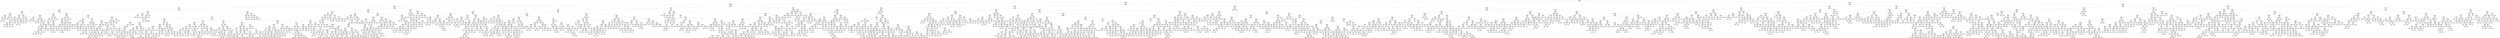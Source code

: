 digraph Tree {
node [shape=box, style="rounded", color="black", fontname=helvetica] ;
edge [fontname=helvetica] ;
0 [label="sqft <= 0.3\nmse = 151056.5\nsamples = 3529\nvalue = 1482.1"] ;
1 [label="ld_1.0 <= -0.1\nmse = 93716.4\nsamples = 2417\nvalue = 1324.5"] ;
0 -> 1 [labeldistance=2.5, labelangle=45, headlabel="True"] ;
2 [label="number bedrooms <= -0.1\nmse = 44579.1\nsamples = 1251\nvalue = 1140.0"] ;
1 -> 2 ;
3 [label="sqft <= -0.7\nmse = 25115.7\nsamples = 761\nvalue = 1043.2"] ;
2 -> 3 ;
4 [label="sqft <= -1.1\nmse = 15078.1\nsamples = 485\nvalue = 996.8"] ;
3 -> 4 ;
5 [label="pTwenties <= -0.5\nmse = 14087.4\nsamples = 161\nvalue = 951.2"] ;
4 -> 5 ;
6 [label="pTwenties <= -0.9\nmse = 9134.1\nsamples = 32\nvalue = 863.7"] ;
5 -> 6 ;
7 [label="pSixtyPlus <= 0.7\nmse = 3167.8\nsamples = 10\nvalue = 962.8"] ;
6 -> 7 ;
8 [label="pThirties <= -0.5\nmse = 896.5\nsamples = 6\nvalue = 1009.4"] ;
7 -> 8 ;
9 [label="mse = 0.0\nsamples = 2\nvalue = 1045.0"] ;
8 -> 9 ;
10 [label="pThirties <= -0.0\nmse = 631.2\nsamples = 4\nvalue = 997.5"] ;
8 -> 10 ;
11 [label="sqft <= -1.3\nmse = 567.2\nsamples = 3\nvalue = 1008.8"] ;
10 -> 11 ;
12 [label="mse = 0.0\nsamples = 1\nvalue = 1050.0"] ;
11 -> 12 ;
13 [label="mse = 0.0\nsamples = 2\nvalue = 995.0"] ;
11 -> 13 ;
14 [label="mse = 0.0\nsamples = 1\nvalue = 975.0"] ;
10 -> 14 ;
15 [label="medianIncome <= 0.2\nmse = 1091.4\nsamples = 4\nvalue = 916.1"] ;
7 -> 15 ;
16 [label="pThirties <= -0.9\nmse = 90.2\nsamples = 2\nvalue = 859.5"] ;
15 -> 16 ;
17 [label="mse = 0.0\nsamples = 1\nvalue = 869.0"] ;
16 -> 17 ;
18 [label="mse = 0.0\nsamples = 1\nvalue = 850.0"] ;
16 -> 18 ;
19 [label="mse = 0.0\nsamples = 2\nvalue = 935.0"] ;
15 -> 19 ;
20 [label="pk_2.0 <= 0.0\nmse = 5778.6\nsamples = 22\nvalue = 822.0"] ;
6 -> 20 ;
21 [label="sqft <= -1.4\nmse = 4653.7\nsamples = 17\nvalue = 849.2"] ;
20 -> 21 ;
22 [label="pYouths <= 0.3\nmse = 3313.3\nsamples = 8\nvalue = 807.0"] ;
21 -> 22 ;
23 [label="mse = 0.0\nsamples = 1\nvalue = 700.0"] ;
22 -> 23 ;
24 [label="ld_5.0 <= 5.8\nmse = 1639.3\nsamples = 7\nvalue = 824.8"] ;
22 -> 24 ;
25 [label="pYouths <= 1.3\nmse = 623.2\nsamples = 6\nvalue = 839.8"] ;
24 -> 25 ;
26 [label="postdateint <= -0.8\nmse = 123.6\nsamples = 3\nvalue = 874.3"] ;
25 -> 26 ;
27 [label="mse = 0.0\nsamples = 1\nvalue = 859.0"] ;
26 -> 27 ;
28 [label="pThirties <= -0.5\nmse = 9.0\nsamples = 2\nvalue = 882.0"] ;
26 -> 28 ;
29 [label="mse = 0.0\nsamples = 1\nvalue = 879.0"] ;
28 -> 29 ;
30 [label="mse = 0.0\nsamples = 1\nvalue = 885.0"] ;
28 -> 30 ;
31 [label="pForties <= -0.2\nmse = 107.1\nsamples = 3\nvalue = 825.0"] ;
25 -> 31 ;
32 [label="pYouths <= 2.6\nmse = 24.0\nsamples = 2\nvalue = 831.0"] ;
31 -> 32 ;
33 [label="mse = 0.0\nsamples = 1\nvalue = 825.0"] ;
32 -> 33 ;
34 [label="mse = 0.0\nsamples = 1\nvalue = 835.0"] ;
32 -> 34 ;
35 [label="mse = 0.0\nsamples = 1\nvalue = 810.0"] ;
31 -> 35 ;
36 [label="mse = 0.0\nsamples = 1\nvalue = 750.0"] ;
24 -> 36 ;
37 [label="postdateint <= -0.1\nmse = 2436.1\nsamples = 9\nvalue = 891.4"] ;
21 -> 37 ;
38 [label="postdateint <= -0.8\nmse = 5172.2\nsamples = 3\nvalue = 951.7"] ;
37 -> 38 ;
39 [label="pSixtyPlus <= -0.5\nmse = 1225.0\nsamples = 2\nvalue = 905.0"] ;
38 -> 39 ;
40 [label="mse = 0.0\nsamples = 1\nvalue = 940.0"] ;
39 -> 40 ;
41 [label="mse = 0.0\nsamples = 1\nvalue = 870.0"] ;
39 -> 41 ;
42 [label="mse = 0.0\nsamples = 1\nvalue = 1045.0"] ;
38 -> 42 ;
43 [label="postdateint <= 1.2\nmse = 427.4\nsamples = 6\nvalue = 874.9"] ;
37 -> 43 ;
44 [label="pForties <= 0.0\nmse = 165.2\nsamples = 4\nvalue = 885.6"] ;
43 -> 44 ;
45 [label="pTwenties <= -0.9\nmse = 50.0\nsamples = 2\nvalue = 870.0"] ;
44 -> 45 ;
46 [label="mse = 0.0\nsamples = 1\nvalue = 875.0"] ;
45 -> 46 ;
47 [label="mse = 0.0\nsamples = 1\nvalue = 860.0"] ;
45 -> 47 ;
48 [label="mse = 0.0\nsamples = 2\nvalue = 895.0"] ;
44 -> 48 ;
49 [label="pk_4.0 <= 0.4\nmse = 3.6\nsamples = 2\nvalue = 846.3"] ;
43 -> 49 ;
50 [label="mse = 0.0\nsamples = 1\nvalue = 845.0"] ;
49 -> 50 ;
51 [label="mse = 0.0\nsamples = 1\nvalue = 849.0"] ;
49 -> 51 ;
52 [label="pForties <= 0.3\nmse = 1084.0\nsamples = 5\nvalue = 746.0"] ;
20 -> 52 ;
53 [label="sqft <= -1.4\nmse = 750.0\nsamples = 4\nvalue = 735.0"] ;
52 -> 53 ;
54 [label="mse = 0.0\nsamples = 2\nvalue = 700.0"] ;
53 -> 54 ;
55 [label="postdateint <= -0.0\nmse = 24.0\nsamples = 2\nvalue = 756.0"] ;
53 -> 55 ;
56 [label="mse = 0.0\nsamples = 1\nvalue = 760.0"] ;
55 -> 56 ;
57 [label="mse = 0.0\nsamples = 1\nvalue = 750.0"] ;
55 -> 57 ;
58 [label="mse = 0.0\nsamples = 1\nvalue = 790.0"] ;
52 -> 58 ;
59 [label="medianIncome <= -1.5\nmse = 12709.6\nsamples = 129\nvalue = 976.0"] ;
5 -> 59 ;
60 [label="sqft <= -1.3\nmse = 7906.4\nsamples = 18\nvalue = 1070.1"] ;
59 -> 60 ;
61 [label="postdateint <= -0.5\nmse = 5644.5\nsamples = 12\nvalue = 1106.9"] ;
60 -> 61 ;
62 [label="ty_2.0 <= 2.0\nmse = 509.0\nsamples = 3\nvalue = 1177.0"] ;
61 -> 62 ;
63 [label="mse = 0.0\nsamples = 1\nvalue = 1199.0"] ;
62 -> 63 ;
64 [label="ld_3.0 <= 0.3\nmse = 50.0\nsamples = 2\nvalue = 1155.0"] ;
62 -> 64 ;
65 [label="mse = 0.0\nsamples = 1\nvalue = 1165.0"] ;
64 -> 65 ;
66 [label="mse = 0.0\nsamples = 1\nvalue = 1150.0"] ;
64 -> 66 ;
67 [label="postdateint <= -0.1\nmse = 4525.6\nsamples = 9\nvalue = 1071.8"] ;
61 -> 67 ;
68 [label="postdateint <= -0.5\nmse = 4925.3\nsamples = 5\nvalue = 1100.3"] ;
67 -> 68 ;
69 [label="mse = 0.0\nsamples = 1\nvalue = 1035.0"] ;
68 -> 69 ;
70 [label="ty_2.0 <= 2.0\nmse = 4917.5\nsamples = 4\nvalue = 1111.2"] ;
68 -> 70 ;
71 [label="mse = 5871.0\nsamples = 3\nvalue = 1113.4"] ;
70 -> 71 ;
72 [label="mse = 0.0\nsamples = 1\nvalue = 1100.0"] ;
70 -> 72 ;
73 [label="postdateint <= 1.1\nmse = 1246.0\nsamples = 4\nvalue = 1032.0"] ;
67 -> 73 ;
74 [label="postdateint <= 0.3\nmse = 979.7\nsamples = 3\nvalue = 1021.2"] ;
73 -> 74 ;
75 [label="mse = 0.0\nsamples = 1\nvalue = 1050.0"] ;
74 -> 75 ;
76 [label="ld_3.0 <= 0.3\nmse = 306.2\nsamples = 2\nvalue = 992.5"] ;
74 -> 76 ;
77 [label="mse = 0.0\nsamples = 1\nvalue = 1010.0"] ;
76 -> 77 ;
78 [label="mse = 0.0\nsamples = 1\nvalue = 975.0"] ;
76 -> 78 ;
79 [label="mse = 0.0\nsamples = 1\nvalue = 1075.0"] ;
73 -> 79 ;
80 [label="postdateint <= -0.0\nmse = 3107.0\nsamples = 6\nvalue = 987.4"] ;
60 -> 80 ;
81 [label="sqft <= -1.2\nmse = 43.6\nsamples = 3\nvalue = 916.3"] ;
80 -> 81 ;
82 [label="postdateint <= -0.8\nmse = 9.0\nsamples = 2\nvalue = 912.0"] ;
81 -> 82 ;
83 [label="mse = 0.0\nsamples = 1\nvalue = 915.0"] ;
82 -> 83 ;
84 [label="mse = 0.0\nsamples = 1\nvalue = 909.0"] ;
82 -> 84 ;
85 [label="mse = 0.0\nsamples = 1\nvalue = 925.0"] ;
81 -> 85 ;
86 [label="postdateint <= 0.3\nmse = 100.0\nsamples = 3\nvalue = 1030.0"] ;
80 -> 86 ;
87 [label="mse = 0.0\nsamples = 1\nvalue = 1050.0"] ;
86 -> 87 ;
88 [label="mse = 0.0\nsamples = 2\nvalue = 1025.0"] ;
86 -> 88 ;
89 [label="sqft <= -1.4\nmse = 11850.6\nsamples = 111\nvalue = 961.2"] ;
59 -> 89 ;
90 [label="pForties <= 0.2\nmse = 7142.4\nsamples = 45\nvalue = 917.3"] ;
89 -> 90 ;
91 [label="ty_2.0 <= 2.0\nmse = 6197.7\nsamples = 43\nvalue = 924.8"] ;
90 -> 91 ;
92 [label="postdateint <= 0.8\nmse = 5903.4\nsamples = 36\nvalue = 938.5"] ;
91 -> 92 ;
93 [label="sqft <= -1.4\nmse = 5314.0\nsamples = 24\nvalue = 916.9"] ;
92 -> 93 ;
94 [label="sqft <= -1.5\nmse = 4735.2\nsamples = 12\nvalue = 867.1"] ;
93 -> 94 ;
95 [label="pForties <= -0.6\nmse = 3163.6\nsamples = 11\nvalue = 880.0"] ;
94 -> 95 ;
96 [label="mse = 0.0\nsamples = 1\nvalue = 995.0"] ;
95 -> 96 ;
97 [label="postdateint <= -0.5\nmse = 2025.2\nsamples = 10\nvalue = 868.5"] ;
95 -> 97 ;
98 [label="mse = 0.0\nsamples = 1\nvalue = 925.0"] ;
97 -> 98 ;
99 [label="sqft <= -1.6\nmse = 1856.2\nsamples = 9\nvalue = 862.2"] ;
97 -> 99 ;
100 [label="sqft <= -1.6\nmse = 1629.7\nsamples = 4\nvalue = 888.8"] ;
99 -> 100 ;
101 [label="pForties <= -0.4\nmse = 100.0\nsamples = 2\nvalue = 850.0"] ;
100 -> 101 ;
102 [label="mse = 0.0\nsamples = 1\nvalue = 860.0"] ;
101 -> 102 ;
103 [label="mse = 0.0\nsamples = 1\nvalue = 840.0"] ;
101 -> 103 ;
104 [label="postdateint <= -0.1\nmse = 156.2\nsamples = 2\nvalue = 927.5"] ;
100 -> 104 ;
105 [label="mse = 0.0\nsamples = 1\nvalue = 940.0"] ;
104 -> 105 ;
106 [label="mse = 0.0\nsamples = 1\nvalue = 915.0"] ;
104 -> 106 ;
107 [label="postdateint <= 0.4\nmse = 1024.0\nsamples = 5\nvalue = 841.0"] ;
99 -> 107 ;
108 [label="mse = 0.0\nsamples = 4\nvalue = 825.0"] ;
107 -> 108 ;
109 [label="mse = 0.0\nsamples = 1\nvalue = 905.0"] ;
107 -> 109 ;
110 [label="mse = 0.0\nsamples = 1\nvalue = 725.0"] ;
94 -> 110 ;
111 [label="pForties <= -0.0\nmse = 3412.7\nsamples = 12\nvalue = 945.4"] ;
93 -> 111 ;
112 [label="pk_5.0 <= 1.5\nmse = 2760.8\nsamples = 8\nvalue = 976.1"] ;
111 -> 112 ;
113 [label="pSixtyPlus <= -0.6\nmse = 1995.2\nsamples = 4\nvalue = 1037.2"] ;
112 -> 113 ;
114 [label="mse = 0.0\nsamples = 2\nvalue = 995.0"] ;
113 -> 114 ;
115 [label="pForties <= -0.2\nmse = 420.2\nsamples = 2\nvalue = 1079.5"] ;
113 -> 115 ;
116 [label="mse = 0.0\nsamples = 1\nvalue = 1059.0"] ;
115 -> 116 ;
117 [label="mse = 0.0\nsamples = 1\nvalue = 1100.0"] ;
115 -> 117 ;
118 [label="pTwenties <= 0.3\nmse = 698.8\nsamples = 4\nvalue = 948.9"] ;
112 -> 118 ;
119 [label="mse = 0.0\nsamples = 1\nvalue = 975.0"] ;
118 -> 119 ;
120 [label="postdateint <= -0.4\nmse = 276.0\nsamples = 3\nvalue = 928.0"] ;
118 -> 120 ;
121 [label="mse = 0.0\nsamples = 1\nvalue = 900.0"] ;
120 -> 121 ;
122 [label="pForties <= -0.4\nmse = 100.0\nsamples = 2\nvalue = 935.0"] ;
120 -> 122 ;
123 [label="mse = 0.0\nsamples = 1\nvalue = 945.0"] ;
122 -> 123 ;
124 [label="mse = 0.0\nsamples = 1\nvalue = 925.0"] ;
122 -> 124 ;
125 [label="pk_5.0 <= 1.5\nmse = 465.2\nsamples = 4\nvalue = 895.6"] ;
111 -> 125 ;
126 [label="postdateint <= -0.1\nmse = 49.0\nsamples = 3\nvalue = 887.9"] ;
125 -> 126 ;
127 [label="mse = 0.0\nsamples = 1\nvalue = 880.0"] ;
126 -> 127 ;
128 [label="ld_4.0 <= 1.5\nmse = 4.7\nsamples = 2\nvalue = 893.8"] ;
126 -> 128 ;
129 [label="mse = 0.0\nsamples = 1\nvalue = 890.0"] ;
128 -> 129 ;
130 [label="mse = 0.0\nsamples = 1\nvalue = 895.0"] ;
128 -> 130 ;
131 [label="mse = 0.0\nsamples = 1\nvalue = 950.0"] ;
125 -> 131 ;
132 [label="postdateint <= 2.0\nmse = 3927.5\nsamples = 12\nvalue = 985.9"] ;
92 -> 132 ;
133 [label="postdateint <= 1.9\nmse = 1528.1\nsamples = 10\nvalue = 1005.3"] ;
132 -> 133 ;
134 [label="pThirties <= 0.6\nmse = 406.2\nsamples = 4\nvalue = 1037.5"] ;
133 -> 134 ;
135 [label="pForties <= -0.1\nmse = 200.0\nsamples = 3\nvalue = 1055.0"] ;
134 -> 135 ;
136 [label="mse = 0.0\nsamples = 1\nvalue = 1075.0"] ;
135 -> 136 ;
137 [label="mse = 0.0\nsamples = 2\nvalue = 1045.0"] ;
135 -> 137 ;
138 [label="mse = 0.0\nsamples = 1\nvalue = 1020.0"] ;
134 -> 138 ;
139 [label="pk_4.0 <= 0.4\nmse = 839.9\nsamples = 6\nvalue = 977.7"] ;
133 -> 139 ;
140 [label="mse = 0.0\nsamples = 1\nvalue = 945.0"] ;
139 -> 140 ;
141 [label="postdateint <= 1.9\nmse = 771.8\nsamples = 5\nvalue = 983.2"] ;
139 -> 141 ;
142 [label="postdateint <= 1.9\nmse = 1344.7\nsamples = 3\nvalue = 993.0"] ;
141 -> 142 ;
143 [label="sqft <= -1.5\nmse = 756.2\nsamples = 2\nvalue = 972.5"] ;
142 -> 143 ;
144 [label="mse = 0.0\nsamples = 1\nvalue = 1000.0"] ;
143 -> 144 ;
145 [label="mse = 0.0\nsamples = 1\nvalue = 945.0"] ;
143 -> 145 ;
146 [label="mse = 0.0\nsamples = 1\nvalue = 1034.0"] ;
142 -> 146 ;
147 [label="sqft <= -1.5\nmse = 5.6\nsamples = 2\nvalue = 973.3"] ;
141 -> 147 ;
148 [label="mse = 0.0\nsamples = 1\nvalue = 975.0"] ;
147 -> 148 ;
149 [label="mse = 0.0\nsamples = 1\nvalue = 970.0"] ;
147 -> 149 ;
150 [label="pForties <= -0.4\nmse = 1225.0\nsamples = 2\nvalue = 860.0"] ;
132 -> 150 ;
151 [label="mse = 0.0\nsamples = 1\nvalue = 895.0"] ;
150 -> 151 ;
152 [label="mse = 0.0\nsamples = 1\nvalue = 825.0"] ;
150 -> 152 ;
153 [label="postdateint <= -1.3\nmse = 3620.8\nsamples = 7\nvalue = 870.0"] ;
91 -> 153 ;
154 [label="mse = 0.0\nsamples = 1\nvalue = 950.0"] ;
153 -> 154 ;
155 [label="sqft <= -1.5\nmse = 1983.3\nsamples = 6\nvalue = 843.3"] ;
153 -> 155 ;
156 [label="mse = 0.0\nsamples = 1\nvalue = 735.0"] ;
155 -> 156 ;
157 [label="pFifties <= -0.7\nmse = 580.9\nsamples = 5\nvalue = 856.9"] ;
155 -> 157 ;
158 [label="mse = 0.0\nsamples = 1\nvalue = 920.0"] ;
157 -> 158 ;
159 [label="sqft <= -1.4\nmse = 13.3\nsamples = 4\nvalue = 847.9"] ;
157 -> 159 ;
160 [label="pYouths <= -0.8\nmse = 6.2\nsamples = 2\nvalue = 842.5"] ;
159 -> 160 ;
161 [label="mse = 0.0\nsamples = 1\nvalue = 840.0"] ;
160 -> 161 ;
162 [label="mse = 0.0\nsamples = 1\nvalue = 845.0"] ;
160 -> 162 ;
163 [label="mse = 0.0\nsamples = 2\nvalue = 850.0"] ;
159 -> 163 ;
164 [label="pk_4.0 <= 0.4\nmse = 2222.2\nsamples = 2\nvalue = 766.7"] ;
90 -> 164 ;
165 [label="mse = 0.0\nsamples = 1\nvalue = 700.0"] ;
164 -> 165 ;
166 [label="mse = 0.0\nsamples = 1\nvalue = 800.0"] ;
164 -> 166 ;
167 [label="pk_2.0 <= 0.0\nmse = 12833.5\nsamples = 66\nvalue = 988.3"] ;
89 -> 167 ;
168 [label="sqft <= -1.3\nmse = 5174.0\nsamples = 57\nvalue = 968.6"] ;
167 -> 168 ;
169 [label="pForties <= -0.3\nmse = 3288.8\nsamples = 11\nvalue = 1042.9"] ;
168 -> 169 ;
170 [label="mse = 0.0\nsamples = 2\nvalue = 1150.0"] ;
169 -> 170 ;
171 [label="postdateint <= -0.4\nmse = 1757.3\nsamples = 9\nvalue = 1026.4"] ;
169 -> 171 ;
172 [label="postdateint <= -0.4\nmse = 2183.2\nsamples = 4\nvalue = 993.2"] ;
171 -> 172 ;
173 [label="mse = 0.0\nsamples = 1\nvalue = 1057.0"] ;
172 -> 173 ;
174 [label="postdateint <= -0.4\nmse = 1104.7\nsamples = 3\nvalue = 972.0"] ;
172 -> 174 ;
175 [label="mse = 0.0\nsamples = 1\nvalue = 925.0"] ;
174 -> 175 ;
176 [label="pTwenties <= 0.2\nmse = 0.2\nsamples = 2\nvalue = 995.5"] ;
174 -> 176 ;
177 [label="mse = 0.0\nsamples = 1\nvalue = 996.0"] ;
176 -> 177 ;
178 [label="mse = 0.0\nsamples = 1\nvalue = 995.0"] ;
176 -> 178 ;
179 [label="pSixtyPlus <= 0.6\nmse = 863.2\nsamples = 5\nvalue = 1041.1"] ;
171 -> 179 ;
180 [label="postdateint <= 1.3\nmse = 744.9\nsamples = 4\nvalue = 1046.1"] ;
179 -> 180 ;
181 [label="postdateint <= 0.5\nmse = 866.6\nsamples = 3\nvalue = 1040.5"] ;
180 -> 181 ;
182 [label="postdateint <= -0.4\nmse = 10.2\nsamples = 2\nvalue = 1053.6"] ;
181 -> 182 ;
183 [label="mse = 0.0\nsamples = 1\nvalue = 1060.0"] ;
182 -> 183 ;
184 [label="mse = 0.0\nsamples = 1\nvalue = 1052.0"] ;
182 -> 184 ;
185 [label="mse = 0.0\nsamples = 1\nvalue = 975.0"] ;
181 -> 185 ;
186 [label="mse = 0.0\nsamples = 1\nvalue = 1063.0"] ;
180 -> 186 ;
187 [label="mse = 0.0\nsamples = 1\nvalue = 1001.0"] ;
179 -> 187 ;
188 [label="postdateint <= -0.4\nmse = 4227.3\nsamples = 46\nvalue = 953.7"] ;
168 -> 188 ;
189 [label="pk_4.0 <= 0.4\nmse = 4679.8\nsamples = 14\nvalue = 995.7"] ;
188 -> 189 ;
190 [label="pSixtyPlus <= -0.2\nmse = 4353.5\nsamples = 3\nvalue = 1064.2"] ;
189 -> 190 ;
191 [label="pk_5.0 <= 1.5\nmse = 567.2\nsamples = 2\nvalue = 1108.8"] ;
190 -> 191 ;
192 [label="mse = 0.0\nsamples = 1\nvalue = 1150.0"] ;
191 -> 192 ;
193 [label="mse = 0.0\nsamples = 1\nvalue = 1095.0"] ;
191 -> 193 ;
194 [label="mse = 0.0\nsamples = 1\nvalue = 975.0"] ;
190 -> 194 ;
195 [label="pYouths <= 1.1\nmse = 2182.7\nsamples = 11\nvalue = 968.3"] ;
189 -> 195 ;
196 [label="postdateint <= -0.6\nmse = 1927.8\nsamples = 10\nvalue = 973.5"] ;
195 -> 196 ;
197 [label="sqft <= -1.2\nmse = 2500.7\nsamples = 6\nvalue = 992.4"] ;
196 -> 197 ;
198 [label="postdateint <= -1.4\nmse = 1138.5\nsamples = 5\nvalue = 977.7"] ;
197 -> 198 ;
199 [label="mse = 0.0\nsamples = 1\nvalue = 915.0"] ;
198 -> 199 ;
200 [label="postdateint <= -1.0\nmse = 563.5\nsamples = 4\nvalue = 988.2"] ;
198 -> 200 ;
201 [label="pSixtyPlus <= -0.8\nmse = 36.8\nsamples = 2\nvalue = 978.5"] ;
200 -> 201 ;
202 [label="mse = 0.0\nsamples = 1\nvalue = 975.0"] ;
201 -> 202 ;
203 [label="mse = 0.0\nsamples = 1\nvalue = 989.0"] ;
201 -> 203 ;
204 [label="pForties <= -0.1\nmse = 1056.2\nsamples = 2\nvalue = 1007.5"] ;
200 -> 204 ;
205 [label="mse = 0.0\nsamples = 1\nvalue = 1040.0"] ;
204 -> 205 ;
206 [label="mse = 0.0\nsamples = 1\nvalue = 975.0"] ;
204 -> 206 ;
207 [label="mse = 0.0\nsamples = 1\nvalue = 1095.0"] ;
197 -> 207 ;
208 [label="medianIncome <= 0.3\nmse = 55.6\nsamples = 4\nvalue = 948.3"] ;
196 -> 208 ;
209 [label="pTwenties <= 0.6\nmse = 22.2\nsamples = 3\nvalue = 941.7"] ;
208 -> 209 ;
210 [label="mse = 0.0\nsamples = 2\nvalue = 945.0"] ;
209 -> 210 ;
211 [label="mse = 0.0\nsamples = 1\nvalue = 935.0"] ;
209 -> 211 ;
212 [label="mse = 0.0\nsamples = 1\nvalue = 955.0"] ;
208 -> 212 ;
213 [label="mse = 0.0\nsamples = 1\nvalue = 895.0"] ;
195 -> 213 ;
214 [label="ld_4.0 <= 1.5\nmse = 3102.1\nsamples = 32\nvalue = 937.4"] ;
188 -> 214 ;
215 [label="pThirties <= 0.3\nmse = 2213.5\nsamples = 30\nvalue = 942.4"] ;
214 -> 215 ;
216 [label="postdateint <= 1.7\nmse = 1951.9\nsamples = 19\nvalue = 932.7"] ;
215 -> 216 ;
217 [label="pk_5.0 <= 1.5\nmse = 1856.1\nsamples = 18\nvalue = 936.2"] ;
216 -> 217 ;
218 [label="postdateint <= -0.4\nmse = 833.9\nsamples = 13\nvalue = 923.3"] ;
217 -> 218 ;
219 [label="pYouths <= -0.7\nmse = 45.9\nsamples = 3\nvalue = 945.7"] ;
218 -> 219 ;
220 [label="mse = 0.0\nsamples = 1\nvalue = 935.0"] ;
219 -> 220 ;
221 [label="mse = 0.0\nsamples = 2\nvalue = 950.0"] ;
219 -> 221 ;
222 [label="postdateint <= -0.0\nmse = 861.6\nsamples = 10\nvalue = 913.4"] ;
218 -> 222 ;
223 [label="postdateint <= -0.3\nmse = 223.4\nsamples = 4\nvalue = 896.2"] ;
222 -> 223 ;
224 [label="mse = 0.0\nsamples = 1\nvalue = 925.0"] ;
223 -> 224 ;
225 [label="pForties <= -0.1\nmse = 120.4\nsamples = 3\nvalue = 892.1"] ;
223 -> 225 ;
226 [label="pYouths <= -0.7\nmse = 4.0\nsamples = 2\nvalue = 899.0"] ;
225 -> 226 ;
227 [label="mse = 0.0\nsamples = 1\nvalue = 900.0"] ;
226 -> 227 ;
228 [label="mse = 0.0\nsamples = 1\nvalue = 895.0"] ;
226 -> 228 ;
229 [label="mse = 0.0\nsamples = 1\nvalue = 875.0"] ;
225 -> 229 ;
230 [label="pYouths <= -0.0\nmse = 909.0\nsamples = 6\nvalue = 930.6"] ;
222 -> 230 ;
231 [label="postdateint <= 0.8\nmse = 742.2\nsamples = 3\nvalue = 951.2"] ;
230 -> 231 ;
232 [label="pSixtyPlus <= 0.6\nmse = 555.6\nsamples = 2\nvalue = 961.7"] ;
231 -> 232 ;
233 [label="mse = 0.0\nsamples = 1\nvalue = 995.0"] ;
232 -> 233 ;
234 [label="mse = 0.0\nsamples = 1\nvalue = 945.0"] ;
232 -> 234 ;
235 [label="mse = 0.0\nsamples = 1\nvalue = 920.0"] ;
231 -> 235 ;
236 [label="postdateint <= 0.3\nmse = 225.0\nsamples = 3\nvalue = 910.0"] ;
230 -> 236 ;
237 [label="mse = 0.0\nsamples = 1\nvalue = 895.0"] ;
236 -> 237 ;
238 [label="mse = 0.0\nsamples = 2\nvalue = 925.0"] ;
236 -> 238 ;
239 [label="pSixtyPlus <= -0.2\nmse = 2934.0\nsamples = 5\nvalue = 966.0"] ;
217 -> 239 ;
240 [label="mse = 0.0\nsamples = 1\nvalue = 1095.0"] ;
239 -> 240 ;
241 [label="postdateint <= 1.2\nmse = 1205.6\nsamples = 4\nvalue = 951.7"] ;
239 -> 241 ;
242 [label="sqft <= -1.2\nmse = 56.2\nsamples = 3\nvalue = 927.5"] ;
241 -> 242 ;
243 [label="mse = 0.0\nsamples = 1\nvalue = 935.0"] ;
242 -> 243 ;
244 [label="mse = 0.0\nsamples = 2\nvalue = 920.0"] ;
242 -> 244 ;
245 [label="mse = 0.0\nsamples = 1\nvalue = 1000.0"] ;
241 -> 245 ;
246 [label="mse = 0.0\nsamples = 1\nvalue = 875.0"] ;
216 -> 246 ;
247 [label="postdateint <= 1.1\nmse = 2130.1\nsamples = 11\nvalue = 963.6"] ;
215 -> 247 ;
248 [label="postdateint <= 0.3\nmse = 2374.4\nsamples = 8\nvalue = 982.8"] ;
247 -> 248 ;
249 [label="sqft <= -1.2\nmse = 1845.6\nsamples = 6\nvalue = 962.7"] ;
248 -> 249 ;
250 [label="postdateint <= -0.4\nmse = 671.8\nsamples = 5\nvalue = 948.2"] ;
249 -> 250 ;
251 [label="pk_4.0 <= 0.4\nmse = 129.7\nsamples = 3\nvalue = 961.2"] ;
250 -> 251 ;
252 [label="mse = 0.0\nsamples = 1\nvalue = 950.0"] ;
251 -> 252 ;
253 [label="postdateint <= -0.4\nmse = 6.2\nsamples = 2\nvalue = 972.5"] ;
251 -> 253 ;
254 [label="mse = 0.0\nsamples = 1\nvalue = 975.0"] ;
253 -> 254 ;
255 [label="mse = 0.0\nsamples = 1\nvalue = 970.0"] ;
253 -> 255 ;
256 [label="pThirties <= 0.6\nmse = 729.0\nsamples = 2\nvalue = 922.0"] ;
250 -> 256 ;
257 [label="mse = 0.0\nsamples = 1\nvalue = 949.0"] ;
256 -> 257 ;
258 [label="mse = 0.0\nsamples = 1\nvalue = 895.0"] ;
256 -> 258 ;
259 [label="mse = 0.0\nsamples = 1\nvalue = 1050.0"] ;
249 -> 259 ;
260 [label="postdateint <= 0.4\nmse = 470.2\nsamples = 2\nvalue = 1029.7"] ;
248 -> 260 ;
261 [label="mse = 0.0\nsamples = 1\nvalue = 1045.0"] ;
260 -> 261 ;
262 [label="mse = 0.0\nsamples = 1\nvalue = 999.0"] ;
260 -> 262 ;
263 [label="pk_4.0 <= 0.4\nmse = 88.9\nsamples = 3\nvalue = 931.7"] ;
247 -> 263 ;
264 [label="mse = 0.0\nsamples = 1\nvalue = 945.0"] ;
263 -> 264 ;
265 [label="mse = 0.0\nsamples = 2\nvalue = 925.0"] ;
263 -> 265 ;
266 [label="pYouths <= 0.4\nmse = 10658.0\nsamples = 2\nvalue = 853.0"] ;
214 -> 266 ;
267 [label="mse = 0.0\nsamples = 1\nvalue = 780.0"] ;
266 -> 267 ;
268 [label="mse = 0.0\nsamples = 1\nvalue = 999.0"] ;
266 -> 268 ;
269 [label="postdateint <= 0.4\nmse = 45603.5\nsamples = 9\nvalue = 1135.8"] ;
167 -> 269 ;
270 [label="pForties <= 0.0\nmse = 14804.3\nsamples = 7\nvalue = 1241.1"] ;
269 -> 270 ;
271 [label="postdateint <= -0.8\nmse = 1879.7\nsamples = 3\nvalue = 1361.2"] ;
270 -> 271 ;
272 [label="mse = 0.0\nsamples = 1\nvalue = 1400.0"] ;
271 -> 272 ;
273 [label="ty_2.0 <= 2.0\nmse = 756.2\nsamples = 2\nvalue = 1322.5"] ;
271 -> 273 ;
274 [label="mse = 0.0\nsamples = 1\nvalue = 1350.0"] ;
273 -> 274 ;
275 [label="mse = 0.0\nsamples = 1\nvalue = 1295.0"] ;
273 -> 275 ;
276 [label="postdateint <= -0.4\nmse = 4360.0\nsamples = 4\nvalue = 1145.0"] ;
270 -> 276 ;
277 [label="mse = 2756.2\nsamples = 2\nvalue = 1207.5"] ;
276 -> 277 ;
278 [label="mse = 1088.9\nsamples = 2\nvalue = 1103.3"] ;
276 -> 278 ;
279 [label="sqft <= -1.3\nmse = 5000.0\nsamples = 2\nvalue = 820.0"] ;
269 -> 279 ;
280 [label="mse = 0.0\nsamples = 1\nvalue = 920.0"] ;
279 -> 280 ;
281 [label="mse = 0.0\nsamples = 1\nvalue = 770.0"] ;
279 -> 281 ;
282 [label="pTwenties <= -1.4\nmse = 14048.0\nsamples = 324\nvalue = 1019.1"] ;
4 -> 282 ;
283 [label="postdateint <= -1.2\nmse = 12008.4\nsamples = 10\nvalue = 1189.9"] ;
282 -> 283 ;
284 [label="sqft <= -0.9\nmse = 6213.3\nsamples = 4\nvalue = 1105.3"] ;
283 -> 284 ;
285 [label="pSixtyPlus <= -0.3\nmse = 841.0\nsamples = 2\nvalue = 1221.0"] ;
284 -> 285 ;
286 [label="mse = 0.0\nsamples = 1\nvalue = 1192.0"] ;
285 -> 286 ;
287 [label="mse = 0.0\nsamples = 1\nvalue = 1250.0"] ;
285 -> 287 ;
288 [label="pYouths <= 1.0\nmse = 864.0\nsamples = 2\nvalue = 1059.0"] ;
284 -> 288 ;
289 [label="mse = 0.0\nsamples = 1\nvalue = 1095.0"] ;
288 -> 289 ;
290 [label="mse = 0.0\nsamples = 1\nvalue = 1035.0"] ;
288 -> 290 ;
291 [label="pk_4.0 <= 0.4\nmse = 5342.1\nsamples = 6\nvalue = 1263.9"] ;
283 -> 291 ;
292 [label="postdateint <= -0.5\nmse = 449.3\nsamples = 5\nvalue = 1237.3"] ;
291 -> 292 ;
293 [label="postdateint <= -0.9\nmse = 247.7\nsamples = 4\nvalue = 1231.0"] ;
292 -> 293 ;
294 [label="mse = 0.0\nsamples = 1\nvalue = 1222.0"] ;
293 -> 294 ;
295 [label="postdateint <= -0.6\nmse = 310.8\nsamples = 3\nvalue = 1235.5"] ;
293 -> 295 ;
296 [label="mse = 0.0\nsamples = 1\nvalue = 1247.0"] ;
295 -> 296 ;
297 [label="mse = 355.6\nsamples = 2\nvalue = 1231.7"] ;
295 -> 297 ;
298 [label="mse = 0.0\nsamples = 1\nvalue = 1275.0"] ;
292 -> 298 ;
299 [label="mse = 0.0\nsamples = 1\nvalue = 1450.0"] ;
291 -> 299 ;
300 [label="ty_4.0 <= 1.7\nmse = 13179.6\nsamples = 314\nvalue = 1013.8"] ;
282 -> 300 ;
301 [label="pSixtyPlus <= 3.2\nmse = 11396.4\nsamples = 307\nvalue = 1010.0"] ;
300 -> 301 ;
302 [label="pTwenties <= 0.6\nmse = 10749.3\nsamples = 304\nvalue = 1007.5"] ;
301 -> 302 ;
303 [label="pSixtyPlus <= 0.3\nmse = 8845.6\nsamples = 214\nvalue = 991.4"] ;
302 -> 303 ;
304 [label="pTwenties <= -0.6\nmse = 7726.7\nsamples = 111\nvalue = 971.5"] ;
303 -> 304 ;
305 [label="pFifties <= -0.8\nmse = 4866.4\nsamples = 45\nvalue = 940.4"] ;
304 -> 305 ;
306 [label="postdateint <= -0.6\nmse = 4.7\nsamples = 2\nvalue = 1046.2"] ;
305 -> 306 ;
307 [label="mse = 0.0\nsamples = 1\nvalue = 1045.0"] ;
306 -> 307 ;
308 [label="mse = 0.0\nsamples = 1\nvalue = 1050.0"] ;
306 -> 308 ;
309 [label="pTwenties <= -1.0\nmse = 4454.4\nsamples = 43\nvalue = 934.2"] ;
305 -> 309 ;
310 [label="sqft <= -1.0\nmse = 3412.5\nsamples = 17\nvalue = 902.7"] ;
309 -> 310 ;
311 [label="mse = 0.0\nsamples = 1\nvalue = 750.0"] ;
310 -> 311 ;
312 [label="sqft <= -0.9\nmse = 2502.8\nsamples = 16\nvalue = 909.3"] ;
310 -> 312 ;
313 [label="sqft <= -1.0\nmse = 1824.0\nsamples = 3\nvalue = 984.0"] ;
312 -> 313 ;
314 [label="mse = 0.0\nsamples = 1\nvalue = 950.0"] ;
313 -> 314 ;
315 [label="ld_4.0 <= 1.5\nmse = 225.0\nsamples = 2\nvalue = 1035.0"] ;
313 -> 315 ;
316 [label="mse = 0.0\nsamples = 1\nvalue = 1020.0"] ;
315 -> 316 ;
317 [label="mse = 0.0\nsamples = 1\nvalue = 1050.0"] ;
315 -> 317 ;
318 [label="medianIncome <= -0.6\nmse = 713.3\nsamples = 13\nvalue = 888.6"] ;
312 -> 318 ;
319 [label="mse = 0.0\nsamples = 1\nvalue = 815.0"] ;
318 -> 319 ;
320 [label="pThirties <= -0.5\nmse = 417.8\nsamples = 12\nvalue = 892.9"] ;
318 -> 320 ;
321 [label="mse = 0.0\nsamples = 1\nvalue = 945.0"] ;
320 -> 321 ;
322 [label="postdateint <= -0.5\nmse = 264.0\nsamples = 11\nvalue = 889.7"] ;
320 -> 322 ;
323 [label="pForties <= 1.2\nmse = 144.0\nsamples = 4\nvalue = 901.0"] ;
322 -> 323 ;
324 [label="mse = 0.0\nsamples = 3\nvalue = 895.0"] ;
323 -> 324 ;
325 [label="mse = 0.0\nsamples = 1\nvalue = 925.0"] ;
323 -> 325 ;
326 [label="postdateint <= -0.4\nmse = 233.9\nsamples = 7\nvalue = 884.5"] ;
322 -> 326 ;
327 [label="sqft <= -0.9\nmse = 196.0\nsamples = 3\nvalue = 872.0"] ;
326 -> 327 ;
328 [label="mse = 0.0\nsamples = 2\nvalue = 865.0"] ;
327 -> 328 ;
329 [label="mse = 0.0\nsamples = 1\nvalue = 900.0"] ;
327 -> 329 ;
330 [label="pk_3.0 <= 1.3\nmse = 25.0\nsamples = 4\nvalue = 895.0"] ;
326 -> 330 ;
331 [label="mse = 6.0\nsamples = 3\nvalue = 897.0"] ;
330 -> 331 ;
332 [label="mse = 0.0\nsamples = 1\nvalue = 885.0"] ;
330 -> 332 ;
333 [label="pYouths <= 1.7\nmse = 4188.8\nsamples = 26\nvalue = 951.3"] ;
309 -> 333 ;
334 [label="sqft <= -0.7\nmse = 2288.5\nsamples = 20\nvalue = 961.7"] ;
333 -> 334 ;
335 [label="ld_3.0 <= 0.3\nmse = 1815.0\nsamples = 18\nvalue = 953.0"] ;
334 -> 335 ;
336 [label="pk_5.0 <= 1.5\nmse = 1024.0\nsamples = 4\nvalue = 1011.0"] ;
335 -> 336 ;
337 [label="sqft <= -0.8\nmse = 422.2\nsamples = 3\nvalue = 988.3"] ;
336 -> 337 ;
338 [label="postdateint <= 0.4\nmse = 100.0\nsamples = 2\nvalue = 975.0"] ;
337 -> 338 ;
339 [label="mse = 0.0\nsamples = 1\nvalue = 985.0"] ;
338 -> 339 ;
340 [label="mse = 0.0\nsamples = 1\nvalue = 965.0"] ;
338 -> 340 ;
341 [label="mse = 0.0\nsamples = 1\nvalue = 1015.0"] ;
337 -> 341 ;
342 [label="mse = 0.0\nsamples = 1\nvalue = 1045.0"] ;
336 -> 342 ;
343 [label="postdateint <= 1.1\nmse = 1248.2\nsamples = 14\nvalue = 942.6"] ;
335 -> 343 ;
344 [label="pk_2.0 <= 0.0\nmse = 1663.3\nsamples = 10\nvalue = 931.2"] ;
343 -> 344 ;
345 [label="postdateint <= -1.3\nmse = 1319.6\nsamples = 9\nvalue = 939.3"] ;
344 -> 345 ;
346 [label="mse = 0.0\nsamples = 1\nvalue = 985.0"] ;
345 -> 346 ;
347 [label="pk_3.0 <= 1.3\nmse = 1152.4\nsamples = 8\nvalue = 932.3"] ;
345 -> 347 ;
348 [label="mse = 787.2\nsamples = 7\nvalue = 919.5"] ;
347 -> 348 ;
349 [label="mse = 0.0\nsamples = 1\nvalue = 975.0"] ;
347 -> 349 ;
350 [label="mse = 0.0\nsamples = 1\nvalue = 870.0"] ;
344 -> 350 ;
351 [label="pThirties <= 0.3\nmse = 89.5\nsamples = 4\nvalue = 960.4"] ;
343 -> 351 ;
352 [label="mse = 0.0\nsamples = 2\nvalue = 969.0"] ;
351 -> 352 ;
353 [label="mse = 0.0\nsamples = 2\nvalue = 950.0"] ;
351 -> 353 ;
354 [label="postdateint <= -0.9\nmse = 379.7\nsamples = 2\nvalue = 1033.8"] ;
334 -> 354 ;
355 [label="mse = 0.0\nsamples = 1\nvalue = 1000.0"] ;
354 -> 355 ;
356 [label="mse = 0.0\nsamples = 1\nvalue = 1045.0"] ;
354 -> 356 ;
357 [label="pk_2.0 <= 0.0\nmse = 10631.3\nsamples = 6\nvalue = 896.3"] ;
333 -> 357 ;
358 [label="ld_3.0 <= 0.3\nmse = 4013.9\nsamples = 5\nvalue = 861.7"] ;
357 -> 358 ;
359 [label="pk_4.0 <= 0.4\nmse = 334.0\nsamples = 4\nvalue = 889.0"] ;
358 -> 359 ;
360 [label="mse = 0.0\nsamples = 2\nvalue = 875.0"] ;
359 -> 360 ;
361 [label="pFifties <= -0.5\nmse = 100.0\nsamples = 2\nvalue = 910.0"] ;
359 -> 361 ;
362 [label="mse = 0.0\nsamples = 1\nvalue = 920.0"] ;
361 -> 362 ;
363 [label="mse = 0.0\nsamples = 1\nvalue = 900.0"] ;
361 -> 363 ;
364 [label="mse = 0.0\nsamples = 1\nvalue = 725.0"] ;
358 -> 364 ;
365 [label="mse = 0.0\nsamples = 1\nvalue = 1104.0"] ;
357 -> 365 ;
366 [label="pk_2.0 <= 0.0\nmse = 8554.1\nsamples = 66\nvalue = 991.8"] ;
304 -> 366 ;
367 [label="ty_2.0 <= 2.0\nmse = 7047.9\nsamples = 54\nvalue = 1011.5"] ;
366 -> 367 ;
368 [label="postdateint <= 1.9\nmse = 6028.5\nsamples = 52\nvalue = 1004.8"] ;
367 -> 368 ;
369 [label="postdateint <= 1.6\nmse = 4851.9\nsamples = 44\nvalue = 1016.4"] ;
368 -> 369 ;
370 [label="pSixtyPlus <= 0.1\nmse = 4436.0\nsamples = 41\nvalue = 1009.8"] ;
369 -> 370 ;
371 [label="sqft <= -0.7\nmse = 3917.3\nsamples = 40\nvalue = 1006.9"] ;
370 -> 371 ;
372 [label="postdateint <= 0.8\nmse = 3673.9\nsamples = 38\nvalue = 1010.9"] ;
371 -> 372 ;
373 [label="postdateint <= -0.4\nmse = 3416.9\nsamples = 33\nvalue = 1019.3"] ;
372 -> 373 ;
374 [label="ld_4.0 <= 1.5\nmse = 3072.9\nsamples = 20\nvalue = 1000.8"] ;
373 -> 374 ;
375 [label="mse = 2136.6\nsamples = 16\nvalue = 987.3"] ;
374 -> 375 ;
376 [label="mse = 1644.0\nsamples = 4\nvalue = 1076.0"] ;
374 -> 376 ;
377 [label="pForties <= 0.1\nmse = 2378.8\nsamples = 13\nvalue = 1051.5"] ;
373 -> 377 ;
378 [label="mse = 2374.7\nsamples = 10\nvalue = 1039.9"] ;
377 -> 378 ;
379 [label="mse = 0.0\nsamples = 3\nvalue = 1095.0"] ;
377 -> 379 ;
380 [label="pThirties <= -0.4\nmse = 2991.3\nsamples = 5\nvalue = 971.4"] ;
372 -> 380 ;
381 [label="pYouths <= 1.1\nmse = 5688.9\nsamples = 2\nvalue = 1031.7"] ;
380 -> 381 ;
382 [label="mse = 0.0\nsamples = 1\nvalue = 1085.0"] ;
381 -> 382 ;
383 [label="mse = 0.0\nsamples = 1\nvalue = 925.0"] ;
381 -> 383 ;
384 [label="pFifties <= -0.5\nmse = 104.7\nsamples = 3\nvalue = 948.8"] ;
380 -> 384 ;
385 [label="mse = 0.0\nsamples = 1\nvalue = 925.0"] ;
384 -> 385 ;
386 [label="mse = 27.6\nsamples = 2\nvalue = 952.1"] ;
384 -> 386 ;
387 [label="postdateint <= -0.4\nmse = 1422.2\nsamples = 2\nvalue = 921.7"] ;
371 -> 387 ;
388 [label="mse = 0.0\nsamples = 1\nvalue = 975.0"] ;
387 -> 388 ;
389 [label="mse = 0.0\nsamples = 1\nvalue = 895.0"] ;
387 -> 389 ;
390 [label="mse = 0.0\nsamples = 1\nvalue = 1205.0"] ;
370 -> 390 ;
391 [label="pYouths <= 0.6\nmse = 2174.0\nsamples = 3\nvalue = 1104.0"] ;
369 -> 391 ;
392 [label="mse = 1806.2\nsamples = 2\nvalue = 1117.5"] ;
391 -> 392 ;
393 [label="mse = 0.0\nsamples = 1\nvalue = 1050.0"] ;
391 -> 393 ;
394 [label="medianIncome <= -0.6\nmse = 6546.6\nsamples = 8\nvalue = 921.2"] ;
368 -> 394 ;
395 [label="sqft <= -1.0\nmse = 2209.0\nsamples = 2\nvalue = 1052.0"] ;
394 -> 395 ;
396 [label="mse = 0.0\nsamples = 1\nvalue = 1005.0"] ;
395 -> 396 ;
397 [label="mse = 0.0\nsamples = 1\nvalue = 1099.0"] ;
395 -> 397 ;
398 [label="pSixtyPlus <= -0.0\nmse = 2284.5\nsamples = 6\nvalue = 888.5"] ;
394 -> 398 ;
399 [label="postdateint <= 1.9\nmse = 2387.2\nsamples = 5\nvalue = 901.3"] ;
398 -> 399 ;
400 [label="sqft <= -0.8\nmse = 900.8\nsamples = 3\nvalue = 879.5"] ;
399 -> 400 ;
401 [label="pSixtyPlus <= -0.5\nmse = 22.2\nsamples = 2\nvalue = 896.7"] ;
400 -> 401 ;
402 [label="mse = 0.0\nsamples = 1\nvalue = 900.0"] ;
401 -> 402 ;
403 [label="mse = 0.0\nsamples = 1\nvalue = 890.0"] ;
401 -> 403 ;
404 [label="mse = 0.0\nsamples = 1\nvalue = 828.0"] ;
400 -> 404 ;
405 [label="pk_4.0 <= 0.4\nmse = 2500.0\nsamples = 2\nvalue = 945.0"] ;
399 -> 405 ;
406 [label="mse = 0.0\nsamples = 1\nvalue = 895.0"] ;
405 -> 406 ;
407 [label="mse = 0.0\nsamples = 1\nvalue = 995.0"] ;
405 -> 407 ;
408 [label="mse = 0.0\nsamples = 1\nvalue = 850.0"] ;
398 -> 408 ;
409 [label="mse = 0.0\nsamples = 2\nvalue = 1195.0"] ;
367 -> 409 ;
410 [label="pFifties <= 0.1\nmse = 7869.0\nsamples = 12\nvalue = 924.8"] ;
366 -> 410 ;
411 [label="postdateint <= -0.5\nmse = 4937.8\nsamples = 11\nvalue = 893.5"] ;
410 -> 411 ;
412 [label="pThirties <= 0.1\nmse = 1176.0\nsamples = 2\nvalue = 958.0"] ;
411 -> 412 ;
413 [label="mse = 0.0\nsamples = 1\nvalue = 1000.0"] ;
412 -> 413 ;
414 [label="mse = 0.0\nsamples = 1\nvalue = 930.0"] ;
412 -> 414 ;
415 [label="pTwenties <= 0.4\nmse = 4342.7\nsamples = 9\nvalue = 872.0"] ;
411 -> 415 ;
416 [label="sqft <= -0.8\nmse = 2783.3\nsamples = 8\nvalue = 895.0"] ;
415 -> 416 ;
417 [label="postdateint <= -0.1\nmse = 1287.5\nsamples = 4\nvalue = 960.0"] ;
416 -> 417 ;
418 [label="mse = 0.0\nsamples = 1\nvalue = 900.0"] ;
417 -> 418 ;
419 [label="postdateint <= 0.4\nmse = 116.7\nsamples = 3\nvalue = 980.0"] ;
417 -> 419 ;
420 [label="postdateint <= 0.3\nmse = 6.2\nsamples = 2\nvalue = 972.5"] ;
419 -> 420 ;
421 [label="mse = 0.0\nsamples = 1\nvalue = 975.0"] ;
420 -> 421 ;
422 [label="mse = 0.0\nsamples = 1\nvalue = 970.0"] ;
420 -> 422 ;
423 [label="mse = 0.0\nsamples = 1\nvalue = 995.0"] ;
419 -> 423 ;
424 [label="postdateint <= 0.3\nmse = 362.5\nsamples = 4\nvalue = 862.5"] ;
416 -> 424 ;
425 [label="mse = 0.0\nsamples = 2\nvalue = 850.0"] ;
424 -> 425 ;
426 [label="postdateint <= 0.8\nmse = 272.2\nsamples = 2\nvalue = 883.3"] ;
424 -> 426 ;
427 [label="mse = 0.0\nsamples = 1\nvalue = 895.0"] ;
426 -> 427 ;
428 [label="mse = 0.0\nsamples = 1\nvalue = 860.0"] ;
426 -> 428 ;
429 [label="mse = 0.0\nsamples = 1\nvalue = 780.0"] ;
415 -> 429 ;
430 [label="mse = 0.0\nsamples = 1\nvalue = 1050.0"] ;
410 -> 430 ;
431 [label="pk_4.0 <= 0.4\nmse = 9130.2\nsamples = 103\nvalue = 1016.1"] ;
303 -> 431 ;
432 [label="sqft <= -0.8\nmse = 7524.1\nsamples = 47\nvalue = 1069.8"] ;
431 -> 432 ;
433 [label="postdateint <= 1.6\nmse = 2328.1\nsamples = 26\nvalue = 1018.1"] ;
432 -> 433 ;
434 [label="sqft <= -0.8\nmse = 1028.8\nsamples = 19\nvalue = 1038.5"] ;
433 -> 434 ;
435 [label="pk_3.0 <= 1.3\nmse = 910.8\nsamples = 16\nvalue = 1044.6"] ;
434 -> 435 ;
436 [label="sqft <= -0.9\nmse = 883.2\nsamples = 9\nvalue = 1035.7"] ;
435 -> 436 ;
437 [label="pThirties <= -0.6\nmse = 688.4\nsamples = 8\nvalue = 1040.5"] ;
436 -> 437 ;
438 [label="mse = 0.0\nsamples = 1\nvalue = 1060.0"] ;
437 -> 438 ;
439 [label="pThirties <= -0.2\nmse = 737.7\nsamples = 7\nvalue = 1036.1"] ;
437 -> 439 ;
440 [label="postdateint <= 0.8\nmse = 64.0\nsamples = 4\nvalue = 1041.0"] ;
439 -> 440 ;
441 [label="mse = 0.0\nsamples = 3\nvalue = 1045.0"] ;
440 -> 441 ;
442 [label="mse = 0.0\nsamples = 1\nvalue = 1025.0"] ;
440 -> 442 ;
443 [label="pk_2.0 <= 0.0\nmse = 1512.5\nsamples = 3\nvalue = 1030.0"] ;
439 -> 443 ;
444 [label="mse = 0.0\nsamples = 1\nvalue = 1025.0"] ;
443 -> 444 ;
445 [label="mse = 2005.6\nsamples = 2\nvalue = 1031.7"] ;
443 -> 445 ;
446 [label="mse = 0.0\nsamples = 1\nvalue = 983.0"] ;
436 -> 446 ;
447 [label="postdateint <= -1.3\nmse = 649.6\nsamples = 7\nvalue = 1058.1"] ;
435 -> 447 ;
448 [label="mse = 0.0\nsamples = 1\nvalue = 1010.0"] ;
447 -> 448 ;
449 [label="postdateint <= -0.5\nmse = 364.3\nsamples = 6\nvalue = 1065.0"] ;
447 -> 449 ;
450 [label="pSixtyPlus <= 1.0\nmse = 288.9\nsamples = 3\nvalue = 1081.7"] ;
449 -> 450 ;
451 [label="mse = 400.0\nsamples = 2\nvalue = 1085.0"] ;
450 -> 451 ;
452 [label="mse = 0.0\nsamples = 1\nvalue = 1075.0"] ;
450 -> 452 ;
453 [label="pTwenties <= -0.6\nmse = 56.2\nsamples = 3\nvalue = 1052.5"] ;
449 -> 453 ;
454 [label="pThirties <= -0.5\nmse = 5.6\nsamples = 2\nvalue = 1048.3"] ;
453 -> 454 ;
455 [label="mse = 0.0\nsamples = 1\nvalue = 1050.0"] ;
454 -> 455 ;
456 [label="mse = 0.0\nsamples = 1\nvalue = 1045.0"] ;
454 -> 456 ;
457 [label="mse = 0.0\nsamples = 1\nvalue = 1065.0"] ;
453 -> 457 ;
458 [label="postdateint <= 0.4\nmse = 468.8\nsamples = 3\nvalue = 1007.5"] ;
434 -> 458 ;
459 [label="mse = 0.0\nsamples = 2\nvalue = 1020.0"] ;
458 -> 459 ;
460 [label="mse = 0.0\nsamples = 1\nvalue = 970.0"] ;
458 -> 460 ;
461 [label="sqft <= -1.0\nmse = 1748.8\nsamples = 7\nvalue = 963.9"] ;
433 -> 461 ;
462 [label="mse = 0.0\nsamples = 1\nvalue = 895.0"] ;
461 -> 462 ;
463 [label="postdateint <= 2.0\nmse = 1300.0\nsamples = 6\nvalue = 972.5"] ;
461 -> 463 ;
464 [label="postdateint <= 1.9\nmse = 627.6\nsamples = 5\nvalue = 982.9"] ;
463 -> 464 ;
465 [label="mse = 0.0\nsamples = 1\nvalue = 950.0"] ;
464 -> 465 ;
466 [label="postdateint <= 2.0\nmse = 274.0\nsamples = 4\nvalue = 996.0"] ;
464 -> 466 ;
467 [label="pYouths <= 0.4\nmse = 172.2\nsamples = 3\nvalue = 1006.7"] ;
466 -> 467 ;
468 [label="pSixtyPlus <= 0.9\nmse = 6.2\nsamples = 2\nvalue = 997.5"] ;
467 -> 468 ;
469 [label="mse = 0.0\nsamples = 1\nvalue = 1000.0"] ;
468 -> 469 ;
470 [label="mse = 0.0\nsamples = 1\nvalue = 995.0"] ;
468 -> 470 ;
471 [label="mse = 0.0\nsamples = 1\nvalue = 1025.0"] ;
467 -> 471 ;
472 [label="mse = 0.0\nsamples = 1\nvalue = 980.0"] ;
466 -> 472 ;
473 [label="mse = 0.0\nsamples = 1\nvalue = 900.0"] ;
463 -> 473 ;
474 [label="postdateint <= -1.3\nmse = 7288.0\nsamples = 21\nvalue = 1123.1"] ;
432 -> 474 ;
475 [label="pTwenties <= -0.9\nmse = 3942.2\nsamples = 2\nvalue = 1031.2"] ;
474 -> 475 ;
476 [label="mse = 0.0\nsamples = 1\nvalue = 1140.0"] ;
475 -> 476 ;
477 [label="mse = 0.0\nsamples = 1\nvalue = 995.0"] ;
475 -> 477 ;
478 [label="pForties <= -0.0\nmse = 6388.8\nsamples = 19\nvalue = 1136.2"] ;
474 -> 478 ;
479 [label="sqft <= -0.7\nmse = 3698.0\nsamples = 2\nvalue = 1022.0"] ;
478 -> 479 ;
480 [label="mse = 0.0\nsamples = 1\nvalue = 979.0"] ;
479 -> 480 ;
481 [label="mse = 0.0\nsamples = 1\nvalue = 1108.0"] ;
479 -> 481 ;
482 [label="postdateint <= 0.8\nmse = 4958.5\nsamples = 17\nvalue = 1149.9"] ;
478 -> 482 ;
483 [label="pThirties <= -0.6\nmse = 1685.6\nsamples = 12\nvalue = 1173.7"] ;
482 -> 483 ;
484 [label="pFifties <= 1.0\nmse = 1123.2\nsamples = 8\nvalue = 1155.6"] ;
483 -> 484 ;
485 [label="postdateint <= 0.4\nmse = 841.7\nsamples = 7\nvalue = 1160.8"] ;
484 -> 485 ;
486 [label="postdateint <= -0.0\nmse = 835.2\nsamples = 6\nvalue = 1168.5"] ;
485 -> 486 ;
487 [label="postdateint <= -0.9\nmse = 205.6\nsamples = 5\nvalue = 1160.0"] ;
486 -> 487 ;
488 [label="mse = 0.0\nsamples = 1\nvalue = 1180.0"] ;
487 -> 488 ;
489 [label="mse = 117.3\nsamples = 4\nvalue = 1154.3"] ;
487 -> 489 ;
490 [label="mse = 0.0\nsamples = 1\nvalue = 1245.0"] ;
486 -> 490 ;
491 [label="mse = 0.0\nsamples = 1\nvalue = 1135.0"] ;
485 -> 491 ;
492 [label="mse = 0.0\nsamples = 1\nvalue = 1089.0"] ;
484 -> 492 ;
493 [label="pYouths <= 0.2\nmse = 461.8\nsamples = 4\nvalue = 1215.8"] ;
483 -> 493 ;
494 [label="postdateint <= -0.2\nmse = 25.0\nsamples = 2\nvalue = 1245.0"] ;
493 -> 494 ;
495 [label="mse = 0.0\nsamples = 1\nvalue = 1240.0"] ;
494 -> 495 ;
496 [label="mse = 0.0\nsamples = 1\nvalue = 1250.0"] ;
494 -> 496 ;
497 [label="postdateint <= -1.3\nmse = 42.2\nsamples = 2\nvalue = 1201.2"] ;
493 -> 497 ;
498 [label="mse = 0.0\nsamples = 1\nvalue = 1190.0"] ;
497 -> 498 ;
499 [label="mse = 0.0\nsamples = 1\nvalue = 1205.0"] ;
497 -> 499 ;
500 [label="postdateint <= 1.6\nmse = 6740.2\nsamples = 5\nvalue = 1054.8"] ;
482 -> 500 ;
501 [label="pTwenties <= -0.6\nmse = 1089.0\nsamples = 2\nvalue = 962.0"] ;
500 -> 501 ;
502 [label="mse = 0.0\nsamples = 1\nvalue = 929.0"] ;
501 -> 502 ;
503 [label="mse = 0.0\nsamples = 1\nvalue = 995.0"] ;
501 -> 503 ;
504 [label="pTwenties <= -0.9\nmse = 938.9\nsamples = 3\nvalue = 1116.7"] ;
500 -> 504 ;
505 [label="mse = 0.0\nsamples = 2\nvalue = 1095.0"] ;
504 -> 505 ;
506 [label="mse = 0.0\nsamples = 1\nvalue = 1160.0"] ;
504 -> 506 ;
507 [label="pThirties <= -0.7\nmse = 6298.6\nsamples = 56\nvalue = 973.5"] ;
431 -> 507 ;
508 [label="pFifties <= 0.5\nmse = 3483.5\nsamples = 16\nvalue = 925.4"] ;
507 -> 508 ;
509 [label="mse = 0.0\nsamples = 1\nvalue = 795.0"] ;
508 -> 509 ;
510 [label="postdateint <= 1.9\nmse = 2571.9\nsamples = 15\nvalue = 933.6"] ;
508 -> 510 ;
511 [label="medianIncome <= -0.2\nmse = 2131.3\nsamples = 12\nvalue = 945.9"] ;
510 -> 511 ;
512 [label="postdateint <= -0.4\nmse = 555.6\nsamples = 2\nvalue = 891.7"] ;
511 -> 512 ;
513 [label="mse = 0.0\nsamples = 1\nvalue = 925.0"] ;
512 -> 513 ;
514 [label="mse = 0.0\nsamples = 1\nvalue = 875.0"] ;
512 -> 514 ;
515 [label="pTwenties <= -1.4\nmse = 1456.0\nsamples = 10\nvalue = 962.2"] ;
511 -> 515 ;
516 [label="mse = 0.0\nsamples = 1\nvalue = 895.0"] ;
515 -> 516 ;
517 [label="postdateint <= -0.5\nmse = 1060.2\nsamples = 9\nvalue = 969.7"] ;
515 -> 517 ;
518 [label="pTwenties <= -1.2\nmse = 1565.2\nsamples = 4\nvalue = 954.8"] ;
517 -> 518 ;
519 [label="sqft <= -0.8\nmse = 90.2\nsamples = 2\nvalue = 989.5"] ;
518 -> 519 ;
520 [label="mse = 0.0\nsamples = 1\nvalue = 999.0"] ;
519 -> 520 ;
521 [label="mse = 0.0\nsamples = 1\nvalue = 980.0"] ;
519 -> 521 ;
522 [label="pYouths <= 0.4\nmse = 625.0\nsamples = 2\nvalue = 920.0"] ;
518 -> 522 ;
523 [label="mse = 0.0\nsamples = 1\nvalue = 895.0"] ;
522 -> 523 ;
524 [label="mse = 0.0\nsamples = 1\nvalue = 945.0"] ;
522 -> 524 ;
525 [label="sqft <= -1.1\nmse = 335.8\nsamples = 5\nvalue = 981.6"] ;
517 -> 525 ;
526 [label="mse = 0.0\nsamples = 1\nvalue = 949.0"] ;
525 -> 526 ;
527 [label="sqft <= -0.7\nmse = 87.7\nsamples = 4\nvalue = 989.8"] ;
525 -> 527 ;
528 [label="ld_3.0 <= 0.3\nmse = 20.2\nsamples = 3\nvalue = 994.7"] ;
527 -> 528 ;
529 [label="mse = 0.0\nsamples = 1\nvalue = 989.0"] ;
528 -> 529 ;
530 [label="mse = 6.2\nsamples = 2\nvalue = 997.5"] ;
528 -> 530 ;
531 [label="mse = 0.0\nsamples = 1\nvalue = 975.0"] ;
527 -> 531 ;
532 [label="pYouths <= 0.3\nmse = 950.0\nsamples = 3\nvalue = 880.0"] ;
510 -> 532 ;
533 [label="pTwenties <= -1.0\nmse = 225.0\nsamples = 2\nvalue = 900.0"] ;
532 -> 533 ;
534 [label="mse = 0.0\nsamples = 1\nvalue = 915.0"] ;
533 -> 534 ;
535 [label="mse = 0.0\nsamples = 1\nvalue = 885.0"] ;
533 -> 535 ;
536 [label="mse = 0.0\nsamples = 1\nvalue = 840.0"] ;
532 -> 536 ;
537 [label="postdateint <= 2.0\nmse = 6273.4\nsamples = 40\nvalue = 986.0"] ;
507 -> 537 ;
538 [label="postdateint <= 0.9\nmse = 6094.8\nsamples = 37\nvalue = 993.3"] ;
537 -> 538 ;
539 [label="postdateint <= -1.3\nmse = 3272.2\nsamples = 31\nvalue = 982.2"] ;
538 -> 539 ;
540 [label="pSixtyPlus <= 1.0\nmse = 1189.6\nsamples = 5\nvalue = 940.8"] ;
539 -> 540 ;
541 [label="sqft <= -1.0\nmse = 188.7\nsamples = 4\nvalue = 951.4"] ;
540 -> 541 ;
542 [label="mse = 0.0\nsamples = 1\nvalue = 975.0"] ;
541 -> 542 ;
543 [label="postdateint <= -1.4\nmse = 38.8\nsamples = 3\nvalue = 944.7"] ;
541 -> 543 ;
544 [label="pTwenties <= -0.6\nmse = 3.6\nsamples = 2\nvalue = 937.7"] ;
543 -> 544 ;
545 [label="mse = 0.0\nsamples = 1\nvalue = 935.0"] ;
544 -> 545 ;
546 [label="mse = 0.0\nsamples = 1\nvalue = 939.0"] ;
544 -> 546 ;
547 [label="mse = 0.0\nsamples = 1\nvalue = 950.0"] ;
543 -> 547 ;
548 [label="mse = 0.0\nsamples = 1\nvalue = 845.0"] ;
540 -> 548 ;
549 [label="sqft <= -0.8\nmse = 3263.5\nsamples = 26\nvalue = 992.0"] ;
539 -> 549 ;
550 [label="postdateint <= 0.4\nmse = 1666.1\nsamples = 19\nvalue = 1003.6"] ;
549 -> 550 ;
551 [label="postdateint <= -0.5\nmse = 1365.0\nsamples = 17\nvalue = 1009.6"] ;
550 -> 551 ;
552 [label="postdateint <= -0.6\nmse = 479.2\nsamples = 10\nvalue = 992.1"] ;
551 -> 552 ;
553 [label="pYouths <= 0.2\nmse = 115.0\nsamples = 7\nvalue = 1006.4"] ;
552 -> 553 ;
554 [label="mse = 0.0\nsamples = 2\nvalue = 995.0"] ;
553 -> 554 ;
555 [label="mse = 84.8\nsamples = 5\nvalue = 1011.3"] ;
553 -> 555 ;
556 [label="pForties <= 0.2\nmse = 180.6\nsamples = 3\nvalue = 968.3"] ;
552 -> 556 ;
557 [label="mse = 18.8\nsamples = 2\nvalue = 977.5"] ;
556 -> 557 ;
558 [label="mse = 0.0\nsamples = 1\nvalue = 950.0"] ;
556 -> 558 ;
559 [label="sqft <= -1.0\nmse = 1599.1\nsamples = 7\nvalue = 1032.8"] ;
551 -> 559 ;
560 [label="pThirties <= -0.4\nmse = 1891.4\nsamples = 3\nvalue = 1062.8"] ;
559 -> 560 ;
561 [label="mse = 0.0\nsamples = 1\nvalue = 1149.0"] ;
560 -> 561 ;
562 [label="mse = 42.2\nsamples = 2\nvalue = 1041.2"] ;
560 -> 562 ;
563 [label="pSixtyPlus <= 0.8\nmse = 290.8\nsamples = 4\nvalue = 1011.4"] ;
559 -> 563 ;
564 [label="mse = 0.0\nsamples = 1\nvalue = 1045.0"] ;
563 -> 564 ;
565 [label="mse = 120.1\nsamples = 3\nvalue = 1005.8"] ;
563 -> 565 ;
566 [label="ld_4.0 <= 1.5\nmse = 1088.9\nsamples = 2\nvalue = 948.3"] ;
550 -> 566 ;
567 [label="mse = 0.0\nsamples = 1\nvalue = 925.0"] ;
566 -> 567 ;
568 [label="mse = 0.0\nsamples = 1\nvalue = 995.0"] ;
566 -> 568 ;
569 [label="postdateint <= -0.9\nmse = 6312.0\nsamples = 7\nvalue = 959.3"] ;
549 -> 569 ;
570 [label="postdateint <= -1.2\nmse = 826.9\nsamples = 2\nvalue = 1069.3"] ;
569 -> 570 ;
571 [label="mse = 0.0\nsamples = 1\nvalue = 1110.0"] ;
570 -> 571 ;
572 [label="mse = 0.0\nsamples = 1\nvalue = 1049.0"] ;
570 -> 572 ;
573 [label="pFifties <= 0.3\nmse = 2123.0\nsamples = 5\nvalue = 918.0"] ;
569 -> 573 ;
574 [label="postdateint <= -0.5\nmse = 277.8\nsamples = 4\nvalue = 883.8"] ;
573 -> 574 ;
575 [label="postdateint <= -0.5\nmse = 9.0\nsamples = 2\nvalue = 902.0"] ;
574 -> 575 ;
576 [label="mse = 0.0\nsamples = 1\nvalue = 899.0"] ;
575 -> 576 ;
577 [label="mse = 0.0\nsamples = 1\nvalue = 905.0"] ;
575 -> 577 ;
578 [label="postdateint <= -0.4\nmse = 88.9\nsamples = 2\nvalue = 871.7"] ;
574 -> 578 ;
579 [label="mse = 0.0\nsamples = 1\nvalue = 865.0"] ;
578 -> 579 ;
580 [label="mse = 0.0\nsamples = 1\nvalue = 885.0"] ;
578 -> 580 ;
581 [label="mse = 0.0\nsamples = 1\nvalue = 975.0"] ;
573 -> 581 ;
582 [label="postdateint <= 1.3\nmse = 18442.0\nsamples = 6\nvalue = 1065.4"] ;
538 -> 582 ;
583 [label="mse = 0.0\nsamples = 1\nvalue = 1255.0"] ;
582 -> 583 ;
584 [label="medianIncome <= -0.5\nmse = 8608.1\nsamples = 5\nvalue = 1002.2"] ;
582 -> 584 ;
585 [label="mse = 0.0\nsamples = 1\nvalue = 1200.0"] ;
584 -> 585 ;
586 [label="medianIncome <= 0.1\nmse = 936.6\nsamples = 4\nvalue = 962.6"] ;
584 -> 586 ;
587 [label="pYouths <= 0.6\nmse = 400.0\nsamples = 2\nvalue = 995.0"] ;
586 -> 587 ;
588 [label="mse = 0.0\nsamples = 1\nvalue = 975.0"] ;
587 -> 588 ;
589 [label="mse = 0.0\nsamples = 1\nvalue = 1015.0"] ;
587 -> 589 ;
590 [label="pForties <= 0.6\nmse = 128.0\nsamples = 2\nvalue = 941.0"] ;
586 -> 590 ;
591 [label="mse = 0.0\nsamples = 1\nvalue = 925.0"] ;
590 -> 591 ;
592 [label="mse = 0.0\nsamples = 1\nvalue = 949.0"] ;
590 -> 592 ;
593 [label="sqft <= -0.9\nmse = 214.0\nsamples = 3\nvalue = 899.0"] ;
537 -> 593 ;
594 [label="pYouths <= 0.2\nmse = 56.2\nsamples = 2\nvalue = 892.5"] ;
593 -> 594 ;
595 [label="mse = 0.0\nsamples = 1\nvalue = 900.0"] ;
594 -> 595 ;
596 [label="mse = 0.0\nsamples = 1\nvalue = 885.0"] ;
594 -> 596 ;
597 [label="mse = 0.0\nsamples = 1\nvalue = 925.0"] ;
593 -> 597 ;
598 [label="pk_3.0 <= 1.3\nmse = 13162.2\nsamples = 90\nvalue = 1044.9"] ;
302 -> 598 ;
599 [label="pk_2.0 <= 0.0\nmse = 12083.2\nsamples = 89\nvalue = 1042.0"] ;
598 -> 599 ;
600 [label="ty_2.0 <= 2.0\nmse = 10689.5\nsamples = 78\nvalue = 1029.6"] ;
599 -> 600 ;
601 [label="sqft <= -0.9\nmse = 10239.8\nsamples = 67\nvalue = 1018.9"] ;
600 -> 601 ;
602 [label="sqft <= -1.0\nmse = 10760.0\nsamples = 31\nvalue = 1055.2"] ;
601 -> 602 ;
603 [label="sqft <= -1.1\nmse = 9295.9\nsamples = 24\nvalue = 1026.9"] ;
602 -> 603 ;
604 [label="mse = 0.0\nsamples = 1\nvalue = 1175.0"] ;
603 -> 604 ;
605 [label="pSixtyPlus <= -1.4\nmse = 7866.0\nsamples = 23\nvalue = 1012.5"] ;
603 -> 605 ;
606 [label="sqft <= -1.0\nmse = 6400.0\nsamples = 2\nvalue = 1085.0"] ;
605 -> 606 ;
607 [label="mse = 0.0\nsamples = 1\nvalue = 925.0"] ;
606 -> 607 ;
608 [label="mse = 0.0\nsamples = 1\nvalue = 1125.0"] ;
606 -> 608 ;
609 [label="sqft <= -1.0\nmse = 6943.2\nsamples = 21\nvalue = 998.6"] ;
605 -> 609 ;
610 [label="postdateint <= -0.5\nmse = 8130.4\nsamples = 14\nvalue = 976.3"] ;
609 -> 610 ;
611 [label="postdateint <= -0.5\nmse = 13684.5\nsamples = 4\nvalue = 1013.3"] ;
610 -> 611 ;
612 [label="pk_5.0 <= 1.5\nmse = 533.6\nsamples = 3\nvalue = 966.3"] ;
611 -> 612 ;
613 [label="mse = 600.2\nsamples = 2\nvalue = 974.5"] ;
612 -> 613 ;
614 [label="mse = 0.0\nsamples = 1\nvalue = 950.0"] ;
612 -> 614 ;
615 [label="mse = 0.0\nsamples = 1\nvalue = 1295.0"] ;
611 -> 615 ;
616 [label="pk_4.0 <= 0.4\nmse = 3169.8\nsamples = 10\nvalue = 952.7"] ;
610 -> 616 ;
617 [label="sqft <= -1.1\nmse = 1968.4\nsamples = 8\nvalue = 976.9"] ;
616 -> 617 ;
618 [label="mse = 454.7\nsamples = 4\nvalue = 958.8"] ;
617 -> 618 ;
619 [label="mse = 2825.0\nsamples = 4\nvalue = 995.0"] ;
617 -> 619 ;
620 [label="sqft <= -1.0\nmse = 672.2\nsamples = 2\nvalue = 888.3"] ;
616 -> 620 ;
621 [label="mse = 0.0\nsamples = 1\nvalue = 925.0"] ;
620 -> 621 ;
622 [label="mse = 0.0\nsamples = 1\nvalue = 870.0"] ;
620 -> 622 ;
623 [label="postdateint <= -0.1\nmse = 635.9\nsamples = 7\nvalue = 1048.8"] ;
609 -> 623 ;
624 [label="postdateint <= -0.5\nmse = 408.3\nsamples = 5\nvalue = 1040.0"] ;
623 -> 624 ;
625 [label="postdateint <= -0.9\nmse = 5.6\nsamples = 2\nvalue = 1048.3"] ;
624 -> 625 ;
626 [label="mse = 0.0\nsamples = 1\nvalue = 1045.0"] ;
625 -> 626 ;
627 [label="mse = 0.0\nsamples = 1\nvalue = 1050.0"] ;
625 -> 627 ;
628 [label="postdateint <= -0.5\nmse = 672.2\nsamples = 3\nvalue = 1031.7"] ;
624 -> 628 ;
629 [label="mse = 756.2\nsamples = 2\nvalue = 1022.5"] ;
628 -> 629 ;
630 [label="mse = 0.0\nsamples = 1\nvalue = 1050.0"] ;
628 -> 630 ;
631 [label="postdateint <= 0.4\nmse = 400.0\nsamples = 2\nvalue = 1075.0"] ;
623 -> 631 ;
632 [label="mse = 0.0\nsamples = 1\nvalue = 1095.0"] ;
631 -> 632 ;
633 [label="mse = 0.0\nsamples = 1\nvalue = 1055.0"] ;
631 -> 633 ;
634 [label="sqft <= -1.0\nmse = 7620.8\nsamples = 7\nvalue = 1124.1"] ;
602 -> 634 ;
635 [label="mse = 0.0\nsamples = 1\nvalue = 1250.0"] ;
634 -> 635 ;
636 [label="ld_3.0 <= 0.3\nmse = 4194.7\nsamples = 6\nvalue = 1089.7"] ;
634 -> 636 ;
637 [label="mse = 0.0\nsamples = 1\nvalue = 900.0"] ;
636 -> 637 ;
638 [label="postdateint <= 0.4\nmse = 654.6\nsamples = 5\nvalue = 1108.7"] ;
636 -> 638 ;
639 [label="postdateint <= 0.0\nmse = 118.8\nsamples = 3\nvalue = 1137.5"] ;
638 -> 639 ;
640 [label="pFifties <= -0.7\nmse = 22.2\nsamples = 2\nvalue = 1143.3"] ;
639 -> 640 ;
641 [label="mse = 0.0\nsamples = 1\nvalue = 1140.0"] ;
640 -> 641 ;
642 [label="mse = 0.0\nsamples = 1\nvalue = 1150.0"] ;
640 -> 642 ;
643 [label="mse = 0.0\nsamples = 1\nvalue = 1120.0"] ;
639 -> 643 ;
644 [label="postdateint <= 1.2\nmse = 90.2\nsamples = 2\nvalue = 1089.5"] ;
638 -> 644 ;
645 [label="mse = 0.0\nsamples = 1\nvalue = 1099.0"] ;
644 -> 645 ;
646 [label="mse = 0.0\nsamples = 1\nvalue = 1080.0"] ;
644 -> 646 ;
647 [label="postdateint <= -0.4\nmse = 8122.2\nsamples = 36\nvalue = 991.7"] ;
601 -> 647 ;
648 [label="sqft <= -0.9\nmse = 1349.4\nsamples = 6\nvalue = 1056.8"] ;
647 -> 648 ;
649 [label="postdateint <= -0.8\nmse = 1094.5\nsamples = 4\nvalue = 1077.4"] ;
648 -> 649 ;
650 [label="postdateint <= -1.3\nmse = 650.2\nsamples = 2\nvalue = 1024.5"] ;
649 -> 650 ;
651 [label="mse = 0.0\nsamples = 1\nvalue = 999.0"] ;
650 -> 651 ;
652 [label="mse = 0.0\nsamples = 1\nvalue = 1050.0"] ;
650 -> 652 ;
653 [label="mse = 0.0\nsamples = 2\nvalue = 1095.0"] ;
649 -> 653 ;
654 [label="sqft <= -0.8\nmse = 4.0\nsamples = 2\nvalue = 1024.0"] ;
648 -> 654 ;
655 [label="mse = 0.0\nsamples = 1\nvalue = 1025.0"] ;
654 -> 655 ;
656 [label="mse = 0.0\nsamples = 1\nvalue = 1020.0"] ;
654 -> 656 ;
657 [label="postdateint <= -0.4\nmse = 8491.8\nsamples = 30\nvalue = 975.1"] ;
647 -> 657 ;
658 [label="sqft <= -0.9\nmse = 136.0\nsamples = 3\nvalue = 847.0"] ;
657 -> 658 ;
659 [label="pForties <= -0.4\nmse = 117.2\nsamples = 2\nvalue = 843.8"] ;
658 -> 659 ;
660 [label="mse = 0.0\nsamples = 1\nvalue = 825.0"] ;
659 -> 660 ;
661 [label="mse = 0.0\nsamples = 1\nvalue = 850.0"] ;
659 -> 661 ;
662 [label="mse = 0.0\nsamples = 1\nvalue = 860.0"] ;
658 -> 662 ;
663 [label="postdateint <= -0.1\nmse = 7422.0\nsamples = 27\nvalue = 989.0"] ;
657 -> 663 ;
664 [label="mse = 0.0\nsamples = 1\nvalue = 1265.0"] ;
663 -> 664 ;
665 [label="postdateint <= 0.3\nmse = 5857.1\nsamples = 26\nvalue = 982.9"] ;
663 -> 665 ;
666 [label="sqft <= -0.9\nmse = 183.7\nsamples = 2\nvalue = 891.4"] ;
665 -> 666 ;
667 [label="mse = 0.0\nsamples = 1\nvalue = 900.0"] ;
666 -> 667 ;
668 [label="mse = 0.0\nsamples = 1\nvalue = 870.0"] ;
666 -> 668 ;
669 [label="postdateint <= 0.3\nmse = 5076.5\nsamples = 24\nvalue = 999.8"] ;
665 -> 669 ;
670 [label="ld_3.0 <= 0.3\nmse = 3728.1\nsamples = 9\nvalue = 1044.6"] ;
669 -> 670 ;
671 [label="medianIncome <= -0.9\nmse = 184.0\nsamples = 4\nvalue = 1006.0"] ;
670 -> 671 ;
672 [label="mse = 6.2\nsamples = 2\nvalue = 1022.5"] ;
671 -> 672 ;
673 [label="mse = 0.0\nsamples = 2\nvalue = 995.0"] ;
671 -> 673 ;
674 [label="pFifties <= -0.7\nmse = 4411.3\nsamples = 5\nvalue = 1066.0"] ;
670 -> 674 ;
675 [label="mse = 4393.0\nsamples = 4\nvalue = 1049.1"] ;
674 -> 675 ;
676 [label="mse = 0.0\nsamples = 1\nvalue = 1125.0"] ;
674 -> 676 ;
677 [label="pThirties <= -1.1\nmse = 4008.7\nsamples = 15\nvalue = 973.6"] ;
669 -> 677 ;
678 [label="mse = 0.0\nsamples = 1\nvalue = 825.0"] ;
677 -> 678 ;
679 [label="postdateint <= 1.1\nmse = 3180.8\nsamples = 14\nvalue = 980.1"] ;
677 -> 679 ;
680 [label="mse = 1558.2\nsamples = 5\nvalue = 1005.3"] ;
679 -> 680 ;
681 [label="mse = 3491.3\nsamples = 9\nvalue = 969.1"] ;
679 -> 681 ;
682 [label="pForties <= -0.4\nmse = 5200.6\nsamples = 11\nvalue = 1121.2"] ;
600 -> 682 ;
683 [label="sqft <= -0.8\nmse = 297.2\nsamples = 4\nvalue = 1181.7"] ;
682 -> 683 ;
684 [label="postdateint <= -0.1\nmse = 5.6\nsamples = 2\nvalue = 1196.7"] ;
683 -> 684 ;
685 [label="mse = 0.0\nsamples = 1\nvalue = 1195.0"] ;
684 -> 685 ;
686 [label="mse = 0.0\nsamples = 1\nvalue = 1200.0"] ;
684 -> 686 ;
687 [label="postdateint <= 0.3\nmse = 138.9\nsamples = 2\nvalue = 1166.7"] ;
683 -> 687 ;
688 [label="mse = 0.0\nsamples = 1\nvalue = 1150.0"] ;
687 -> 688 ;
689 [label="mse = 0.0\nsamples = 1\nvalue = 1175.0"] ;
687 -> 689 ;
690 [label="pk_7.0 <= 7.2\nmse = 3574.5\nsamples = 7\nvalue = 1069.3"] ;
682 -> 690 ;
691 [label="postdateint <= 0.4\nmse = 1997.2\nsamples = 6\nvalue = 1051.7"] ;
690 -> 691 ;
692 [label="postdateint <= -0.1\nmse = 1875.0\nsamples = 4\nvalue = 1070.0"] ;
691 -> 692 ;
693 [label="mse = 2500.0\nsamples = 2\nvalue = 1045.0"] ;
692 -> 693 ;
694 [label="mse = 0.0\nsamples = 2\nvalue = 1095.0"] ;
692 -> 694 ;
695 [label="pForties <= 0.3\nmse = 225.0\nsamples = 2\nvalue = 1015.0"] ;
691 -> 695 ;
696 [label="mse = 0.0\nsamples = 1\nvalue = 1030.0"] ;
695 -> 696 ;
697 [label="mse = 0.0\nsamples = 1\nvalue = 1000.0"] ;
695 -> 697 ;
698 [label="mse = 0.0\nsamples = 1\nvalue = 1175.0"] ;
690 -> 698 ;
699 [label="ty_1.0 <= -0.8\nmse = 12341.3\nsamples = 11\nvalue = 1139.1"] ;
599 -> 699 ;
700 [label="pForties <= 0.1\nmse = 15848.4\nsamples = 5\nvalue = 1073.8"] ;
699 -> 700 ;
701 [label="postdateint <= -0.1\nmse = 5653.1\nsamples = 4\nvalue = 1034.3"] ;
700 -> 701 ;
702 [label="sqft <= -0.9\nmse = 600.0\nsamples = 3\nvalue = 1080.0"] ;
701 -> 702 ;
703 [label="mse = 0.0\nsamples = 2\nvalue = 1100.0"] ;
702 -> 703 ;
704 [label="mse = 0.0\nsamples = 1\nvalue = 1050.0"] ;
702 -> 704 ;
705 [label="mse = 0.0\nsamples = 1\nvalue = 920.0"] ;
701 -> 705 ;
706 [label="mse = 0.0\nsamples = 1\nvalue = 1350.0"] ;
700 -> 706 ;
707 [label="sqft <= -0.8\nmse = 302.7\nsamples = 6\nvalue = 1204.4"] ;
699 -> 707 ;
708 [label="postdateint <= 0.0\nmse = 6.2\nsamples = 4\nvalue = 1197.5"] ;
707 -> 708 ;
709 [label="mse = 0.0\nsamples = 2\nvalue = 1200.0"] ;
708 -> 709 ;
710 [label="mse = 0.0\nsamples = 2\nvalue = 1195.0"] ;
708 -> 710 ;
711 [label="postdateint <= -0.4\nmse = 625.0\nsamples = 2\nvalue = 1225.0"] ;
707 -> 711 ;
712 [label="mse = 0.0\nsamples = 1\nvalue = 1250.0"] ;
711 -> 712 ;
713 [label="mse = 0.0\nsamples = 1\nvalue = 1200.0"] ;
711 -> 713 ;
714 [label="mse = 0.0\nsamples = 1\nvalue = 1450.0"] ;
598 -> 714 ;
715 [label="sqft <= -0.8\nmse = 567.2\nsamples = 3\nvalue = 1303.8"] ;
301 -> 715 ;
716 [label="mse = 0.0\nsamples = 2\nvalue = 1290.0"] ;
715 -> 716 ;
717 [label="mse = 0.0\nsamples = 1\nvalue = 1345.0"] ;
715 -> 717 ;
718 [label="sqft <= -0.8\nmse = 65824.7\nsamples = 7\nvalue = 1215.6"] ;
300 -> 718 ;
719 [label="mse = 0.0\nsamples = 2\nvalue = 1550.0"] ;
718 -> 719 ;
720 [label="pTwenties <= -0.9\nmse = 14847.2\nsamples = 5\nvalue = 1048.3"] ;
718 -> 720 ;
721 [label="ld_3.0 <= 0.3\nmse = 625.0\nsamples = 3\nvalue = 975.0"] ;
720 -> 721 ;
722 [label="mse = 0.0\nsamples = 2\nvalue = 1000.0"] ;
721 -> 722 ;
723 [label="mse = 0.0\nsamples = 1\nvalue = 950.0"] ;
721 -> 723 ;
724 [label="postdateint <= 1.6\nmse = 11025.0\nsamples = 2\nvalue = 1195.0"] ;
720 -> 724 ;
725 [label="mse = 0.0\nsamples = 1\nvalue = 1300.0"] ;
724 -> 725 ;
726 [label="mse = 0.0\nsamples = 1\nvalue = 1090.0"] ;
724 -> 726 ;
727 [label="sqft <= 0.2\nmse = 32288.9\nsamples = 276\nvalue = 1125.2"] ;
3 -> 727 ;
728 [label="pYouths <= -0.2\nmse = 26580.6\nsamples = 264\nvalue = 1109.9"] ;
727 -> 728 ;
729 [label="pk_2.0 <= 0.0\nmse = 28607.7\nsamples = 20\nvalue = 1308.5"] ;
728 -> 729 ;
730 [label="sqft <= -0.1\nmse = 22937.2\nsamples = 8\nvalue = 1185.5"] ;
729 -> 730 ;
731 [label="pTwenties <= -0.8\nmse = 13659.9\nsamples = 7\nvalue = 1151.1"] ;
730 -> 731 ;
732 [label="mse = 0.0\nsamples = 2\nvalue = 1285.0"] ;
731 -> 732 ;
733 [label="pk_3.0 <= 1.3\nmse = 7045.1\nsamples = 5\nvalue = 1084.2"] ;
731 -> 733 ;
734 [label="pFifties <= -0.2\nmse = 1854.0\nsamples = 4\nvalue = 1051.0"] ;
733 -> 734 ;
735 [label="mse = 0.0\nsamples = 1\nvalue = 980.0"] ;
734 -> 735 ;
736 [label="postdateint <= 0.3\nmse = 742.2\nsamples = 3\nvalue = 1068.8"] ;
734 -> 736 ;
737 [label="mse = 0.0\nsamples = 1\nvalue = 1025.0"] ;
736 -> 737 ;
738 [label="ld_4.0 <= 1.5\nmse = 138.9\nsamples = 2\nvalue = 1083.3"] ;
736 -> 738 ;
739 [label="mse = 0.0\nsamples = 1\nvalue = 1100.0"] ;
738 -> 739 ;
740 [label="mse = 0.0\nsamples = 1\nvalue = 1075.0"] ;
738 -> 740 ;
741 [label="mse = 0.0\nsamples = 1\nvalue = 1250.0"] ;
733 -> 741 ;
742 [label="mse = 0.0\nsamples = 1\nvalue = 1495.0"] ;
730 -> 742 ;
743 [label="postdateint <= -0.9\nmse = 17813.2\nsamples = 12\nvalue = 1380.8"] ;
729 -> 743 ;
744 [label="ld_3.0 <= 0.3\nmse = 4835.8\nsamples = 5\nvalue = 1228.8"] ;
743 -> 744 ;
745 [label="mse = 0.0\nsamples = 1\nvalue = 1095.0"] ;
744 -> 745 ;
746 [label="ty_1.0 <= -0.8\nmse = 450.2\nsamples = 4\nvalue = 1262.2"] ;
744 -> 746 ;
747 [label="mse = 0.0\nsamples = 1\nvalue = 1299.0"] ;
746 -> 747 ;
748 [label="mse = 0.0\nsamples = 3\nvalue = 1250.0"] ;
746 -> 748 ;
749 [label="sqft <= -0.5\nmse = 9578.5\nsamples = 7\nvalue = 1444.2"] ;
743 -> 749 ;
750 [label="sqft <= -0.6\nmse = 1475.0\nsamples = 3\nvalue = 1335.0"] ;
749 -> 750 ;
751 [label="postdateint <= 0.0\nmse = 88.9\nsamples = 2\nvalue = 1313.3"] ;
750 -> 751 ;
752 [label="mse = 0.0\nsamples = 1\nvalue = 1320.0"] ;
751 -> 752 ;
753 [label="mse = 0.0\nsamples = 1\nvalue = 1300.0"] ;
751 -> 753 ;
754 [label="mse = 0.0\nsamples = 1\nvalue = 1400.0"] ;
750 -> 754 ;
755 [label="pThirties <= 1.2\nmse = 4692.2\nsamples = 4\nvalue = 1498.8"] ;
749 -> 755 ;
756 [label="postdateint <= -0.5\nmse = 1176.0\nsamples = 2\nvalue = 1453.0"] ;
755 -> 756 ;
757 [label="mse = 0.0\nsamples = 1\nvalue = 1495.0"] ;
756 -> 757 ;
758 [label="mse = 0.0\nsamples = 1\nvalue = 1425.0"] ;
756 -> 758 ;
759 [label="postdateint <= 0.4\nmse = 1250.0\nsamples = 2\nvalue = 1575.0"] ;
755 -> 759 ;
760 [label="mse = 0.0\nsamples = 1\nvalue = 1550.0"] ;
759 -> 760 ;
761 [label="mse = 0.0\nsamples = 1\nvalue = 1625.0"] ;
759 -> 761 ;
762 [label="pTwenties <= -1.4\nmse = 23391.0\nsamples = 244\nvalue = 1095.6"] ;
728 -> 762 ;
763 [label="sqft <= -0.5\nmse = 49770.2\nsamples = 10\nvalue = 1294.2"] ;
762 -> 763 ;
764 [label="postdateint <= -1.2\nmse = 53026.8\nsamples = 4\nvalue = 1418.5"] ;
763 -> 764 ;
765 [label="postdateint <= -1.3\nmse = 75625.0\nsamples = 2\nvalue = 1525.0"] ;
764 -> 765 ;
766 [label="mse = 0.0\nsamples = 1\nvalue = 1250.0"] ;
765 -> 766 ;
767 [label="mse = 0.0\nsamples = 1\nvalue = 1800.0"] ;
765 -> 767 ;
768 [label="sqft <= -0.6\nmse = 7744.0\nsamples = 2\nvalue = 1312.0"] ;
764 -> 768 ;
769 [label="mse = 0.0\nsamples = 1\nvalue = 1400.0"] ;
768 -> 769 ;
770 [label="mse = 0.0\nsamples = 1\nvalue = 1224.0"] ;
768 -> 770 ;
771 [label="pTwenties <= -1.7\nmse = 15637.5\nsamples = 6\nvalue = 1170.0"] ;
763 -> 771 ;
772 [label="mse = 0.0\nsamples = 1\nvalue = 1340.0"] ;
771 -> 772 ;
773 [label="postdateint <= -1.3\nmse = 8005.6\nsamples = 5\nvalue = 1113.3"] ;
771 -> 773 ;
774 [label="mse = 0.0\nsamples = 1\nvalue = 1275.0"] ;
773 -> 774 ;
775 [label="medianIncome <= 2.2\nmse = 3334.0\nsamples = 4\nvalue = 1081.0"] ;
773 -> 775 ;
776 [label="pForties <= 1.4\nmse = 756.2\nsamples = 2\nvalue = 1022.5"] ;
775 -> 776 ;
777 [label="mse = 0.0\nsamples = 1\nvalue = 995.0"] ;
776 -> 777 ;
778 [label="mse = 0.0\nsamples = 1\nvalue = 1050.0"] ;
776 -> 778 ;
779 [label="pThirties <= -1.3\nmse = 1250.0\nsamples = 2\nvalue = 1120.0"] ;
775 -> 779 ;
780 [label="mse = 0.0\nsamples = 1\nvalue = 1095.0"] ;
779 -> 780 ;
781 [label="mse = 0.0\nsamples = 1\nvalue = 1170.0"] ;
779 -> 781 ;
782 [label="pYouths <= 1.0\nmse = 20378.2\nsamples = 234\nvalue = 1086.7"] ;
762 -> 782 ;
783 [label="sqft <= -0.1\nmse = 19996.7\nsamples = 201\nvalue = 1101.2"] ;
782 -> 783 ;
784 [label="postdateint <= 2.0\nmse = 17671.4\nsamples = 181\nvalue = 1091.3"] ;
783 -> 784 ;
785 [label="ld_5.0 <= 5.8\nmse = 17176.0\nsamples = 176\nvalue = 1095.5"] ;
784 -> 785 ;
786 [label="pForties <= -0.8\nmse = 16799.1\nsamples = 174\nvalue = 1097.4"] ;
785 -> 786 ;
787 [label="pk_4.0 <= 0.4\nmse = 16868.3\nsamples = 10\nvalue = 1175.4"] ;
786 -> 787 ;
788 [label="pSixtyPlus <= -0.6\nmse = 2126.0\nsamples = 3\nvalue = 987.0"] ;
787 -> 788 ;
789 [label="mse = 0.0\nsamples = 1\nvalue = 940.0"] ;
788 -> 789 ;
790 [label="mse = 1088.9\nsamples = 2\nvalue = 1018.3"] ;
788 -> 790 ;
791 [label="postdateint <= -0.5\nmse = 5998.7\nsamples = 7\nvalue = 1238.3"] ;
787 -> 791 ;
792 [label="postdateint <= -1.2\nmse = 1064.6\nsamples = 5\nvalue = 1202.5"] ;
791 -> 792 ;
793 [label="ld_3.0 <= 0.3\nmse = 522.8\nsamples = 3\nvalue = 1217.2"] ;
792 -> 793 ;
794 [label="mse = 0.0\nsamples = 1\nvalue = 1185.0"] ;
793 -> 794 ;
795 [label="postdateint <= -1.3\nmse = 5.6\nsamples = 2\nvalue = 1233.3"] ;
793 -> 795 ;
796 [label="mse = 0.0\nsamples = 1\nvalue = 1230.0"] ;
795 -> 796 ;
797 [label="mse = 0.0\nsamples = 1\nvalue = 1235.0"] ;
795 -> 797 ;
798 [label="ld_4.0 <= 1.5\nmse = 88.9\nsamples = 2\nvalue = 1158.3"] ;
792 -> 798 ;
799 [label="mse = 0.0\nsamples = 1\nvalue = 1165.0"] ;
798 -> 799 ;
800 [label="mse = 0.0\nsamples = 1\nvalue = 1145.0"] ;
798 -> 800 ;
801 [label="sqft <= -0.4\nmse = 150.2\nsamples = 2\nvalue = 1381.3"] ;
791 -> 801 ;
802 [label="mse = 0.0\nsamples = 1\nvalue = 1364.0"] ;
801 -> 802 ;
803 [label="mse = 0.0\nsamples = 1\nvalue = 1390.0"] ;
801 -> 803 ;
804 [label="sqft <= -0.5\nmse = 16271.2\nsamples = 164\nvalue = 1091.2"] ;
786 -> 804 ;
805 [label="sqft <= -0.6\nmse = 17905.8\nsamples = 104\nvalue = 1108.3"] ;
804 -> 805 ;
806 [label="medianIncome <= 0.4\nmse = 9047.9\nsamples = 17\nvalue = 1045.5"] ;
805 -> 806 ;
807 [label="pTwenties <= -0.8\nmse = 5901.1\nsamples = 12\nvalue = 1016.5"] ;
806 -> 807 ;
808 [label="medianIncome <= -0.1\nmse = 4738.1\nsamples = 4\nvalue = 1072.2"] ;
807 -> 808 ;
809 [label="mse = 0.0\nsamples = 1\nvalue = 1205.0"] ;
808 -> 809 ;
810 [label="pFifties <= 0.9\nmse = 1451.0\nsamples = 3\nvalue = 1045.6"] ;
808 -> 810 ;
811 [label="medianIncome <= 0.1\nmse = 5.6\nsamples = 2\nvalue = 1076.7"] ;
810 -> 811 ;
812 [label="mse = 0.0\nsamples = 1\nvalue = 1075.0"] ;
811 -> 812 ;
813 [label="mse = 0.0\nsamples = 1\nvalue = 1080.0"] ;
811 -> 813 ;
814 [label="mse = 0.0\nsamples = 1\nvalue = 999.0"] ;
810 -> 814 ;
815 [label="postdateint <= 0.3\nmse = 4345.6\nsamples = 8\nvalue = 990.8"] ;
807 -> 815 ;
816 [label="pSixtyPlus <= -1.0\nmse = 2770.2\nsamples = 5\nvalue = 966.5"] ;
815 -> 816 ;
817 [label="mse = 0.0\nsamples = 1\nvalue = 825.0"] ;
816 -> 817 ;
818 [label="medianIncome <= -0.2\nmse = 606.2\nsamples = 4\nvalue = 982.2"] ;
816 -> 818 ;
819 [label="pk_4.0 <= 0.4\nmse = 156.2\nsamples = 2\nvalue = 937.5"] ;
818 -> 819 ;
820 [label="mse = 0.0\nsamples = 1\nvalue = 950.0"] ;
819 -> 820 ;
821 [label="mse = 0.0\nsamples = 1\nvalue = 925.0"] ;
819 -> 821 ;
822 [label="mse = 0.0\nsamples = 2\nvalue = 995.0"] ;
818 -> 822 ;
823 [label="postdateint <= 1.5\nmse = 1088.9\nsamples = 3\nvalue = 1071.7"] ;
815 -> 823 ;
824 [label="mse = 0.0\nsamples = 2\nvalue = 1095.0"] ;
823 -> 824 ;
825 [label="mse = 0.0\nsamples = 1\nvalue = 1025.0"] ;
823 -> 825 ;
826 [label="pFifties <= 0.9\nmse = 5594.0\nsamples = 5\nvalue = 1156.0"] ;
806 -> 826 ;
827 [label="pk_4.0 <= 0.4\nmse = 3279.7\nsamples = 4\nvalue = 1128.8"] ;
826 -> 827 ;
828 [label="medianIncome <= 0.8\nmse = 6.2\nsamples = 2\nvalue = 1072.5"] ;
827 -> 828 ;
829 [label="mse = 0.0\nsamples = 1\nvalue = 1075.0"] ;
828 -> 829 ;
830 [label="mse = 0.0\nsamples = 1\nvalue = 1070.0"] ;
828 -> 830 ;
831 [label="postdateint <= -0.1\nmse = 225.0\nsamples = 2\nvalue = 1185.0"] ;
827 -> 831 ;
832 [label="mse = 0.0\nsamples = 1\nvalue = 1170.0"] ;
831 -> 832 ;
833 [label="mse = 0.0\nsamples = 1\nvalue = 1200.0"] ;
831 -> 833 ;
834 [label="mse = 0.0\nsamples = 1\nvalue = 1265.0"] ;
826 -> 834 ;
835 [label="pYouths <= 0.3\nmse = 18646.1\nsamples = 87\nvalue = 1119.3"] ;
805 -> 835 ;
836 [label="ty_1.0 <= -0.8\nmse = 20890.1\nsamples = 46\nvalue = 1145.2"] ;
835 -> 836 ;
837 [label="pThirties <= 0.1\nmse = 2584.0\nsamples = 2\nvalue = 989.4"] ;
836 -> 837 ;
838 [label="mse = 0.0\nsamples = 1\nvalue = 1055.0"] ;
837 -> 838 ;
839 [label="mse = 0.0\nsamples = 1\nvalue = 950.0"] ;
837 -> 839 ;
840 [label="pFifties <= 0.7\nmse = 19889.9\nsamples = 44\nvalue = 1163.0"] ;
836 -> 840 ;
841 [label="pYouths <= -0.0\nmse = 18092.7\nsamples = 37\nvalue = 1136.6"] ;
840 -> 841 ;
842 [label="pk_3.0 <= 1.3\nmse = 18616.2\nsamples = 23\nvalue = 1163.9"] ;
841 -> 842 ;
843 [label="ld_4.0 <= 1.5\nmse = 12543.4\nsamples = 22\nvalue = 1150.0"] ;
842 -> 843 ;
844 [label="mse = 11908.1\nsamples = 21\nvalue = 1140.6"] ;
843 -> 844 ;
845 [label="mse = 0.0\nsamples = 1\nvalue = 1295.0"] ;
843 -> 845 ;
846 [label="mse = 0.0\nsamples = 1\nvalue = 1625.0"] ;
842 -> 846 ;
847 [label="postdateint <= 0.4\nmse = 14579.5\nsamples = 14\nvalue = 1096.2"] ;
841 -> 847 ;
848 [label="ld_4.0 <= 1.5\nmse = 3710.7\nsamples = 9\nvalue = 1064.0"] ;
847 -> 848 ;
849 [label="mse = 1077.1\nsamples = 7\nvalue = 1042.5"] ;
848 -> 849 ;
850 [label="mse = 5000.0\nsamples = 2\nvalue = 1150.0"] ;
848 -> 850 ;
851 [label="pFifties <= 0.0\nmse = 29378.5\nsamples = 5\nvalue = 1156.5"] ;
847 -> 851 ;
852 [label="mse = 0.0\nsamples = 1\nvalue = 1600.0"] ;
851 -> 852 ;
853 [label="mse = 1462.4\nsamples = 4\nvalue = 1093.1"] ;
851 -> 853 ;
854 [label="postdateint <= 2.0\nmse = 11292.9\nsamples = 7\nvalue = 1278.8"] ;
840 -> 854 ;
855 [label="postdateint <= 0.8\nmse = 2471.4\nsamples = 6\nvalue = 1306.2"] ;
854 -> 855 ;
856 [label="pForties <= 0.7\nmse = 237.7\nsamples = 4\nvalue = 1333.9"] ;
855 -> 856 ;
857 [label="mse = 54.0\nsamples = 2\nvalue = 1321.0"] ;
856 -> 857 ;
858 [label="mse = 0.0\nsamples = 2\nvalue = 1350.0"] ;
856 -> 858 ;
859 [label="pFifties <= 1.1\nmse = 5.6\nsamples = 2\nvalue = 1223.3"] ;
855 -> 859 ;
860 [label="mse = 0.0\nsamples = 1\nvalue = 1220.0"] ;
859 -> 860 ;
861 [label="mse = 0.0\nsamples = 1\nvalue = 1225.0"] ;
859 -> 861 ;
862 [label="mse = 0.0\nsamples = 1\nvalue = 950.0"] ;
854 -> 862 ;
863 [label="sqft <= -0.5\nmse = 13622.6\nsamples = 41\nvalue = 1085.1"] ;
835 -> 863 ;
864 [label="ld_3.0 <= 0.3\nmse = 11985.9\nsamples = 38\nvalue = 1095.7"] ;
863 -> 864 ;
865 [label="mse = 0.0\nsamples = 1\nvalue = 850.0"] ;
864 -> 865 ;
866 [label="pForties <= -0.0\nmse = 10110.5\nsamples = 37\nvalue = 1104.8"] ;
864 -> 866 ;
867 [label="postdateint <= 0.7\nmse = 10232.6\nsamples = 10\nvalue = 1197.3"] ;
866 -> 867 ;
868 [label="postdateint <= -0.1\nmse = 3817.9\nsamples = 5\nvalue = 1275.5"] ;
867 -> 868 ;
869 [label="mse = 938.9\nsamples = 2\nvalue = 1316.7"] ;
868 -> 869 ;
870 [label="mse = 3307.6\nsamples = 3\nvalue = 1234.3"] ;
868 -> 870 ;
871 [label="pForties <= -0.6\nmse = 4427.1\nsamples = 5\nvalue = 1119.2"] ;
867 -> 871 ;
872 [label="mse = 0.0\nsamples = 1\nvalue = 995.0"] ;
871 -> 872 ;
873 [label="mse = 1612.4\nsamples = 4\nvalue = 1144.0"] ;
871 -> 873 ;
874 [label="postdateint <= 0.0\nmse = 6932.5\nsamples = 27\nvalue = 1078.4"] ;
866 -> 874 ;
875 [label="sqft <= -0.6\nmse = 5345.9\nsamples = 22\nvalue = 1058.2"] ;
874 -> 875 ;
876 [label="mse = 3014.0\nsamples = 5\nvalue = 1137.0"] ;
875 -> 876 ;
877 [label="mse = 3261.8\nsamples = 17\nvalue = 1031.0"] ;
875 -> 877 ;
878 [label="postdateint <= 1.1\nmse = 2653.1\nsamples = 5\nvalue = 1179.3"] ;
874 -> 878 ;
879 [label="mse = 261.8\nsamples = 4\nvalue = 1159.2"] ;
878 -> 879 ;
880 [label="mse = 0.0\nsamples = 1\nvalue = 1300.0"] ;
878 -> 880 ;
881 [label="pYouths <= 0.8\nmse = 2688.9\nsamples = 3\nvalue = 886.7"] ;
863 -> 881 ;
882 [label="mse = 0.0\nsamples = 2\nvalue = 850.0"] ;
881 -> 882 ;
883 [label="mse = 0.0\nsamples = 1\nvalue = 960.0"] ;
881 -> 883 ;
884 [label="pk_1.0 <= 5.6\nmse = 11936.5\nsamples = 60\nvalue = 1060.8"] ;
804 -> 884 ;
885 [label="postdateint <= -1.3\nmse = 10982.6\nsamples = 56\nvalue = 1051.7"] ;
884 -> 885 ;
886 [label="postdateint <= -1.4\nmse = 18224.7\nsamples = 7\nvalue = 1169.4"] ;
885 -> 886 ;
887 [label="mse = 0.0\nsamples = 1\nvalue = 1075.0"] ;
886 -> 887 ;
888 [label="pk_7.0 <= 7.2\nmse = 20155.1\nsamples = 6\nvalue = 1196.4"] ;
886 -> 888 ;
889 [label="sqft <= -0.3\nmse = 21625.0\nsamples = 5\nvalue = 1180.0"] ;
888 -> 889 ;
890 [label="pThirties <= 0.0\nmse = 31406.2\nsamples = 3\nvalue = 1162.5"] ;
889 -> 890 ;
891 [label="mse = 0.0\nsamples = 1\nvalue = 1175.0"] ;
890 -> 891 ;
892 [label="mse = 62500.0\nsamples = 2\nvalue = 1150.0"] ;
890 -> 892 ;
893 [label="sqft <= -0.2\nmse = 225.0\nsamples = 2\nvalue = 1215.0"] ;
889 -> 893 ;
894 [label="mse = 0.0\nsamples = 1\nvalue = 1230.0"] ;
893 -> 894 ;
895 [label="mse = 0.0\nsamples = 1\nvalue = 1200.0"] ;
893 -> 895 ;
896 [label="mse = 0.0\nsamples = 1\nvalue = 1295.0"] ;
888 -> 896 ;
897 [label="postdateint <= 1.9\nmse = 8325.1\nsamples = 49\nvalue = 1037.9"] ;
885 -> 897 ;
898 [label="pThirties <= -1.4\nmse = 7963.2\nsamples = 45\nvalue = 1026.2"] ;
897 -> 898 ;
899 [label="pYouths <= 0.5\nmse = 1225.0\nsamples = 2\nvalue = 1260.0"] ;
898 -> 899 ;
900 [label="mse = 0.0\nsamples = 1\nvalue = 1225.0"] ;
899 -> 900 ;
901 [label="mse = 0.0\nsamples = 1\nvalue = 1295.0"] ;
899 -> 901 ;
902 [label="postdateint <= 1.9\nmse = 6437.5\nsamples = 43\nvalue = 1019.0"] ;
898 -> 902 ;
903 [label="ld_3.0 <= 0.3\nmse = 6177.6\nsamples = 41\nvalue = 1022.8"] ;
902 -> 903 ;
904 [label="postdateint <= 1.1\nmse = 11008.8\nsamples = 14\nvalue = 986.1"] ;
903 -> 904 ;
905 [label="mse = 5519.8\nsamples = 13\nvalue = 967.6"] ;
904 -> 905 ;
906 [label="mse = 0.0\nsamples = 1\nvalue = 1300.0"] ;
904 -> 906 ;
907 [label="ty_1.0 <= -0.8\nmse = 3490.3\nsamples = 27\nvalue = 1037.5"] ;
903 -> 907 ;
908 [label="mse = 3503.5\nsamples = 4\nvalue = 954.2"] ;
907 -> 908 ;
909 [label="mse = 2255.2\nsamples = 23\nvalue = 1050.3"] ;
907 -> 909 ;
910 [label="mse = 0.0\nsamples = 2\nvalue = 900.0"] ;
902 -> 910 ;
911 [label="pThirties <= -0.8\nmse = 3739.0\nsamples = 4\nvalue = 1116.0"] ;
897 -> 911 ;
912 [label="mse = 0.0\nsamples = 1\nvalue = 995.0"] ;
911 -> 912 ;
913 [label="pTwenties <= -0.0\nmse = 98.4\nsamples = 3\nvalue = 1146.2"] ;
911 -> 913 ;
914 [label="mse = 0.0\nsamples = 1\nvalue = 1135.0"] ;
913 -> 914 ;
915 [label="pTwenties <= 0.7\nmse = 36.0\nsamples = 2\nvalue = 1153.0"] ;
913 -> 915 ;
916 [label="mse = 0.0\nsamples = 1\nvalue = 1150.0"] ;
915 -> 916 ;
917 [label="mse = 0.0\nsamples = 1\nvalue = 1165.0"] ;
915 -> 917 ;
918 [label="postdateint <= 1.6\nmse = 2196.0\nsamples = 4\nvalue = 1218.0"] ;
884 -> 918 ;
919 [label="postdateint <= 0.8\nmse = 50.0\nsamples = 3\nvalue = 1180.0"] ;
918 -> 919 ;
920 [label="mse = 0.0\nsamples = 1\nvalue = 1190.0"] ;
919 -> 920 ;
921 [label="mse = 0.0\nsamples = 2\nvalue = 1175.0"] ;
919 -> 921 ;
922 [label="mse = 0.0\nsamples = 1\nvalue = 1275.0"] ;
918 -> 922 ;
923 [label="ty_4.0 <= 1.7\nmse = 1406.2\nsamples = 2\nvalue = 837.5"] ;
785 -> 923 ;
924 [label="mse = 0.0\nsamples = 1\nvalue = 800.0"] ;
923 -> 924 ;
925 [label="mse = 0.0\nsamples = 1\nvalue = 875.0"] ;
923 -> 925 ;
926 [label="pSixtyPlus <= -0.9\nmse = 3733.1\nsamples = 5\nvalue = 902.2"] ;
784 -> 926 ;
927 [label="sqft <= -0.4\nmse = 1636.5\nsamples = 3\nvalue = 867.0"] ;
926 -> 927 ;
928 [label="ty_2.0 <= 2.0\nmse = 186.9\nsamples = 2\nvalue = 889.3"] ;
927 -> 928 ;
929 [label="mse = 0.0\nsamples = 1\nvalue = 899.0"] ;
928 -> 929 ;
930 [label="mse = 0.0\nsamples = 1\nvalue = 870.0"] ;
928 -> 930 ;
931 [label="mse = 0.0\nsamples = 1\nvalue = 800.0"] ;
927 -> 931 ;
932 [label="pk_3.0 <= 1.3\nmse = 506.2\nsamples = 2\nvalue = 972.5"] ;
926 -> 932 ;
933 [label="mse = 0.0\nsamples = 1\nvalue = 950.0"] ;
932 -> 933 ;
934 [label="mse = 0.0\nsamples = 1\nvalue = 995.0"] ;
932 -> 934 ;
935 [label="postdateint <= -0.9\nmse = 32366.9\nsamples = 20\nvalue = 1196.8"] ;
783 -> 935 ;
936 [label="pTwenties <= 0.2\nmse = 10138.9\nsamples = 3\nvalue = 966.7"] ;
935 -> 936 ;
937 [label="postdateint <= -1.3\nmse = 156.2\nsamples = 2\nvalue = 1037.5"] ;
936 -> 937 ;
938 [label="mse = 0.0\nsamples = 1\nvalue = 1050.0"] ;
937 -> 938 ;
939 [label="mse = 0.0\nsamples = 1\nvalue = 1025.0"] ;
937 -> 939 ;
940 [label="mse = 0.0\nsamples = 1\nvalue = 825.0"] ;
936 -> 940 ;
941 [label="postdateint <= 0.3\nmse = 28116.0\nsamples = 17\nvalue = 1223.3"] ;
935 -> 941 ;
942 [label="ty_2.0 <= 2.0\nmse = 33572.1\nsamples = 9\nvalue = 1275.8"] ;
941 -> 942 ;
943 [label="pFifties <= 0.1\nmse = 16637.2\nsamples = 8\nvalue = 1241.1"] ;
942 -> 943 ;
944 [label="postdateint <= -0.5\nmse = 16518.4\nsamples = 5\nvalue = 1161.9"] ;
943 -> 944 ;
945 [label="pk_5.0 <= 1.5\nmse = 11879.7\nsamples = 3\nvalue = 1261.2"] ;
944 -> 945 ;
946 [label="ld_3.0 <= 0.3\nmse = 5.6\nsamples = 2\nvalue = 1198.3"] ;
945 -> 946 ;
947 [label="mse = 0.0\nsamples = 1\nvalue = 1195.0"] ;
946 -> 947 ;
948 [label="mse = 0.0\nsamples = 1\nvalue = 1200.0"] ;
946 -> 948 ;
949 [label="mse = 0.0\nsamples = 1\nvalue = 1450.0"] ;
945 -> 949 ;
950 [label="pTwenties <= 0.5\nmse = 1406.2\nsamples = 2\nvalue = 1062.5"] ;
944 -> 950 ;
951 [label="mse = 0.0\nsamples = 1\nvalue = 1025.0"] ;
950 -> 951 ;
952 [label="mse = 0.0\nsamples = 1\nvalue = 1100.0"] ;
950 -> 952 ;
953 [label="postdateint <= -0.1\nmse = 1388.8\nsamples = 3\nvalue = 1331.7"] ;
943 -> 953 ;
954 [label="mse = 0.0\nsamples = 1\nvalue = 1386.0"] ;
953 -> 954 ;
955 [label="medianIncome <= 0.7\nmse = 294.0\nsamples = 2\nvalue = 1310.0"] ;
953 -> 955 ;
956 [label="mse = 0.0\nsamples = 1\nvalue = 1289.0"] ;
955 -> 956 ;
957 [label="mse = 0.0\nsamples = 1\nvalue = 1324.0"] ;
955 -> 957 ;
958 [label="mse = 0.0\nsamples = 1\nvalue = 1795.0"] ;
942 -> 958 ;
959 [label="postdateint <= 1.6\nmse = 7962.2\nsamples = 8\nvalue = 1139.5"] ;
941 -> 959 ;
960 [label="postdateint <= 0.7\nmse = 2062.2\nsamples = 5\nvalue = 1091.4"] ;
959 -> 960 ;
961 [label="mse = 0.0\nsamples = 1\nvalue = 1195.0"] ;
960 -> 961 ;
962 [label="postdateint <= 1.2\nmse = 320.1\nsamples = 4\nvalue = 1074.2"] ;
960 -> 962 ;
963 [label="mse = 0.0\nsamples = 1\nvalue = 1050.0"] ;
962 -> 963 ;
964 [label="pk_5.0 <= 1.5\nmse = 42.2\nsamples = 3\nvalue = 1086.2"] ;
962 -> 964 ;
965 [label="mse = 0.0\nsamples = 2\nvalue = 1090.0"] ;
964 -> 965 ;
966 [label="mse = 0.0\nsamples = 1\nvalue = 1075.0"] ;
964 -> 966 ;
967 [label="medianIncome <= 0.5\nmse = 3755.6\nsamples = 3\nvalue = 1251.7"] ;
959 -> 967 ;
968 [label="mse = 0.0\nsamples = 2\nvalue = 1295.0"] ;
967 -> 968 ;
969 [label="mse = 0.0\nsamples = 1\nvalue = 1165.0"] ;
967 -> 969 ;
970 [label="pForties <= -0.0\nmse = 13444.5\nsamples = 33\nvalue = 997.3"] ;
782 -> 970 ;
971 [label="postdateint <= -1.3\nmse = 9920.0\nsamples = 22\nvalue = 958.8"] ;
970 -> 971 ;
972 [label="pYouths <= 1.1\nmse = 5.6\nsamples = 2\nvalue = 1146.7"] ;
971 -> 972 ;
973 [label="mse = 0.0\nsamples = 1\nvalue = 1150.0"] ;
972 -> 973 ;
974 [label="mse = 0.0\nsamples = 1\nvalue = 1145.0"] ;
972 -> 974 ;
975 [label="ty_1.0 <= -0.8\nmse = 6916.1\nsamples = 20\nvalue = 939.3"] ;
971 -> 975 ;
976 [label="mse = 0.0\nsamples = 2\nvalue = 800.0"] ;
975 -> 976 ;
977 [label="sqft <= -0.1\nmse = 5215.2\nsamples = 18\nvalue = 955.4"] ;
975 -> 977 ;
978 [label="postdateint <= 1.2\nmse = 3410.5\nsamples = 16\nvalue = 938.7"] ;
977 -> 978 ;
979 [label="postdateint <= -0.4\nmse = 2611.8\nsamples = 12\nvalue = 920.6"] ;
978 -> 979 ;
980 [label="pk_4.0 <= 0.4\nmse = 2255.6\nsamples = 6\nvalue = 948.2"] ;
979 -> 980 ;
981 [label="pForties <= -0.2\nmse = 104.2\nsamples = 3\nvalue = 904.6"] ;
980 -> 981 ;
982 [label="mse = 0.0\nsamples = 1\nvalue = 925.0"] ;
981 -> 982 ;
983 [label="sqft <= -0.5\nmse = 0.2\nsamples = 2\nvalue = 899.5"] ;
981 -> 983 ;
984 [label="mse = 0.0\nsamples = 1\nvalue = 899.0"] ;
983 -> 984 ;
985 [label="mse = 0.0\nsamples = 1\nvalue = 900.0"] ;
983 -> 985 ;
986 [label="pTwenties <= -0.5\nmse = 605.0\nsamples = 3\nvalue = 991.8"] ;
980 -> 986 ;
987 [label="mse = 0.0\nsamples = 1\nvalue = 944.0"] ;
986 -> 987 ;
988 [label="pFifties <= 0.2\nmse = 42.2\nsamples = 2\nvalue = 1003.8"] ;
986 -> 988 ;
989 [label="mse = 0.0\nsamples = 1\nvalue = 1000.0"] ;
988 -> 989 ;
990 [label="mse = 0.0\nsamples = 1\nvalue = 1015.0"] ;
988 -> 990 ;
991 [label="pThirties <= -0.9\nmse = 916.4\nsamples = 6\nvalue = 886.1"] ;
979 -> 991 ;
992 [label="postdateint <= 0.8\nmse = 138.9\nsamples = 2\nvalue = 916.7"] ;
991 -> 992 ;
993 [label="mse = 0.0\nsamples = 1\nvalue = 925.0"] ;
992 -> 993 ;
994 [label="mse = 0.0\nsamples = 1\nvalue = 900.0"] ;
992 -> 994 ;
995 [label="ld_4.0 <= 1.5\nmse = 487.4\nsamples = 4\nvalue = 867.8"] ;
991 -> 995 ;
996 [label="postdateint <= 0.4\nmse = 460.2\nsamples = 3\nvalue = 879.7"] ;
995 -> 996 ;
997 [label="pFifties <= -0.4\nmse = 30.2\nsamples = 2\nvalue = 894.5"] ;
996 -> 997 ;
998 [label="mse = 0.0\nsamples = 1\nvalue = 889.0"] ;
997 -> 998 ;
999 [label="mse = 0.0\nsamples = 1\nvalue = 900.0"] ;
997 -> 999 ;
1000 [label="mse = 0.0\nsamples = 1\nvalue = 850.0"] ;
996 -> 1000 ;
1001 [label="mse = 0.0\nsamples = 1\nvalue = 850.0"] ;
995 -> 1001 ;
1002 [label="pTwenties <= -0.5\nmse = 844.0\nsamples = 4\nvalue = 1004.0"] ;
978 -> 1002 ;
1003 [label="postdateint <= 1.9\nmse = 1056.2\nsamples = 2\nvalue = 1027.5"] ;
1002 -> 1003 ;
1004 [label="mse = 0.0\nsamples = 1\nvalue = 1060.0"] ;
1003 -> 1004 ;
1005 [label="mse = 0.0\nsamples = 1\nvalue = 995.0"] ;
1003 -> 1005 ;
1006 [label="pFifties <= 0.2\nmse = 88.9\nsamples = 2\nvalue = 988.3"] ;
1002 -> 1006 ;
1007 [label="mse = 0.0\nsamples = 1\nvalue = 995.0"] ;
1006 -> 1007 ;
1008 [label="mse = 0.0\nsamples = 1\nvalue = 975.0"] ;
1006 -> 1008 ;
1009 [label="pFifties <= 0.2\nmse = 555.6\nsamples = 2\nvalue = 1083.3"] ;
977 -> 1009 ;
1010 [label="mse = 0.0\nsamples = 1\nvalue = 1050.0"] ;
1009 -> 1010 ;
1011 [label="mse = 0.0\nsamples = 1\nvalue = 1100.0"] ;
1009 -> 1011 ;
1012 [label="ld_3.0 <= 0.3\nmse = 12375.7\nsamples = 11\nvalue = 1065.8"] ;
970 -> 1012 ;
1013 [label="pForties <= 1.1\nmse = 5020.1\nsamples = 5\nvalue = 964.2"] ;
1012 -> 1013 ;
1014 [label="pk_4.0 <= 0.4\nmse = 2629.7\nsamples = 4\nvalue = 923.8"] ;
1013 -> 1014 ;
1015 [label="mse = 0.0\nsamples = 1\nvalue = 850.0"] ;
1014 -> 1015 ;
1016 [label="pYouths <= 1.6\nmse = 1088.9\nsamples = 3\nvalue = 948.3"] ;
1014 -> 1016 ;
1017 [label="postdateint <= 0.4\nmse = 1225.0\nsamples = 2\nvalue = 960.0"] ;
1016 -> 1017 ;
1018 [label="mse = 0.0\nsamples = 1\nvalue = 995.0"] ;
1017 -> 1018 ;
1019 [label="mse = 0.0\nsamples = 1\nvalue = 925.0"] ;
1017 -> 1019 ;
1020 [label="mse = 0.0\nsamples = 1\nvalue = 925.0"] ;
1016 -> 1020 ;
1021 [label="mse = 0.0\nsamples = 1\nvalue = 1045.0"] ;
1013 -> 1021 ;
1022 [label="pk_5.0 <= 1.5\nmse = 8301.4\nsamples = 6\nvalue = 1116.7"] ;
1012 -> 1022 ;
1023 [label="postdateint <= -0.9\nmse = 3083.3\nsamples = 4\nvalue = 1073.3"] ;
1022 -> 1023 ;
1024 [label="mse = 0.0\nsamples = 1\nvalue = 975.0"] ;
1023 -> 1024 ;
1025 [label="medianIncome <= 0.5\nmse = 412.2\nsamples = 3\nvalue = 1101.4"] ;
1023 -> 1025 ;
1026 [label="pYouths <= 1.3\nmse = 22.2\nsamples = 2\nvalue = 1093.3"] ;
1025 -> 1026 ;
1027 [label="mse = 0.0\nsamples = 1\nvalue = 1100.0"] ;
1026 -> 1027 ;
1028 [label="mse = 0.0\nsamples = 1\nvalue = 1090.0"] ;
1026 -> 1028 ;
1029 [label="mse = 0.0\nsamples = 1\nvalue = 1150.0"] ;
1025 -> 1029 ;
1030 [label="medianIncome <= -1.0\nmse = 1422.2\nsamples = 2\nvalue = 1246.7"] ;
1022 -> 1030 ;
1031 [label="mse = 0.0\nsamples = 1\nvalue = 1220.0"] ;
1030 -> 1031 ;
1032 [label="mse = 0.0\nsamples = 1\nvalue = 1300.0"] ;
1030 -> 1032 ;
1033 [label="pForties <= -0.2\nmse = 47917.8\nsamples = 12\nvalue = 1432.4"] ;
727 -> 1033 ;
1034 [label="ty_1.0 <= -0.8\nmse = 7793.1\nsamples = 6\nvalue = 1596.7"] ;
1033 -> 1034 ;
1035 [label="mse = 0.0\nsamples = 1\nvalue = 1750.0"] ;
1034 -> 1035 ;
1036 [label="pYouths <= -0.2\nmse = 3144.2\nsamples = 5\nvalue = 1562.7"] ;
1034 -> 1036 ;
1037 [label="postdateint <= -0.9\nmse = 3600.0\nsamples = 2\nvalue = 1519.0"] ;
1036 -> 1037 ;
1038 [label="mse = 0.0\nsamples = 1\nvalue = 1579.0"] ;
1037 -> 1038 ;
1039 [label="mse = 0.0\nsamples = 1\nvalue = 1459.0"] ;
1037 -> 1039 ;
1040 [label="postdateint <= -1.4\nmse = 33.8\nsamples = 3\nvalue = 1597.6"] ;
1036 -> 1040 ;
1041 [label="mse = 0.0\nsamples = 1\nvalue = 1591.0"] ;
1040 -> 1041 ;
1042 [label="medianIncome <= -0.2\nmse = 8.0\nsamples = 2\nvalue = 1602.0"] ;
1040 -> 1042 ;
1043 [label="mse = 0.0\nsamples = 1\nvalue = 1600.0"] ;
1042 -> 1043 ;
1044 [label="mse = 0.0\nsamples = 1\nvalue = 1606.0"] ;
1042 -> 1044 ;
1045 [label="postdateint <= -0.4\nmse = 23661.1\nsamples = 6\nvalue = 1231.7"] ;
1033 -> 1045 ;
1046 [label="pThirties <= -0.1\nmse = 306.2\nsamples = 2\nvalue = 1492.5"] ;
1045 -> 1046 ;
1047 [label="mse = 0.0\nsamples = 1\nvalue = 1475.0"] ;
1046 -> 1047 ;
1048 [label="mse = 0.0\nsamples = 1\nvalue = 1510.0"] ;
1046 -> 1048 ;
1049 [label="postdateint <= 1.1\nmse = 5341.8\nsamples = 4\nvalue = 1157.1"] ;
1045 -> 1049 ;
1050 [label="pYouths <= 0.4\nmse = 96.0\nsamples = 2\nvalue = 1112.0"] ;
1049 -> 1050 ;
1051 [label="mse = 0.0\nsamples = 1\nvalue = 1100.0"] ;
1050 -> 1051 ;
1052 [label="mse = 0.0\nsamples = 1\nvalue = 1120.0"] ;
1050 -> 1052 ;
1053 [label="postdateint <= 1.9\nmse = 625.0\nsamples = 2\nvalue = 1270.0"] ;
1049 -> 1053 ;
1054 [label="mse = 0.0\nsamples = 1\nvalue = 1295.0"] ;
1053 -> 1054 ;
1055 [label="mse = 0.0\nsamples = 1\nvalue = 1245.0"] ;
1053 -> 1055 ;
1056 [label="number bedrooms <= 1.3\nmse = 37953.4\nsamples = 490\nvalue = 1288.9"] ;
2 -> 1056 ;
1057 [label="sqft <= 0.1\nmse = 30514.3\nsamples = 472\nvalue = 1275.7"] ;
1056 -> 1057 ;
1058 [label="sqft <= -0.4\nmse = 20663.5\nsamples = 284\nvalue = 1223.5"] ;
1057 -> 1058 ;
1059 [label="pTwenties <= -0.5\nmse = 18288.4\nsamples = 84\nvalue = 1162.9"] ;
1058 -> 1059 ;
1060 [label="postdateint <= 1.1\nmse = 13330.0\nsamples = 28\nvalue = 1068.1"] ;
1059 -> 1060 ;
1061 [label="pYouths <= 0.4\nmse = 7860.9\nsamples = 22\nvalue = 1043.8"] ;
1060 -> 1061 ;
1062 [label="postdateint <= -0.8\nmse = 8129.7\nsamples = 3\nvalue = 1161.2"] ;
1061 -> 1062 ;
1063 [label="mse = 0.0\nsamples = 1\nvalue = 1250.0"] ;
1062 -> 1063 ;
1064 [label="postdateint <= 0.3\nmse = 506.2\nsamples = 2\nvalue = 1072.5"] ;
1062 -> 1064 ;
1065 [label="mse = 0.0\nsamples = 1\nvalue = 1095.0"] ;
1064 -> 1065 ;
1066 [label="mse = 0.0\nsamples = 1\nvalue = 1050.0"] ;
1064 -> 1066 ;
1067 [label="sqft <= -0.8\nmse = 4998.6\nsamples = 19\nvalue = 1023.4"] ;
1061 -> 1067 ;
1068 [label="pThirties <= -0.0\nmse = 4460.6\nsamples = 5\nvalue = 1095.7"] ;
1067 -> 1068 ;
1069 [label="ty_4.0 <= 1.7\nmse = 1425.2\nsamples = 3\nvalue = 1137.2"] ;
1068 -> 1069 ;
1070 [label="ld_3.0 <= 0.3\nmse = 150.2\nsamples = 2\nvalue = 1116.3"] ;
1069 -> 1070 ;
1071 [label="mse = 0.0\nsamples = 1\nvalue = 1125.0"] ;
1070 -> 1071 ;
1072 [label="mse = 0.0\nsamples = 1\nvalue = 1099.0"] ;
1070 -> 1072 ;
1073 [label="mse = 0.0\nsamples = 1\nvalue = 1200.0"] ;
1069 -> 1073 ;
1074 [label="pSixtyPlus <= -0.9\nmse = 156.2\nsamples = 2\nvalue = 1012.5"] ;
1068 -> 1074 ;
1075 [label="mse = 0.0\nsamples = 1\nvalue = 1025.0"] ;
1074 -> 1075 ;
1076 [label="mse = 0.0\nsamples = 1\nvalue = 1000.0"] ;
1074 -> 1076 ;
1077 [label="pThirties <= -0.9\nmse = 2694.1\nsamples = 14\nvalue = 997.9"] ;
1067 -> 1077 ;
1078 [label="postdateint <= -1.3\nmse = 505.6\nsamples = 3\nvalue = 1063.3"] ;
1077 -> 1078 ;
1079 [label="mse = 0.0\nsamples = 1\nvalue = 1095.0"] ;
1078 -> 1079 ;
1080 [label="pTwenties <= -1.0\nmse = 6.2\nsamples = 2\nvalue = 1047.5"] ;
1078 -> 1080 ;
1081 [label="mse = 0.0\nsamples = 1\nvalue = 1045.0"] ;
1080 -> 1081 ;
1082 [label="mse = 0.0\nsamples = 1\nvalue = 1050.0"] ;
1080 -> 1082 ;
1083 [label="pTwenties <= -0.7\nmse = 2048.4\nsamples = 11\nvalue = 983.9"] ;
1077 -> 1083 ;
1084 [label="pSixtyPlus <= 1.1\nmse = 1389.7\nsamples = 8\nvalue = 958.8"] ;
1083 -> 1084 ;
1085 [label="pTwenties <= -0.9\nmse = 418.8\nsamples = 7\nvalue = 947.5"] ;
1084 -> 1085 ;
1086 [label="mse = 0.0\nsamples = 3\nvalue = 925.0"] ;
1085 -> 1086 ;
1087 [label="postdateint <= -0.8\nmse = 184.0\nsamples = 4\nvalue = 961.0"] ;
1085 -> 1087 ;
1088 [label="mse = 0.0\nsamples = 2\nvalue = 950.0"] ;
1087 -> 1088 ;
1089 [label="pSixtyPlus <= 0.1\nmse = 6.2\nsamples = 2\nvalue = 977.5"] ;
1087 -> 1089 ;
1090 [label="mse = 0.0\nsamples = 1\nvalue = 980.0"] ;
1089 -> 1090 ;
1091 [label="mse = 0.0\nsamples = 1\nvalue = 975.0"] ;
1089 -> 1091 ;
1092 [label="mse = 0.0\nsamples = 1\nvalue = 1049.0"] ;
1084 -> 1092 ;
1093 [label="ld_4.0 <= 1.5\nmse = 64.0\nsamples = 3\nvalue = 1029.0"] ;
1083 -> 1093 ;
1094 [label="mse = 0.0\nsamples = 1\nvalue = 1045.0"] ;
1093 -> 1094 ;
1095 [label="mse = 0.0\nsamples = 2\nvalue = 1025.0"] ;
1093 -> 1095 ;
1096 [label="pFifties <= 1.1\nmse = 22669.7\nsamples = 6\nvalue = 1140.9"] ;
1060 -> 1096 ;
1097 [label="pFifties <= -0.3\nmse = 8940.1\nsamples = 4\nvalue = 1232.2"] ;
1096 -> 1097 ;
1098 [label="mse = 0.0\nsamples = 1\nvalue = 1425.0"] ;
1097 -> 1098 ;
1099 [label="sqft <= -0.4\nmse = 1803.8\nsamples = 3\nvalue = 1193.6"] ;
1097 -> 1099 ;
1100 [label="pTwenties <= -1.0\nmse = 468.8\nsamples = 2\nvalue = 1212.5"] ;
1099 -> 1100 ;
1101 [label="mse = 0.0\nsamples = 1\nvalue = 1200.0"] ;
1100 -> 1101 ;
1102 [label="mse = 0.0\nsamples = 1\nvalue = 1250.0"] ;
1100 -> 1102 ;
1103 [label="mse = 0.0\nsamples = 1\nvalue = 1118.0"] ;
1099 -> 1103 ;
1104 [label="postdateint <= 1.6\nmse = 138.9\nsamples = 2\nvalue = 958.3"] ;
1096 -> 1104 ;
1105 [label="mse = 0.0\nsamples = 1\nvalue = 975.0"] ;
1104 -> 1105 ;
1106 [label="mse = 0.0\nsamples = 1\nvalue = 950.0"] ;
1104 -> 1106 ;
1107 [label="pTwenties <= -0.2\nmse = 15027.0\nsamples = 56\nvalue = 1202.6"] ;
1059 -> 1107 ;
1108 [label="pk_2.0 <= 0.0\nmse = 22217.8\nsamples = 11\nvalue = 1297.7"] ;
1107 -> 1108 ;
1109 [label="sqft <= -0.7\nmse = 2589.0\nsamples = 9\nvalue = 1221.0"] ;
1108 -> 1109 ;
1110 [label="pSixtyPlus <= 0.3\nmse = 506.2\nsamples = 2\nvalue = 1297.5"] ;
1109 -> 1110 ;
1111 [label="mse = 0.0\nsamples = 1\nvalue = 1320.0"] ;
1110 -> 1111 ;
1112 [label="mse = 0.0\nsamples = 1\nvalue = 1275.0"] ;
1110 -> 1112 ;
1113 [label="postdateint <= 0.7\nmse = 1280.9\nsamples = 7\nvalue = 1201.9"] ;
1109 -> 1113 ;
1114 [label="postdateint <= -0.0\nmse = 420.1\nsamples = 5\nvalue = 1184.2"] ;
1113 -> 1114 ;
1115 [label="postdateint <= -0.9\nmse = 224.0\nsamples = 4\nvalue = 1191.0"] ;
1114 -> 1115 ;
1116 [label="mse = 0.0\nsamples = 1\nvalue = 1175.0"] ;
1115 -> 1116 ;
1117 [label="pk_4.0 <= 0.4\nmse = 88.9\nsamples = 3\nvalue = 1201.7"] ;
1115 -> 1117 ;
1118 [label="mse = 0.0\nsamples = 2\nvalue = 1195.0"] ;
1117 -> 1118 ;
1119 [label="mse = 0.0\nsamples = 1\nvalue = 1215.0"] ;
1117 -> 1119 ;
1120 [label="mse = 0.0\nsamples = 1\nvalue = 1150.0"] ;
1114 -> 1120 ;
1121 [label="postdateint <= 1.5\nmse = 100.0\nsamples = 2\nvalue = 1255.0"] ;
1113 -> 1121 ;
1122 [label="mse = 0.0\nsamples = 1\nvalue = 1245.0"] ;
1121 -> 1122 ;
1123 [label="mse = 0.0\nsamples = 1\nvalue = 1265.0"] ;
1121 -> 1123 ;
1124 [label="medianIncome <= 1.1\nmse = 2688.9\nsamples = 2\nvalue = 1553.3"] ;
1108 -> 1124 ;
1125 [label="mse = 0.0\nsamples = 1\nvalue = 1480.0"] ;
1124 -> 1125 ;
1126 [label="mse = 0.0\nsamples = 1\nvalue = 1590.0"] ;
1124 -> 1126 ;
1127 [label="medianIncome <= -0.3\nmse = 11848.2\nsamples = 45\nvalue = 1185.6"] ;
1107 -> 1127 ;
1128 [label="pk_3.0 <= 1.3\nmse = 10102.6\nsamples = 42\nvalue = 1195.2"] ;
1127 -> 1128 ;
1129 [label="pTwenties <= 0.2\nmse = 9253.6\nsamples = 36\nvalue = 1179.9"] ;
1128 -> 1129 ;
1130 [label="sqft <= -0.6\nmse = 10543.3\nsamples = 7\nvalue = 1079.0"] ;
1129 -> 1130 ;
1131 [label="postdateint <= -0.1\nmse = 2178.0\nsamples = 2\nvalue = 1196.0"] ;
1130 -> 1131 ;
1132 [label="mse = 0.0\nsamples = 1\nvalue = 1130.0"] ;
1131 -> 1132 ;
1133 [label="mse = 0.0\nsamples = 1\nvalue = 1229.0"] ;
1131 -> 1133 ;
1134 [label="postdateint <= -0.8\nmse = 4459.2\nsamples = 5\nvalue = 1020.5"] ;
1130 -> 1134 ;
1135 [label="mse = 0.0\nsamples = 1\nvalue = 900.0"] ;
1134 -> 1135 ;
1136 [label="medianIncome <= -0.6\nmse = 1866.2\nsamples = 4\nvalue = 1044.6"] ;
1134 -> 1136 ;
1137 [label="postdateint <= 1.5\nmse = 312.8\nsamples = 3\nvalue = 1024.5"] ;
1136 -> 1137 ;
1138 [label="postdateint <= 0.4\nmse = 128.0\nsamples = 2\nvalue = 1033.0"] ;
1137 -> 1138 ;
1139 [label="mse = 0.0\nsamples = 1\nvalue = 1049.0"] ;
1138 -> 1139 ;
1140 [label="mse = 0.0\nsamples = 1\nvalue = 1025.0"] ;
1138 -> 1140 ;
1141 [label="mse = 0.0\nsamples = 1\nvalue = 999.0"] ;
1137 -> 1141 ;
1142 [label="mse = 0.0\nsamples = 1\nvalue = 1125.0"] ;
1136 -> 1142 ;
1143 [label="sqft <= -1.0\nmse = 6746.0\nsamples = 29\nvalue = 1198.8"] ;
1129 -> 1143 ;
1144 [label="postdateint <= -0.1\nmse = 2910.9\nsamples = 4\nvalue = 1108.8"] ;
1143 -> 1144 ;
1145 [label="mse = 0.0\nsamples = 1\nvalue = 1030.0"] ;
1144 -> 1145 ;
1146 [label="postdateint <= 0.9\nmse = 1125.0\nsamples = 3\nvalue = 1135.0"] ;
1144 -> 1146 ;
1147 [label="mse = 0.0\nsamples = 2\nvalue = 1150.0"] ;
1146 -> 1147 ;
1148 [label="mse = 0.0\nsamples = 1\nvalue = 1060.0"] ;
1146 -> 1148 ;
1149 [label="ty_4.0 <= 1.7\nmse = 5567.2\nsamples = 25\nvalue = 1216.8"] ;
1143 -> 1149 ;
1150 [label="postdateint <= 0.3\nmse = 4473.9\nsamples = 24\nvalue = 1222.4"] ;
1149 -> 1150 ;
1151 [label="pSixtyPlus <= -0.1\nmse = 6450.1\nsamples = 11\nvalue = 1262.4"] ;
1150 -> 1151 ;
1152 [label="ld_4.0 <= 1.5\nmse = 5632.6\nsamples = 9\nvalue = 1289.2"] ;
1151 -> 1152 ;
1153 [label="postdateint <= 0.3\nmse = 5816.7\nsamples = 7\nvalue = 1308.3"] ;
1152 -> 1153 ;
1154 [label="postdateint <= -0.1\nmse = 4893.4\nsamples = 6\nvalue = 1321.9"] ;
1153 -> 1154 ;
1155 [label="postdateint <= -0.9\nmse = 1764.3\nsamples = 5\nvalue = 1300.0"] ;
1154 -> 1155 ;
1156 [label="sqft <= -0.5\nmse = 5.6\nsamples = 2\nvalue = 1346.7"] ;
1155 -> 1156 ;
1157 [label="mse = 0.0\nsamples = 1\nvalue = 1350.0"] ;
1156 -> 1157 ;
1158 [label="mse = 0.0\nsamples = 1\nvalue = 1345.0"] ;
1156 -> 1158 ;
1159 [label="sqft <= -0.5\nmse = 225.0\nsamples = 3\nvalue = 1265.0"] ;
1155 -> 1159 ;
1160 [label="mse = 0.0\nsamples = 1\nvalue = 1280.0"] ;
1159 -> 1160 ;
1161 [label="mse = 0.0\nsamples = 2\nvalue = 1250.0"] ;
1159 -> 1161 ;
1162 [label="mse = 0.0\nsamples = 1\nvalue = 1475.0"] ;
1154 -> 1162 ;
1163 [label="mse = 0.0\nsamples = 1\nvalue = 1200.0"] ;
1153 -> 1163 ;
1164 [label="pk_4.0 <= 0.4\nmse = 672.2\nsamples = 2\nvalue = 1231.7"] ;
1152 -> 1164 ;
1165 [label="mse = 0.0\nsamples = 1\nvalue = 1250.0"] ;
1164 -> 1165 ;
1166 [label="mse = 0.0\nsamples = 1\nvalue = 1195.0"] ;
1164 -> 1166 ;
1167 [label="postdateint <= -0.6\nmse = 289.0\nsamples = 2\nvalue = 1182.0"] ;
1151 -> 1167 ;
1168 [label="mse = 0.0\nsamples = 1\nvalue = 1199.0"] ;
1167 -> 1168 ;
1169 [label="mse = 0.0\nsamples = 1\nvalue = 1165.0"] ;
1167 -> 1169 ;
1170 [label="pFifties <= -1.1\nmse = 1210.2\nsamples = 13\nvalue = 1194.5"] ;
1150 -> 1170 ;
1171 [label="sqft <= -0.5\nmse = 3.8\nsamples = 3\nvalue = 1148.8"] ;
1170 -> 1171 ;
1172 [label="mse = 0.0\nsamples = 1\nvalue = 1145.0"] ;
1171 -> 1172 ;
1173 [label="postdateint <= 0.4\nmse = 0.2\nsamples = 2\nvalue = 1149.8"] ;
1171 -> 1173 ;
1174 [label="mse = 0.0\nsamples = 1\nvalue = 1149.0"] ;
1173 -> 1174 ;
1175 [label="mse = 0.0\nsamples = 1\nvalue = 1150.0"] ;
1173 -> 1175 ;
1176 [label="postdateint <= 0.4\nmse = 803.4\nsamples = 10\nvalue = 1207.2"] ;
1170 -> 1176 ;
1177 [label="sqft <= -0.5\nmse = 796.0\nsamples = 5\nvalue = 1177.0"] ;
1176 -> 1177 ;
1178 [label="postdateint <= 0.3\nmse = 417.2\nsamples = 4\nvalue = 1166.2"] ;
1177 -> 1178 ;
1179 [label="mse = 0.0\nsamples = 1\nvalue = 1200.0"] ;
1178 -> 1179 ;
1180 [label="sqft <= -0.7\nmse = 50.0\nsamples = 3\nvalue = 1155.0"] ;
1178 -> 1180 ;
1181 [label="mse = 0.0\nsamples = 2\nvalue = 1150.0"] ;
1180 -> 1181 ;
1182 [label="mse = 0.0\nsamples = 1\nvalue = 1165.0"] ;
1180 -> 1182 ;
1183 [label="mse = 0.0\nsamples = 1\nvalue = 1220.0"] ;
1177 -> 1183 ;
1184 [label="postdateint <= 0.7\nmse = 319.8\nsamples = 5\nvalue = 1218.8"] ;
1176 -> 1184 ;
1185 [label="mse = 0.0\nsamples = 1\nvalue = 1250.0"] ;
1184 -> 1185 ;
1186 [label="postdateint <= 1.9\nmse = 169.4\nsamples = 4\nvalue = 1213.2"] ;
1184 -> 1186 ;
1187 [label="pThirties <= 0.2\nmse = 4.0\nsamples = 2\nvalue = 1199.0"] ;
1186 -> 1187 ;
1188 [label="mse = 0.0\nsamples = 1\nvalue = 1195.0"] ;
1187 -> 1188 ;
1189 [label="mse = 0.0\nsamples = 1\nvalue = 1200.0"] ;
1187 -> 1189 ;
1190 [label="mse = 0.0\nsamples = 2\nvalue = 1225.0"] ;
1186 -> 1190 ;
1191 [label="mse = 0.0\nsamples = 1\nvalue = 1000.0"] ;
1149 -> 1191 ;
1192 [label="pThirties <= 0.6\nmse = 8250.5\nsamples = 6\nvalue = 1262.6"] ;
1128 -> 1192 ;
1193 [label="sqft <= -0.5\nmse = 5216.8\nsamples = 4\nvalue = 1227.4"] ;
1192 -> 1193 ;
1194 [label="mse = 0.0\nsamples = 1\nvalue = 1049.0"] ;
1193 -> 1194 ;
1195 [label="pYouths <= -0.4\nmse = 1867.3\nsamples = 3\nvalue = 1247.2"] ;
1193 -> 1195 ;
1196 [label="mse = 0.0\nsamples = 1\nvalue = 1200.0"] ;
1195 -> 1196 ;
1197 [label="postdateint <= -0.9\nmse = 150.0\nsamples = 2\nvalue = 1285.0"] ;
1195 -> 1197 ;
1198 [label="mse = 0.0\nsamples = 1\nvalue = 1300.0"] ;
1197 -> 1198 ;
1199 [label="mse = 0.0\nsamples = 1\nvalue = 1275.0"] ;
1197 -> 1199 ;
1200 [label="postdateint <= 1.7\nmse = 450.0\nsamples = 2\nvalue = 1380.0"] ;
1192 -> 1200 ;
1201 [label="mse = 0.0\nsamples = 1\nvalue = 1395.0"] ;
1200 -> 1201 ;
1202 [label="mse = 0.0\nsamples = 1\nvalue = 1350.0"] ;
1200 -> 1202 ;
1203 [label="pk_4.0 <= 0.4\nmse = 113.6\nsamples = 3\nvalue = 961.3"] ;
1127 -> 1203 ;
1204 [label="pThirties <= 0.4\nmse = 30.2\nsamples = 2\nvalue = 954.5"] ;
1203 -> 1204 ;
1205 [label="mse = 0.0\nsamples = 1\nvalue = 949.0"] ;
1204 -> 1205 ;
1206 [label="mse = 0.0\nsamples = 1\nvalue = 960.0"] ;
1204 -> 1206 ;
1207 [label="mse = 0.0\nsamples = 1\nvalue = 975.0"] ;
1203 -> 1207 ;
1208 [label="pYouths <= 0.5\nmse = 19626.6\nsamples = 200\nvalue = 1246.7"] ;
1058 -> 1208 ;
1209 [label="ty_1.0 <= -0.8\nmse = 18422.4\nsamples = 115\nvalue = 1283.8"] ;
1208 -> 1209 ;
1210 [label="sqft <= -0.2\nmse = 19327.7\nsamples = 11\nvalue = 1435.6"] ;
1209 -> 1210 ;
1211 [label="pTwenties <= 0.5\nmse = 6942.2\nsamples = 3\nvalue = 1273.8"] ;
1210 -> 1211 ;
1212 [label="pTwenties <= -0.1\nmse = 2256.2\nsamples = 2\nvalue = 1197.5"] ;
1211 -> 1212 ;
1213 [label="mse = 0.0\nsamples = 1\nvalue = 1150.0"] ;
1212 -> 1213 ;
1214 [label="mse = 0.0\nsamples = 1\nvalue = 1245.0"] ;
1212 -> 1214 ;
1215 [label="mse = 0.0\nsamples = 1\nvalue = 1350.0"] ;
1211 -> 1215 ;
1216 [label="postdateint <= 0.3\nmse = 11810.2\nsamples = 8\nvalue = 1489.6"] ;
1210 -> 1216 ;
1217 [label="pTwenties <= -0.8\nmse = 4416.0\nsamples = 4\nvalue = 1582.0"] ;
1216 -> 1217 ;
1218 [label="ld_4.0 <= 1.5\nmse = 450.0\nsamples = 2\nvalue = 1530.0"] ;
1217 -> 1218 ;
1219 [label="mse = 0.0\nsamples = 1\nvalue = 1545.0"] ;
1218 -> 1219 ;
1220 [label="mse = 0.0\nsamples = 1\nvalue = 1500.0"] ;
1218 -> 1220 ;
1221 [label="pTwenties <= 0.1\nmse = 225.0\nsamples = 2\nvalue = 1660.0"] ;
1217 -> 1221 ;
1222 [label="mse = 0.0\nsamples = 1\nvalue = 1675.0"] ;
1221 -> 1222 ;
1223 [label="mse = 0.0\nsamples = 1\nvalue = 1645.0"] ;
1221 -> 1223 ;
1224 [label="pk_4.0 <= 0.4\nmse = 6633.7\nsamples = 4\nvalue = 1423.6"] ;
1216 -> 1224 ;
1225 [label="sqft <= -0.0\nmse = 5817.2\nsamples = 3\nvalue = 1373.8"] ;
1224 -> 1225 ;
1226 [label="pk_5.0 <= 1.5\nmse = 6.2\nsamples = 2\nvalue = 1297.5"] ;
1225 -> 1226 ;
1227 [label="mse = 0.0\nsamples = 1\nvalue = 1295.0"] ;
1226 -> 1227 ;
1228 [label="mse = 0.0\nsamples = 1\nvalue = 1300.0"] ;
1226 -> 1228 ;
1229 [label="mse = 0.0\nsamples = 1\nvalue = 1450.0"] ;
1225 -> 1229 ;
1230 [label="mse = 0.0\nsamples = 1\nvalue = 1490.0"] ;
1224 -> 1230 ;
1231 [label="postdateint <= 0.3\nmse = 15760.4\nsamples = 104\nvalue = 1268.4"] ;
1209 -> 1231 ;
1232 [label="sqft <= -0.0\nmse = 13832.4\nsamples = 58\nvalue = 1236.6"] ;
1231 -> 1232 ;
1233 [label="pSixtyPlus <= 1.5\nmse = 12286.2\nsamples = 50\nvalue = 1220.6"] ;
1232 -> 1233 ;
1234 [label="postdateint <= -0.6\nmse = 10798.8\nsamples = 48\nvalue = 1227.5"] ;
1233 -> 1234 ;
1235 [label="pTwenties <= -0.7\nmse = 5553.8\nsamples = 15\nvalue = 1188.1"] ;
1234 -> 1235 ;
1236 [label="pFifties <= 1.0\nmse = 853.1\nsamples = 3\nvalue = 1105.7"] ;
1235 -> 1236 ;
1237 [label="postdateint <= -1.3\nmse = 96.0\nsamples = 2\nvalue = 1088.0"] ;
1236 -> 1237 ;
1238 [label="mse = 0.0\nsamples = 1\nvalue = 1100.0"] ;
1237 -> 1238 ;
1239 [label="mse = 0.0\nsamples = 1\nvalue = 1080.0"] ;
1237 -> 1239 ;
1240 [label="mse = 0.0\nsamples = 1\nvalue = 1150.0"] ;
1236 -> 1240 ;
1241 [label="pThirties <= -0.5\nmse = 3541.3\nsamples = 12\nvalue = 1222.1"] ;
1235 -> 1241 ;
1242 [label="mse = 0.0\nsamples = 1\nvalue = 1380.0"] ;
1241 -> 1242 ;
1243 [label="pk_5.0 <= 1.5\nmse = 2106.2\nsamples = 11\nvalue = 1212.2"] ;
1241 -> 1243 ;
1244 [label="postdateint <= -1.3\nmse = 1182.2\nsamples = 9\nvalue = 1196.5"] ;
1243 -> 1244 ;
1245 [label="mse = 0.0\nsamples = 1\nvalue = 1095.0"] ;
1244 -> 1245 ;
1246 [label="postdateint <= -0.6\nmse = 350.0\nsamples = 8\nvalue = 1205.0"] ;
1244 -> 1246 ;
1247 [label="pYouths <= -0.0\nmse = 223.1\nsamples = 7\nvalue = 1208.6"] ;
1246 -> 1247 ;
1248 [label="mse = 0.0\nsamples = 3\nvalue = 1195.0"] ;
1247 -> 1248 ;
1249 [label="sqft <= -0.3\nmse = 125.0\nsamples = 4\nvalue = 1220.0"] ;
1247 -> 1249 ;
1250 [label="mse = 0.0\nsamples = 1\nvalue = 1195.0"] ;
1249 -> 1250 ;
1251 [label="mse = 0.0\nsamples = 3\nvalue = 1225.0"] ;
1249 -> 1251 ;
1252 [label="mse = 0.0\nsamples = 1\nvalue = 1165.0"] ;
1246 -> 1252 ;
1253 [label="sqft <= -0.3\nmse = 450.0\nsamples = 2\nvalue = 1280.0"] ;
1243 -> 1253 ;
1254 [label="mse = 0.0\nsamples = 1\nvalue = 1295.0"] ;
1253 -> 1254 ;
1255 [label="mse = 0.0\nsamples = 1\nvalue = 1250.0"] ;
1253 -> 1255 ;
1256 [label="medianIncome <= -1.0\nmse = 12215.0\nsamples = 33\nvalue = 1246.4"] ;
1234 -> 1256 ;
1257 [label="pk_3.0 <= 1.3\nmse = 18218.6\nsamples = 9\nvalue = 1185.4"] ;
1256 -> 1257 ;
1258 [label="ld_4.0 <= 1.5\nmse = 5586.2\nsamples = 8\nvalue = 1237.5"] ;
1257 -> 1258 ;
1259 [label="postdateint <= -0.4\nmse = 4590.2\nsamples = 7\nvalue = 1215.6"] ;
1258 -> 1259 ;
1260 [label="postdateint <= -0.4\nmse = 311.8\nsamples = 5\nvalue = 1189.2"] ;
1259 -> 1260 ;
1261 [label="sqft <= -0.3\nmse = 6.0\nsamples = 4\nvalue = 1197.0"] ;
1260 -> 1261 ;
1262 [label="mse = 0.0\nsamples = 2\nvalue = 1200.0"] ;
1261 -> 1262 ;
1263 [label="mse = 0.0\nsamples = 2\nvalue = 1195.0"] ;
1261 -> 1263 ;
1264 [label="mse = 0.0\nsamples = 1\nvalue = 1150.0"] ;
1260 -> 1264 ;
1265 [label="pSixtyPlus <= -1.2\nmse = 9025.0\nsamples = 2\nvalue = 1295.0"] ;
1259 -> 1265 ;
1266 [label="mse = 0.0\nsamples = 1\nvalue = 1390.0"] ;
1265 -> 1266 ;
1267 [label="mse = 0.0\nsamples = 1\nvalue = 1200.0"] ;
1265 -> 1267 ;
1268 [label="mse = 0.0\nsamples = 1\nvalue = 1325.0"] ;
1258 -> 1268 ;
1269 [label="mse = 0.0\nsamples = 1\nvalue = 925.0"] ;
1257 -> 1269 ;
1270 [label="postdateint <= 0.2\nmse = 8773.9\nsamples = 24\nvalue = 1265.7"] ;
1256 -> 1270 ;
1271 [label="pForties <= -0.6\nmse = 5908.2\nsamples = 23\nvalue = 1256.6"] ;
1270 -> 1271 ;
1272 [label="postdateint <= -0.4\nmse = 6.2\nsamples = 2\nvalue = 1387.5"] ;
1271 -> 1272 ;
1273 [label="mse = 0.0\nsamples = 1\nvalue = 1390.0"] ;
1272 -> 1273 ;
1274 [label="mse = 0.0\nsamples = 1\nvalue = 1385.0"] ;
1272 -> 1274 ;
1275 [label="pk_3.0 <= 1.3\nmse = 5210.7\nsamples = 21\nvalue = 1249.1"] ;
1271 -> 1275 ;
1276 [label="pFifties <= 0.6\nmse = 4722.1\nsamples = 19\nvalue = 1238.1"] ;
1275 -> 1276 ;
1277 [label="ld_4.0 <= 1.5\nmse = 2675.9\nsamples = 15\nvalue = 1254.8"] ;
1276 -> 1277 ;
1278 [label="medianIncome <= -0.9\nmse = 2135.6\nsamples = 12\nvalue = 1243.0"] ;
1277 -> 1278 ;
1279 [label="mse = 0.0\nsamples = 1\nvalue = 1350.0"] ;
1278 -> 1279 ;
1280 [label="postdateint <= -0.5\nmse = 1665.6\nsamples = 11\nvalue = 1237.9"] ;
1278 -> 1280 ;
1281 [label="mse = 306.0\nsamples = 3\nvalue = 1207.0"] ;
1280 -> 1281 ;
1282 [label="mse = 1700.0\nsamples = 8\nvalue = 1247.5"] ;
1280 -> 1282 ;
1283 [label="sqft <= -0.1\nmse = 625.0\nsamples = 3\nvalue = 1320.0"] ;
1277 -> 1283 ;
1284 [label="mse = 0.0\nsamples = 2\nvalue = 1295.0"] ;
1283 -> 1284 ;
1285 [label="mse = 0.0\nsamples = 1\nvalue = 1345.0"] ;
1283 -> 1285 ;
1286 [label="pSixtyPlus <= 0.9\nmse = 6324.0\nsamples = 4\nvalue = 1151.0"] ;
1276 -> 1286 ;
1287 [label="pSixtyPlus <= 0.5\nmse = 1425.0\nsamples = 3\nvalue = 1115.0"] ;
1286 -> 1287 ;
1288 [label="pForties <= 0.7\nmse = 400.0\nsamples = 2\nvalue = 1080.0"] ;
1287 -> 1288 ;
1289 [label="mse = 0.0\nsamples = 1\nvalue = 1060.0"] ;
1288 -> 1289 ;
1290 [label="mse = 0.0\nsamples = 1\nvalue = 1100.0"] ;
1288 -> 1290 ;
1291 [label="mse = 0.0\nsamples = 1\nvalue = 1150.0"] ;
1287 -> 1291 ;
1292 [label="mse = 0.0\nsamples = 1\nvalue = 1295.0"] ;
1286 -> 1292 ;
1293 [label="pYouths <= 0.3\nmse = 675.0\nsamples = 2\nvalue = 1335.0"] ;
1275 -> 1293 ;
1294 [label="mse = 0.0\nsamples = 1\nvalue = 1350.0"] ;
1293 -> 1294 ;
1295 [label="mse = 0.0\nsamples = 1\nvalue = 1290.0"] ;
1293 -> 1295 ;
1296 [label="mse = 0.0\nsamples = 1\nvalue = 1600.0"] ;
1270 -> 1296 ;
1297 [label="postdateint <= -0.1\nmse = 225.0\nsamples = 2\nvalue = 965.0"] ;
1233 -> 1297 ;
1298 [label="mse = 0.0\nsamples = 1\nvalue = 950.0"] ;
1297 -> 1298 ;
1299 [label="mse = 0.0\nsamples = 1\nvalue = 980.0"] ;
1297 -> 1299 ;
1300 [label="pYouths <= 0.0\nmse = 8922.7\nsamples = 8\nvalue = 1357.9"] ;
1232 -> 1300 ;
1301 [label="mse = 0.0\nsamples = 1\nvalue = 1624.0"] ;
1300 -> 1301 ;
1302 [label="pYouths <= 0.3\nmse = 1172.2\nsamples = 7\nvalue = 1328.3"] ;
1300 -> 1302 ;
1303 [label="mse = 0.0\nsamples = 1\nvalue = 1400.0"] ;
1302 -> 1303 ;
1304 [label="postdateint <= -0.4\nmse = 596.5\nsamples = 6\nvalue = 1319.4"] ;
1302 -> 1304 ;
1305 [label="pk_2.0 <= 0.0\nmse = 468.8\nsamples = 3\nvalue = 1337.5"] ;
1304 -> 1305 ;
1306 [label="mse = 0.0\nsamples = 2\nvalue = 1325.0"] ;
1305 -> 1306 ;
1307 [label="mse = 0.0\nsamples = 1\nvalue = 1375.0"] ;
1305 -> 1307 ;
1308 [label="postdateint <= -0.1\nmse = 67.2\nsamples = 3\nvalue = 1301.2"] ;
1304 -> 1308 ;
1309 [label="pYouths <= 0.4\nmse = 56.2\nsamples = 2\nvalue = 1307.5"] ;
1308 -> 1309 ;
1310 [label="mse = 0.0\nsamples = 1\nvalue = 1315.0"] ;
1309 -> 1310 ;
1311 [label="mse = 0.0\nsamples = 1\nvalue = 1300.0"] ;
1309 -> 1311 ;
1312 [label="mse = 0.0\nsamples = 1\nvalue = 1295.0"] ;
1308 -> 1312 ;
1313 [label="postdateint <= 1.1\nmse = 15399.6\nsamples = 46\nvalue = 1306.5"] ;
1231 -> 1313 ;
1314 [label="medianIncome <= 0.1\nmse = 17027.7\nsamples = 23\nvalue = 1368.1"] ;
1313 -> 1314 ;
1315 [label="ld_4.0 <= 1.5\nmse = 12323.2\nsamples = 15\nvalue = 1415.9"] ;
1314 -> 1315 ;
1316 [label="pk_4.0 <= 0.4\nmse = 7698.6\nsamples = 13\nvalue = 1463.8"] ;
1315 -> 1316 ;
1317 [label="medianIncome <= -0.6\nmse = 3055.6\nsamples = 5\nvalue = 1566.7"] ;
1316 -> 1317 ;
1318 [label="sqft <= -0.1\nmse = 625.0\nsamples = 2\nvalue = 1625.0"] ;
1317 -> 1318 ;
1319 [label="mse = 0.0\nsamples = 1\nvalue = 1600.0"] ;
1318 -> 1319 ;
1320 [label="mse = 0.0\nsamples = 1\nvalue = 1650.0"] ;
1318 -> 1320 ;
1321 [label="postdateint <= 0.4\nmse = 1718.8\nsamples = 3\nvalue = 1537.5"] ;
1317 -> 1321 ;
1322 [label="pTwenties <= -0.0\nmse = 625.0\nsamples = 2\nvalue = 1575.0"] ;
1321 -> 1322 ;
1323 [label="mse = 0.0\nsamples = 1\nvalue = 1550.0"] ;
1322 -> 1323 ;
1324 [label="mse = 0.0\nsamples = 1\nvalue = 1600.0"] ;
1322 -> 1324 ;
1325 [label="mse = 0.0\nsamples = 1\nvalue = 1500.0"] ;
1321 -> 1325 ;
1326 [label="pYouths <= -0.1\nmse = 1315.3\nsamples = 8\nvalue = 1407.7"] ;
1316 -> 1326 ;
1327 [label="postdateint <= 0.4\nmse = 1417.2\nsamples = 3\nvalue = 1441.2"] ;
1326 -> 1327 ;
1328 [label="mse = 0.0\nsamples = 1\nvalue = 1500.0"] ;
1327 -> 1328 ;
1329 [label="pTwenties <= -0.1\nmse = 355.6\nsamples = 2\nvalue = 1421.7"] ;
1327 -> 1329 ;
1330 [label="mse = 0.0\nsamples = 1\nvalue = 1435.0"] ;
1329 -> 1330 ;
1331 [label="mse = 0.0\nsamples = 1\nvalue = 1395.0"] ;
1329 -> 1331 ;
1332 [label="pTwenties <= 1.7\nmse = 248.0\nsamples = 5\nvalue = 1388.6"] ;
1326 -> 1332 ;
1333 [label="mse = 0.0\nsamples = 4\nvalue = 1395.0"] ;
1332 -> 1333 ;
1334 [label="mse = 0.0\nsamples = 1\nvalue = 1350.0"] ;
1332 -> 1334 ;
1335 [label="mse = 450.0\nsamples = 2\nvalue = 1280.0"] ;
1315 -> 1335 ;
1336 [label="medianIncome <= 0.3\nmse = 10521.6\nsamples = 8\nvalue = 1258.2"] ;
1314 -> 1336 ;
1337 [label="mse = 0.0\nsamples = 1\nvalue = 999.0"] ;
1336 -> 1337 ;
1338 [label="pk_3.0 <= 1.3\nmse = 3396.2\nsamples = 7\nvalue = 1287.0"] ;
1336 -> 1338 ;
1339 [label="pFifties <= 0.3\nmse = 1257.3\nsamples = 5\nvalue = 1313.3"] ;
1338 -> 1339 ;
1340 [label="mse = 0.0\nsamples = 1\nvalue = 1400.0"] ;
1339 -> 1340 ;
1341 [label="postdateint <= 0.7\nmse = 4.8\nsamples = 4\nvalue = 1298.8"] ;
1339 -> 1341 ;
1342 [label="postdateint <= 0.3\nmse = 0.2\nsamples = 2\nvalue = 1299.8"] ;
1341 -> 1342 ;
1343 [label="mse = 0.0\nsamples = 1\nvalue = 1299.0"] ;
1342 -> 1343 ;
1344 [label="mse = 0.0\nsamples = 1\nvalue = 1300.0"] ;
1342 -> 1344 ;
1345 [label="postdateint <= 1.1\nmse = 9.0\nsamples = 2\nvalue = 1297.0"] ;
1341 -> 1345 ;
1346 [label="mse = 0.0\nsamples = 1\nvalue = 1294.0"] ;
1345 -> 1346 ;
1347 [label="mse = 0.0\nsamples = 1\nvalue = 1300.0"] ;
1345 -> 1347 ;
1348 [label="mse = 0.0\nsamples = 2\nvalue = 1195.0"] ;
1338 -> 1348 ;
1349 [label="pSixtyPlus <= 1.5\nmse = 8098.9\nsamples = 23\nvalue = 1254.4"] ;
1313 -> 1349 ;
1350 [label="sqft <= -0.3\nmse = 6132.6\nsamples = 22\nvalue = 1265.5"] ;
1349 -> 1350 ;
1351 [label="ld_3.0 <= 0.3\nmse = 7017.4\nsamples = 7\nvalue = 1219.1"] ;
1350 -> 1351 ;
1352 [label="mse = 0.0\nsamples = 1\nvalue = 1350.0"] ;
1351 -> 1352 ;
1353 [label="pSixtyPlus <= -1.0\nmse = 812.5\nsamples = 6\nvalue = 1170.0"] ;
1351 -> 1353 ;
1354 [label="postdateint <= 1.2\nmse = 5.6\nsamples = 2\nvalue = 1196.7"] ;
1353 -> 1354 ;
1355 [label="mse = 0.0\nsamples = 1\nvalue = 1195.0"] ;
1354 -> 1355 ;
1356 [label="mse = 0.0\nsamples = 1\nvalue = 1200.0"] ;
1354 -> 1356 ;
1357 [label="postdateint <= 1.6\nmse = 614.0\nsamples = 4\nvalue = 1154.0"] ;
1353 -> 1357 ;
1358 [label="pForties <= -0.1\nmse = 106.2\nsamples = 3\nvalue = 1142.5"] ;
1357 -> 1358 ;
1359 [label="mse = 0.0\nsamples = 1\nvalue = 1125.0"] ;
1358 -> 1359 ;
1360 [label="pThirties <= 0.2\nmse = 5.6\nsamples = 2\nvalue = 1148.3"] ;
1358 -> 1360 ;
1361 [label="mse = 0.0\nsamples = 1\nvalue = 1145.0"] ;
1360 -> 1361 ;
1362 [label="mse = 0.0\nsamples = 1\nvalue = 1150.0"] ;
1360 -> 1362 ;
1363 [label="mse = 0.0\nsamples = 1\nvalue = 1200.0"] ;
1357 -> 1363 ;
1364 [label="ld_3.0 <= 0.3\nmse = 4460.8\nsamples = 15\nvalue = 1285.2"] ;
1350 -> 1364 ;
1365 [label="pk_4.0 <= 0.4\nmse = 1063.3\nsamples = 4\nvalue = 1207.1"] ;
1364 -> 1365 ;
1366 [label="mse = 0.0\nsamples = 1\nvalue = 1250.0"] ;
1365 -> 1366 ;
1367 [label="postdateint <= 1.9\nmse = 460.0\nsamples = 3\nvalue = 1190.0"] ;
1365 -> 1367 ;
1368 [label="pThirties <= 0.1\nmse = 75.0\nsamples = 2\nvalue = 1200.0"] ;
1367 -> 1368 ;
1369 [label="mse = 0.0\nsamples = 1\nvalue = 1215.0"] ;
1368 -> 1369 ;
1370 [label="mse = 0.0\nsamples = 1\nvalue = 1195.0"] ;
1368 -> 1370 ;
1371 [label="mse = 0.0\nsamples = 1\nvalue = 1150.0"] ;
1367 -> 1371 ;
1372 [label="pYouths <= 0.4\nmse = 2644.4\nsamples = 11\nvalue = 1313.9"] ;
1364 -> 1372 ;
1373 [label="postdateint <= 1.2\nmse = 3206.2\nsamples = 7\nvalue = 1337.7"] ;
1372 -> 1373 ;
1374 [label="mse = 0.0\nsamples = 1\nvalue = 1295.0"] ;
1373 -> 1374 ;
1375 [label="postdateint <= 1.6\nmse = 3467.2\nsamples = 6\nvalue = 1353.8"] ;
1373 -> 1375 ;
1376 [label="postdateint <= 1.2\nmse = 2756.2\nsamples = 2\nvalue = 1442.5"] ;
1375 -> 1376 ;
1377 [label="mse = 0.0\nsamples = 1\nvalue = 1390.0"] ;
1376 -> 1377 ;
1378 [label="mse = 0.0\nsamples = 1\nvalue = 1495.0"] ;
1376 -> 1378 ;
1379 [label="pk_4.0 <= 0.4\nmse = 203.5\nsamples = 4\nvalue = 1324.2"] ;
1375 -> 1379 ;
1380 [label="mse = 0.0\nsamples = 1\nvalue = 1355.0"] ;
1379 -> 1380 ;
1381 [label="pYouths <= 0.1\nmse = 16.0\nsamples = 3\nvalue = 1318.0"] ;
1379 -> 1381 ;
1382 [label="mse = 0.0\nsamples = 1\nvalue = 1325.0"] ;
1381 -> 1382 ;
1383 [label="postdateint <= 2.0\nmse = 4.7\nsamples = 2\nvalue = 1316.2"] ;
1381 -> 1383 ;
1384 [label="mse = 0.0\nsamples = 1\nvalue = 1315.0"] ;
1383 -> 1384 ;
1385 [label="mse = 0.0\nsamples = 1\nvalue = 1320.0"] ;
1383 -> 1385 ;
1386 [label="postdateint <= 1.6\nmse = 17.1\nsamples = 4\nvalue = 1281.1"] ;
1372 -> 1386 ;
1387 [label="mse = 0.0\nsamples = 1\nvalue = 1292.0"] ;
1386 -> 1387 ;
1388 [label="pTwenties <= -0.6\nmse = 0.2\nsamples = 3\nvalue = 1279.6"] ;
1386 -> 1388 ;
1389 [label="mse = 0.0\nsamples = 1\nvalue = 1279.0"] ;
1388 -> 1389 ;
1390 [label="mse = 0.0\nsamples = 2\nvalue = 1280.0"] ;
1388 -> 1390 ;
1391 [label="mse = 0.0\nsamples = 1\nvalue = 1049.0"] ;
1349 -> 1391 ;
1392 [label="pSixtyPlus <= -0.1\nmse = 17407.7\nsamples = 85\nvalue = 1201.9"] ;
1208 -> 1392 ;
1393 [label="postdateint <= 2.0\nmse = 15099.1\nsamples = 44\nvalue = 1240.1"] ;
1392 -> 1393 ;
1394 [label="sqft <= -0.3\nmse = 11663.6\nsamples = 43\nvalue = 1250.4"] ;
1393 -> 1394 ;
1395 [label="pk_2.0 <= 0.0\nmse = 5250.5\nsamples = 6\nvalue = 1399.7"] ;
1394 -> 1395 ;
1396 [label="postdateint <= -0.5\nmse = 3003.5\nsamples = 5\nvalue = 1420.8"] ;
1395 -> 1396 ;
1397 [label="mse = 0.0\nsamples = 2\nvalue = 1495.0"] ;
1396 -> 1397 ;
1398 [label="pSixtyPlus <= -0.8\nmse = 379.7\nsamples = 3\nvalue = 1383.8"] ;
1396 -> 1398 ;
1399 [label="mse = 0.0\nsamples = 1\nvalue = 1350.0"] ;
1398 -> 1399 ;
1400 [label="mse = 0.0\nsamples = 2\nvalue = 1395.0"] ;
1398 -> 1400 ;
1401 [label="mse = 0.0\nsamples = 1\nvalue = 1273.0"] ;
1395 -> 1401 ;
1402 [label="postdateint <= -0.5\nmse = 9659.7\nsamples = 37\nvalue = 1234.1"] ;
1394 -> 1402 ;
1403 [label="pYouths <= 1.7\nmse = 3390.2\nsamples = 14\nvalue = 1274.1"] ;
1402 -> 1403 ;
1404 [label="postdateint <= -1.2\nmse = 1392.1\nsamples = 12\nvalue = 1251.3"] ;
1403 -> 1404 ;
1405 [label="sqft <= -0.1\nmse = 842.1\nsamples = 3\nvalue = 1208.9"] ;
1404 -> 1405 ;
1406 [label="mse = 0.0\nsamples = 1\nvalue = 1250.0"] ;
1405 -> 1406 ;
1407 [label="ld_2.0 <= 10.4\nmse = 231.0\nsamples = 2\nvalue = 1192.4"] ;
1405 -> 1407 ;
1408 [label="mse = 0.0\nsamples = 1\nvalue = 1162.0"] ;
1407 -> 1408 ;
1409 [label="mse = 0.0\nsamples = 1\nvalue = 1200.0"] ;
1407 -> 1409 ;
1410 [label="pThirties <= -0.7\nmse = 317.0\nsamples = 9\nvalue = 1272.5"] ;
1404 -> 1410 ;
1411 [label="postdateint <= -1.2\nmse = 79.7\nsamples = 7\nvalue = 1278.8"] ;
1410 -> 1411 ;
1412 [label="mse = 0.0\nsamples = 1\nvalue = 1300.0"] ;
1411 -> 1412 ;
1413 [label="pThirties <= -1.0\nmse = 42.1\nsamples = 6\nvalue = 1276.8"] ;
1411 -> 1413 ;
1414 [label="postdateint <= -0.8\nmse = 5.1\nsamples = 4\nvalue = 1273.6"] ;
1413 -> 1414 ;
1415 [label="mse = 0.0\nsamples = 2\nvalue = 1270.0"] ;
1414 -> 1415 ;
1416 [label="mse = 0.0\nsamples = 2\nvalue = 1275.0"] ;
1414 -> 1416 ;
1417 [label="postdateint <= -0.9\nmse = 56.2\nsamples = 2\nvalue = 1282.5"] ;
1413 -> 1417 ;
1418 [label="mse = 0.0\nsamples = 1\nvalue = 1275.0"] ;
1417 -> 1418 ;
1419 [label="mse = 0.0\nsamples = 1\nvalue = 1290.0"] ;
1417 -> 1419 ;
1420 [label="pThirties <= 0.1\nmse = 100.0\nsamples = 2\nvalue = 1235.0"] ;
1410 -> 1420 ;
1421 [label="mse = 0.0\nsamples = 1\nvalue = 1245.0"] ;
1420 -> 1421 ;
1422 [label="mse = 0.0\nsamples = 1\nvalue = 1225.0"] ;
1420 -> 1422 ;
1423 [label="pk_2.0 <= 0.0\nmse = 2178.0\nsamples = 2\nvalue = 1354.0"] ;
1403 -> 1423 ;
1424 [label="mse = 0.0\nsamples = 1\nvalue = 1321.0"] ;
1423 -> 1424 ;
1425 [label="mse = 0.0\nsamples = 1\nvalue = 1420.0"] ;
1423 -> 1425 ;
1426 [label="pYouths <= 1.6\nmse = 12210.1\nsamples = 23\nvalue = 1204.8"] ;
1402 -> 1426 ;
1427 [label="postdateint <= 1.1\nmse = 13959.8\nsamples = 18\nvalue = 1227.1"] ;
1426 -> 1427 ;
1428 [label="postdateint <= 0.3\nmse = 11633.4\nsamples = 14\nvalue = 1191.8"] ;
1427 -> 1428 ;
1429 [label="postdateint <= -0.4\nmse = 6840.9\nsamples = 11\nvalue = 1224.6"] ;
1428 -> 1429 ;
1430 [label="postdateint <= -0.4\nmse = 6566.0\nsamples = 4\nvalue = 1157.0"] ;
1429 -> 1430 ;
1431 [label="mse = 0.0\nsamples = 1\nvalue = 1300.0"] ;
1430 -> 1431 ;
1432 [label="postdateint <= -0.4\nmse = 1817.2\nsamples = 3\nvalue = 1121.2"] ;
1430 -> 1432 ;
1433 [label="postdateint <= -0.4\nmse = 5.6\nsamples = 2\nvalue = 1096.7"] ;
1432 -> 1433 ;
1434 [label="mse = 0.0\nsamples = 1\nvalue = 1095.0"] ;
1433 -> 1434 ;
1435 [label="mse = 0.0\nsamples = 1\nvalue = 1100.0"] ;
1433 -> 1435 ;
1436 [label="mse = 0.0\nsamples = 1\nvalue = 1195.0"] ;
1432 -> 1436 ;
1437 [label="postdateint <= 0.3\nmse = 3551.0\nsamples = 7\nvalue = 1258.4"] ;
1429 -> 1437 ;
1438 [label="pThirties <= 0.6\nmse = 2325.0\nsamples = 4\nvalue = 1320.0"] ;
1437 -> 1438 ;
1439 [label="pYouths <= 1.1\nmse = 600.0\nsamples = 3\nvalue = 1295.0"] ;
1438 -> 1439 ;
1440 [label="pTwenties <= -0.4\nmse = 225.0\nsamples = 2\nvalue = 1310.0"] ;
1439 -> 1440 ;
1441 [label="mse = 0.0\nsamples = 1\nvalue = 1295.0"] ;
1440 -> 1441 ;
1442 [label="mse = 0.0\nsamples = 1\nvalue = 1325.0"] ;
1440 -> 1442 ;
1443 [label="mse = 0.0\nsamples = 1\nvalue = 1265.0"] ;
1439 -> 1443 ;
1444 [label="mse = 0.0\nsamples = 1\nvalue = 1395.0"] ;
1438 -> 1444 ;
1445 [label="postdateint <= 0.3\nmse = 152.2\nsamples = 3\nvalue = 1217.3"] ;
1437 -> 1445 ;
1446 [label="pk_5.0 <= 1.5\nmse = 3.0\nsamples = 2\nvalue = 1226.0"] ;
1445 -> 1446 ;
1447 [label="mse = 0.0\nsamples = 1\nvalue = 1229.0"] ;
1446 -> 1447 ;
1448 [label="mse = 0.0\nsamples = 1\nvalue = 1225.0"] ;
1446 -> 1448 ;
1449 [label="mse = 0.0\nsamples = 1\nvalue = 1200.0"] ;
1445 -> 1449 ;
1450 [label="pk_4.0 <= 0.4\nmse = 10429.7\nsamples = 3\nvalue = 1068.8"] ;
1428 -> 1450 ;
1451 [label="postdateint <= 0.7\nmse = 1250.0\nsamples = 2\nvalue = 1125.0"] ;
1450 -> 1451 ;
1452 [label="mse = 0.0\nsamples = 1\nvalue = 1100.0"] ;
1451 -> 1452 ;
1453 [label="mse = 0.0\nsamples = 1\nvalue = 1175.0"] ;
1451 -> 1453 ;
1454 [label="mse = 0.0\nsamples = 1\nvalue = 900.0"] ;
1450 -> 1454 ;
1455 [label="pFifties <= -0.0\nmse = 7720.4\nsamples = 4\nvalue = 1322.9"] ;
1427 -> 1455 ;
1456 [label="postdateint <= 1.9\nmse = 117.2\nsamples = 2\nvalue = 1393.8"] ;
1455 -> 1456 ;
1457 [label="mse = 0.0\nsamples = 1\nvalue = 1400.0"] ;
1456 -> 1457 ;
1458 [label="mse = 0.0\nsamples = 1\nvalue = 1375.0"] ;
1456 -> 1458 ;
1459 [label="pSixtyPlus <= -0.1\nmse = 2222.2\nsamples = 2\nvalue = 1228.3"] ;
1455 -> 1459 ;
1460 [label="mse = 0.0\nsamples = 1\nvalue = 1295.0"] ;
1459 -> 1460 ;
1461 [label="mse = 0.0\nsamples = 1\nvalue = 1195.0"] ;
1459 -> 1461 ;
1462 [label="pk_4.0 <= 0.4\nmse = 4142.6\nsamples = 5\nvalue = 1152.3"] ;
1426 -> 1462 ;
1463 [label="pForties <= -0.1\nmse = 302.7\nsamples = 4\nvalue = 1190.6"] ;
1462 -> 1463 ;
1464 [label="mse = 0.0\nsamples = 2\nvalue = 1200.0"] ;
1463 -> 1464 ;
1465 [label="postdateint <= -0.4\nmse = 156.2\nsamples = 2\nvalue = 1162.5"] ;
1463 -> 1465 ;
1466 [label="mse = 0.0\nsamples = 1\nvalue = 1175.0"] ;
1465 -> 1466 ;
1467 [label="mse = 0.0\nsamples = 1\nvalue = 1150.0"] ;
1465 -> 1467 ;
1468 [label="mse = 0.0\nsamples = 1\nvalue = 1050.0"] ;
1462 -> 1468 ;
1469 [label="mse = 0.0\nsamples = 1\nvalue = 875.0"] ;
1393 -> 1469 ;
1470 [label="pSixtyPlus <= 0.1\nmse = 16731.8\nsamples = 41\nvalue = 1162.5"] ;
1392 -> 1470 ;
1471 [label="postdateint <= -1.3\nmse = 13858.3\nsamples = 10\nvalue = 1049.8"] ;
1470 -> 1471 ;
1472 [label="pSixtyPlus <= 0.0\nmse = 4513.0\nsamples = 3\nvalue = 923.0"] ;
1471 -> 1472 ;
1473 [label="mse = 0.0\nsamples = 1\nvalue = 1065.0"] ;
1472 -> 1473 ;
1474 [label="sqft <= -0.1\nmse = 576.2\nsamples = 2\nvalue = 894.6"] ;
1472 -> 1474 ;
1475 [label="mse = 0.0\nsamples = 1\nvalue = 875.0"] ;
1474 -> 1475 ;
1476 [label="mse = 0.0\nsamples = 1\nvalue = 924.0"] ;
1474 -> 1476 ;
1477 [label="pThirties <= -0.9\nmse = 4027.3\nsamples = 7\nvalue = 1125.9"] ;
1471 -> 1477 ;
1478 [label="postdateint <= 0.3\nmse = 1637.5\nsamples = 5\nvalue = 1081.2"] ;
1477 -> 1478 ;
1479 [label="ld_3.0 <= 0.3\nmse = 921.2\nsamples = 3\nvalue = 1103.2"] ;
1478 -> 1479 ;
1480 [label="mse = 0.0\nsamples = 1\nvalue = 1150.0"] ;
1479 -> 1480 ;
1481 [label="sqft <= -0.1\nmse = 256.9\nsamples = 2\nvalue = 1087.7"] ;
1479 -> 1481 ;
1482 [label="mse = 0.0\nsamples = 1\nvalue = 1099.0"] ;
1481 -> 1482 ;
1483 [label="mse = 0.0\nsamples = 1\nvalue = 1065.0"] ;
1481 -> 1483 ;
1484 [label="ld_3.0 <= 0.3\nmse = 144.0\nsamples = 2\nvalue = 1037.0"] ;
1478 -> 1484 ;
1485 [label="mse = 0.0\nsamples = 1\nvalue = 1049.0"] ;
1484 -> 1485 ;
1486 [label="mse = 0.0\nsamples = 1\nvalue = 1025.0"] ;
1484 -> 1486 ;
1487 [label="pFifties <= 0.2\nmse = 108.0\nsamples = 2\nvalue = 1193.0"] ;
1477 -> 1487 ;
1488 [label="mse = 0.0\nsamples = 1\nvalue = 1199.0"] ;
1487 -> 1488 ;
1489 [label="mse = 0.0\nsamples = 1\nvalue = 1175.0"] ;
1487 -> 1489 ;
1490 [label="medianIncome <= 0.2\nmse = 12794.8\nsamples = 31\nvalue = 1195.3"] ;
1470 -> 1490 ;
1491 [label="pYouths <= 0.6\nmse = 7487.1\nsamples = 19\nvalue = 1150.7"] ;
1490 -> 1491 ;
1492 [label="pk_3.0 <= 1.3\nmse = 1604.4\nsamples = 12\nvalue = 1186.1"] ;
1491 -> 1492 ;
1493 [label="sqft <= -0.0\nmse = 1188.8\nsamples = 10\nvalue = 1176.3"] ;
1492 -> 1493 ;
1494 [label="sqft <= -0.3\nmse = 852.4\nsamples = 9\nvalue = 1168.9"] ;
1493 -> 1494 ;
1495 [label="postdateint <= -0.4\nmse = 2238.9\nsamples = 3\nvalue = 1141.7"] ;
1494 -> 1495 ;
1496 [label="postdateint <= -0.9\nmse = 506.2\nsamples = 2\nvalue = 1172.5"] ;
1495 -> 1496 ;
1497 [label="mse = 0.0\nsamples = 1\nvalue = 1195.0"] ;
1496 -> 1497 ;
1498 [label="mse = 0.0\nsamples = 1\nvalue = 1150.0"] ;
1496 -> 1498 ;
1499 [label="mse = 0.0\nsamples = 1\nvalue = 1080.0"] ;
1495 -> 1499 ;
1500 [label="postdateint <= -0.5\nmse = 321.3\nsamples = 6\nvalue = 1175.2"] ;
1494 -> 1500 ;
1501 [label="postdateint <= -0.9\nmse = 72.2\nsamples = 3\nvalue = 1161.7"] ;
1500 -> 1501 ;
1502 [label="pYouths <= 0.6\nmse = 5.6\nsamples = 2\nvalue = 1153.3"] ;
1501 -> 1502 ;
1503 [label="mse = 0.0\nsamples = 1\nvalue = 1150.0"] ;
1502 -> 1503 ;
1504 [label="mse = 0.0\nsamples = 1\nvalue = 1155.0"] ;
1502 -> 1504 ;
1505 [label="mse = 0.0\nsamples = 1\nvalue = 1170.0"] ;
1501 -> 1505 ;
1506 [label="sqft <= -0.1\nmse = 241.8\nsamples = 3\nvalue = 1186.9"] ;
1500 -> 1506 ;
1507 [label="ld_3.0 <= 0.3\nmse = 18.0\nsamples = 2\nvalue = 1193.0"] ;
1506 -> 1507 ;
1508 [label="mse = 0.0\nsamples = 1\nvalue = 1199.0"] ;
1507 -> 1508 ;
1509 [label="mse = 0.0\nsamples = 1\nvalue = 1190.0"] ;
1507 -> 1509 ;
1510 [label="mse = 0.0\nsamples = 1\nvalue = 1150.0"] ;
1506 -> 1510 ;
1511 [label="mse = 0.0\nsamples = 1\nvalue = 1235.0"] ;
1493 -> 1511 ;
1512 [label="postdateint <= 0.3\nmse = 50.0\nsamples = 2\nvalue = 1245.0"] ;
1492 -> 1512 ;
1513 [label="mse = 0.0\nsamples = 1\nvalue = 1250.0"] ;
1512 -> 1513 ;
1514 [label="mse = 0.0\nsamples = 1\nvalue = 1235.0"] ;
1512 -> 1514 ;
1515 [label="pThirties <= -0.7\nmse = 11689.9\nsamples = 7\nvalue = 1093.5"] ;
1491 -> 1515 ;
1516 [label="sqft <= -0.2\nmse = 5562.8\nsamples = 5\nvalue = 1129.1"] ;
1515 -> 1516 ;
1517 [label="pTwenties <= -1.2\nmse = 756.2\nsamples = 2\nvalue = 1222.5"] ;
1516 -> 1517 ;
1518 [label="mse = 0.0\nsamples = 1\nvalue = 1195.0"] ;
1517 -> 1518 ;
1519 [label="mse = 0.0\nsamples = 1\nvalue = 1250.0"] ;
1517 -> 1519 ;
1520 [label="pSixtyPlus <= 1.1\nmse = 474.5\nsamples = 3\nvalue = 1075.7"] ;
1516 -> 1520 ;
1521 [label="mse = 0.0\nsamples = 1\nvalue = 1100.0"] ;
1520 -> 1521 ;
1522 [label="pk_3.0 <= 1.3\nmse = 56.2\nsamples = 2\nvalue = 1057.5"] ;
1520 -> 1522 ;
1523 [label="mse = 0.0\nsamples = 1\nvalue = 1065.0"] ;
1522 -> 1523 ;
1524 [label="mse = 0.0\nsamples = 1\nvalue = 1050.0"] ;
1522 -> 1524 ;
1525 [label="medianIncome <= -0.2\nmse = 6.2\nsamples = 2\nvalue = 897.5"] ;
1515 -> 1525 ;
1526 [label="mse = 0.0\nsamples = 1\nvalue = 895.0"] ;
1525 -> 1526 ;
1527 [label="mse = 0.0\nsamples = 1\nvalue = 900.0"] ;
1525 -> 1527 ;
1528 [label="pk_4.0 <= 0.4\nmse = 12927.4\nsamples = 12\nvalue = 1267.7"] ;
1490 -> 1528 ;
1529 [label="sqft <= -0.1\nmse = 4045.1\nsamples = 4\nvalue = 1409.2"] ;
1528 -> 1529 ;
1530 [label="postdateint <= -0.9\nmse = 138.9\nsamples = 2\nvalue = 1471.7"] ;
1529 -> 1530 ;
1531 [label="mse = 0.0\nsamples = 1\nvalue = 1455.0"] ;
1530 -> 1531 ;
1532 [label="mse = 0.0\nsamples = 1\nvalue = 1480.0"] ;
1530 -> 1532 ;
1533 [label="mse = 138.9\nsamples = 2\nvalue = 1346.7"] ;
1529 -> 1533 ;
1534 [label="pSixtyPlus <= 0.3\nmse = 5267.8\nsamples = 8\nvalue = 1211.1"] ;
1528 -> 1534 ;
1535 [label="sqft <= -0.3\nmse = 5625.0\nsamples = 2\nvalue = 1075.0"] ;
1534 -> 1535 ;
1536 [label="mse = 0.0\nsamples = 1\nvalue = 1150.0"] ;
1535 -> 1536 ;
1537 [label="mse = 0.0\nsamples = 1\nvalue = 1000.0"] ;
1535 -> 1537 ;
1538 [label="pYouths <= 1.5\nmse = 1926.3\nsamples = 6\nvalue = 1232.0"] ;
1534 -> 1538 ;
1539 [label="postdateint <= 0.4\nmse = 201.7\nsamples = 4\nvalue = 1201.4"] ;
1538 -> 1539 ;
1540 [label="mse = 156.0\nsamples = 3\nvalue = 1204.4"] ;
1539 -> 1540 ;
1541 [label="mse = 0.0\nsamples = 1\nvalue = 1180.0"] ;
1539 -> 1541 ;
1542 [label="postdateint <= -0.0\nmse = 784.0\nsamples = 2\nvalue = 1281.0"] ;
1538 -> 1542 ;
1543 [label="mse = 0.0\nsamples = 1\nvalue = 1295.0"] ;
1542 -> 1543 ;
1544 [label="mse = 0.0\nsamples = 1\nvalue = 1225.0"] ;
1542 -> 1544 ;
1545 [label="sqft <= 0.1\nmse = 35071.4\nsamples = 188\nvalue = 1354.0"] ;
1057 -> 1545 ;
1546 [label="pk_2.0 <= 0.0\nmse = 101045.2\nsamples = 6\nvalue = 1833.5"] ;
1545 -> 1546 ;
1547 [label="sqft <= 0.1\nmse = 4.0\nsamples = 2\nvalue = 1304.0"] ;
1546 -> 1547 ;
1548 [label="mse = 0.0\nsamples = 1\nvalue = 1302.0"] ;
1547 -> 1548 ;
1549 [label="mse = 0.0\nsamples = 1\nvalue = 1306.0"] ;
1547 -> 1549 ;
1550 [label="postdateint <= 1.6\nmse = 10116.7\nsamples = 4\nvalue = 2010.0"] ;
1546 -> 1550 ;
1551 [label="postdateint <= -0.5\nmse = 2500.0\nsamples = 3\nvalue = 1945.0"] ;
1550 -> 1551 ;
1552 [label="mse = 0.0\nsamples = 1\nvalue = 1995.0"] ;
1551 -> 1552 ;
1553 [label="mse = 0.0\nsamples = 2\nvalue = 1895.0"] ;
1551 -> 1553 ;
1554 [label="mse = 0.0\nsamples = 1\nvalue = 2140.0"] ;
1550 -> 1554 ;
1555 [label="pYouths <= 0.1\nmse = 26585.8\nsamples = 182\nvalue = 1340.6"] ;
1545 -> 1555 ;
1556 [label="sqft <= 0.2\nmse = 29099.7\nsamples = 57\nvalue = 1429.3"] ;
1555 -> 1556 ;
1557 [label="pForties <= -0.5\nmse = 32476.3\nsamples = 16\nvalue = 1334.2"] ;
1556 -> 1557 ;
1558 [label="pk_4.0 <= 0.4\nmse = 14590.2\nsamples = 5\nvalue = 1520.6"] ;
1557 -> 1558 ;
1559 [label="mse = 0.0\nsamples = 1\nvalue = 1245.0"] ;
1558 -> 1559 ;
1560 [label="sqft <= 0.1\nmse = 4271.4\nsamples = 4\nvalue = 1560.0"] ;
1558 -> 1560 ;
1561 [label="mse = 0.0\nsamples = 2\nvalue = 1505.0"] ;
1560 -> 1561 ;
1562 [label="postdateint <= -0.4\nmse = 555.6\nsamples = 2\nvalue = 1633.3"] ;
1560 -> 1562 ;
1563 [label="mse = 0.0\nsamples = 1\nvalue = 1650.0"] ;
1562 -> 1563 ;
1564 [label="mse = 0.0\nsamples = 1\nvalue = 1600.0"] ;
1562 -> 1564 ;
1565 [label="ty_4.0 <= 1.7\nmse = 18121.7\nsamples = 11\nvalue = 1251.4"] ;
1557 -> 1565 ;
1566 [label="sqft <= 0.1\nmse = 5969.6\nsamples = 9\nvalue = 1302.7"] ;
1565 -> 1566 ;
1567 [label="mse = 0.0\nsamples = 1\nvalue = 1515.0"] ;
1566 -> 1567 ;
1568 [label="sqft <= 0.1\nmse = 2945.5\nsamples = 8\nvalue = 1287.5"] ;
1566 -> 1568 ;
1569 [label="mse = 0.0\nsamples = 1\nvalue = 1175.0"] ;
1568 -> 1569 ;
1570 [label="pSixtyPlus <= 0.2\nmse = 975.5\nsamples = 7\nvalue = 1306.2"] ;
1568 -> 1570 ;
1571 [label="ld_3.0 <= 0.3\nmse = 1754.7\nsamples = 4\nvalue = 1333.8"] ;
1570 -> 1571 ;
1572 [label="mse = 0.0\nsamples = 1\nvalue = 1295.0"] ;
1571 -> 1572 ;
1573 [label="postdateint <= -0.4\nmse = 1672.2\nsamples = 3\nvalue = 1346.7"] ;
1571 -> 1573 ;
1574 [label="pFifties <= -0.0\nmse = 506.2\nsamples = 2\nvalue = 1372.5"] ;
1573 -> 1574 ;
1575 [label="mse = 0.0\nsamples = 1\nvalue = 1395.0"] ;
1574 -> 1575 ;
1576 [label="mse = 0.0\nsamples = 1\nvalue = 1350.0"] ;
1574 -> 1576 ;
1577 [label="mse = 0.0\nsamples = 1\nvalue = 1295.0"] ;
1573 -> 1577 ;
1578 [label="ty_6.0 <= 2.6\nmse = 18.8\nsamples = 3\nvalue = 1292.5"] ;
1570 -> 1578 ;
1579 [label="mse = 0.0\nsamples = 2\nvalue = 1295.0"] ;
1578 -> 1579 ;
1580 [label="mse = 0.0\nsamples = 1\nvalue = 1285.0"] ;
1578 -> 1580 ;
1581 [label="mse = 0.0\nsamples = 2\nvalue = 995.0"] ;
1565 -> 1581 ;
1582 [label="pYouths <= -1.1\nmse = 21562.2\nsamples = 41\nvalue = 1472.6"] ;
1556 -> 1582 ;
1583 [label="mse = 0.0\nsamples = 1\nvalue = 1130.0"] ;
1582 -> 1583 ;
1584 [label="medianIncome <= -0.5\nmse = 19813.8\nsamples = 40\nvalue = 1478.7"] ;
1582 -> 1584 ;
1585 [label="ty_1.0 <= -0.8\nmse = 23827.0\nsamples = 23\nvalue = 1451.5"] ;
1584 -> 1585 ;
1586 [label="postdateint <= 0.3\nmse = 15732.0\nsamples = 9\nvalue = 1509.4"] ;
1585 -> 1586 ;
1587 [label="pYouths <= -0.1\nmse = 1592.9\nsamples = 7\nvalue = 1565.0"] ;
1586 -> 1587 ;
1588 [label="postdateint <= -0.1\nmse = 5.6\nsamples = 3\nvalue = 1596.7"] ;
1587 -> 1588 ;
1589 [label="mse = 0.0\nsamples = 1\nvalue = 1600.0"] ;
1588 -> 1589 ;
1590 [label="mse = 0.0\nsamples = 2\nvalue = 1595.0"] ;
1588 -> 1590 ;
1591 [label="ld_3.0 <= 0.3\nmse = 1467.2\nsamples = 4\nvalue = 1541.2"] ;
1587 -> 1591 ;
1592 [label="mse = 0.0\nsamples = 1\nvalue = 1600.0"] ;
1591 -> 1592 ;
1593 [label="postdateint <= -0.4\nmse = 422.2\nsamples = 3\nvalue = 1521.7"] ;
1591 -> 1593 ;
1594 [label="postdateint <= -0.5\nmse = 100.0\nsamples = 2\nvalue = 1535.0"] ;
1593 -> 1594 ;
1595 [label="mse = 0.0\nsamples = 1\nvalue = 1525.0"] ;
1594 -> 1595 ;
1596 [label="mse = 0.0\nsamples = 1\nvalue = 1545.0"] ;
1594 -> 1596 ;
1597 [label="mse = 0.0\nsamples = 1\nvalue = 1495.0"] ;
1593 -> 1597 ;
1598 [label="mse = 0.0\nsamples = 2\nvalue = 1250.0"] ;
1586 -> 1598 ;
1599 [label="pFifties <= -0.6\nmse = 25316.5\nsamples = 14\nvalue = 1396.8"] ;
1585 -> 1599 ;
1600 [label="postdateint <= 0.8\nmse = 20535.1\nsamples = 9\nvalue = 1465.3"] ;
1599 -> 1600 ;
1601 [label="postdateint <= -0.5\nmse = 15156.1\nsamples = 5\nvalue = 1417.1"] ;
1600 -> 1601 ;
1602 [label="mse = 0.0\nsamples = 1\nvalue = 1550.0"] ;
1601 -> 1602 ;
1603 [label="postdateint <= -0.5\nmse = 3356.2\nsamples = 4\nvalue = 1317.5"] ;
1601 -> 1603 ;
1604 [label="mse = 0.0\nsamples = 1\nvalue = 1395.0"] ;
1603 -> 1604 ;
1605 [label="pk_3.0 <= 1.3\nmse = 1805.6\nsamples = 3\nvalue = 1291.7"] ;
1603 -> 1605 ;
1606 [label="pk_5.0 <= 1.5\nmse = 156.2\nsamples = 2\nvalue = 1262.5"] ;
1605 -> 1606 ;
1607 [label="mse = 0.0\nsamples = 1\nvalue = 1275.0"] ;
1606 -> 1607 ;
1608 [label="mse = 0.0\nsamples = 1\nvalue = 1250.0"] ;
1606 -> 1608 ;
1609 [label="mse = 0.0\nsamples = 1\nvalue = 1350.0"] ;
1605 -> 1609 ;
1610 [label="postdateint <= 1.2\nmse = 18800.2\nsamples = 4\nvalue = 1549.5"] ;
1600 -> 1610 ;
1611 [label="mse = 0.0\nsamples = 1\nvalue = 1750.0"] ;
1610 -> 1611 ;
1612 [label="postdateint <= 2.0\nmse = 7200.2\nsamples = 3\nvalue = 1482.7"] ;
1610 -> 1612 ;
1613 [label="postdateint <= 1.6\nmse = 5550.2\nsamples = 2\nvalue = 1524.5"] ;
1612 -> 1613 ;
1614 [label="mse = 0.0\nsamples = 1\nvalue = 1450.0"] ;
1613 -> 1614 ;
1615 [label="mse = 0.0\nsamples = 1\nvalue = 1599.0"] ;
1613 -> 1615 ;
1616 [label="mse = 0.0\nsamples = 1\nvalue = 1399.0"] ;
1612 -> 1616 ;
1617 [label="pk_4.0 <= 0.4\nmse = 13903.1\nsamples = 5\nvalue = 1289.3"] ;
1599 -> 1617 ;
1618 [label="pFifties <= 0.7\nmse = 3472.2\nsamples = 2\nvalue = 1391.7"] ;
1617 -> 1618 ;
1619 [label="mse = 0.0\nsamples = 1\nvalue = 1475.0"] ;
1618 -> 1619 ;
1620 [label="mse = 0.0\nsamples = 1\nvalue = 1350.0"] ;
1618 -> 1620 ;
1621 [label="pFifties <= 0.7\nmse = 7968.8\nsamples = 3\nvalue = 1212.5"] ;
1617 -> 1621 ;
1622 [label="mse = 0.0\nsamples = 1\nvalue = 1300.0"] ;
1621 -> 1622 ;
1623 [label="postdateint <= -0.4\nmse = 625.0\nsamples = 2\nvalue = 1125.0"] ;
1621 -> 1623 ;
1624 [label="mse = 0.0\nsamples = 1\nvalue = 1100.0"] ;
1623 -> 1624 ;
1625 [label="mse = 0.0\nsamples = 1\nvalue = 1150.0"] ;
1623 -> 1625 ;
1626 [label="postdateint <= 1.1\nmse = 9837.0\nsamples = 17\nvalue = 1524.0"] ;
1584 -> 1626 ;
1627 [label="pForties <= 0.3\nmse = 6225.3\nsamples = 13\nvalue = 1554.9"] ;
1626 -> 1627 ;
1628 [label="postdateint <= 0.4\nmse = 796.4\nsamples = 6\nvalue = 1596.1"] ;
1627 -> 1628 ;
1629 [label="postdateint <= -0.8\nmse = 203.5\nsamples = 4\nvalue = 1605.8"] ;
1628 -> 1629 ;
1630 [label="mse = 0.0\nsamples = 1\nvalue = 1625.0"] ;
1629 -> 1630 ;
1631 [label="postdateint <= -0.1\nmse = 29.7\nsamples = 3\nvalue = 1596.2"] ;
1629 -> 1631 ;
1632 [label="mse = 0.0\nsamples = 1\nvalue = 1590.0"] ;
1631 -> 1632 ;
1633 [label="sqft <= 0.3\nmse = 22.2\nsamples = 2\nvalue = 1598.3"] ;
1631 -> 1633 ;
1634 [label="mse = 0.0\nsamples = 1\nvalue = 1605.0"] ;
1633 -> 1634 ;
1635 [label="mse = 0.0\nsamples = 1\nvalue = 1595.0"] ;
1633 -> 1635 ;
1636 [label="pFifties <= -0.1\nmse = 1444.0\nsamples = 2\nvalue = 1567.0"] ;
1628 -> 1636 ;
1637 [label="mse = 0.0\nsamples = 1\nvalue = 1605.0"] ;
1636 -> 1637 ;
1638 [label="mse = 0.0\nsamples = 1\nvalue = 1529.0"] ;
1636 -> 1638 ;
1639 [label="pk_2.0 <= 0.0\nmse = 8261.4\nsamples = 7\nvalue = 1513.8"] ;
1627 -> 1639 ;
1640 [label="pk_4.0 <= 0.4\nmse = 3123.9\nsamples = 6\nvalue = 1469.3"] ;
1639 -> 1640 ;
1641 [label="mse = 0.0\nsamples = 1\nvalue = 1350.0"] ;
1640 -> 1641 ;
1642 [label="postdateint <= -0.9\nmse = 331.0\nsamples = 5\nvalue = 1493.2"] ;
1640 -> 1642 ;
1643 [label="mse = 0.0\nsamples = 1\nvalue = 1470.0"] ;
1642 -> 1643 ;
1644 [label="postdateint <= -0.4\nmse = 245.5\nsamples = 4\nvalue = 1499.0"] ;
1642 -> 1644 ;
1645 [label="mse = 0.0\nsamples = 1\nvalue = 1510.0"] ;
1644 -> 1645 ;
1646 [label="postdateint <= -0.0\nmse = 273.6\nsamples = 3\nvalue = 1495.3"] ;
1644 -> 1646 ;
1647 [label="mse = 0.0\nsamples = 1\nvalue = 1479.0"] ;
1646 -> 1647 ;
1648 [label="mse = 210.2\nsamples = 2\nvalue = 1503.5"] ;
1646 -> 1648 ;
1649 [label="mse = 0.0\nsamples = 1\nvalue = 1647.0"] ;
1639 -> 1649 ;
1650 [label="pFifties <= 0.2\nmse = 8570.2\nsamples = 4\nvalue = 1425.2"] ;
1626 -> 1650 ;
1651 [label="ld_4.0 <= 1.5\nmse = 1054.7\nsamples = 3\nvalue = 1381.2"] ;
1650 -> 1651 ;
1652 [label="mse = 0.0\nsamples = 2\nvalue = 1400.0"] ;
1651 -> 1652 ;
1653 [label="mse = 0.0\nsamples = 1\nvalue = 1325.0"] ;
1651 -> 1653 ;
1654 [label="mse = 0.0\nsamples = 1\nvalue = 1601.0"] ;
1650 -> 1654 ;
1655 [label="medianIncome <= 0.8\nmse = 20995.5\nsamples = 125\nvalue = 1304.2"] ;
1555 -> 1655 ;
1656 [label="ld_5.0 <= 5.8\nmse = 16139.0\nsamples = 110\nvalue = 1287.1"] ;
1655 -> 1656 ;
1657 [label="ty_1.0 <= -0.8\nmse = 15214.5\nsamples = 103\nvalue = 1301.3"] ;
1656 -> 1657 ;
1658 [label="pThirties <= 0.3\nmse = 38410.3\nsamples = 15\nvalue = 1383.2"] ;
1657 -> 1658 ;
1659 [label="postdateint <= -0.1\nmse = 16544.4\nsamples = 8\nvalue = 1211.7"] ;
1658 -> 1659 ;
1660 [label="pk_4.0 <= 0.4\nmse = 10000.0\nsamples = 2\nvalue = 1000.0"] ;
1659 -> 1660 ;
1661 [label="mse = 0.0\nsamples = 1\nvalue = 900.0"] ;
1660 -> 1661 ;
1662 [label="mse = 0.0\nsamples = 1\nvalue = 1100.0"] ;
1660 -> 1662 ;
1663 [label="ld_4.0 <= 1.5\nmse = 1956.1\nsamples = 6\nvalue = 1272.1"] ;
1659 -> 1663 ;
1664 [label="pThirties <= -0.8\nmse = 1029.7\nsamples = 4\nvalue = 1301.2"] ;
1663 -> 1664 ;
1665 [label="mse = 0.0\nsamples = 1\nvalue = 1350.0"] ;
1664 -> 1665 ;
1666 [label="pTwenties <= -1.0\nmse = 316.7\nsamples = 3\nvalue = 1285.0"] ;
1664 -> 1666 ;
1667 [label="mse = 0.0\nsamples = 1\nvalue = 1260.0"] ;
1666 -> 1667 ;
1668 [label="pSixtyPlus <= -0.2\nmse = 6.2\nsamples = 2\nvalue = 1297.5"] ;
1666 -> 1668 ;
1669 [label="mse = 0.0\nsamples = 1\nvalue = 1300.0"] ;
1668 -> 1669 ;
1670 [label="mse = 0.0\nsamples = 1\nvalue = 1295.0"] ;
1668 -> 1670 ;
1671 [label="pFifties <= -0.4\nmse = 555.6\nsamples = 2\nvalue = 1233.3"] ;
1663 -> 1671 ;
1672 [label="mse = 0.0\nsamples = 1\nvalue = 1200.0"] ;
1671 -> 1672 ;
1673 [label="mse = 0.0\nsamples = 1\nvalue = 1250.0"] ;
1671 -> 1673 ;
1674 [label="ld_4.0 <= 1.5\nmse = 19082.8\nsamples = 7\nvalue = 1501.9"] ;
1658 -> 1674 ;
1675 [label="sqft <= 0.3\nmse = 2547.7\nsamples = 6\nvalue = 1464.6"] ;
1674 -> 1675 ;
1676 [label="postdateint <= -0.1\nmse = 625.0\nsamples = 2\nvalue = 1525.0"] ;
1675 -> 1676 ;
1677 [label="mse = 0.0\nsamples = 1\nvalue = 1550.0"] ;
1676 -> 1677 ;
1678 [label="mse = 0.0\nsamples = 1\nvalue = 1500.0"] ;
1676 -> 1678 ;
1679 [label="postdateint <= 0.4\nmse = 771.5\nsamples = 4\nvalue = 1434.4"] ;
1675 -> 1679 ;
1680 [label="pk_4.0 <= 0.4\nmse = 100.0\nsamples = 3\nvalue = 1455.0"] ;
1679 -> 1680 ;
1681 [label="mse = 0.0\nsamples = 2\nvalue = 1450.0"] ;
1680 -> 1681 ;
1682 [label="mse = 0.0\nsamples = 1\nvalue = 1475.0"] ;
1680 -> 1682 ;
1683 [label="mse = 0.0\nsamples = 1\nvalue = 1400.0"] ;
1679 -> 1683 ;
1684 [label="mse = 0.0\nsamples = 1\nvalue = 1950.0"] ;
1674 -> 1684 ;
1685 [label="postdateint <= 0.3\nmse = 10349.3\nsamples = 88\nvalue = 1288.4"] ;
1657 -> 1685 ;
1686 [label="postdateint <= 0.3\nmse = 10420.0\nsamples = 66\nvalue = 1268.3"] ;
1685 -> 1686 ;
1687 [label="pSixtyPlus <= -0.6\nmse = 8039.3\nsamples = 63\nvalue = 1282.1"] ;
1686 -> 1687 ;
1688 [label="postdateint <= -0.4\nmse = 2756.2\nsamples = 2\nvalue = 1542.5"] ;
1687 -> 1688 ;
1689 [label="mse = 0.0\nsamples = 1\nvalue = 1595.0"] ;
1688 -> 1689 ;
1690 [label="mse = 0.0\nsamples = 1\nvalue = 1490.0"] ;
1688 -> 1690 ;
1691 [label="postdateint <= -0.5\nmse = 6677.7\nsamples = 61\nvalue = 1276.5"] ;
1687 -> 1691 ;
1692 [label="pk_4.0 <= 0.4\nmse = 6151.8\nsamples = 52\nvalue = 1264.6"] ;
1691 -> 1692 ;
1693 [label="pFifties <= 0.2\nmse = 4589.8\nsamples = 36\nvalue = 1286.6"] ;
1692 -> 1693 ;
1694 [label="postdateint <= -1.2\nmse = 1224.5\nsamples = 5\nvalue = 1214.3"] ;
1693 -> 1694 ;
1695 [label="pForties <= 0.1\nmse = 468.8\nsamples = 4\nvalue = 1187.5"] ;
1694 -> 1695 ;
1696 [label="mse = 0.0\nsamples = 3\nvalue = 1200.0"] ;
1695 -> 1696 ;
1697 [label="mse = 0.0\nsamples = 1\nvalue = 1150.0"] ;
1695 -> 1697 ;
1698 [label="mse = 0.0\nsamples = 1\nvalue = 1250.0"] ;
1694 -> 1698 ;
1699 [label="postdateint <= -1.4\nmse = 4205.9\nsamples = 31\nvalue = 1297.2"] ;
1693 -> 1699 ;
1700 [label="sqft <= 0.2\nmse = 3052.8\nsamples = 7\nvalue = 1346.1"] ;
1699 -> 1700 ;
1701 [label="sqft <= 0.1\nmse = 1851.0\nsamples = 6\nvalue = 1359.4"] ;
1700 -> 1701 ;
1702 [label="pTwenties <= -0.9\nmse = 660.2\nsamples = 4\nvalue = 1332.8"] ;
1701 -> 1702 ;
1703 [label="mse = 625.0\nsamples = 2\nvalue = 1308.0"] ;
1702 -> 1703 ;
1704 [label="mse = 0.2\nsamples = 2\nvalue = 1349.3"] ;
1702 -> 1704 ;
1705 [label="pk_3.0 <= 1.3\nmse = 696.9\nsamples = 2\nvalue = 1403.7"] ;
1701 -> 1705 ;
1706 [label="mse = 0.0\nsamples = 1\nvalue = 1441.0"] ;
1705 -> 1706 ;
1707 [label="mse = 0.0\nsamples = 1\nvalue = 1385.0"] ;
1705 -> 1707 ;
1708 [label="mse = 0.0\nsamples = 1\nvalue = 1240.0"] ;
1700 -> 1708 ;
1709 [label="postdateint <= -1.2\nmse = 3792.1\nsamples = 24\nvalue = 1285.9"] ;
1699 -> 1709 ;
1710 [label="postdateint <= -1.3\nmse = 3649.5\nsamples = 6\nvalue = 1239.1"] ;
1709 -> 1710 ;
1711 [label="pFifties <= 0.4\nmse = 2265.2\nsamples = 4\nvalue = 1265.8"] ;
1710 -> 1711 ;
1712 [label="mse = 31.2\nsamples = 2\nvalue = 1238.5"] ;
1711 -> 1712 ;
1713 [label="mse = 56.2\nsamples = 2\nvalue = 1347.5"] ;
1711 -> 1713 ;
1714 [label="pSixtyPlus <= 1.0\nmse = 392.0\nsamples = 2\nvalue = 1168.0"] ;
1710 -> 1714 ;
1715 [label="mse = 0.0\nsamples = 1\nvalue = 1182.0"] ;
1714 -> 1715 ;
1716 [label="mse = 0.0\nsamples = 1\nvalue = 1140.0"] ;
1714 -> 1716 ;
1717 [label="medianIncome <= -0.0\nmse = 2649.3\nsamples = 18\nvalue = 1304.3"] ;
1709 -> 1717 ;
1718 [label="sqft <= 0.1\nmse = 520.2\nsamples = 3\nvalue = 1380.3"] ;
1717 -> 1718 ;
1719 [label="mse = 0.0\nsamples = 1\nvalue = 1350.0"] ;
1718 -> 1719 ;
1720 [label="mse = 90.2\nsamples = 2\nvalue = 1395.5"] ;
1718 -> 1720 ;
1721 [label="pForties <= 1.0\nmse = 2127.6\nsamples = 15\nvalue = 1295.2"] ;
1717 -> 1721 ;
1722 [label="mse = 1911.3\nsamples = 14\nvalue = 1300.8"] ;
1721 -> 1722 ;
1723 [label="mse = 0.0\nsamples = 1\nvalue = 1230.0"] ;
1721 -> 1723 ;
1724 [label="pThirties <= -0.2\nmse = 6264.4\nsamples = 16\nvalue = 1218.1"] ;
1692 -> 1724 ;
1725 [label="pThirties <= -0.5\nmse = 4909.8\nsamples = 13\nvalue = 1233.9"] ;
1724 -> 1725 ;
1726 [label="postdateint <= -1.3\nmse = 4667.4\nsamples = 10\nvalue = 1212.1"] ;
1725 -> 1726 ;
1727 [label="medianIncome <= 0.0\nmse = 3092.2\nsamples = 3\nvalue = 1286.2"] ;
1726 -> 1727 ;
1728 [label="mse = 0.0\nsamples = 1\nvalue = 1190.0"] ;
1727 -> 1728 ;
1729 [label="postdateint <= -1.4\nmse = 5.6\nsamples = 2\nvalue = 1318.3"] ;
1727 -> 1729 ;
1730 [label="mse = 0.0\nsamples = 1\nvalue = 1320.0"] ;
1729 -> 1730 ;
1731 [label="mse = 0.0\nsamples = 1\nvalue = 1315.0"] ;
1729 -> 1731 ;
1732 [label="pFifties <= 1.4\nmse = 2746.4\nsamples = 7\nvalue = 1187.3"] ;
1726 -> 1732 ;
1733 [label="pYouths <= 0.6\nmse = 518.4\nsamples = 5\nvalue = 1215.3"] ;
1732 -> 1733 ;
1734 [label="mse = 4.0\nsamples = 3\nvalue = 1196.0"] ;
1733 -> 1734 ;
1735 [label="mse = 110.2\nsamples = 2\nvalue = 1239.5"] ;
1733 -> 1735 ;
1736 [label="postdateint <= -1.2\nmse = 22.2\nsamples = 2\nvalue = 1103.3"] ;
1732 -> 1736 ;
1737 [label="mse = 0.0\nsamples = 1\nvalue = 1100.0"] ;
1736 -> 1737 ;
1738 [label="mse = 0.0\nsamples = 1\nvalue = 1110.0"] ;
1736 -> 1738 ;
1739 [label="medianIncome <= -0.1\nmse = 909.0\nsamples = 3\nvalue = 1292.0"] ;
1725 -> 1739 ;
1740 [label="mse = 0.0\nsamples = 1\nvalue = 1235.0"] ;
1739 -> 1740 ;
1741 [label="postdateint <= -0.5\nmse = 311.0\nsamples = 2\nvalue = 1303.4"] ;
1739 -> 1741 ;
1742 [label="mse = 0.0\nsamples = 1\nvalue = 1289.0"] ;
1741 -> 1742 ;
1743 [label="mse = 0.0\nsamples = 1\nvalue = 1325.0"] ;
1741 -> 1743 ;
1744 [label="postdateint <= -0.9\nmse = 4804.7\nsamples = 3\nvalue = 1131.2"] ;
1724 -> 1744 ;
1745 [label="mse = 0.0\nsamples = 1\nvalue = 1250.0"] ;
1744 -> 1745 ;
1746 [label="pSixtyPlus <= 0.6\nmse = 138.9\nsamples = 2\nvalue = 1091.7"] ;
1744 -> 1746 ;
1747 [label="mse = 0.0\nsamples = 1\nvalue = 1075.0"] ;
1746 -> 1747 ;
1748 [label="mse = 0.0\nsamples = 1\nvalue = 1100.0"] ;
1746 -> 1748 ;
1749 [label="postdateint <= -0.4\nmse = 3595.2\nsamples = 9\nvalue = 1350.5"] ;
1691 -> 1749 ;
1750 [label="postdateint <= -0.4\nmse = 2403.6\nsamples = 2\nvalue = 1429.7"] ;
1749 -> 1750 ;
1751 [label="mse = 0.0\nsamples = 1\nvalue = 1499.0"] ;
1750 -> 1751 ;
1752 [label="mse = 0.0\nsamples = 1\nvalue = 1395.0"] ;
1750 -> 1752 ;
1753 [label="pThirties <= -0.4\nmse = 1510.8\nsamples = 7\nvalue = 1326.8"] ;
1749 -> 1753 ;
1754 [label="pk_3.0 <= 1.3\nmse = 239.4\nsamples = 4\nvalue = 1356.6"] ;
1753 -> 1754 ;
1755 [label="pSixtyPlus <= 0.8\nmse = 22.2\nsamples = 2\nvalue = 1368.3"] ;
1754 -> 1755 ;
1756 [label="mse = 0.0\nsamples = 1\nvalue = 1365.0"] ;
1755 -> 1756 ;
1757 [label="mse = 0.0\nsamples = 1\nvalue = 1375.0"] ;
1755 -> 1757 ;
1758 [label="pTwenties <= -0.9\nmse = 49.0\nsamples = 2\nvalue = 1339.0"] ;
1754 -> 1758 ;
1759 [label="mse = 0.0\nsamples = 1\nvalue = 1346.0"] ;
1758 -> 1759 ;
1760 [label="mse = 0.0\nsamples = 1\nvalue = 1332.0"] ;
1758 -> 1760 ;
1761 [label="postdateint <= -0.4\nmse = 1006.0\nsamples = 3\nvalue = 1297.0"] ;
1753 -> 1761 ;
1762 [label="mse = 0.0\nsamples = 1\nvalue = 1350.0"] ;
1761 -> 1762 ;
1763 [label="pYouths <= 0.2\nmse = 379.7\nsamples = 2\nvalue = 1283.8"] ;
1761 -> 1763 ;
1764 [label="mse = 0.0\nsamples = 1\nvalue = 1250.0"] ;
1763 -> 1764 ;
1765 [label="mse = 0.0\nsamples = 1\nvalue = 1295.0"] ;
1763 -> 1765 ;
1766 [label="pk_5.0 <= 1.5\nmse = 9642.2\nsamples = 3\nvalue = 1103.8"] ;
1686 -> 1766 ;
1767 [label="pk_3.0 <= 1.3\nmse = 726.0\nsamples = 2\nvalue = 1178.0"] ;
1766 -> 1767 ;
1768 [label="mse = 0.0\nsamples = 1\nvalue = 1145.0"] ;
1767 -> 1768 ;
1769 [label="mse = 0.0\nsamples = 1\nvalue = 1200.0"] ;
1767 -> 1769 ;
1770 [label="mse = 0.0\nsamples = 1\nvalue = 980.0"] ;
1766 -> 1770 ;
1771 [label="postdateint <= 0.3\nmse = 5625.7\nsamples = 22\nvalue = 1346.3"] ;
1685 -> 1771 ;
1772 [label="mse = 0.0\nsamples = 1\nvalue = 1575.0"] ;
1771 -> 1772 ;
1773 [label="postdateint <= 0.4\nmse = 4249.8\nsamples = 21\nvalue = 1339.8"] ;
1771 -> 1773 ;
1774 [label="sqft <= 0.2\nmse = 506.2\nsamples = 3\nvalue = 1272.5"] ;
1773 -> 1774 ;
1775 [label="mse = 0.0\nsamples = 1\nvalue = 1295.0"] ;
1774 -> 1775 ;
1776 [label="mse = 0.0\nsamples = 2\nvalue = 1250.0"] ;
1774 -> 1776 ;
1777 [label="postdateint <= 1.9\nmse = 4073.0\nsamples = 18\nvalue = 1348.5"] ;
1773 -> 1777 ;
1778 [label="pk_3.0 <= 1.3\nmse = 3718.2\nsamples = 16\nvalue = 1357.1"] ;
1777 -> 1778 ;
1779 [label="postdateint <= 1.2\nmse = 4825.1\nsamples = 11\nvalue = 1384.9"] ;
1778 -> 1779 ;
1780 [label="sqft <= 0.2\nmse = 5466.0\nsamples = 4\nvalue = 1428.0"] ;
1779 -> 1780 ;
1781 [label="postdateint <= 0.4\nmse = 79.7\nsamples = 3\nvalue = 1391.2"] ;
1780 -> 1781 ;
1782 [label="mse = 0.0\nsamples = 1\nvalue = 1405.0"] ;
1781 -> 1782 ;
1783 [label="postdateint <= 0.7\nmse = 22.2\nsamples = 2\nvalue = 1386.7"] ;
1781 -> 1783 ;
1784 [label="mse = 0.0\nsamples = 1\nvalue = 1380.0"] ;
1783 -> 1784 ;
1785 [label="mse = 0.0\nsamples = 1\nvalue = 1390.0"] ;
1783 -> 1785 ;
1786 [label="mse = 0.0\nsamples = 1\nvalue = 1575.0"] ;
1780 -> 1786 ;
1787 [label="postdateint <= 1.6\nmse = 2865.8\nsamples = 7\nvalue = 1361.0"] ;
1779 -> 1787 ;
1788 [label="pSixtyPlus <= 1.1\nmse = 56.2\nsamples = 2\nvalue = 1287.5"] ;
1787 -> 1788 ;
1789 [label="mse = 0.0\nsamples = 1\nvalue = 1295.0"] ;
1788 -> 1789 ;
1790 [label="mse = 0.0\nsamples = 1\nvalue = 1280.0"] ;
1788 -> 1790 ;
1791 [label="pYouths <= 0.5\nmse = 1684.0\nsamples = 5\nvalue = 1382.0"] ;
1787 -> 1791 ;
1792 [label="pk_4.0 <= 0.4\nmse = 537.5\nsamples = 3\nvalue = 1410.0"] ;
1791 -> 1792 ;
1793 [label="pSixtyPlus <= 0.2\nmse = 5.6\nsamples = 2\nvalue = 1396.7"] ;
1792 -> 1793 ;
1794 [label="mse = 0.0\nsamples = 1\nvalue = 1400.0"] ;
1793 -> 1794 ;
1795 [label="mse = 0.0\nsamples = 1\nvalue = 1395.0"] ;
1793 -> 1795 ;
1796 [label="mse = 0.0\nsamples = 1\nvalue = 1450.0"] ;
1792 -> 1796 ;
1797 [label="postdateint <= 1.9\nmse = 773.6\nsamples = 2\nvalue = 1344.7"] ;
1791 -> 1797 ;
1798 [label="mse = 0.0\nsamples = 1\nvalue = 1325.0"] ;
1797 -> 1798 ;
1799 [label="mse = 0.0\nsamples = 1\nvalue = 1384.0"] ;
1797 -> 1799 ;
1800 [label="postdateint <= 1.1\nmse = 1059.3\nsamples = 5\nvalue = 1329.2"] ;
1778 -> 1800 ;
1801 [label="mse = 0.0\nsamples = 1\nvalue = 1298.0"] ;
1800 -> 1801 ;
1802 [label="postdateint <= 1.2\nmse = 937.4\nsamples = 4\nvalue = 1341.7"] ;
1800 -> 1802 ;
1803 [label="mse = 0.0\nsamples = 1\nvalue = 1395.0"] ;
1802 -> 1803 ;
1804 [label="pThirties <= -0.5\nmse = 284.0\nsamples = 3\nvalue = 1328.4"] ;
1802 -> 1804 ;
1805 [label="pYouths <= 0.4\nmse = 15.2\nsamples = 2\nvalue = 1311.8"] ;
1804 -> 1805 ;
1806 [label="mse = 0.0\nsamples = 1\nvalue = 1314.0"] ;
1805 -> 1806 ;
1807 [label="mse = 0.0\nsamples = 1\nvalue = 1305.0"] ;
1805 -> 1807 ;
1808 [label="mse = 0.0\nsamples = 1\nvalue = 1345.0"] ;
1804 -> 1808 ;
1809 [label="pThirties <= -0.7\nmse = 272.2\nsamples = 2\nvalue = 1268.3"] ;
1777 -> 1809 ;
1810 [label="mse = 0.0\nsamples = 1\nvalue = 1245.0"] ;
1809 -> 1810 ;
1811 [label="mse = 0.0\nsamples = 1\nvalue = 1280.0"] ;
1809 -> 1811 ;
1812 [label="postdateint <= 0.8\nmse = 4879.8\nsamples = 7\nvalue = 1152.4"] ;
1656 -> 1812 ;
1813 [label="pTwenties <= -0.4\nmse = 1705.2\nsamples = 6\nvalue = 1179.6"] ;
1812 -> 1813 ;
1814 [label="postdateint <= -0.4\nmse = 742.2\nsamples = 4\nvalue = 1168.8"] ;
1813 -> 1814 ;
1815 [label="pYouths <= 1.6\nmse = 781.2\nsamples = 2\nvalue = 1187.5"] ;
1814 -> 1815 ;
1816 [label="mse = 0.0\nsamples = 1\nvalue = 1200.0"] ;
1815 -> 1816 ;
1817 [label="mse = 0.0\nsamples = 1\nvalue = 1125.0"] ;
1815 -> 1817 ;
1818 [label="mse = 0.0\nsamples = 2\nvalue = 1150.0"] ;
1814 -> 1818 ;
1819 [label="ty_4.0 <= 1.7\nmse = 2500.0\nsamples = 2\nvalue = 1245.0"] ;
1813 -> 1819 ;
1820 [label="mse = 0.0\nsamples = 1\nvalue = 1195.0"] ;
1819 -> 1820 ;
1821 [label="mse = 0.0\nsamples = 1\nvalue = 1295.0"] ;
1819 -> 1821 ;
1822 [label="mse = 0.0\nsamples = 1\nvalue = 1025.0"] ;
1812 -> 1822 ;
1823 [label="ty_6.0 <= 2.6\nmse = 38955.7\nsamples = 15\nvalue = 1436.7"] ;
1655 -> 1823 ;
1824 [label="pForties <= 1.0\nmse = 16550.7\nsamples = 14\nvalue = 1404.3"] ;
1823 -> 1824 ;
1825 [label="pSixtyPlus <= 0.6\nmse = 6367.2\nsamples = 3\nvalue = 1218.8"] ;
1824 -> 1825 ;
1826 [label="mse = 0.0\nsamples = 1\nvalue = 1100.0"] ;
1825 -> 1826 ;
1827 [label="ty_1.0 <= -0.8\nmse = 2222.2\nsamples = 2\nvalue = 1258.3"] ;
1825 -> 1827 ;
1828 [label="mse = 0.0\nsamples = 1\nvalue = 1325.0"] ;
1827 -> 1828 ;
1829 [label="mse = 0.0\nsamples = 1\nvalue = 1225.0"] ;
1827 -> 1829 ;
1830 [label="postdateint <= -0.4\nmse = 9460.8\nsamples = 11\nvalue = 1445.6"] ;
1824 -> 1830 ;
1831 [label="sqft <= 0.1\nmse = 5348.5\nsamples = 8\nvalue = 1402.3"] ;
1830 -> 1831 ;
1832 [label="mse = 0.0\nsamples = 1\nvalue = 1200.0"] ;
1831 -> 1832 ;
1833 [label="ld_4.0 <= 1.5\nmse = 2099.3\nsamples = 7\nvalue = 1419.2"] ;
1831 -> 1833 ;
1834 [label="pFifties <= 2.2\nmse = 761.2\nsamples = 6\nvalue = 1430.5"] ;
1833 -> 1834 ;
1835 [label="postdateint <= -1.3\nmse = 470.0\nsamples = 3\nvalue = 1405.0"] ;
1834 -> 1835 ;
1836 [label="mse = 0.0\nsamples = 1\nvalue = 1430.0"] ;
1835 -> 1836 ;
1837 [label="pThirties <= -0.7\nmse = 88.9\nsamples = 2\nvalue = 1388.3"] ;
1835 -> 1837 ;
1838 [label="mse = 0.0\nsamples = 1\nvalue = 1395.0"] ;
1837 -> 1838 ;
1839 [label="mse = 0.0\nsamples = 1\nvalue = 1375.0"] ;
1837 -> 1839 ;
1840 [label="postdateint <= -0.9\nmse = 13.9\nsamples = 3\nvalue = 1451.7"] ;
1834 -> 1840 ;
1841 [label="mse = 0.0\nsamples = 2\nvalue = 1450.0"] ;
1840 -> 1841 ;
1842 [label="mse = 0.0\nsamples = 1\nvalue = 1460.0"] ;
1840 -> 1842 ;
1843 [label="mse = 0.0\nsamples = 1\nvalue = 1295.0"] ;
1833 -> 1843 ;
1844 [label="pk_5.0 <= 1.5\nmse = 2646.0\nsamples = 3\nvalue = 1558.0"] ;
1830 -> 1844 ;
1845 [label="mse = 0.0\nsamples = 2\nvalue = 1600.0"] ;
1844 -> 1845 ;
1846 [label="mse = 0.0\nsamples = 1\nvalue = 1495.0"] ;
1844 -> 1846 ;
1847 [label="mse = 0.0\nsamples = 1\nvalue = 2150.0"] ;
1823 -> 1847 ;
1848 [label="pk_3.0 <= 1.3\nmse = 100804.0\nsamples = 18\nvalue = 1676.4"] ;
1056 -> 1848 ;
1849 [label="pTwenties <= 0.2\nmse = 43549.3\nsamples = 15\nvalue = 1584.5"] ;
1848 -> 1849 ;
1850 [label="sqft <= 0.3\nmse = 47464.2\nsamples = 7\nvalue = 1410.5"] ;
1849 -> 1850 ;
1851 [label="postdateint <= -0.4\nmse = 51588.5\nsamples = 5\nvalue = 1463.2"] ;
1850 -> 1851 ;
1852 [label="pTwenties <= -0.3\nmse = 7426.9\nsamples = 3\nvalue = 1346.3"] ;
1851 -> 1852 ;
1853 [label="pYouths <= 0.9\nmse = 2500.0\nsamples = 2\nvalue = 1400.0"] ;
1852 -> 1853 ;
1854 [label="mse = 0.0\nsamples = 1\nvalue = 1350.0"] ;
1853 -> 1854 ;
1855 [label="mse = 0.0\nsamples = 1\nvalue = 1450.0"] ;
1853 -> 1855 ;
1856 [label="mse = 0.0\nsamples = 1\nvalue = 1239.0"] ;
1852 -> 1856 ;
1857 [label="postdateint <= 0.4\nmse = 68450.0\nsamples = 2\nvalue = 1580.0"] ;
1851 -> 1857 ;
1858 [label="mse = 0.0\nsamples = 1\nvalue = 1950.0"] ;
1857 -> 1858 ;
1859 [label="mse = 0.0\nsamples = 1\nvalue = 1395.0"] ;
1857 -> 1859 ;
1860 [label="postdateint <= -0.1\nmse = 1806.2\nsamples = 2\nvalue = 1252.5"] ;
1850 -> 1860 ;
1861 [label="mse = 0.0\nsamples = 1\nvalue = 1295.0"] ;
1860 -> 1861 ;
1862 [label="mse = 0.0\nsamples = 1\nvalue = 1210.0"] ;
1860 -> 1862 ;
1863 [label="pFifties <= -0.5\nmse = 14125.6\nsamples = 8\nvalue = 1683.9"] ;
1849 -> 1863 ;
1864 [label="ld_3.0 <= 0.3\nmse = 12774.0\nsamples = 5\nvalue = 1559.0"] ;
1863 -> 1864 ;
1865 [label="mse = 0.0\nsamples = 1\nvalue = 1745.0"] ;
1864 -> 1865 ;
1866 [label="pYouths <= 0.4\nmse = 5156.2\nsamples = 4\nvalue = 1512.5"] ;
1864 -> 1866 ;
1867 [label="pTwenties <= 2.1\nmse = 1250.0\nsamples = 3\nvalue = 1550.0"] ;
1866 -> 1867 ;
1868 [label="mse = 0.0\nsamples = 1\nvalue = 1575.0"] ;
1867 -> 1868 ;
1869 [label="postdateint <= -0.1\nmse = 1406.2\nsamples = 2\nvalue = 1537.5"] ;
1867 -> 1869 ;
1870 [label="mse = 0.0\nsamples = 1\nvalue = 1500.0"] ;
1869 -> 1870 ;
1871 [label="mse = 0.0\nsamples = 1\nvalue = 1575.0"] ;
1869 -> 1871 ;
1872 [label="mse = 0.0\nsamples = 1\nvalue = 1400.0"] ;
1866 -> 1872 ;
1873 [label="ty_4.0 <= 1.7\nmse = 1388.9\nsamples = 3\nvalue = 1753.3"] ;
1863 -> 1873 ;
1874 [label="mse = 0.0\nsamples = 2\nvalue = 1795.0"] ;
1873 -> 1874 ;
1875 [label="mse = 0.0\nsamples = 1\nvalue = 1720.0"] ;
1873 -> 1875 ;
1876 [label="postdateint <= 0.3\nmse = 5000.0\nsamples = 3\nvalue = 2350.0"] ;
1848 -> 1876 ;
1877 [label="mse = 0.0\nsamples = 2\nvalue = 2400.0"] ;
1876 -> 1877 ;
1878 [label="mse = 0.0\nsamples = 1\nvalue = 2250.0"] ;
1876 -> 1878 ;
1879 [label="sqft <= -0.5\nmse = 72232.2\nsamples = 1166\nvalue = 1517.6"] ;
1 -> 1879 ;
1880 [label="pk_2.0 <= 0.0\nmse = 47636.0\nsamples = 621\nvalue = 1435.2"] ;
1879 -> 1880 ;
1881 [label="pk_1.0 <= 5.6\nmse = 57810.1\nsamples = 92\nvalue = 1267.5"] ;
1880 -> 1881 ;
1882 [label="postdateint <= -1.4\nmse = 40828.3\nsamples = 86\nvalue = 1302.7"] ;
1881 -> 1882 ;
1883 [label="mse = 0.0\nsamples = 1\nvalue = 2040.0"] ;
1882 -> 1883 ;
1884 [label="pYouths <= -0.2\nmse = 33428.0\nsamples = 85\nvalue = 1292.0"] ;
1882 -> 1884 ;
1885 [label="sqft <= -1.2\nmse = 21500.9\nsamples = 29\nvalue = 1423.3"] ;
1884 -> 1885 ;
1886 [label="pk_5.0 <= 1.5\nmse = 43610.9\nsamples = 2\nvalue = 1640.3"] ;
1885 -> 1886 ;
1887 [label="mse = 0.0\nsamples = 1\nvalue = 1788.0"] ;
1886 -> 1887 ;
1888 [label="mse = 0.0\nsamples = 1\nvalue = 1345.0"] ;
1886 -> 1888 ;
1889 [label="postdateint <= 1.2\nmse = 16317.2\nsamples = 27\nvalue = 1407.8"] ;
1885 -> 1889 ;
1890 [label="postdateint <= 0.4\nmse = 11586.7\nsamples = 24\nvalue = 1424.2"] ;
1889 -> 1890 ;
1891 [label="pThirties <= 1.1\nmse = 5107.8\nsamples = 20\nvalue = 1399.4"] ;
1890 -> 1891 ;
1892 [label="pFifties <= 0.9\nmse = 3482.2\nsamples = 19\nvalue = 1406.7"] ;
1891 -> 1892 ;
1893 [label="pk_4.0 <= 0.4\nmse = 4080.2\nsamples = 3\nvalue = 1535.3"] ;
1892 -> 1893 ;
1894 [label="mse = 0.0\nsamples = 1\nvalue = 1445.0"] ;
1893 -> 1894 ;
1895 [label="pTwenties <= 0.9\nmse = 0.2\nsamples = 2\nvalue = 1580.5"] ;
1893 -> 1895 ;
1896 [label="mse = 0.0\nsamples = 1\nvalue = 1581.0"] ;
1895 -> 1896 ;
1897 [label="mse = 0.0\nsamples = 1\nvalue = 1580.0"] ;
1895 -> 1897 ;
1898 [label="postdateint <= -0.9\nmse = 1532.1\nsamples = 16\nvalue = 1393.4"] ;
1892 -> 1898 ;
1899 [label="mse = 0.0\nsamples = 1\nvalue = 1305.0"] ;
1898 -> 1899 ;
1900 [label="postdateint <= -0.4\nmse = 1023.7\nsamples = 15\nvalue = 1400.0"] ;
1898 -> 1900 ;
1901 [label="mse = 55.3\nsamples = 3\nvalue = 1428.3"] ;
1900 -> 1901 ;
1902 [label="postdateint <= 0.3\nmse = 983.5\nsamples = 12\nvalue = 1390.0"] ;
1900 -> 1902 ;
1903 [label="postdateint <= -0.4\nmse = 354.0\nsamples = 8\nvalue = 1373.8"] ;
1902 -> 1903 ;
1904 [label="mse = 0.0\nsamples = 1\nvalue = 1314.0"] ;
1903 -> 1904 ;
1905 [label="postdateint <= 0.3\nmse = 60.1\nsamples = 7\nvalue = 1378.8"] ;
1903 -> 1905 ;
1906 [label="postdateint <= -0.0\nmse = 1.8\nsamples = 3\nvalue = 1371.6"] ;
1905 -> 1906 ;
1907 [label="mse = 0.0\nsamples = 1\nvalue = 1370.0"] ;
1906 -> 1907 ;
1908 [label="sqft <= -0.9\nmse = 0.2\nsamples = 2\nvalue = 1372.7"] ;
1906 -> 1908 ;
1909 [label="mse = 0.0\nsamples = 1\nvalue = 1373.0"] ;
1908 -> 1909 ;
1910 [label="mse = 0.0\nsamples = 1\nvalue = 1372.0"] ;
1908 -> 1910 ;
1911 [label="sqft <= -0.9\nmse = 37.7\nsamples = 4\nvalue = 1384.0"] ;
1905 -> 1911 ;
1912 [label="mse = 0.0\nsamples = 1\nvalue = 1378.0"] ;
1911 -> 1912 ;
1913 [label="sqft <= -0.8\nmse = 18.8\nsamples = 3\nvalue = 1388.5"] ;
1911 -> 1913 ;
1914 [label="mse = 0.0\nsamples = 1\nvalue = 1391.0"] ;
1913 -> 1914 ;
1915 [label="mse = 22.2\nsamples = 2\nvalue = 1387.7"] ;
1913 -> 1915 ;
1916 [label="sqft <= -0.7\nmse = 759.6\nsamples = 4\nvalue = 1420.1"] ;
1902 -> 1916 ;
1917 [label="sqft <= -0.8\nmse = 530.2\nsamples = 3\nvalue = 1407.8"] ;
1916 -> 1917 ;
1918 [label="mse = 490.9\nsamples = 2\nvalue = 1420.3"] ;
1917 -> 1918 ;
1919 [label="mse = 0.0\nsamples = 1\nvalue = 1389.0"] ;
1917 -> 1919 ;
1920 [label="mse = 0.0\nsamples = 1\nvalue = 1451.0"] ;
1916 -> 1920 ;
1921 [label="mse = 0.0\nsamples = 1\nvalue = 1164.0"] ;
1891 -> 1921 ;
1922 [label="medianIncome <= 0.0\nmse = 23446.0\nsamples = 4\nvalue = 1588.0"] ;
1890 -> 1922 ;
1923 [label="mse = 0.0\nsamples = 1\nvalue = 1295.0"] ;
1922 -> 1923 ;
1924 [label="pYouths <= -1.2\nmse = 2479.7\nsamples = 3\nvalue = 1661.2"] ;
1922 -> 1924 ;
1925 [label="mse = 0.0\nsamples = 2\nvalue = 1690.0"] ;
1924 -> 1925 ;
1926 [label="mse = 0.0\nsamples = 1\nvalue = 1575.0"] ;
1924 -> 1926 ;
1927 [label="pTwenties <= -0.4\nmse = 34510.2\nsamples = 3\nvalue = 1252.2"] ;
1889 -> 1927 ;
1928 [label="mse = 0.0\nsamples = 1\nvalue = 1569.0"] ;
1927 -> 1928 ;
1929 [label="sqft <= -0.9\nmse = 1422.2\nsamples = 2\nvalue = 1146.7"] ;
1927 -> 1929 ;
1930 [label="mse = 0.0\nsamples = 1\nvalue = 1200.0"] ;
1929 -> 1930 ;
1931 [label="mse = 0.0\nsamples = 1\nvalue = 1120.0"] ;
1929 -> 1931 ;
1932 [label="pForties <= 0.9\nmse = 26827.1\nsamples = 56\nvalue = 1228.5"] ;
1884 -> 1932 ;
1933 [label="pTwenties <= -0.5\nmse = 23573.0\nsamples = 50\nvalue = 1204.9"] ;
1932 -> 1933 ;
1934 [label="pSixtyPlus <= 1.9\nmse = 11686.5\nsamples = 17\nvalue = 1096.8"] ;
1933 -> 1934 ;
1935 [label="pThirties <= -1.3\nmse = 5741.1\nsamples = 12\nvalue = 1065.7"] ;
1934 -> 1935 ;
1936 [label="mse = 0.0\nsamples = 1\nvalue = 875.0"] ;
1935 -> 1936 ;
1937 [label="pSixtyPlus <= -0.3\nmse = 3927.8\nsamples = 11\nvalue = 1076.3"] ;
1935 -> 1937 ;
1938 [label="mse = 0.0\nsamples = 1\nvalue = 895.0"] ;
1937 -> 1938 ;
1939 [label="ty_6.0 <= 2.6\nmse = 2112.1\nsamples = 10\nvalue = 1086.9"] ;
1937 -> 1939 ;
1940 [label="pSixtyPlus <= 0.2\nmse = 1468.7\nsamples = 9\nvalue = 1080.2"] ;
1939 -> 1940 ;
1941 [label="postdateint <= 0.3\nmse = 2566.2\nsamples = 4\nvalue = 1055.5"] ;
1940 -> 1941 ;
1942 [label="sqft <= -0.9\nmse = 1539.2\nsamples = 3\nvalue = 1083.2"] ;
1941 -> 1942 ;
1943 [label="mse = 0.0\nsamples = 1\nvalue = 1150.0"] ;
1942 -> 1943 ;
1944 [label="sqft <= -0.7\nmse = 72.0\nsamples = 2\nvalue = 1061.0"] ;
1942 -> 1944 ;
1945 [label="mse = 0.0\nsamples = 1\nvalue = 1049.0"] ;
1944 -> 1945 ;
1946 [label="mse = 0.0\nsamples = 1\nvalue = 1067.0"] ;
1944 -> 1946 ;
1947 [label="mse = 0.0\nsamples = 1\nvalue = 1000.0"] ;
1941 -> 1947 ;
1948 [label="pThirties <= -0.6\nmse = 225.0\nsamples = 5\nvalue = 1095.0"] ;
1940 -> 1948 ;
1949 [label="mse = 0.0\nsamples = 1\nvalue = 1050.0"] ;
1948 -> 1949 ;
1950 [label="mse = 0.0\nsamples = 4\nvalue = 1100.0"] ;
1948 -> 1950 ;
1951 [label="mse = 0.0\nsamples = 1\nvalue = 1195.0"] ;
1939 -> 1951 ;
1952 [label="ty_1.0 <= -0.8\nmse = 16676.2\nsamples = 5\nvalue = 1214.8"] ;
1934 -> 1952 ;
1953 [label="mse = 0.0\nsamples = 1\nvalue = 1000.0"] ;
1952 -> 1953 ;
1954 [label="postdateint <= 2.0\nmse = 6426.8\nsamples = 4\nvalue = 1268.5"] ;
1952 -> 1954 ;
1955 [label="postdateint <= -0.5\nmse = 2222.2\nsamples = 3\nvalue = 1308.3"] ;
1954 -> 1955 ;
1956 [label="mse = 0.0\nsamples = 1\nvalue = 1375.0"] ;
1955 -> 1956 ;
1957 [label="mse = 0.0\nsamples = 2\nvalue = 1275.0"] ;
1955 -> 1957 ;
1958 [label="mse = 0.0\nsamples = 1\nvalue = 1149.0"] ;
1954 -> 1958 ;
1959 [label="pThirties <= 0.6\nmse = 21576.0\nsamples = 33\nvalue = 1250.5"] ;
1933 -> 1959 ;
1960 [label="pSixtyPlus <= 0.1\nmse = 14262.0\nsamples = 28\nvalue = 1284.2"] ;
1959 -> 1960 ;
1961 [label="sqft <= -1.3\nmse = 13402.1\nsamples = 22\nvalue = 1320.1"] ;
1960 -> 1961 ;
1962 [label="postdateint <= 1.1\nmse = 3103.3\nsamples = 6\nvalue = 1244.9"] ;
1961 -> 1962 ;
1963 [label="postdateint <= -0.4\nmse = 674.0\nsamples = 5\nvalue = 1261.6"] ;
1962 -> 1963 ;
1964 [label="pTwenties <= 1.8\nmse = 3.6\nsamples = 2\nvalue = 1297.7"] ;
1963 -> 1964 ;
1965 [label="mse = 0.0\nsamples = 1\nvalue = 1299.0"] ;
1964 -> 1965 ;
1966 [label="mse = 0.0\nsamples = 1\nvalue = 1295.0"] ;
1964 -> 1966 ;
1967 [label="sqft <= -1.3\nmse = 31.2\nsamples = 3\nvalue = 1243.5"] ;
1963 -> 1967 ;
1968 [label="mse = 0.0\nsamples = 1\nvalue = 1238.0"] ;
1967 -> 1968 ;
1969 [label="pThirties <= 0.1\nmse = 2.0\nsamples = 2\nvalue = 1249.0"] ;
1967 -> 1969 ;
1970 [label="mse = 0.0\nsamples = 1\nvalue = 1247.0"] ;
1969 -> 1970 ;
1971 [label="mse = 0.0\nsamples = 1\nvalue = 1250.0"] ;
1969 -> 1971 ;
1972 [label="mse = 0.0\nsamples = 1\nvalue = 1095.0"] ;
1962 -> 1972 ;
1973 [label="pYouths <= -0.0\nmse = 14348.5\nsamples = 16\nvalue = 1349.1"] ;
1961 -> 1973 ;
1974 [label="postdateint <= -0.8\nmse = 5700.2\nsamples = 2\nvalue = 1574.5"] ;
1973 -> 1974 ;
1975 [label="mse = 0.0\nsamples = 1\nvalue = 1499.0"] ;
1974 -> 1975 ;
1976 [label="mse = 0.0\nsamples = 1\nvalue = 1650.0"] ;
1974 -> 1976 ;
1977 [label="postdateint <= 0.3\nmse = 10481.7\nsamples = 14\nvalue = 1330.3"] ;
1973 -> 1977 ;
1978 [label="pk_3.0 <= 1.3\nmse = 11954.2\nsamples = 8\nvalue = 1285.0"] ;
1977 -> 1978 ;
1979 [label="sqft <= -1.2\nmse = 1911.2\nsamples = 7\nvalue = 1315.5"] ;
1978 -> 1979 ;
1980 [label="mse = 0.0\nsamples = 1\nvalue = 1395.0"] ;
1979 -> 1980 ;
1981 [label="postdateint <= -1.0\nmse = 1406.2\nsamples = 6\nvalue = 1307.5"] ;
1979 -> 1981 ;
1982 [label="mse = 0.0\nsamples = 1\nvalue = 1350.0"] ;
1981 -> 1982 ;
1983 [label="postdateint <= -0.5\nmse = 903.1\nsamples = 5\nvalue = 1289.3"] ;
1981 -> 1983 ;
1984 [label="mse = 0.0\nsamples = 1\nvalue = 1250.0"] ;
1983 -> 1984 ;
1985 [label="pThirties <= -0.3\nmse = 400.0\nsamples = 4\nvalue = 1305.0"] ;
1983 -> 1985 ;
1986 [label="mse = 0.0\nsamples = 2\nvalue = 1295.0"] ;
1985 -> 1986 ;
1987 [label="postdateint <= 0.3\nmse = 625.0\nsamples = 2\nvalue = 1320.0"] ;
1985 -> 1987 ;
1988 [label="mse = 0.0\nsamples = 1\nvalue = 1345.0"] ;
1987 -> 1988 ;
1989 [label="mse = 0.0\nsamples = 1\nvalue = 1295.0"] ;
1987 -> 1989 ;
1990 [label="mse = 0.0\nsamples = 1\nvalue = 950.0"] ;
1978 -> 1990 ;
1991 [label="pTwenties <= 1.8\nmse = 4906.6\nsamples = 6\nvalue = 1375.6"] ;
1977 -> 1991 ;
1992 [label="number bedrooms <= -0.1\nmse = 1869.4\nsamples = 4\nvalue = 1351.2"] ;
1991 -> 1992 ;
1993 [label="pSixtyPlus <= -0.4\nmse = 600.2\nsamples = 2\nvalue = 1319.5"] ;
1992 -> 1993 ;
1994 [label="mse = 0.0\nsamples = 1\nvalue = 1295.0"] ;
1993 -> 1994 ;
1995 [label="mse = 0.0\nsamples = 1\nvalue = 1344.0"] ;
1993 -> 1995 ;
1996 [label="pk_5.0 <= 1.5\nmse = 4.7\nsamples = 2\nvalue = 1398.8"] ;
1992 -> 1996 ;
1997 [label="mse = 0.0\nsamples = 1\nvalue = 1400.0"] ;
1996 -> 1997 ;
1998 [label="mse = 0.0\nsamples = 1\nvalue = 1395.0"] ;
1996 -> 1998 ;
1999 [label="postdateint <= 0.4\nmse = 2256.2\nsamples = 2\nvalue = 1497.5"] ;
1991 -> 1999 ;
2000 [label="mse = 0.0\nsamples = 1\nvalue = 1450.0"] ;
1999 -> 2000 ;
2001 [label="mse = 0.0\nsamples = 1\nvalue = 1545.0"] ;
1999 -> 2001 ;
2002 [label="pYouths <= 0.4\nmse = 1367.6\nsamples = 6\nvalue = 1176.5"] ;
1960 -> 2002 ;
2003 [label="mse = 0.0\nsamples = 1\nvalue = 1254.0"] ;
2002 -> 2003 ;
2004 [label="postdateint <= 0.4\nmse = 896.2\nsamples = 5\nvalue = 1169.5"] ;
2002 -> 2004 ;
2005 [label="postdateint <= -0.0\nmse = 1148.3\nsamples = 3\nvalue = 1160.0"] ;
2004 -> 2005 ;
2006 [label="postdateint <= -0.4\nmse = 34.6\nsamples = 2\nvalue = 1181.2"] ;
2005 -> 2006 ;
2007 [label="mse = 0.0\nsamples = 1\nvalue = 1174.0"] ;
2006 -> 2007 ;
2008 [label="mse = 0.0\nsamples = 1\nvalue = 1186.0"] ;
2006 -> 2008 ;
2009 [label="mse = 0.0\nsamples = 1\nvalue = 1107.0"] ;
2005 -> 2009 ;
2010 [label="postdateint <= 0.4\nmse = 25.0\nsamples = 2\nvalue = 1186.0"] ;
2004 -> 2010 ;
2011 [label="mse = 0.0\nsamples = 1\nvalue = 1191.0"] ;
2010 -> 2011 ;
2012 [label="mse = 0.0\nsamples = 1\nvalue = 1181.0"] ;
2010 -> 2012 ;
2013 [label="postdateint <= -0.9\nmse = 22096.7\nsamples = 5\nvalue = 1070.4"] ;
1959 -> 2013 ;
2014 [label="mse = 0.0\nsamples = 1\nvalue = 650.0"] ;
2013 -> 2014 ;
2015 [label="mse = 0.0\nsamples = 4\nvalue = 1123.0"] ;
2013 -> 2015 ;
2016 [label="pTwenties <= -1.4\nmse = 19654.3\nsamples = 6\nvalue = 1387.8"] ;
1932 -> 2016 ;
2017 [label="postdateint <= -0.8\nmse = 625.0\nsamples = 2\nvalue = 1230.0"] ;
2016 -> 2017 ;
2018 [label="mse = 0.0\nsamples = 1\nvalue = 1255.0"] ;
2017 -> 2018 ;
2019 [label="mse = 0.0\nsamples = 1\nvalue = 1205.0"] ;
2017 -> 2019 ;
2020 [label="pForties <= 1.4\nmse = 10485.4\nsamples = 4\nvalue = 1466.8"] ;
2016 -> 2020 ;
2021 [label="pk_5.0 <= 1.5\nmse = 9513.9\nsamples = 3\nvalue = 1433.3"] ;
2020 -> 2021 ;
2022 [label="mse = 0.0\nsamples = 1\nvalue = 1375.0"] ;
2021 -> 2022 ;
2023 [label="pThirties <= -0.0\nmse = 11718.8\nsamples = 2\nvalue = 1462.5"] ;
2021 -> 2023 ;
2024 [label="mse = 0.0\nsamples = 1\nvalue = 1400.0"] ;
2023 -> 2024 ;
2025 [label="mse = 0.0\nsamples = 1\nvalue = 1650.0"] ;
2023 -> 2025 ;
2026 [label="mse = 0.0\nsamples = 1\nvalue = 1567.0"] ;
2020 -> 2026 ;
2027 [label="sqft <= -0.8\nmse = 35625.0\nsamples = 6\nvalue = 775.0"] ;
1881 -> 2027 ;
2028 [label="pSixtyPlus <= -1.4\nmse = 10000.0\nsamples = 4\nvalue = 950.0"] ;
2027 -> 2028 ;
2029 [label="mse = 0.0\nsamples = 1\nvalue = 1150.0"] ;
2028 -> 2029 ;
2030 [label="mse = 0.0\nsamples = 3\nvalue = 900.0"] ;
2028 -> 2030 ;
2031 [label="mse = 0.0\nsamples = 2\nvalue = 600.0"] ;
2027 -> 2031 ;
2032 [label="sqft <= -0.8\nmse = 39823.1\nsamples = 529\nvalue = 1465.4"] ;
1880 -> 2032 ;
2033 [label="pThirties <= 1.7\nmse = 34886.4\nsamples = 230\nvalue = 1388.9"] ;
2032 -> 2033 ;
2034 [label="pTwenties <= 1.0\nmse = 26804.6\nsamples = 198\nvalue = 1369.3"] ;
2033 -> 2034 ;
2035 [label="postdateint <= 1.2\nmse = 25836.6\nsamples = 169\nvalue = 1347.0"] ;
2034 -> 2035 ;
2036 [label="sqft <= -1.7\nmse = 24255.6\nsamples = 146\nvalue = 1363.9"] ;
2035 -> 2036 ;
2037 [label="postdateint <= -0.5\nmse = 153.2\nsamples = 3\nvalue = 1011.2"] ;
2036 -> 2037 ;
2038 [label="postdateint <= -0.9\nmse = 6.2\nsamples = 2\nvalue = 1023.5"] ;
2037 -> 2038 ;
2039 [label="mse = 0.0\nsamples = 1\nvalue = 1021.0"] ;
2038 -> 2039 ;
2040 [label="mse = 0.0\nsamples = 1\nvalue = 1026.0"] ;
2038 -> 2040 ;
2041 [label="mse = 0.0\nsamples = 1\nvalue = 999.0"] ;
2037 -> 2041 ;
2042 [label="pForties <= 1.6\nmse = 22489.7\nsamples = 143\nvalue = 1370.0"] ;
2036 -> 2042 ;
2043 [label="pTwenties <= -0.5\nmse = 21020.3\nsamples = 140\nvalue = 1364.8"] ;
2042 -> 2043 ;
2044 [label="pThirties <= -0.6\nmse = 21703.6\nsamples = 18\nvalue = 1241.1"] ;
2043 -> 2044 ;
2045 [label="pTwenties <= -0.9\nmse = 13594.4\nsamples = 8\nvalue = 1378.3"] ;
2044 -> 2045 ;
2046 [label="postdateint <= 0.0\nmse = 1650.0\nsamples = 6\nvalue = 1320.0"] ;
2045 -> 2046 ;
2047 [label="postdateint <= -1.3\nmse = 1336.8\nsamples = 5\nvalue = 1310.8"] ;
2046 -> 2047 ;
2048 [label="mse = 0.0\nsamples = 1\nvalue = 1340.0"] ;
2047 -> 2048 ;
2049 [label="postdateint <= -1.2\nmse = 1400.0\nsamples = 4\nvalue = 1305.0"] ;
2047 -> 2049 ;
2050 [label="mse = 0.0\nsamples = 1\nvalue = 1245.0"] ;
2049 -> 2050 ;
2051 [label="pSixtyPlus <= 3.2\nmse = 625.0\nsamples = 3\nvalue = 1320.0"] ;
2049 -> 2051 ;
2052 [label="mse = 0.0\nsamples = 2\nvalue = 1295.0"] ;
2051 -> 2052 ;
2053 [label="mse = 0.0\nsamples = 1\nvalue = 1345.0"] ;
2051 -> 2053 ;
2054 [label="mse = 0.0\nsamples = 1\nvalue = 1375.0"] ;
2046 -> 2054 ;
2055 [label="postdateint <= 0.7\nmse = 1806.2\nsamples = 2\nvalue = 1582.5"] ;
2045 -> 2055 ;
2056 [label="mse = 0.0\nsamples = 1\nvalue = 1540.0"] ;
2055 -> 2056 ;
2057 [label="mse = 0.0\nsamples = 1\nvalue = 1625.0"] ;
2055 -> 2057 ;
2058 [label="pYouths <= 0.3\nmse = 10742.7\nsamples = 10\nvalue = 1168.4"] ;
2044 -> 2058 ;
2059 [label="mse = 0.0\nsamples = 1\nvalue = 991.0"] ;
2058 -> 2059 ;
2060 [label="sqft <= -1.1\nmse = 4854.8\nsamples = 9\nvalue = 1206.4"] ;
2058 -> 2060 ;
2061 [label="postdateint <= -0.9\nmse = 753.5\nsamples = 3\nvalue = 1144.2"] ;
2060 -> 2061 ;
2062 [label="postdateint <= -1.3\nmse = 56.2\nsamples = 2\nvalue = 1182.5"] ;
2061 -> 2062 ;
2063 [label="mse = 0.0\nsamples = 1\nvalue = 1190.0"] ;
2062 -> 2063 ;
2064 [label="mse = 0.0\nsamples = 1\nvalue = 1175.0"] ;
2062 -> 2064 ;
2065 [label="mse = 0.0\nsamples = 1\nvalue = 1125.0"] ;
2061 -> 2065 ;
2066 [label="sqft <= -0.9\nmse = 2842.9\nsamples = 6\nvalue = 1253.1"] ;
2060 -> 2066 ;
2067 [label="postdateint <= 0.4\nmse = 1716.8\nsamples = 5\nvalue = 1239.3"] ;
2066 -> 2067 ;
2068 [label="postdateint <= -0.5\nmse = 745.2\nsamples = 3\nvalue = 1253.0"] ;
2067 -> 2068 ;
2069 [label="mse = 0.0\nsamples = 1\nvalue = 1222.0"] ;
2068 -> 2069 ;
2070 [label="pFifties <= -0.5\nmse = 174.2\nsamples = 2\nvalue = 1273.7"] ;
2068 -> 2070 ;
2071 [label="mse = 0.0\nsamples = 1\nvalue = 1255.0"] ;
2070 -> 2071 ;
2072 [label="mse = 0.0\nsamples = 1\nvalue = 1283.0"] ;
2070 -> 2072 ;
2073 [label="mse = 2500.0\nsamples = 2\nvalue = 1205.0"] ;
2067 -> 2073 ;
2074 [label="mse = 0.0\nsamples = 1\nvalue = 1350.0"] ;
2066 -> 2074 ;
2075 [label="medianIncome <= -1.0\nmse = 18707.3\nsamples = 122\nvalue = 1380.8"] ;
2043 -> 2075 ;
2076 [label="sqft <= -1.4\nmse = 15395.8\nsamples = 32\nvalue = 1307.7"] ;
2075 -> 2076 ;
2077 [label="postdateint <= -1.3\nmse = 1224.2\nsamples = 4\nvalue = 1093.6"] ;
2076 -> 2077 ;
2078 [label="mse = 0.0\nsamples = 1\nvalue = 1024.0"] ;
2077 -> 2078 ;
2079 [label="postdateint <= -0.9\nmse = 16.5\nsamples = 3\nvalue = 1111.0"] ;
2077 -> 2079 ;
2080 [label="postdateint <= -1.3\nmse = 25.0\nsamples = 2\nvalue = 1113.0"] ;
2079 -> 2080 ;
2081 [label="mse = 0.0\nsamples = 1\nvalue = 1108.0"] ;
2080 -> 2081 ;
2082 [label="mse = 0.0\nsamples = 1\nvalue = 1118.0"] ;
2080 -> 2082 ;
2083 [label="mse = 0.0\nsamples = 1\nvalue = 1109.0"] ;
2079 -> 2083 ;
2084 [label="pYouths <= -0.7\nmse = 11412.9\nsamples = 28\nvalue = 1331.0"] ;
2076 -> 2084 ;
2085 [label="postdateint <= -0.5\nmse = 7447.6\nsamples = 27\nvalue = 1340.5"] ;
2084 -> 2085 ;
2086 [label="postdateint <= -1.2\nmse = 8641.4\nsamples = 8\nvalue = 1388.8"] ;
2085 -> 2086 ;
2087 [label="sqft <= -1.2\nmse = 306.2\nsamples = 2\nvalue = 1217.5"] ;
2086 -> 2087 ;
2088 [label="mse = 0.0\nsamples = 1\nvalue = 1200.0"] ;
2087 -> 2088 ;
2089 [label="mse = 0.0\nsamples = 1\nvalue = 1235.0"] ;
2087 -> 2089 ;
2090 [label="postdateint <= -0.9\nmse = 3853.9\nsamples = 6\nvalue = 1419.9"] ;
2086 -> 2090 ;
2091 [label="mse = 0.0\nsamples = 1\nvalue = 1340.0"] ;
2090 -> 2091 ;
2092 [label="postdateint <= -0.5\nmse = 3536.9\nsamples = 5\nvalue = 1427.9"] ;
2090 -> 2092 ;
2093 [label="postdateint <= -0.6\nmse = 1229.8\nsamples = 3\nvalue = 1457.8"] ;
2092 -> 2093 ;
2094 [label="mse = 0.0\nsamples = 1\nvalue = 1417.0"] ;
2093 -> 2094 ;
2095 [label="postdateint <= -0.5\nmse = 200.0\nsamples = 2\nvalue = 1485.0"] ;
2093 -> 2095 ;
2096 [label="mse = 0.0\nsamples = 1\nvalue = 1495.0"] ;
2095 -> 2096 ;
2097 [label="mse = 0.0\nsamples = 1\nvalue = 1465.0"] ;
2095 -> 2097 ;
2098 [label="sqft <= -1.1\nmse = 4056.0\nsamples = 2\nvalue = 1398.0"] ;
2092 -> 2098 ;
2099 [label="mse = 0.0\nsamples = 1\nvalue = 1320.0"] ;
2098 -> 2099 ;
2100 [label="mse = 0.0\nsamples = 1\nvalue = 1450.0"] ;
2098 -> 2100 ;
2101 [label="ty_1.0 <= -0.8\nmse = 5633.4\nsamples = 19\nvalue = 1320.9"] ;
2085 -> 2101 ;
2102 [label="postdateint <= 0.0\nmse = 991.7\nsamples = 3\nvalue = 1398.2"] ;
2101 -> 2102 ;
2103 [label="postdateint <= -0.3\nmse = 552.2\nsamples = 2\nvalue = 1371.5"] ;
2102 -> 2103 ;
2104 [label="mse = 0.0\nsamples = 1\nvalue = 1395.0"] ;
2103 -> 2104 ;
2105 [label="mse = 0.0\nsamples = 1\nvalue = 1348.0"] ;
2103 -> 2105 ;
2106 [label="mse = 0.0\nsamples = 1\nvalue = 1425.0"] ;
2102 -> 2106 ;
2107 [label="postdateint <= -0.5\nmse = 4524.1\nsamples = 16\nvalue = 1295.2"] ;
2101 -> 2107 ;
2108 [label="mse = 0.0\nsamples = 1\nvalue = 1187.0"] ;
2107 -> 2108 ;
2109 [label="postdateint <= 0.5\nmse = 3775.0\nsamples = 15\nvalue = 1305.0"] ;
2107 -> 2109 ;
2110 [label="postdateint <= 0.3\nmse = 3577.7\nsamples = 11\nvalue = 1287.5"] ;
2109 -> 2110 ;
2111 [label="postdateint <= -0.4\nmse = 3302.5\nsamples = 7\nvalue = 1314.4"] ;
2110 -> 2111 ;
2112 [label="mse = 555.6\nsamples = 3\nvalue = 1266.7"] ;
2111 -> 2112 ;
2113 [label="mse = 2963.9\nsamples = 4\nvalue = 1338.3"] ;
2111 -> 2113 ;
2114 [label="postdateint <= 0.4\nmse = 414.0\nsamples = 4\nvalue = 1239.0"] ;
2110 -> 2114 ;
2115 [label="mse = 0.0\nsamples = 1\nvalue = 1260.0"] ;
2114 -> 2115 ;
2116 [label="mse = 379.7\nsamples = 3\nvalue = 1233.8"] ;
2114 -> 2116 ;
2117 [label="postdateint <= 1.1\nmse = 2646.5\nsamples = 4\nvalue = 1335.6"] ;
2109 -> 2117 ;
2118 [label="sqft <= -1.2\nmse = 100.0\nsamples = 3\nvalue = 1375.0"] ;
2117 -> 2118 ;
2119 [label="mse = 0.0\nsamples = 1\nvalue = 1370.0"] ;
2118 -> 2119 ;
2120 [label="mse = 138.9\nsamples = 2\nvalue = 1378.3"] ;
2118 -> 2120 ;
2121 [label="mse = 0.0\nsamples = 1\nvalue = 1270.0"] ;
2117 -> 2121 ;
2122 [label="mse = 0.0\nsamples = 1\nvalue = 900.0"] ;
2084 -> 2122 ;
2123 [label="postdateint <= -0.4\nmse = 17412.9\nsamples = 90\nvalue = 1405.4"] ;
2075 -> 2123 ;
2124 [label="postdateint <= -1.4\nmse = 23625.4\nsamples = 44\nvalue = 1457.7"] ;
2123 -> 2124 ;
2125 [label="pForties <= -0.5\nmse = 29486.0\nsamples = 3\nvalue = 1253.0"] ;
2124 -> 2125 ;
2126 [label="mse = 0.0\nsamples = 1\nvalue = 1595.0"] ;
2125 -> 2126 ;
2127 [label="pForties <= -0.2\nmse = 306.2\nsamples = 2\nvalue = 1167.5"] ;
2125 -> 2127 ;
2128 [label="mse = 0.0\nsamples = 1\nvalue = 1185.0"] ;
2127 -> 2128 ;
2129 [label="mse = 0.0\nsamples = 1\nvalue = 1150.0"] ;
2127 -> 2129 ;
2130 [label="number bedrooms <= -0.1\nmse = 19766.4\nsamples = 41\nvalue = 1473.2"] ;
2124 -> 2130 ;
2131 [label="postdateint <= -0.4\nmse = 17158.0\nsamples = 40\nvalue = 1466.6"] ;
2130 -> 2131 ;
2132 [label="medianIncome <= -0.8\nmse = 15041.3\nsamples = 38\nvalue = 1458.4"] ;
2131 -> 2132 ;
2133 [label="mse = 0.0\nsamples = 1\nvalue = 1795.0"] ;
2132 -> 2133 ;
2134 [label="sqft <= -1.3\nmse = 13427.5\nsamples = 37\nvalue = 1453.0"] ;
2132 -> 2134 ;
2135 [label="sqft <= -1.4\nmse = 6095.1\nsamples = 17\nvalue = 1510.8"] ;
2134 -> 2135 ;
2136 [label="postdateint <= -0.6\nmse = 4202.2\nsamples = 5\nvalue = 1457.4"] ;
2135 -> 2136 ;
2137 [label="mse = 5350.0\nsamples = 3\nvalue = 1480.0"] ;
2136 -> 2137 ;
2138 [label="mse = 14.2\nsamples = 2\nvalue = 1419.7"] ;
2136 -> 2138 ;
2139 [label="postdateint <= -0.5\nmse = 4904.9\nsamples = 12\nvalue = 1537.4"] ;
2135 -> 2139 ;
2140 [label="mse = 4936.1\nsamples = 10\nvalue = 1551.5"] ;
2139 -> 2140 ;
2141 [label="mse = 174.2\nsamples = 2\nvalue = 1476.3"] ;
2139 -> 2141 ;
2142 [label="pYouths <= 0.6\nmse = 14623.7\nsamples = 20\nvalue = 1416.6"] ;
2134 -> 2142 ;
2143 [label="pTwenties <= 0.8\nmse = 11272.2\nsamples = 19\nvalue = 1397.5"] ;
2142 -> 2143 ;
2144 [label="mse = 8622.6\nsamples = 11\nvalue = 1435.0"] ;
2143 -> 2144 ;
2145 [label="mse = 9982.5\nsamples = 8\nvalue = 1341.3"] ;
2143 -> 2145 ;
2146 [label="mse = 0.0\nsamples = 1\nvalue = 1639.0"] ;
2142 -> 2146 ;
2147 [label="sqft <= -1.1\nmse = 16256.2\nsamples = 2\nvalue = 1722.5"] ;
2131 -> 2147 ;
2148 [label="mse = 0.0\nsamples = 1\nvalue = 1595.0"] ;
2147 -> 2148 ;
2149 [label="mse = 0.0\nsamples = 1\nvalue = 1850.0"] ;
2147 -> 2149 ;
2150 [label="mse = 0.0\nsamples = 1\nvalue = 1905.0"] ;
2130 -> 2150 ;
2151 [label="sqft <= -1.4\nmse = 7324.2\nsamples = 46\nvalue = 1359.1"] ;
2123 -> 2151 ;
2152 [label="postdateint <= -0.0\nmse = 1723.9\nsamples = 5\nvalue = 1209.3"] ;
2151 -> 2152 ;
2153 [label="postdateint <= -0.4\nmse = 240.2\nsamples = 2\nvalue = 1155.5"] ;
2152 -> 2153 ;
2154 [label="mse = 0.0\nsamples = 1\nvalue = 1171.0"] ;
2153 -> 2154 ;
2155 [label="mse = 0.0\nsamples = 1\nvalue = 1140.0"] ;
2153 -> 2155 ;
2156 [label="pTwenties <= 0.4\nmse = 292.2\nsamples = 3\nvalue = 1236.2"] ;
2152 -> 2156 ;
2157 [label="mse = 0.0\nsamples = 1\nvalue = 1220.0"] ;
2156 -> 2157 ;
2158 [label="postdateint <= 0.4\nmse = 56.2\nsamples = 2\nvalue = 1252.5"] ;
2156 -> 2158 ;
2159 [label="mse = 0.0\nsamples = 1\nvalue = 1245.0"] ;
2158 -> 2159 ;
2160 [label="mse = 0.0\nsamples = 1\nvalue = 1260.0"] ;
2158 -> 2160 ;
2161 [label="pFifties <= 0.0\nmse = 5813.2\nsamples = 41\nvalue = 1371.2"] ;
2151 -> 2161 ;
2162 [label="postdateint <= 0.4\nmse = 6450.0\nsamples = 31\nvalue = 1361.0"] ;
2161 -> 2162 ;
2163 [label="sqft <= -1.4\nmse = 8938.7\nsamples = 19\nvalue = 1373.3"] ;
2162 -> 2163 ;
2164 [label="mse = 0.0\nsamples = 1\nvalue = 1500.0"] ;
2163 -> 2164 ;
2165 [label="sqft <= -1.2\nmse = 8412.4\nsamples = 18\nvalue = 1365.1"] ;
2163 -> 2165 ;
2166 [label="postdateint <= -0.4\nmse = 1041.1\nsamples = 5\nvalue = 1283.2"] ;
2165 -> 2166 ;
2167 [label="mse = 0.0\nsamples = 1\nvalue = 1345.0"] ;
2166 -> 2167 ;
2168 [label="postdateint <= -0.1\nmse = 331.8\nsamples = 4\nvalue = 1270.8"] ;
2166 -> 2168 ;
2169 [label="mse = 5.6\nsamples = 2\nvalue = 1284.7"] ;
2168 -> 2169 ;
2170 [label="mse = 100.0\nsamples = 2\nvalue = 1250.0"] ;
2168 -> 2170 ;
2171 [label="sqft <= -1.1\nmse = 8183.9\nsamples = 13\nvalue = 1384.8"] ;
2165 -> 2171 ;
2172 [label="pTwenties <= 0.8\nmse = 1606.0\nsamples = 3\nvalue = 1555.0"] ;
2171 -> 2172 ;
2173 [label="mse = 0.0\nsamples = 1\nvalue = 1611.0"] ;
2172 -> 2173 ;
2174 [label="mse = 747.6\nsamples = 2\nvalue = 1536.3"] ;
2172 -> 2174 ;
2175 [label="postdateint <= 0.3\nmse = 2865.0\nsamples = 10\nvalue = 1352.3"] ;
2171 -> 2175 ;
2176 [label="mse = 2299.4\nsamples = 9\nvalue = 1361.4"] ;
2175 -> 2176 ;
2177 [label="mse = 0.0\nsamples = 1\nvalue = 1266.0"] ;
2175 -> 2177 ;
2178 [label="pTwenties <= 0.8\nmse = 2705.0\nsamples = 12\nvalue = 1344.8"] ;
2162 -> 2178 ;
2179 [label="sqft <= -1.0\nmse = 3164.6\nsamples = 3\nvalue = 1387.5"] ;
2178 -> 2179 ;
2180 [label="mse = 0.0\nsamples = 1\nvalue = 1505.0"] ;
2179 -> 2180 ;
2181 [label="pForties <= 0.4\nmse = 484.0\nsamples = 2\nvalue = 1364.0"] ;
2179 -> 2181 ;
2182 [label="mse = 0.0\nsamples = 1\nvalue = 1375.0"] ;
2181 -> 2182 ;
2183 [label="mse = 0.0\nsamples = 1\nvalue = 1320.0"] ;
2181 -> 2183 ;
2184 [label="sqft <= -1.2\nmse = 1803.7\nsamples = 9\nvalue = 1331.4"] ;
2178 -> 2184 ;
2185 [label="postdateint <= 0.4\nmse = 3424.0\nsamples = 3\nvalue = 1366.0"] ;
2184 -> 2185 ;
2186 [label="postdateint <= 0.4\nmse = 567.2\nsamples = 2\nvalue = 1338.8"] ;
2185 -> 2186 ;
2187 [label="mse = 0.0\nsamples = 1\nvalue = 1325.0"] ;
2186 -> 2187 ;
2188 [label="mse = 0.0\nsamples = 1\nvalue = 1380.0"] ;
2186 -> 2188 ;
2189 [label="mse = 0.0\nsamples = 1\nvalue = 1475.0"] ;
2185 -> 2189 ;
2190 [label="sqft <= -1.0\nmse = 643.7\nsamples = 6\nvalue = 1319.0"] ;
2184 -> 2190 ;
2191 [label="postdateint <= 0.7\nmse = 96.0\nsamples = 2\nvalue = 1288.0"] ;
2190 -> 2191 ;
2192 [label="mse = 0.0\nsamples = 1\nvalue = 1280.0"] ;
2191 -> 2192 ;
2193 [label="mse = 0.0\nsamples = 1\nvalue = 1300.0"] ;
2191 -> 2193 ;
2194 [label="postdateint <= 0.4\nmse = 117.5\nsamples = 4\nvalue = 1336.2"] ;
2190 -> 2194 ;
2195 [label="mse = 0.0\nsamples = 1\nvalue = 1325.0"] ;
2194 -> 2195 ;
2196 [label="mse = 104.8\nsamples = 3\nvalue = 1339.4"] ;
2194 -> 2196 ;
2197 [label="sqft <= -1.0\nmse = 1765.2\nsamples = 10\nvalue = 1408.1"] ;
2161 -> 2197 ;
2198 [label="postdateint <= -0.0\nmse = 476.4\nsamples = 7\nvalue = 1384.1"] ;
2197 -> 2198 ;
2199 [label="postdateint <= -0.3\nmse = 86.0\nsamples = 3\nvalue = 1403.0"] ;
2198 -> 2199 ;
2200 [label="postdateint <= -0.4\nmse = 88.9\nsamples = 2\nvalue = 1398.3"] ;
2199 -> 2200 ;
2201 [label="mse = 0.0\nsamples = 1\nvalue = 1405.0"] ;
2200 -> 2201 ;
2202 [label="mse = 0.0\nsamples = 1\nvalue = 1385.0"] ;
2200 -> 2202 ;
2203 [label="mse = 0.0\nsamples = 1\nvalue = 1410.0"] ;
2199 -> 2203 ;
2204 [label="pForties <= 0.0\nmse = 255.6\nsamples = 4\nvalue = 1368.3"] ;
2198 -> 2204 ;
2205 [label="postdateint <= 0.3\nmse = 306.2\nsamples = 2\nvalue = 1352.5"] ;
2204 -> 2205 ;
2206 [label="mse = 0.0\nsamples = 1\nvalue = 1370.0"] ;
2205 -> 2206 ;
2207 [label="mse = 0.0\nsamples = 1\nvalue = 1335.0"] ;
2205 -> 2207 ;
2208 [label="postdateint <= 1.1\nmse = 42.2\nsamples = 2\nvalue = 1376.2"] ;
2204 -> 2208 ;
2209 [label="mse = 0.0\nsamples = 1\nvalue = 1380.0"] ;
2208 -> 2209 ;
2210 [label="mse = 0.0\nsamples = 1\nvalue = 1365.0"] ;
2208 -> 2210 ;
2211 [label="sqft <= -1.0\nmse = 534.0\nsamples = 3\nvalue = 1461.0"] ;
2197 -> 2211 ;
2212 [label="mse = 0.0\nsamples = 1\nvalue = 1435.0"] ;
2211 -> 2212 ;
2213 [label="sqft <= -0.9\nmse = 138.9\nsamples = 2\nvalue = 1478.3"] ;
2211 -> 2213 ;
2214 [label="mse = 0.0\nsamples = 1\nvalue = 1495.0"] ;
2213 -> 2214 ;
2215 [label="mse = 0.0\nsamples = 1\nvalue = 1470.0"] ;
2213 -> 2215 ;
2216 [label="postdateint <= -0.0\nmse = 17700.0\nsamples = 3\nvalue = 1665.0"] ;
2042 -> 2216 ;
2217 [label="pForties <= 1.8\nmse = 88.9\nsamples = 2\nvalue = 1588.3"] ;
2216 -> 2217 ;
2218 [label="mse = 0.0\nsamples = 1\nvalue = 1575.0"] ;
2217 -> 2218 ;
2219 [label="mse = 0.0\nsamples = 1\nvalue = 1595.0"] ;
2217 -> 2219 ;
2220 [label="mse = 0.0\nsamples = 1\nvalue = 1895.0"] ;
2216 -> 2220 ;
2221 [label="sqft <= -1.3\nmse = 22856.0\nsamples = 23\nvalue = 1242.0"] ;
2035 -> 2221 ;
2222 [label="sqft <= -1.5\nmse = 16371.6\nsamples = 6\nvalue = 1371.9"] ;
2221 -> 2222 ;
2223 [label="postdateint <= 2.0\nmse = 616.2\nsamples = 3\nvalue = 1251.8"] ;
2222 -> 2223 ;
2224 [label="sqft <= -1.5\nmse = 373.6\nsamples = 2\nvalue = 1262.3"] ;
2223 -> 2224 ;
2225 [label="mse = 0.0\nsamples = 1\nvalue = 1276.0"] ;
2224 -> 2225 ;
2226 [label="mse = 0.0\nsamples = 1\nvalue = 1235.0"] ;
2224 -> 2226 ;
2227 [label="mse = 0.0\nsamples = 1\nvalue = 1220.0"] ;
2223 -> 2227 ;
2228 [label="pForties <= -0.1\nmse = 3267.0\nsamples = 3\nvalue = 1492.0"] ;
2222 -> 2228 ;
2229 [label="mse = 0.0\nsamples = 2\nvalue = 1525.0"] ;
2228 -> 2229 ;
2230 [label="mse = 0.0\nsamples = 1\nvalue = 1393.0"] ;
2228 -> 2230 ;
2231 [label="pSixtyPlus <= -1.4\nmse = 18890.0\nsamples = 17\nvalue = 1207.4"] ;
2221 -> 2231 ;
2232 [label="mse = 0.0\nsamples = 1\nvalue = 650.0"] ;
2231 -> 2232 ;
2233 [label="pForties <= -0.2\nmse = 8458.3\nsamples = 16\nvalue = 1226.6"] ;
2231 -> 2233 ;
2234 [label="sqft <= -0.9\nmse = 3899.2\nsamples = 14\nvalue = 1202.7"] ;
2233 -> 2234 ;
2235 [label="postdateint <= 1.3\nmse = 3644.1\nsamples = 11\nvalue = 1182.4"] ;
2234 -> 2235 ;
2236 [label="postdateint <= 1.2\nmse = 200.0\nsamples = 2\nvalue = 1270.0"] ;
2235 -> 2236 ;
2237 [label="mse = 0.0\nsamples = 1\nvalue = 1290.0"] ;
2236 -> 2237 ;
2238 [label="mse = 0.0\nsamples = 1\nvalue = 1260.0"] ;
2236 -> 2238 ;
2239 [label="pThirties <= 0.3\nmse = 2582.1\nsamples = 9\nvalue = 1166.0"] ;
2235 -> 2239 ;
2240 [label="postdateint <= 1.9\nmse = 780.1\nsamples = 3\nvalue = 1126.2"] ;
2239 -> 2240 ;
2241 [label="postdateint <= 1.9\nmse = 96.0\nsamples = 2\nvalue = 1138.0"] ;
2240 -> 2241 ;
2242 [label="mse = 0.0\nsamples = 1\nvalue = 1130.0"] ;
2241 -> 2242 ;
2243 [label="mse = 0.0\nsamples = 1\nvalue = 1150.0"] ;
2241 -> 2243 ;
2244 [label="mse = 0.0\nsamples = 1\nvalue = 1067.0"] ;
2240 -> 2244 ;
2245 [label="postdateint <= 1.6\nmse = 2140.1\nsamples = 6\nvalue = 1189.9"] ;
2239 -> 2245 ;
2246 [label="mse = 0.0\nsamples = 1\nvalue = 1080.0"] ;
2245 -> 2246 ;
2247 [label="postdateint <= 2.0\nmse = 886.8\nsamples = 5\nvalue = 1202.1"] ;
2245 -> 2247 ;
2248 [label="postdateint <= 1.9\nmse = 798.0\nsamples = 3\nvalue = 1193.6"] ;
2247 -> 2248 ;
2249 [label="sqft <= -1.1\nmse = 486.0\nsamples = 2\nvalue = 1207.0"] ;
2248 -> 2249 ;
2250 [label="mse = 0.0\nsamples = 1\nvalue = 1225.0"] ;
2249 -> 2250 ;
2251 [label="mse = 0.0\nsamples = 1\nvalue = 1180.0"] ;
2249 -> 2251 ;
2252 [label="mse = 0.0\nsamples = 1\nvalue = 1160.0"] ;
2248 -> 2252 ;
2253 [label="pTwenties <= 0.5\nmse = 49.0\nsamples = 2\nvalue = 1232.0"] ;
2247 -> 2253 ;
2254 [label="mse = 0.0\nsamples = 1\nvalue = 1225.0"] ;
2253 -> 2254 ;
2255 [label="mse = 0.0\nsamples = 1\nvalue = 1239.0"] ;
2253 -> 2255 ;
2256 [label="postdateint <= 1.6\nmse = 448.8\nsamples = 3\nvalue = 1257.7"] ;
2234 -> 2256 ;
2257 [label="mse = 0.0\nsamples = 1\nvalue = 1290.0"] ;
2256 -> 2257 ;
2258 [label="postdateint <= 1.9\nmse = 320.9\nsamples = 2\nvalue = 1252.3"] ;
2256 -> 2258 ;
2259 [label="mse = 0.0\nsamples = 1\nvalue = 1227.0"] ;
2258 -> 2259 ;
2260 [label="mse = 0.0\nsamples = 1\nvalue = 1265.0"] ;
2258 -> 2260 ;
2261 [label="pFifties <= 0.2\nmse = 2.0\nsamples = 2\nvalue = 1434.0"] ;
2233 -> 2261 ;
2262 [label="mse = 0.0\nsamples = 1\nvalue = 1436.0"] ;
2261 -> 2262 ;
2263 [label="mse = 0.0\nsamples = 1\nvalue = 1433.0"] ;
2261 -> 2263 ;
2264 [label="postdateint <= -0.4\nmse = 13253.7\nsamples = 29\nvalue = 1496.8"] ;
2034 -> 2264 ;
2265 [label="postdateint <= -0.5\nmse = 20626.7\nsamples = 11\nvalue = 1590.4"] ;
2264 -> 2265 ;
2266 [label="sqft <= -1.0\nmse = 20405.1\nsamples = 6\nvalue = 1506.4"] ;
2265 -> 2266 ;
2267 [label="sqft <= -1.1\nmse = 4070.0\nsamples = 4\nvalue = 1585.0"] ;
2266 -> 2267 ;
2268 [label="sqft <= -1.2\nmse = 2556.2\nsamples = 3\nvalue = 1562.5"] ;
2267 -> 2268 ;
2269 [label="pFifties <= -2.6\nmse = 5.6\nsamples = 2\nvalue = 1591.7"] ;
2268 -> 2269 ;
2270 [label="mse = 0.0\nsamples = 1\nvalue = 1595.0"] ;
2269 -> 2270 ;
2271 [label="mse = 0.0\nsamples = 1\nvalue = 1590.0"] ;
2269 -> 2271 ;
2272 [label="mse = 0.0\nsamples = 1\nvalue = 1475.0"] ;
2268 -> 2272 ;
2273 [label="mse = 0.0\nsamples = 1\nvalue = 1675.0"] ;
2267 -> 2273 ;
2274 [label="pTwenties <= 2.7\nmse = 7225.0\nsamples = 2\nvalue = 1310.0"] ;
2266 -> 2274 ;
2275 [label="mse = 0.0\nsamples = 1\nvalue = 1395.0"] ;
2274 -> 2275 ;
2276 [label="mse = 0.0\nsamples = 1\nvalue = 1225.0"] ;
2274 -> 2276 ;
2277 [label="postdateint <= -0.4\nmse = 6760.2\nsamples = 5\nvalue = 1674.3"] ;
2265 -> 2277 ;
2278 [label="sqft <= -1.2\nmse = 5347.2\nsamples = 4\nvalue = 1693.3"] ;
2277 -> 2278 ;
2279 [label="mse = 0.0\nsamples = 1\nvalue = 1595.0"] ;
2278 -> 2279 ;
2280 [label="sqft <= -1.1\nmse = 4096.0\nsamples = 3\nvalue = 1713.0"] ;
2278 -> 2280 ;
2281 [label="mse = 0.0\nsamples = 1\nvalue = 1825.0"] ;
2280 -> 2281 ;
2282 [label="sqft <= -1.0\nmse = 1200.0\nsamples = 2\nvalue = 1685.0"] ;
2280 -> 2282 ;
2283 [label="mse = 0.0\nsamples = 1\nvalue = 1705.0"] ;
2282 -> 2283 ;
2284 [label="mse = 0.0\nsamples = 1\nvalue = 1625.0"] ;
2282 -> 2284 ;
2285 [label="mse = 0.0\nsamples = 1\nvalue = 1560.0"] ;
2277 -> 2285 ;
2286 [label="sqft <= -0.9\nmse = 5124.2\nsamples = 18\nvalue = 1458.2"] ;
2264 -> 2286 ;
2287 [label="postdateint <= 1.9\nmse = 2785.7\nsamples = 12\nvalue = 1415.0"] ;
2286 -> 2287 ;
2288 [label="sqft <= -1.2\nmse = 1823.7\nsamples = 11\nvalue = 1407.3"] ;
2287 -> 2288 ;
2289 [label="postdateint <= 0.3\nmse = 1271.7\nsamples = 7\nvalue = 1383.3"] ;
2288 -> 2289 ;
2290 [label="postdateint <= -0.4\nmse = 145.0\nsamples = 4\nvalue = 1348.2"] ;
2289 -> 2290 ;
2291 [label="mse = 0.0\nsamples = 1\nvalue = 1371.0"] ;
2290 -> 2291 ;
2292 [label="postdateint <= 0.3\nmse = 18.8\nsamples = 3\nvalue = 1342.5"] ;
2290 -> 2292 ;
2293 [label="mse = 0.0\nsamples = 2\nvalue = 1340.0"] ;
2292 -> 2293 ;
2294 [label="mse = 0.0\nsamples = 1\nvalue = 1350.0"] ;
2292 -> 2294 ;
2295 [label="sqft <= -1.4\nmse = 331.2\nsamples = 3\nvalue = 1412.5"] ;
2289 -> 2295 ;
2296 [label="mse = 0.0\nsamples = 1\nvalue = 1395.0"] ;
2295 -> 2296 ;
2297 [label="pFifties <= -2.6\nmse = 50.0\nsamples = 2\nvalue = 1430.0"] ;
2295 -> 2297 ;
2298 [label="mse = 0.0\nsamples = 1\nvalue = 1440.0"] ;
2297 -> 2298 ;
2299 [label="mse = 0.0\nsamples = 1\nvalue = 1425.0"] ;
2297 -> 2299 ;
2300 [label="sqft <= -1.0\nmse = 351.8\nsamples = 4\nvalue = 1445.1"] ;
2288 -> 2300 ;
2301 [label="medianIncome <= -1.9\nmse = 14.2\nsamples = 3\nvalue = 1452.7"] ;
2300 -> 2301 ;
2302 [label="mse = 0.0\nsamples = 1\nvalue = 1458.0"] ;
2301 -> 2302 ;
2303 [label="mse = 0.0\nsamples = 2\nvalue = 1450.0"] ;
2301 -> 2303 ;
2304 [label="mse = 0.0\nsamples = 1\nvalue = 1400.0"] ;
2300 -> 2304 ;
2305 [label="mse = 0.0\nsamples = 1\nvalue = 1553.0"] ;
2287 -> 2305 ;
2306 [label="postdateint <= 0.8\nmse = 2726.6\nsamples = 6\nvalue = 1512.9"] ;
2286 -> 2306 ;
2307 [label="sqft <= -0.9\nmse = 246.0\nsamples = 3\nvalue = 1548.7"] ;
2306 -> 2307 ;
2308 [label="mse = 0.0\nsamples = 1\nvalue = 1540.0"] ;
2307 -> 2308 ;
2309 [label="postdateint <= 0.3\nmse = 342.2\nsamples = 2\nvalue = 1559.5"] ;
2307 -> 2309 ;
2310 [label="mse = 0.0\nsamples = 1\nvalue = 1541.0"] ;
2309 -> 2310 ;
2311 [label="mse = 0.0\nsamples = 1\nvalue = 1578.0"] ;
2309 -> 2311 ;
2312 [label="postdateint <= 2.0\nmse = 1659.2\nsamples = 3\nvalue = 1459.3"] ;
2306 -> 2312 ;
2313 [label="postdateint <= 1.6\nmse = 10.9\nsamples = 2\nvalue = 1418.7"] ;
2312 -> 2313 ;
2314 [label="mse = 0.0\nsamples = 1\nvalue = 1414.0"] ;
2313 -> 2314 ;
2315 [label="mse = 0.0\nsamples = 1\nvalue = 1421.0"] ;
2313 -> 2315 ;
2316 [label="mse = 0.0\nsamples = 1\nvalue = 1500.0"] ;
2312 -> 2316 ;
2317 [label="ty_2.0 <= 2.0\nmse = 72177.7\nsamples = 32\nvalue = 1546.0"] ;
2033 -> 2317 ;
2318 [label="postdateint <= -0.4\nmse = 31668.3\nsamples = 29\nvalue = 1498.7"] ;
2317 -> 2318 ;
2319 [label="sqft <= -1.2\nmse = 29270.8\nsamples = 14\nvalue = 1590.3"] ;
2318 -> 2319 ;
2320 [label="sqft <= -1.3\nmse = 26635.0\nsamples = 8\nvalue = 1500.0"] ;
2319 -> 2320 ;
2321 [label="sqft <= -1.5\nmse = 27204.0\nsamples = 3\nvalue = 1614.0"] ;
2320 -> 2321 ;
2322 [label="sqft <= -1.7\nmse = 450.0\nsamples = 2\nvalue = 1480.0"] ;
2321 -> 2322 ;
2323 [label="mse = 0.0\nsamples = 1\nvalue = 1450.0"] ;
2322 -> 2323 ;
2324 [label="mse = 0.0\nsamples = 1\nvalue = 1495.0"] ;
2322 -> 2324 ;
2325 [label="mse = 0.0\nsamples = 1\nvalue = 1815.0"] ;
2321 -> 2325 ;
2326 [label="postdateint <= -0.4\nmse = 74.0\nsamples = 5\nvalue = 1386.0"] ;
2320 -> 2326 ;
2327 [label="sqft <= -1.3\nmse = 12.5\nsamples = 4\nvalue = 1390.0"] ;
2326 -> 2327 ;
2328 [label="mse = 0.0\nsamples = 1\nvalue = 1385.0"] ;
2327 -> 2328 ;
2329 [label="postdateint <= -0.8\nmse = 5.6\nsamples = 3\nvalue = 1391.7"] ;
2327 -> 2329 ;
2330 [label="mse = 0.0\nsamples = 1\nvalue = 1395.0"] ;
2329 -> 2330 ;
2331 [label="mse = 0.0\nsamples = 2\nvalue = 1390.0"] ;
2329 -> 2331 ;
2332 [label="mse = 0.0\nsamples = 1\nvalue = 1370.0"] ;
2326 -> 2332 ;
2333 [label="sqft <= -1.0\nmse = 9643.4\nsamples = 6\nvalue = 1703.1"] ;
2319 -> 2333 ;
2334 [label="sqft <= -1.1\nmse = 472.2\nsamples = 4\nvalue = 1756.7"] ;
2333 -> 2334 ;
2335 [label="sqft <= -1.1\nmse = 272.2\nsamples = 3\nvalue = 1738.3"] ;
2334 -> 2335 ;
2336 [label="mse = 0.0\nsamples = 2\nvalue = 1750.0"] ;
2335 -> 2336 ;
2337 [label="mse = 0.0\nsamples = 1\nvalue = 1715.0"] ;
2335 -> 2337 ;
2338 [label="mse = 0.0\nsamples = 1\nvalue = 1775.0"] ;
2334 -> 2338 ;
2339 [label="sqft <= -0.9\nmse = 2756.2\nsamples = 2\nvalue = 1542.5"] ;
2333 -> 2339 ;
2340 [label="mse = 0.0\nsamples = 1\nvalue = 1490.0"] ;
2339 -> 2340 ;
2341 [label="mse = 0.0\nsamples = 1\nvalue = 1595.0"] ;
2339 -> 2341 ;
2342 [label="postdateint <= -0.4\nmse = 18459.4\nsamples = 15\nvalue = 1411.9"] ;
2318 -> 2342 ;
2343 [label="mse = 0.0\nsamples = 1\nvalue = 1235.0"] ;
2342 -> 2343 ;
2344 [label="sqft <= -1.2\nmse = 16516.6\nsamples = 14\nvalue = 1432.7"] ;
2342 -> 2344 ;
2345 [label="postdateint <= -0.0\nmse = 9449.0\nsamples = 5\nvalue = 1313.2"] ;
2344 -> 2345 ;
2346 [label="mse = 0.0\nsamples = 1\nvalue = 1450.0"] ;
2345 -> 2346 ;
2347 [label="sqft <= -1.2\nmse = 5963.0\nsamples = 4\nvalue = 1279.0"] ;
2345 -> 2347 ;
2348 [label="sqft <= -1.5\nmse = 5176.9\nsamples = 3\nvalue = 1305.3"] ;
2347 -> 2348 ;
2349 [label="mse = 0.0\nsamples = 1\nvalue = 1220.0"] ;
2348 -> 2349 ;
2350 [label="sqft <= -1.3\nmse = 2304.0\nsamples = 2\nvalue = 1348.0"] ;
2348 -> 2350 ;
2351 [label="mse = 0.0\nsamples = 1\nvalue = 1396.0"] ;
2350 -> 2351 ;
2352 [label="mse = 0.0\nsamples = 1\nvalue = 1300.0"] ;
2350 -> 2352 ;
2353 [label="mse = 0.0\nsamples = 1\nvalue = 1200.0"] ;
2347 -> 2353 ;
2354 [label="postdateint <= 1.2\nmse = 11031.2\nsamples = 9\nvalue = 1482.5"] ;
2344 -> 2354 ;
2355 [label="postdateint <= 0.3\nmse = 5683.3\nsamples = 8\nvalue = 1530.0"] ;
2354 -> 2355 ;
2356 [label="sqft <= -1.1\nmse = 2442.2\nsamples = 4\nvalue = 1476.2"] ;
2355 -> 2356 ;
2357 [label="mse = 0.0\nsamples = 1\nvalue = 1560.0"] ;
2356 -> 2357 ;
2358 [label="sqft <= -0.9\nmse = 138.9\nsamples = 3\nvalue = 1448.3"] ;
2356 -> 2358 ;
2359 [label="mse = 0.0\nsamples = 1\nvalue = 1440.0"] ;
2358 -> 2359 ;
2360 [label="postdateint <= -0.0\nmse = 156.2\nsamples = 2\nvalue = 1452.5"] ;
2358 -> 2360 ;
2361 [label="mse = 0.0\nsamples = 1\nvalue = 1465.0"] ;
2360 -> 2361 ;
2362 [label="mse = 0.0\nsamples = 1\nvalue = 1440.0"] ;
2360 -> 2362 ;
2363 [label="sqft <= -1.0\nmse = 4116.0\nsamples = 4\nvalue = 1573.0"] ;
2355 -> 2363 ;
2364 [label="mse = 0.0\nsamples = 1\nvalue = 1670.0"] ;
2363 -> 2364 ;
2365 [label="postdateint <= 0.3\nmse = 2204.7\nsamples = 3\nvalue = 1548.8"] ;
2363 -> 2365 ;
2366 [label="mse = 0.0\nsamples = 1\nvalue = 1630.0"] ;
2365 -> 2366 ;
2367 [label="postdateint <= 0.7\nmse = 5.6\nsamples = 2\nvalue = 1521.7"] ;
2365 -> 2367 ;
2368 [label="mse = 0.0\nsamples = 1\nvalue = 1520.0"] ;
2367 -> 2368 ;
2369 [label="mse = 0.0\nsamples = 1\nvalue = 1525.0"] ;
2367 -> 2369 ;
2370 [label="mse = 0.0\nsamples = 1\nvalue = 1340.0"] ;
2354 -> 2370 ;
2371 [label="sqft <= -1.4\nmse = 203116.7\nsamples = 3\nvalue = 2130.0"] ;
2317 -> 2371 ;
2372 [label="mse = 0.0\nsamples = 1\nvalue = 1495.0"] ;
2371 -> 2372 ;
2373 [label="postdateint <= -0.1\nmse = 2256.2\nsamples = 2\nvalue = 2447.5"] ;
2371 -> 2373 ;
2374 [label="mse = 0.0\nsamples = 1\nvalue = 2495.0"] ;
2373 -> 2374 ;
2375 [label="mse = 0.0\nsamples = 1\nvalue = 2400.0"] ;
2373 -> 2375 ;
2376 [label="number bedrooms <= -0.1\nmse = 35642.0\nsamples = 299\nvalue = 1524.3"] ;
2032 -> 2376 ;
2377 [label="pTwenties <= -0.6\nmse = 27945.6\nsamples = 285\nvalue = 1509.3"] ;
2376 -> 2377 ;
2378 [label="pYouths <= 0.5\nmse = 9377.2\nsamples = 26\nvalue = 1292.7"] ;
2377 -> 2378 ;
2379 [label="pSixtyPlus <= 0.6\nmse = 7671.4\nsamples = 11\nvalue = 1361.1"] ;
2378 -> 2379 ;
2380 [label="pThirties <= 0.3\nmse = 7074.7\nsamples = 3\nvalue = 1497.0"] ;
2379 -> 2380 ;
2381 [label="sqft <= -0.6\nmse = 2500.0\nsamples = 2\nvalue = 1445.0"] ;
2380 -> 2381 ;
2382 [label="mse = 0.0\nsamples = 1\nvalue = 1395.0"] ;
2381 -> 2382 ;
2383 [label="mse = 0.0\nsamples = 1\nvalue = 1495.0"] ;
2381 -> 2383 ;
2384 [label="mse = 0.0\nsamples = 1\nvalue = 1601.0"] ;
2380 -> 2384 ;
2385 [label="pForties <= 0.2\nmse = 2052.0\nsamples = 8\nvalue = 1327.2"] ;
2379 -> 2385 ;
2386 [label="postdateint <= -1.2\nmse = 660.2\nsamples = 6\nvalue = 1347.7"] ;
2385 -> 2386 ;
2387 [label="medianIncome <= 0.2\nmse = 358.5\nsamples = 4\nvalue = 1337.7"] ;
2386 -> 2387 ;
2388 [label="postdateint <= -1.2\nmse = 86.8\nsamples = 3\nvalue = 1330.8"] ;
2387 -> 2388 ;
2389 [label="postdateint <= -1.3\nmse = 5.6\nsamples = 2\nvalue = 1321.7"] ;
2388 -> 2389 ;
2390 [label="mse = 0.0\nsamples = 1\nvalue = 1320.0"] ;
2389 -> 2390 ;
2391 [label="mse = 0.0\nsamples = 1\nvalue = 1325.0"] ;
2389 -> 2391 ;
2392 [label="mse = 0.0\nsamples = 1\nvalue = 1340.0"] ;
2388 -> 2392 ;
2393 [label="mse = 0.0\nsamples = 1\nvalue = 1379.0"] ;
2387 -> 2393 ;
2394 [label="postdateint <= -0.9\nmse = 156.2\nsamples = 2\nvalue = 1382.5"] ;
2386 -> 2394 ;
2395 [label="mse = 0.0\nsamples = 1\nvalue = 1395.0"] ;
2394 -> 2395 ;
2396 [label="mse = 0.0\nsamples = 1\nvalue = 1370.0"] ;
2394 -> 2396 ;
2397 [label="pTwenties <= -1.3\nmse = 1184.2\nsamples = 2\nvalue = 1265.7"] ;
2385 -> 2397 ;
2398 [label="mse = 0.0\nsamples = 1\nvalue = 1217.0"] ;
2397 -> 2398 ;
2399 [label="mse = 0.0\nsamples = 1\nvalue = 1290.0"] ;
2397 -> 2399 ;
2400 [label="pTwenties <= -0.9\nmse = 5441.3\nsamples = 15\nvalue = 1248.0"] ;
2378 -> 2400 ;
2401 [label="pFifties <= 1.6\nmse = 3461.7\nsamples = 13\nvalue = 1267.0"] ;
2400 -> 2401 ;
2402 [label="pForties <= 1.6\nmse = 2316.1\nsamples = 9\nvalue = 1298.9"] ;
2401 -> 2402 ;
2403 [label="postdateint <= -0.9\nmse = 1406.6\nsamples = 7\nvalue = 1280.3"] ;
2402 -> 2403 ;
2404 [label="postdateint <= -1.2\nmse = 129.7\nsamples = 3\nvalue = 1313.8"] ;
2403 -> 2404 ;
2405 [label="pThirties <= 0.1\nmse = 88.9\nsamples = 2\nvalue = 1318.3"] ;
2404 -> 2405 ;
2406 [label="mse = 0.0\nsamples = 1\nvalue = 1305.0"] ;
2405 -> 2406 ;
2407 [label="mse = 0.0\nsamples = 1\nvalue = 1325.0"] ;
2405 -> 2407 ;
2408 [label="mse = 0.0\nsamples = 1\nvalue = 1300.0"] ;
2404 -> 2408 ;
2409 [label="pThirties <= 0.1\nmse = 1014.7\nsamples = 4\nvalue = 1258.0"] ;
2403 -> 2409 ;
2410 [label="medianIncome <= 1.1\nmse = 43.6\nsamples = 2\nvalue = 1289.3"] ;
2409 -> 2410 ;
2411 [label="mse = 0.0\nsamples = 1\nvalue = 1294.0"] ;
2410 -> 2411 ;
2412 [label="mse = 0.0\nsamples = 1\nvalue = 1280.0"] ;
2410 -> 2412 ;
2413 [label="postdateint <= -0.5\nmse = 22.2\nsamples = 2\nvalue = 1226.7"] ;
2409 -> 2413 ;
2414 [label="mse = 0.0\nsamples = 1\nvalue = 1220.0"] ;
2413 -> 2414 ;
2415 [label="mse = 0.0\nsamples = 1\nvalue = 1230.0"] ;
2413 -> 2415 ;
2416 [label="pSixtyPlus <= 0.1\nmse = 338.0\nsamples = 2\nvalue = 1361.0"] ;
2402 -> 2416 ;
2417 [label="mse = 0.0\nsamples = 1\nvalue = 1374.0"] ;
2416 -> 2417 ;
2418 [label="mse = 0.0\nsamples = 1\nvalue = 1335.0"] ;
2416 -> 2418 ;
2419 [label="postdateint <= -1.3\nmse = 199.0\nsamples = 4\nvalue = 1207.9"] ;
2401 -> 2419 ;
2420 [label="mse = 0.0\nsamples = 1\nvalue = 1180.0"] ;
2419 -> 2420 ;
2421 [label="postdateint <= -0.5\nmse = 81.2\nsamples = 3\nvalue = 1212.5"] ;
2419 -> 2421 ;
2422 [label="postdateint <= -0.9\nmse = 50.0\nsamples = 2\nvalue = 1205.0"] ;
2421 -> 2422 ;
2423 [label="mse = 0.0\nsamples = 1\nvalue = 1210.0"] ;
2422 -> 2423 ;
2424 [label="mse = 0.0\nsamples = 1\nvalue = 1195.0"] ;
2422 -> 2424 ;
2425 [label="mse = 0.0\nsamples = 1\nvalue = 1220.0"] ;
2421 -> 2425 ;
2426 [label="postdateint <= -0.9\nmse = 174.2\nsamples = 2\nvalue = 1121.3"] ;
2400 -> 2426 ;
2427 [label="mse = 0.0\nsamples = 1\nvalue = 1112.0"] ;
2426 -> 2427 ;
2428 [label="mse = 0.0\nsamples = 1\nvalue = 1140.0"] ;
2426 -> 2428 ;
2429 [label="pTwenties <= 0.8\nmse = 24962.2\nsamples = 259\nvalue = 1529.1"] ;
2377 -> 2429 ;
2430 [label="postdateint <= 0.4\nmse = 20681.5\nsamples = 168\nvalue = 1567.5"] ;
2429 -> 2430 ;
2431 [label="sqft <= -0.8\nmse = 13745.2\nsamples = 117\nvalue = 1594.8"] ;
2430 -> 2431 ;
2432 [label="postdateint <= 0.3\nmse = 1297.2\nsamples = 4\nvalue = 1471.7"] ;
2431 -> 2432 ;
2433 [label="mse = 0.0\nsamples = 2\nvalue = 1495.0"] ;
2432 -> 2433 ;
2434 [label="postdateint <= 0.3\nmse = 625.0\nsamples = 2\nvalue = 1425.0"] ;
2432 -> 2434 ;
2435 [label="mse = 0.0\nsamples = 1\nvalue = 1450.0"] ;
2434 -> 2435 ;
2436 [label="mse = 0.0\nsamples = 1\nvalue = 1400.0"] ;
2434 -> 2436 ;
2437 [label="sqft <= -0.8\nmse = 13625.4\nsamples = 113\nvalue = 1599.3"] ;
2431 -> 2437 ;
2438 [label="pSixtyPlus <= -0.3\nmse = 16875.0\nsamples = 2\nvalue = 1820.0"] ;
2437 -> 2438 ;
2439 [label="mse = 0.0\nsamples = 1\nvalue = 1595.0"] ;
2438 -> 2439 ;
2440 [label="mse = 0.0\nsamples = 1\nvalue = 1895.0"] ;
2438 -> 2440 ;
2441 [label="sqft <= -0.7\nmse = 12296.3\nsamples = 111\nvalue = 1593.8"] ;
2437 -> 2441 ;
2442 [label="pYouths <= -1.8\nmse = 18126.2\nsamples = 29\nvalue = 1632.8"] ;
2441 -> 2442 ;
2443 [label="sqft <= -0.7\nmse = 30000.0\nsamples = 2\nvalue = 1895.0"] ;
2442 -> 2443 ;
2444 [label="mse = 0.0\nsamples = 1\nvalue = 2195.0"] ;
2443 -> 2444 ;
2445 [label="mse = 0.0\nsamples = 1\nvalue = 1795.0"] ;
2443 -> 2445 ;
2446 [label="sqft <= -0.8\nmse = 8015.7\nsamples = 27\nvalue = 1602.9"] ;
2442 -> 2446 ;
2447 [label="postdateint <= -1.4\nmse = 3375.9\nsamples = 21\nvalue = 1579.0"] ;
2446 -> 2447 ;
2448 [label="mse = 0.0\nsamples = 1\nvalue = 1685.0"] ;
2447 -> 2448 ;
2449 [label="pYouths <= -0.3\nmse = 2704.7\nsamples = 20\nvalue = 1570.8"] ;
2447 -> 2449 ;
2450 [label="postdateint <= -0.1\nmse = 5348.6\nsamples = 4\nvalue = 1523.7"] ;
2449 -> 2450 ;
2451 [label="postdateint <= -0.5\nmse = 168.8\nsamples = 3\nvalue = 1472.5"] ;
2450 -> 2451 ;
2452 [label="sqft <= -0.8\nmse = 88.9\nsamples = 2\nvalue = 1466.7"] ;
2451 -> 2452 ;
2453 [label="mse = 0.0\nsamples = 1\nvalue = 1460.0"] ;
2452 -> 2453 ;
2454 [label="mse = 0.0\nsamples = 1\nvalue = 1480.0"] ;
2452 -> 2454 ;
2455 [label="mse = 0.0\nsamples = 1\nvalue = 1490.0"] ;
2451 -> 2455 ;
2456 [label="mse = 0.0\nsamples = 1\nvalue = 1626.0"] ;
2450 -> 2456 ;
2457 [label="postdateint <= -0.0\nmse = 1043.5\nsamples = 16\nvalue = 1585.0"] ;
2449 -> 2457 ;
2458 [label="postdateint <= -0.9\nmse = 849.7\nsamples = 15\nvalue = 1588.5"] ;
2457 -> 2458 ;
2459 [label="postdateint <= -1.3\nmse = 1566.0\nsamples = 4\nvalue = 1610.0"] ;
2458 -> 2459 ;
2460 [label="postdateint <= -1.3\nmse = 272.2\nsamples = 2\nvalue = 1579.7"] ;
2459 -> 2460 ;
2461 [label="mse = 0.0\nsamples = 1\nvalue = 1603.0"] ;
2460 -> 2461 ;
2462 [label="mse = 0.0\nsamples = 1\nvalue = 1568.0"] ;
2460 -> 2462 ;
2463 [label="postdateint <= -1.2\nmse = 56.2\nsamples = 2\nvalue = 1655.5"] ;
2459 -> 2463 ;
2464 [label="mse = 0.0\nsamples = 1\nvalue = 1663.0"] ;
2463 -> 2464 ;
2465 [label="mse = 0.0\nsamples = 1\nvalue = 1648.0"] ;
2463 -> 2465 ;
2466 [label="postdateint <= -0.5\nmse = 370.4\nsamples = 11\nvalue = 1580.9"] ;
2458 -> 2466 ;
2467 [label="postdateint <= -0.6\nmse = 25.0\nsamples = 2\nvalue = 1548.0"] ;
2466 -> 2467 ;
2468 [label="mse = 0.0\nsamples = 1\nvalue = 1553.0"] ;
2467 -> 2468 ;
2469 [label="mse = 0.0\nsamples = 1\nvalue = 1543.0"] ;
2467 -> 2469 ;
2470 [label="postdateint <= -0.3\nmse = 218.1\nsamples = 9\nvalue = 1586.3"] ;
2466 -> 2470 ;
2471 [label="mse = 183.9\nsamples = 8\nvalue = 1588.5"] ;
2470 -> 2471 ;
2472 [label="mse = 0.0\nsamples = 1\nvalue = 1563.0"] ;
2470 -> 2472 ;
2473 [label="mse = 0.0\nsamples = 1\nvalue = 1518.0"] ;
2457 -> 2473 ;
2474 [label="pForties <= 0.0\nmse = 15191.6\nsamples = 6\nvalue = 1698.3"] ;
2446 -> 2474 ;
2475 [label="postdateint <= -0.8\nmse = 4225.0\nsamples = 2\nvalue = 1860.0"] ;
2474 -> 2475 ;
2476 [label="mse = 0.0\nsamples = 1\nvalue = 1795.0"] ;
2475 -> 2476 ;
2477 [label="mse = 0.0\nsamples = 1\nvalue = 1925.0"] ;
2475 -> 2477 ;
2478 [label="postdateint <= 0.3\nmse = 4933.4\nsamples = 4\nvalue = 1633.6"] ;
2474 -> 2478 ;
2479 [label="postdateint <= -0.9\nmse = 420.8\nsamples = 3\nvalue = 1667.5"] ;
2478 -> 2479 ;
2480 [label="mse = 0.0\nsamples = 1\nvalue = 1683.0"] ;
2479 -> 2480 ;
2481 [label="postdateint <= -0.1\nmse = 361.0\nsamples = 2\nvalue = 1652.0"] ;
2479 -> 2481 ;
2482 [label="mse = 0.0\nsamples = 1\nvalue = 1633.0"] ;
2481 -> 2482 ;
2483 [label="mse = 0.0\nsamples = 1\nvalue = 1671.0"] ;
2481 -> 2483 ;
2484 [label="mse = 0.0\nsamples = 1\nvalue = 1498.0"] ;
2478 -> 2484 ;
2485 [label="sqft <= -0.6\nmse = 9768.7\nsamples = 82\nvalue = 1581.2"] ;
2441 -> 2485 ;
2486 [label="pSixtyPlus <= -0.0\nmse = 9455.2\nsamples = 38\nvalue = 1552.1"] ;
2485 -> 2486 ;
2487 [label="sqft <= -0.7\nmse = 11357.3\nsamples = 5\nvalue = 1670.0"] ;
2486 -> 2487 ;
2488 [label="pThirties <= 0.8\nmse = 1267.2\nsamples = 4\nvalue = 1597.5"] ;
2487 -> 2488 ;
2489 [label="postdateint <= -1.2\nmse = 728.7\nsamples = 3\nvalue = 1582.0"] ;
2488 -> 2489 ;
2490 [label="mse = 0.0\nsamples = 1\nvalue = 1618.0"] ;
2489 -> 2490 ;
2491 [label="medianIncome <= -1.1\nmse = 121.0\nsamples = 2\nvalue = 1564.0"] ;
2489 -> 2491 ;
2492 [label="mse = 0.0\nsamples = 1\nvalue = 1575.0"] ;
2491 -> 2492 ;
2493 [label="mse = 0.0\nsamples = 1\nvalue = 1553.0"] ;
2491 -> 2493 ;
2494 [label="mse = 0.0\nsamples = 1\nvalue = 1644.0"] ;
2488 -> 2494 ;
2495 [label="mse = 0.0\nsamples = 1\nvalue = 1815.0"] ;
2487 -> 2495 ;
2496 [label="postdateint <= 0.4\nmse = 7487.6\nsamples = 33\nvalue = 1538.7"] ;
2486 -> 2496 ;
2497 [label="postdateint <= -0.4\nmse = 5962.3\nsamples = 32\nvalue = 1530.5"] ;
2496 -> 2497 ;
2498 [label="pFifties <= 0.4\nmse = 4868.8\nsamples = 19\nvalue = 1564.6"] ;
2497 -> 2498 ;
2499 [label="sqft <= -0.7\nmse = 4265.3\nsamples = 15\nvalue = 1580.3"] ;
2498 -> 2499 ;
2500 [label="sqft <= -0.7\nmse = 3868.2\nsamples = 11\nvalue = 1598.7"] ;
2499 -> 2500 ;
2501 [label="postdateint <= -1.2\nmse = 3590.2\nsamples = 7\nvalue = 1578.5"] ;
2500 -> 2501 ;
2502 [label="mse = 306.2\nsamples = 2\nvalue = 1482.5"] ;
2501 -> 2502 ;
2503 [label="mse = 1531.2\nsamples = 5\nvalue = 1602.5"] ;
2501 -> 2503 ;
2504 [label="postdateint <= -1.2\nmse = 1984.0\nsamples = 4\nvalue = 1639.0"] ;
2500 -> 2504 ;
2505 [label="mse = 2222.2\nsamples = 2\nvalue = 1658.3"] ;
2504 -> 2505 ;
2506 [label="mse = 225.0\nsamples = 2\nvalue = 1610.0"] ;
2504 -> 2506 ;
2507 [label="sqft <= -0.7\nmse = 2848.9\nsamples = 4\nvalue = 1541.0"] ;
2499 -> 2507 ;
2508 [label="mse = 0.0\nsamples = 1\nvalue = 1447.0"] ;
2507 -> 2508 ;
2509 [label="postdateint <= -1.3\nmse = 1605.6\nsamples = 3\nvalue = 1556.7"] ;
2507 -> 2509 ;
2510 [label="mse = 0.0\nsamples = 1\nvalue = 1500.0"] ;
2509 -> 2510 ;
2511 [label="mse = 0.0\nsamples = 2\nvalue = 1585.0"] ;
2509 -> 2511 ;
2512 [label="sqft <= -0.7\nmse = 2838.8\nsamples = 4\nvalue = 1506.8"] ;
2498 -> 2512 ;
2513 [label="mse = 0.0\nsamples = 1\nvalue = 1421.0"] ;
2512 -> 2513 ;
2514 [label="sqft <= -0.7\nmse = 1638.4\nsamples = 3\nvalue = 1524.0"] ;
2512 -> 2514 ;
2515 [label="postdateint <= -0.4\nmse = 1386.8\nsamples = 2\nvalue = 1512.5"] ;
2514 -> 2515 ;
2516 [label="mse = 0.0\nsamples = 1\nvalue = 1448.0"] ;
2515 -> 2516 ;
2517 [label="mse = 0.0\nsamples = 1\nvalue = 1534.0"] ;
2515 -> 2517 ;
2518 [label="mse = 0.0\nsamples = 1\nvalue = 1570.0"] ;
2514 -> 2518 ;
2519 [label="postdateint <= -0.4\nmse = 4150.8\nsamples = 13\nvalue = 1488.9"] ;
2497 -> 2519 ;
2520 [label="sqft <= -0.7\nmse = 2660.9\nsamples = 4\nvalue = 1425.0"] ;
2519 -> 2520 ;
2521 [label="mse = 2496.9\nsamples = 2\nvalue = 1469.3"] ;
2520 -> 2521 ;
2522 [label="postdateint <= -0.4\nmse = 204.2\nsamples = 2\nvalue = 1391.8"] ;
2520 -> 2522 ;
2523 [label="mse = 0.0\nsamples = 1\nvalue = 1367.0"] ;
2522 -> 2523 ;
2524 [label="mse = 0.0\nsamples = 1\nvalue = 1400.0"] ;
2522 -> 2524 ;
2525 [label="pForties <= 0.4\nmse = 2233.6\nsamples = 9\nvalue = 1516.9"] ;
2519 -> 2525 ;
2526 [label="sqft <= -0.7\nmse = 956.6\nsamples = 8\nvalue = 1531.0"] ;
2525 -> 2526 ;
2527 [label="postdateint <= -0.4\nmse = 30.6\nsamples = 3\nvalue = 1563.3"] ;
2526 -> 2527 ;
2528 [label="mse = 0.0\nsamples = 1\nvalue = 1560.0"] ;
2527 -> 2528 ;
2529 [label="mse = 25.0\nsamples = 2\nvalue = 1570.0"] ;
2527 -> 2529 ;
2530 [label="postdateint <= 0.3\nmse = 278.9\nsamples = 5\nvalue = 1506.8"] ;
2526 -> 2530 ;
2531 [label="mse = 338.6\nsamples = 3\nvalue = 1500.8"] ;
2530 -> 2531 ;
2532 [label="mse = 22.2\nsamples = 2\nvalue = 1516.7"] ;
2530 -> 2532 ;
2533 [label="mse = 0.0\nsamples = 1\nvalue = 1418.0"] ;
2525 -> 2533 ;
2534 [label="mse = 0.0\nsamples = 1\nvalue = 1750.0"] ;
2496 -> 2534 ;
2535 [label="pThirties <= -0.1\nmse = 8488.5\nsamples = 44\nvalue = 1609.0"] ;
2485 -> 2535 ;
2536 [label="pThirties <= -0.2\nmse = 1296.5\nsamples = 9\nvalue = 1538.0"] ;
2535 -> 2536 ;
2537 [label="postdateint <= -0.9\nmse = 977.3\nsamples = 7\nvalue = 1560.1"] ;
2536 -> 2537 ;
2538 [label="mse = 0.0\nsamples = 1\nvalue = 1505.0"] ;
2537 -> 2538 ;
2539 [label="postdateint <= -0.0\nmse = 548.9\nsamples = 6\nvalue = 1569.3"] ;
2537 -> 2539 ;
2540 [label="pSixtyPlus <= 0.2\nmse = 379.2\nsamples = 4\nvalue = 1581.5"] ;
2539 -> 2540 ;
2541 [label="mse = 0.0\nsamples = 1\nvalue = 1556.0"] ;
2540 -> 2541 ;
2542 [label="postdateint <= -0.4\nmse = 216.7\nsamples = 3\nvalue = 1590.0"] ;
2540 -> 2542 ;
2543 [label="postdateint <= -0.4\nmse = 25.0\nsamples = 2\nvalue = 1600.0"] ;
2542 -> 2543 ;
2544 [label="mse = 0.0\nsamples = 1\nvalue = 1605.0"] ;
2543 -> 2544 ;
2545 [label="mse = 0.0\nsamples = 1\nvalue = 1595.0"] ;
2543 -> 2545 ;
2546 [label="mse = 0.0\nsamples = 1\nvalue = 1570.0"] ;
2542 -> 2546 ;
2547 [label="mse = 0.0\nsamples = 2\nvalue = 1545.0"] ;
2539 -> 2547 ;
2548 [label="sqft <= -0.6\nmse = 96.0\nsamples = 2\nvalue = 1507.0"] ;
2536 -> 2548 ;
2549 [label="mse = 0.0\nsamples = 1\nvalue = 1495.0"] ;
2548 -> 2549 ;
2550 [label="mse = 0.0\nsamples = 1\nvalue = 1515.0"] ;
2548 -> 2550 ;
2551 [label="postdateint <= -1.3\nmse = 8715.1\nsamples = 35\nvalue = 1626.0"] ;
2535 -> 2551 ;
2552 [label="pForties <= 0.0\nmse = 1782.9\nsamples = 5\nvalue = 1694.1"] ;
2551 -> 2552 ;
2553 [label="mse = 0.0\nsamples = 1\nvalue = 1628.0"] ;
2552 -> 2553 ;
2554 [label="postdateint <= -1.4\nmse = 433.8\nsamples = 4\nvalue = 1716.2"] ;
2552 -> 2554 ;
2555 [label="sqft <= -0.6\nmse = 490.9\nsamples = 2\nvalue = 1703.7"] ;
2554 -> 2555 ;
2556 [label="mse = 0.0\nsamples = 1\nvalue = 1688.0"] ;
2555 -> 2556 ;
2557 [label="mse = 0.0\nsamples = 1\nvalue = 1735.0"] ;
2555 -> 2557 ;
2558 [label="medianIncome <= 0.4\nmse = 64.2\nsamples = 2\nvalue = 1728.7"] ;
2554 -> 2558 ;
2559 [label="mse = 0.0\nsamples = 1\nvalue = 1740.0"] ;
2558 -> 2559 ;
2560 [label="mse = 0.0\nsamples = 1\nvalue = 1723.0"] ;
2558 -> 2560 ;
2561 [label="postdateint <= -0.4\nmse = 8983.8\nsamples = 30\nvalue = 1613.0"] ;
2551 -> 2561 ;
2562 [label="pForties <= 0.4\nmse = 10051.8\nsamples = 14\nvalue = 1566.6"] ;
2561 -> 2562 ;
2563 [label="sqft <= -0.5\nmse = 6788.9\nsamples = 6\nvalue = 1518.3"] ;
2562 -> 2563 ;
2564 [label="postdateint <= -0.5\nmse = 1480.0\nsamples = 5\nvalue = 1485.0"] ;
2563 -> 2564 ;
2565 [label="sqft <= -0.6\nmse = 216.7\nsamples = 3\nvalue = 1515.0"] ;
2564 -> 2565 ;
2566 [label="mse = 25.0\nsamples = 2\nvalue = 1505.0"] ;
2565 -> 2566 ;
2567 [label="mse = 0.0\nsamples = 1\nvalue = 1535.0"] ;
2565 -> 2567 ;
2568 [label="mse = 0.0\nsamples = 2\nvalue = 1440.0"] ;
2564 -> 2568 ;
2569 [label="mse = 0.0\nsamples = 1\nvalue = 1685.0"] ;
2563 -> 2569 ;
2570 [label="sqft <= -0.6\nmse = 9863.8\nsamples = 8\nvalue = 1593.0"] ;
2562 -> 2570 ;
2571 [label="pSixtyPlus <= -0.5\nmse = 3075.9\nsamples = 4\nvalue = 1642.3"] ;
2570 -> 2571 ;
2572 [label="postdateint <= -0.4\nmse = 50.0\nsamples = 2\nvalue = 1590.0"] ;
2571 -> 2572 ;
2573 [label="mse = 0.0\nsamples = 1\nvalue = 1600.0"] ;
2572 -> 2573 ;
2574 [label="mse = 0.0\nsamples = 1\nvalue = 1585.0"] ;
2572 -> 2574 ;
2575 [label="postdateint <= -0.8\nmse = 624.2\nsamples = 2\nvalue = 1694.7"] ;
2571 -> 2575 ;
2576 [label="mse = 0.0\nsamples = 1\nvalue = 1730.0"] ;
2575 -> 2576 ;
2577 [label="mse = 0.0\nsamples = 1\nvalue = 1677.0"] ;
2575 -> 2577 ;
2578 [label="postdateint <= -1.2\nmse = 11584.2\nsamples = 4\nvalue = 1533.8"] ;
2570 -> 2578 ;
2579 [label="mse = 0.0\nsamples = 1\nvalue = 1402.0"] ;
2578 -> 2579 ;
2580 [label="postdateint <= -0.9\nmse = 5.6\nsamples = 3\nvalue = 1621.7"] ;
2578 -> 2580 ;
2581 [label="mse = 0.0\nsamples = 1\nvalue = 1625.0"] ;
2580 -> 2581 ;
2582 [label="mse = 0.0\nsamples = 2\nvalue = 1620.0"] ;
2580 -> 2582 ;
2583 [label="pYouths <= -1.4\nmse = 5797.9\nsamples = 16\nvalue = 1644.6"] ;
2561 -> 2583 ;
2584 [label="postdateint <= 0.3\nmse = 5043.8\nsamples = 6\nvalue = 1725.0"] ;
2583 -> 2584 ;
2585 [label="postdateint <= 0.3\nmse = 2090.8\nsamples = 5\nvalue = 1703.6"] ;
2584 -> 2585 ;
2586 [label="sqft <= -0.6\nmse = 664.0\nsamples = 4\nvalue = 1729.0"] ;
2585 -> 2586 ;
2587 [label="mse = 0.0\nsamples = 1\nvalue = 1700.0"] ;
2586 -> 2587 ;
2588 [label="mse = 567.2\nsamples = 3\nvalue = 1736.2"] ;
2586 -> 2588 ;
2589 [label="mse = 0.0\nsamples = 1\nvalue = 1640.0"] ;
2585 -> 2589 ;
2590 [label="mse = 0.0\nsamples = 1\nvalue = 1875.0"] ;
2584 -> 2590 ;
2591 [label="postdateint <= -0.4\nmse = 1679.4\nsamples = 10\nvalue = 1606.8"] ;
2583 -> 2591 ;
2592 [label="postdateint <= -0.4\nmse = 93.9\nsamples = 3\nvalue = 1638.3"] ;
2591 -> 2592 ;
2593 [label="mse = 0.0\nsamples = 1\nvalue = 1648.0"] ;
2592 -> 2593 ;
2594 [label="medianIncome <= 0.4\nmse = 0.9\nsamples = 2\nvalue = 1628.7"] ;
2592 -> 2594 ;
2595 [label="mse = 0.0\nsamples = 1\nvalue = 1630.0"] ;
2594 -> 2595 ;
2596 [label="mse = 0.0\nsamples = 1\nvalue = 1628.0"] ;
2594 -> 2596 ;
2597 [label="postdateint <= 0.3\nmse = 1704.1\nsamples = 7\nvalue = 1589.5"] ;
2591 -> 2597 ;
2598 [label="sqft <= -0.6\nmse = 1818.0\nsamples = 5\nvalue = 1600.6"] ;
2597 -> 2598 ;
2599 [label="mse = 26.9\nsamples = 2\nvalue = 1650.3"] ;
2598 -> 2599 ;
2600 [label="mse = 520.6\nsamples = 3\nvalue = 1570.8"] ;
2598 -> 2600 ;
2601 [label="sqft <= -0.6\nmse = 200.0\nsamples = 2\nvalue = 1560.0"] ;
2597 -> 2601 ;
2602 [label="mse = 0.0\nsamples = 1\nvalue = 1540.0"] ;
2601 -> 2602 ;
2603 [label="mse = 0.0\nsamples = 1\nvalue = 1570.0"] ;
2601 -> 2603 ;
2604 [label="sqft <= -0.6\nmse = 29243.8\nsamples = 51\nvalue = 1519.7"] ;
2430 -> 2604 ;
2605 [label="pSixtyPlus <= -0.0\nmse = 21446.2\nsamples = 46\nvalue = 1502.6"] ;
2604 -> 2605 ;
2606 [label="sqft <= -0.7\nmse = 20282.0\nsamples = 12\nvalue = 1398.6"] ;
2605 -> 2606 ;
2607 [label="sqft <= -0.8\nmse = 48058.8\nsamples = 5\nvalue = 1480.3"] ;
2606 -> 2607 ;
2608 [label="mse = 0.0\nsamples = 2\nvalue = 1303.0"] ;
2607 -> 2608 ;
2609 [label="postdateint <= 2.0\nmse = 42850.7\nsamples = 3\nvalue = 1613.2"] ;
2607 -> 2609 ;
2610 [label="pSixtyPlus <= -0.9\nmse = 11552.0\nsamples = 2\nvalue = 1720.0"] ;
2609 -> 2610 ;
2611 [label="mse = 0.0\nsamples = 1\nvalue = 1568.0"] ;
2610 -> 2611 ;
2612 [label="mse = 0.0\nsamples = 1\nvalue = 1796.0"] ;
2610 -> 2612 ;
2613 [label="mse = 0.0\nsamples = 1\nvalue = 1293.0"] ;
2609 -> 2613 ;
2614 [label="postdateint <= 0.8\nmse = 3934.1\nsamples = 7\nvalue = 1362.9"] ;
2606 -> 2614 ;
2615 [label="mse = 0.0\nsamples = 1\nvalue = 1320.0"] ;
2614 -> 2615 ;
2616 [label="postdateint <= 1.2\nmse = 4507.0\nsamples = 6\nvalue = 1382.4"] ;
2614 -> 2616 ;
2617 [label="postdateint <= 1.1\nmse = 676.0\nsamples = 2\nvalue = 1448.0"] ;
2616 -> 2617 ;
2618 [label="mse = 0.0\nsamples = 1\nvalue = 1435.0"] ;
2617 -> 2618 ;
2619 [label="mse = 0.0\nsamples = 1\nvalue = 1500.0"] ;
2617 -> 2619 ;
2620 [label="pSixtyPlus <= -0.9\nmse = 1117.6\nsamples = 4\nvalue = 1327.7"] ;
2616 -> 2620 ;
2621 [label="postdateint <= 1.6\nmse = 456.2\nsamples = 3\nvalue = 1307.5"] ;
2620 -> 2621 ;
2622 [label="mse = 0.0\nsamples = 1\nvalue = 1340.0"] ;
2621 -> 2622 ;
2623 [label="sqft <= -0.6\nmse = 138.9\nsamples = 2\nvalue = 1296.7"] ;
2621 -> 2623 ;
2624 [label="mse = 0.0\nsamples = 1\nvalue = 1280.0"] ;
2623 -> 2624 ;
2625 [label="mse = 0.0\nsamples = 1\nvalue = 1305.0"] ;
2623 -> 2625 ;
2626 [label="mse = 0.0\nsamples = 1\nvalue = 1368.0"] ;
2620 -> 2626 ;
2627 [label="sqft <= -0.7\nmse = 16481.4\nsamples = 34\nvalue = 1540.6"] ;
2605 -> 2627 ;
2628 [label="sqft <= -0.7\nmse = 12934.8\nsamples = 11\nvalue = 1584.8"] ;
2627 -> 2628 ;
2629 [label="postdateint <= 2.0\nmse = 10725.6\nsamples = 10\nvalue = 1566.4"] ;
2628 -> 2629 ;
2630 [label="postdateint <= 1.9\nmse = 10143.5\nsamples = 7\nvalue = 1511.5"] ;
2629 -> 2630 ;
2631 [label="postdateint <= 1.2\nmse = 5687.6\nsamples = 5\nvalue = 1538.7"] ;
2630 -> 2631 ;
2632 [label="sqft <= -0.8\nmse = 100.0\nsamples = 2\nvalue = 1585.0"] ;
2631 -> 2632 ;
2633 [label="mse = 0.0\nsamples = 1\nvalue = 1595.0"] ;
2632 -> 2633 ;
2634 [label="mse = 0.0\nsamples = 1\nvalue = 1575.0"] ;
2632 -> 2634 ;
2635 [label="ty_2.0 <= 2.0\nmse = 7066.2\nsamples = 3\nvalue = 1501.6"] ;
2631 -> 2635 ;
2636 [label="pTwenties <= -0.5\nmse = 1950.8\nsamples = 2\nvalue = 1464.5"] ;
2635 -> 2636 ;
2637 [label="mse = 0.0\nsamples = 1\nvalue = 1490.0"] ;
2636 -> 2637 ;
2638 [label="mse = 0.0\nsamples = 1\nvalue = 1388.0"] ;
2636 -> 2638 ;
2639 [label="mse = 0.0\nsamples = 1\nvalue = 1650.0"] ;
2635 -> 2639 ;
2640 [label="pYouths <= -1.2\nmse = 11990.2\nsamples = 2\nvalue = 1389.5"] ;
2630 -> 2640 ;
2641 [label="mse = 0.0\nsamples = 1\nvalue = 1280.0"] ;
2640 -> 2641 ;
2642 [label="mse = 0.0\nsamples = 1\nvalue = 1499.0"] ;
2640 -> 2642 ;
2643 [label="pSixtyPlus <= 0.4\nmse = 1710.9\nsamples = 3\nvalue = 1641.8"] ;
2629 -> 2643 ;
2644 [label="mse = 0.0\nsamples = 1\nvalue = 1695.0"] ;
2643 -> 2644 ;
2645 [label="sqft <= -0.8\nmse = 15.4\nsamples = 2\nvalue = 1609.8"] ;
2643 -> 2645 ;
2646 [label="mse = 0.0\nsamples = 1\nvalue = 1605.0"] ;
2645 -> 2646 ;
2647 [label="mse = 0.0\nsamples = 1\nvalue = 1613.0"] ;
2645 -> 2647 ;
2648 [label="mse = 0.0\nsamples = 1\nvalue = 1760.0"] ;
2628 -> 2648 ;
2649 [label="sqft <= -0.7\nmse = 16786.9\nsamples = 23\nvalue = 1518.5"] ;
2627 -> 2649 ;
2650 [label="sqft <= -0.7\nmse = 23928.7\nsamples = 8\nvalue = 1449.6"] ;
2649 -> 2650 ;
2651 [label="sqft <= -0.7\nmse = 18734.0\nsamples = 4\nvalue = 1530.6"] ;
2650 -> 2651 ;
2652 [label="ty_2.0 <= 2.0\nmse = 800.0\nsamples = 2\nvalue = 1455.0"] ;
2651 -> 2652 ;
2653 [label="mse = 0.0\nsamples = 1\nvalue = 1435.0"] ;
2652 -> 2653 ;
2654 [label="mse = 0.0\nsamples = 1\nvalue = 1495.0"] ;
2652 -> 2654 ;
2655 [label="postdateint <= 1.2\nmse = 3906.2\nsamples = 2\nvalue = 1757.5"] ;
2651 -> 2655 ;
2656 [label="mse = 0.0\nsamples = 1\nvalue = 1820.0"] ;
2655 -> 2656 ;
2657 [label="mse = 0.0\nsamples = 1\nvalue = 1695.0"] ;
2655 -> 2657 ;
2658 [label="postdateint <= 1.6\nmse = 4940.0\nsamples = 4\nvalue = 1320.0"] ;
2650 -> 2658 ;
2659 [label="postdateint <= 1.2\nmse = 479.7\nsamples = 3\nvalue = 1353.8"] ;
2658 -> 2659 ;
2660 [label="pSixtyPlus <= 0.4\nmse = 56.2\nsamples = 2\nvalue = 1332.5"] ;
2659 -> 2660 ;
2661 [label="mse = 0.0\nsamples = 1\nvalue = 1340.0"] ;
2660 -> 2661 ;
2662 [label="mse = 0.0\nsamples = 1\nvalue = 1325.0"] ;
2660 -> 2662 ;
2663 [label="mse = 0.0\nsamples = 1\nvalue = 1375.0"] ;
2659 -> 2663 ;
2664 [label="mse = 0.0\nsamples = 1\nvalue = 1185.0"] ;
2658 -> 2664 ;
2665 [label="sqft <= -0.6\nmse = 10509.0\nsamples = 15\nvalue = 1549.3"] ;
2649 -> 2665 ;
2666 [label="mse = 0.0\nsamples = 1\nvalue = 1995.0"] ;
2665 -> 2666 ;
2667 [label="sqft <= -0.6\nmse = 3536.7\nsamples = 14\nvalue = 1533.4"] ;
2665 -> 2667 ;
2668 [label="pThirties <= 1.1\nmse = 2400.0\nsamples = 2\nvalue = 1460.0"] ;
2667 -> 2668 ;
2669 [label="mse = 0.0\nsamples = 1\nvalue = 1500.0"] ;
2668 -> 2669 ;
2670 [label="mse = 0.0\nsamples = 1\nvalue = 1400.0"] ;
2668 -> 2670 ;
2671 [label="pForties <= 0.2\nmse = 2358.2\nsamples = 12\nvalue = 1549.3"] ;
2667 -> 2671 ;
2672 [label="sqft <= -0.6\nmse = 152.1\nsamples = 6\nvalue = 1503.9"] ;
2671 -> 2672 ;
2673 [label="postdateint <= 1.1\nmse = 288.0\nsamples = 2\nvalue = 1511.0"] ;
2672 -> 2673 ;
2674 [label="mse = 0.0\nsamples = 1\nvalue = 1535.0"] ;
2673 -> 2674 ;
2675 [label="mse = 0.0\nsamples = 1\nvalue = 1499.0"] ;
2673 -> 2675 ;
2676 [label="postdateint <= 1.9\nmse = 46.2\nsamples = 4\nvalue = 1500.3"] ;
2672 -> 2676 ;
2677 [label="postdateint <= 1.2\nmse = 4.0\nsamples = 2\nvalue = 1497.0"] ;
2676 -> 2677 ;
2678 [label="mse = 0.0\nsamples = 1\nvalue = 1495.0"] ;
2677 -> 2678 ;
2679 [label="mse = 0.0\nsamples = 1\nvalue = 1499.0"] ;
2677 -> 2679 ;
2680 [label="postdateint <= 2.0\nmse = 64.0\nsamples = 2\nvalue = 1507.0"] ;
2676 -> 2680 ;
2681 [label="mse = 0.0\nsamples = 1\nvalue = 1515.0"] ;
2680 -> 2681 ;
2682 [label="mse = 0.0\nsamples = 1\nvalue = 1499.0"] ;
2680 -> 2682 ;
2683 [label="postdateint <= 0.8\nmse = 1594.0\nsamples = 6\nvalue = 1578.6"] ;
2671 -> 2683 ;
2684 [label="postdateint <= 0.4\nmse = 1190.2\nsamples = 2\nvalue = 1498.5"] ;
2683 -> 2684 ;
2685 [label="mse = 0.0\nsamples = 1\nvalue = 1533.0"] ;
2684 -> 2685 ;
2686 [label="mse = 0.0\nsamples = 1\nvalue = 1464.0"] ;
2684 -> 2686 ;
2687 [label="postdateint <= 1.2\nmse = 414.6\nsamples = 4\nvalue = 1591.9"] ;
2683 -> 2687 ;
2688 [label="mse = 0.0\nsamples = 1\nvalue = 1570.0"] ;
2687 -> 2688 ;
2689 [label="postdateint <= 1.6\nmse = 122.5\nsamples = 3\nvalue = 1607.6"] ;
2687 -> 2689 ;
2690 [label="mse = 0.0\nsamples = 1\nvalue = 1625.0"] ;
2689 -> 2690 ;
2691 [label="pSixtyPlus <= 0.4\nmse = 1.4\nsamples = 2\nvalue = 1600.6"] ;
2689 -> 2691 ;
2692 [label="mse = 0.0\nsamples = 1\nvalue = 1600.0"] ;
2691 -> 2692 ;
2693 [label="mse = 0.0\nsamples = 1\nvalue = 1603.0"] ;
2691 -> 2693 ;
2694 [label="pSixtyPlus <= -0.8\nmse = 70080.6\nsamples = 5\nvalue = 1653.3"] ;
2604 -> 2694 ;
2695 [label="mse = 0.0\nsamples = 1\nvalue = 1999.0"] ;
2694 -> 2695 ;
2696 [label="postdateint <= 1.5\nmse = 2795.9\nsamples = 4\nvalue = 1455.7"] ;
2694 -> 2696 ;
2697 [label="mse = 0.0\nsamples = 1\nvalue = 1400.0"] ;
2696 -> 2697 ;
2698 [label="postdateint <= 1.9\nmse = 2176.0\nsamples = 3\nvalue = 1478.0"] ;
2696 -> 2698 ;
2699 [label="mse = 0.0\nsamples = 1\nvalue = 1570.0"] ;
2698 -> 2699 ;
2700 [label="pFifties <= 0.4\nmse = 75.0\nsamples = 2\nvalue = 1455.0"] ;
2698 -> 2700 ;
2701 [label="mse = 0.0\nsamples = 1\nvalue = 1470.0"] ;
2700 -> 2701 ;
2702 [label="mse = 0.0\nsamples = 1\nvalue = 1450.0"] ;
2700 -> 2702 ;
2703 [label="postdateint <= 1.1\nmse = 25257.3\nsamples = 91\nvalue = 1460.3"] ;
2429 -> 2703 ;
2704 [label="postdateint <= -0.4\nmse = 17763.5\nsamples = 61\nvalue = 1505.6"] ;
2703 -> 2704 ;
2705 [label="postdateint <= -0.4\nmse = 17043.7\nsamples = 24\nvalue = 1559.1"] ;
2704 -> 2705 ;
2706 [label="sqft <= -0.8\nmse = 13875.8\nsamples = 23\nvalue = 1549.4"] ;
2705 -> 2706 ;
2707 [label="mse = 0.0\nsamples = 1\nvalue = 1895.0"] ;
2706 -> 2707 ;
2708 [label="postdateint <= -1.3\nmse = 10936.4\nsamples = 22\nvalue = 1540.1"] ;
2706 -> 2708 ;
2709 [label="pThirties <= 0.6\nmse = 12513.3\nsamples = 5\nvalue = 1432.9"] ;
2708 -> 2709 ;
2710 [label="mse = 225.0\nsamples = 2\nvalue = 1590.0"] ;
2709 -> 2710 ;
2711 [label="postdateint <= -1.3\nmse = 3600.0\nsamples = 3\nvalue = 1370.0"] ;
2709 -> 2711 ;
2712 [label="postdateint <= -1.4\nmse = 555.6\nsamples = 2\nvalue = 1416.7"] ;
2711 -> 2712 ;
2713 [label="mse = 0.0\nsamples = 1\nvalue = 1400.0"] ;
2712 -> 2713 ;
2714 [label="mse = 0.0\nsamples = 1\nvalue = 1450.0"] ;
2712 -> 2714 ;
2715 [label="mse = 0.0\nsamples = 1\nvalue = 1300.0"] ;
2711 -> 2715 ;
2716 [label="sqft <= -0.6\nmse = 7258.2\nsamples = 17\nvalue = 1565.1"] ;
2708 -> 2716 ;
2717 [label="postdateint <= -0.5\nmse = 6033.2\nsamples = 15\nvalue = 1550.9"] ;
2716 -> 2717 ;
2718 [label="postdateint <= -1.2\nmse = 3043.9\nsamples = 10\nvalue = 1583.7"] ;
2717 -> 2718 ;
2719 [label="pThirties <= 0.6\nmse = 1101.9\nsamples = 6\nvalue = 1541.9"] ;
2718 -> 2719 ;
2720 [label="mse = 0.0\nsamples = 1\nvalue = 1490.0"] ;
2719 -> 2720 ;
2721 [label="sqft <= -0.7\nmse = 427.6\nsamples = 5\nvalue = 1556.7"] ;
2719 -> 2721 ;
2722 [label="postdateint <= -1.2\nmse = 160.0\nsamples = 3\nvalue = 1550.0"] ;
2721 -> 2722 ;
2723 [label="mse = 400.0\nsamples = 2\nvalue = 1550.0"] ;
2722 -> 2723 ;
2724 [label="mse = 0.0\nsamples = 1\nvalue = 1550.0"] ;
2722 -> 2724 ;
2725 [label="sqft <= -0.6\nmse = 702.2\nsamples = 2\nvalue = 1573.5"] ;
2721 -> 2725 ;
2726 [label="mse = 0.0\nsamples = 1\nvalue = 1600.0"] ;
2725 -> 2726 ;
2727 [label="mse = 0.0\nsamples = 1\nvalue = 1547.0"] ;
2725 -> 2727 ;
2728 [label="postdateint <= -0.5\nmse = 1485.8\nsamples = 4\nvalue = 1625.6"] ;
2718 -> 2728 ;
2729 [label="postdateint <= -0.9\nmse = 642.2\nsamples = 3\nvalue = 1636.2"] ;
2728 -> 2729 ;
2730 [label="mse = 0.0\nsamples = 1\nvalue = 1680.0"] ;
2729 -> 2730 ;
2731 [label="sqft <= -0.7\nmse = 5.6\nsamples = 2\nvalue = 1621.7"] ;
2729 -> 2731 ;
2732 [label="mse = 0.0\nsamples = 1\nvalue = 1620.0"] ;
2731 -> 2732 ;
2733 [label="mse = 0.0\nsamples = 1\nvalue = 1625.0"] ;
2731 -> 2733 ;
2734 [label="mse = 0.0\nsamples = 1\nvalue = 1540.0"] ;
2728 -> 2734 ;
2735 [label="sqft <= -0.6\nmse = 5543.7\nsamples = 5\nvalue = 1485.2"] ;
2717 -> 2735 ;
2736 [label="sqft <= -0.6\nmse = 8192.2\nsamples = 4\nvalue = 1513.4"] ;
2735 -> 2736 ;
2737 [label="sqft <= -0.6\nmse = 2379.7\nsamples = 3\nvalue = 1473.8"] ;
2736 -> 2737 ;
2738 [label="postdateint <= -0.4\nmse = 6.2\nsamples = 2\nvalue = 1522.5"] ;
2737 -> 2738 ;
2739 [label="mse = 0.0\nsamples = 1\nvalue = 1520.0"] ;
2738 -> 2739 ;
2740 [label="mse = 0.0\nsamples = 1\nvalue = 1525.0"] ;
2738 -> 2740 ;
2741 [label="mse = 0.0\nsamples = 1\nvalue = 1425.0"] ;
2737 -> 2741 ;
2742 [label="mse = 0.0\nsamples = 1\nvalue = 1672.0"] ;
2736 -> 2742 ;
2743 [label="mse = 0.0\nsamples = 1\nvalue = 1450.0"] ;
2735 -> 2743 ;
2744 [label="pYouths <= -1.0\nmse = 22.2\nsamples = 2\nvalue = 1693.3"] ;
2716 -> 2744 ;
2745 [label="mse = 0.0\nsamples = 1\nvalue = 1700.0"] ;
2744 -> 2745 ;
2746 [label="mse = 0.0\nsamples = 1\nvalue = 1690.0"] ;
2744 -> 2746 ;
2747 [label="mse = 0.0\nsamples = 1\nvalue = 1925.0"] ;
2705 -> 2747 ;
2748 [label="postdateint <= 0.5\nmse = 15036.3\nsamples = 37\nvalue = 1469.7"] ;
2704 -> 2748 ;
2749 [label="sqft <= -0.6\nmse = 12184.7\nsamples = 32\nvalue = 1454.3"] ;
2748 -> 2749 ;
2750 [label="sqft <= -0.6\nmse = 6310.6\nsamples = 30\nvalue = 1474.4"] ;
2749 -> 2750 ;
2751 [label="pTwenties <= 1.0\nmse = 4345.9\nsamples = 24\nvalue = 1450.9"] ;
2750 -> 2751 ;
2752 [label="postdateint <= 0.4\nmse = 1274.4\nsamples = 14\nvalue = 1433.7"] ;
2751 -> 2752 ;
2753 [label="sqft <= -0.6\nmse = 1188.6\nsamples = 11\nvalue = 1422.4"] ;
2752 -> 2753 ;
2754 [label="postdateint <= 0.3\nmse = 1274.2\nsamples = 8\nvalue = 1432.2"] ;
2753 -> 2754 ;
2755 [label="sqft <= -0.7\nmse = 1470.5\nsamples = 5\nvalue = 1411.8"] ;
2754 -> 2755 ;
2756 [label="postdateint <= -0.4\nmse = 144.2\nsamples = 4\nvalue = 1395.4"] ;
2755 -> 2756 ;
2757 [label="mse = 0.0\nsamples = 1\nvalue = 1415.0"] ;
2756 -> 2757 ;
2758 [label="postdateint <= -0.0\nmse = 60.2\nsamples = 3\nvalue = 1390.5"] ;
2756 -> 2758 ;
2759 [label="mse = 0.0\nsamples = 1\nvalue = 1378.0"] ;
2758 -> 2759 ;
2760 [label="mse = 10.9\nsamples = 2\nvalue = 1394.7"] ;
2758 -> 2760 ;
2761 [label="mse = 0.0\nsamples = 1\nvalue = 1494.0"] ;
2755 -> 2761 ;
2762 [label="postdateint <= 0.4\nmse = 244.2\nsamples = 3\nvalue = 1452.7"] ;
2754 -> 2762 ;
2763 [label="sqft <= -0.7\nmse = 56.2\nsamples = 2\nvalue = 1442.5"] ;
2762 -> 2763 ;
2764 [label="mse = 0.0\nsamples = 1\nvalue = 1450.0"] ;
2763 -> 2764 ;
2765 [label="mse = 0.0\nsamples = 1\nvalue = 1435.0"] ;
2763 -> 2765 ;
2766 [label="mse = 0.0\nsamples = 1\nvalue = 1473.0"] ;
2762 -> 2766 ;
2767 [label="postdateint <= -0.0\nmse = 183.8\nsamples = 3\nvalue = 1398.6"] ;
2753 -> 2767 ;
2768 [label="mse = 0.0\nsamples = 1\nvalue = 1425.0"] ;
2767 -> 2768 ;
2769 [label="postdateint <= 0.4\nmse = 12.0\nsamples = 2\nvalue = 1392.0"] ;
2767 -> 2769 ;
2770 [label="mse = 0.0\nsamples = 1\nvalue = 1398.0"] ;
2769 -> 2770 ;
2771 [label="mse = 0.0\nsamples = 1\nvalue = 1390.0"] ;
2769 -> 2771 ;
2772 [label="postdateint <= 0.4\nmse = 120.1\nsamples = 3\nvalue = 1465.8"] ;
2752 -> 2772 ;
2773 [label="postdateint <= 0.4\nmse = 4.0\nsamples = 2\nvalue = 1461.0"] ;
2772 -> 2773 ;
2774 [label="mse = 0.0\nsamples = 1\nvalue = 1460.0"] ;
2773 -> 2774 ;
2775 [label="mse = 0.0\nsamples = 1\nvalue = 1465.0"] ;
2773 -> 2775 ;
2776 [label="mse = 0.0\nsamples = 1\nvalue = 1490.0"] ;
2772 -> 2776 ;
2777 [label="sqft <= -0.7\nmse = 8327.2\nsamples = 10\nvalue = 1481.4"] ;
2751 -> 2777 ;
2778 [label="postdateint <= 0.0\nmse = 1980.2\nsamples = 2\nvalue = 1365.5"] ;
2777 -> 2778 ;
2779 [label="mse = 0.0\nsamples = 1\nvalue = 1321.0"] ;
2778 -> 2779 ;
2780 [label="mse = 0.0\nsamples = 1\nvalue = 1410.0"] ;
2778 -> 2780 ;
2781 [label="sqft <= -0.7\nmse = 6595.5\nsamples = 8\nvalue = 1502.5"] ;
2777 -> 2781 ;
2782 [label="mse = 0.0\nsamples = 1\nvalue = 1690.0"] ;
2781 -> 2782 ;
2783 [label="postdateint <= -0.0\nmse = 3386.0\nsamples = 7\nvalue = 1483.7"] ;
2781 -> 2783 ;
2784 [label="mse = 0.0\nsamples = 1\nvalue = 1411.0"] ;
2783 -> 2784 ;
2785 [label="sqft <= -0.7\nmse = 2580.9\nsamples = 6\nvalue = 1501.9"] ;
2783 -> 2785 ;
2786 [label="mse = 0.0\nsamples = 1\nvalue = 1550.0"] ;
2785 -> 2786 ;
2787 [label="postdateint <= 0.4\nmse = 2571.4\nsamples = 5\nvalue = 1495.0"] ;
2785 -> 2787 ;
2788 [label="postdateint <= 0.3\nmse = 1842.2\nsamples = 3\nvalue = 1513.8"] ;
2787 -> 2788 ;
2789 [label="mse = 200.0\nsamples = 2\nvalue = 1490.0"] ;
2788 -> 2789 ;
2790 [label="mse = 0.0\nsamples = 1\nvalue = 1585.0"] ;
2788 -> 2790 ;
2791 [label="mse = 2450.0\nsamples = 2\nvalue = 1470.0"] ;
2787 -> 2791 ;
2792 [label="ty_1.0 <= -0.8\nmse = 5613.1\nsamples = 6\nvalue = 1544.7"] ;
2750 -> 2792 ;
2793 [label="mse = 0.0\nsamples = 1\nvalue = 1395.0"] ;
2792 -> 2793 ;
2794 [label="medianIncome <= -0.9\nmse = 1359.6\nsamples = 5\nvalue = 1574.6"] ;
2792 -> 2794 ;
2795 [label="postdateint <= 0.3\nmse = 600.2\nsamples = 3\nvalue = 1551.3"] ;
2794 -> 2795 ;
2796 [label="postdateint <= 0.3\nmse = 403.4\nsamples = 2\nvalue = 1558.6"] ;
2795 -> 2796 ;
2797 [label="mse = 0.0\nsamples = 1\nvalue = 1534.0"] ;
2796 -> 2797 ;
2798 [label="mse = 0.0\nsamples = 1\nvalue = 1575.0"] ;
2796 -> 2798 ;
2799 [label="mse = 0.0\nsamples = 1\nvalue = 1515.0"] ;
2795 -> 2799 ;
2800 [label="postdateint <= 0.4\nmse = 468.8\nsamples = 2\nvalue = 1609.5"] ;
2794 -> 2800 ;
2801 [label="mse = 0.0\nsamples = 1\nvalue = 1597.0"] ;
2800 -> 2801 ;
2802 [label="mse = 0.0\nsamples = 1\nvalue = 1647.0"] ;
2800 -> 2802 ;
2803 [label="pForties <= -0.4\nmse = 27581.0\nsamples = 2\nvalue = 1261.6"] ;
2749 -> 2803 ;
2804 [label="mse = 0.0\nsamples = 1\nvalue = 1465.0"] ;
2803 -> 2804 ;
2805 [label="mse = 0.0\nsamples = 1\nvalue = 1126.0"] ;
2803 -> 2805 ;
2806 [label="sqft <= -0.6\nmse = 16011.8\nsamples = 5\nvalue = 1633.2"] ;
2748 -> 2806 ;
2807 [label="sqft <= -0.8\nmse = 372.2\nsamples = 3\nvalue = 1531.7"] ;
2806 -> 2807 ;
2808 [label="mse = 0.0\nsamples = 1\nvalue = 1505.0"] ;
2807 -> 2808 ;
2809 [label="pFifties <= -0.7\nmse = 25.0\nsamples = 2\nvalue = 1545.0"] ;
2807 -> 2809 ;
2810 [label="mse = 0.0\nsamples = 1\nvalue = 1540.0"] ;
2809 -> 2810 ;
2811 [label="mse = 0.0\nsamples = 1\nvalue = 1550.0"] ;
2809 -> 2811 ;
2812 [label="postdateint <= 0.8\nmse = 812.2\nsamples = 2\nvalue = 1785.5"] ;
2806 -> 2812 ;
2813 [label="mse = 0.0\nsamples = 1\nvalue = 1757.0"] ;
2812 -> 2813 ;
2814 [label="mse = 0.0\nsamples = 1\nvalue = 1814.0"] ;
2812 -> 2814 ;
2815 [label="pThirties <= 0.6\nmse = 28262.5\nsamples = 30\nvalue = 1375.8"] ;
2703 -> 2815 ;
2816 [label="sqft <= -0.6\nmse = 12686.2\nsamples = 8\nvalue = 1220.9"] ;
2815 -> 2816 ;
2817 [label="sqft <= -0.7\nmse = 6143.3\nsamples = 5\nvalue = 1308.3"] ;
2816 -> 2817 ;
2818 [label="mse = 0.0\nsamples = 1\nvalue = 1475.0"] ;
2817 -> 2818 ;
2819 [label="sqft <= -0.6\nmse = 1762.9\nsamples = 4\nvalue = 1280.5"] ;
2817 -> 2819 ;
2820 [label="sqft <= -0.6\nmse = 854.0\nsamples = 3\nvalue = 1266.0"] ;
2819 -> 2820 ;
2821 [label="mse = 0.0\nsamples = 1\nvalue = 1300.0"] ;
2820 -> 2821 ;
2822 [label="postdateint <= 2.0\nmse = 138.9\nsamples = 2\nvalue = 1243.3"] ;
2820 -> 2822 ;
2823 [label="mse = 0.0\nsamples = 1\nvalue = 1260.0"] ;
2822 -> 2823 ;
2824 [label="mse = 0.0\nsamples = 1\nvalue = 1235.0"] ;
2822 -> 2824 ;
2825 [label="mse = 0.0\nsamples = 1\nvalue = 1353.0"] ;
2819 -> 2825 ;
2826 [label="pSixtyPlus <= -0.5\nmse = 5873.5\nsamples = 3\nvalue = 1144.4"] ;
2816 -> 2826 ;
2827 [label="mse = 0.0\nsamples = 1\nvalue = 1102.0"] ;
2826 -> 2827 ;
2828 [label="sqft <= -0.5\nmse = 7673.8\nsamples = 2\nvalue = 1169.8"] ;
2826 -> 2828 ;
2829 [label="mse = 0.0\nsamples = 1\nvalue = 1345.0"] ;
2828 -> 2829 ;
2830 [label="mse = 0.0\nsamples = 1\nvalue = 1126.0"] ;
2828 -> 2830 ;
2831 [label="postdateint <= 2.0\nmse = 20899.2\nsamples = 22\nvalue = 1438.6"] ;
2815 -> 2831 ;
2832 [label="sqft <= -0.8\nmse = 15372.4\nsamples = 19\nvalue = 1405.8"] ;
2831 -> 2832 ;
2833 [label="mse = 0.0\nsamples = 1\nvalue = 1695.0"] ;
2832 -> 2833 ;
2834 [label="postdateint <= 1.3\nmse = 12826.8\nsamples = 18\nvalue = 1395.4"] ;
2832 -> 2834 ;
2835 [label="postdateint <= 1.2\nmse = 4371.7\nsamples = 9\nvalue = 1355.2"] ;
2834 -> 2835 ;
2836 [label="sqft <= -0.8\nmse = 2441.3\nsamples = 4\nvalue = 1404.9"] ;
2835 -> 2836 ;
2837 [label="mse = 0.0\nsamples = 1\nvalue = 1420.0"] ;
2836 -> 2837 ;
2838 [label="postdateint <= 1.1\nmse = 3289.4\nsamples = 3\nvalue = 1398.8"] ;
2836 -> 2838 ;
2839 [label="mse = 3834.2\nsamples = 2\nvalue = 1406.2"] ;
2838 -> 2839 ;
2840 [label="mse = 0.0\nsamples = 1\nvalue = 1369.0"] ;
2838 -> 2840 ;
2841 [label="sqft <= -0.6\nmse = 1373.4\nsamples = 5\nvalue = 1305.6"] ;
2835 -> 2841 ;
2842 [label="postdateint <= 1.2\nmse = 276.8\nsamples = 3\nvalue = 1278.5"] ;
2841 -> 2842 ;
2843 [label="postdateint <= 1.2\nmse = 289.0\nsamples = 2\nvalue = 1267.0"] ;
2842 -> 2843 ;
2844 [label="mse = 0.0\nsamples = 1\nvalue = 1284.0"] ;
2843 -> 2844 ;
2845 [label="mse = 0.0\nsamples = 1\nvalue = 1250.0"] ;
2843 -> 2845 ;
2846 [label="mse = 0.0\nsamples = 1\nvalue = 1290.0"] ;
2842 -> 2846 ;
2847 [label="sqft <= -0.6\nmse = 555.6\nsamples = 2\nvalue = 1341.7"] ;
2841 -> 2847 ;
2848 [label="mse = 0.0\nsamples = 1\nvalue = 1325.0"] ;
2847 -> 2848 ;
2849 [label="mse = 0.0\nsamples = 1\nvalue = 1375.0"] ;
2847 -> 2849 ;
2850 [label="postdateint <= 1.9\nmse = 18047.5\nsamples = 9\nvalue = 1435.6"] ;
2834 -> 2850 ;
2851 [label="sqft <= -0.7\nmse = 15450.2\nsamples = 5\nvalue = 1486.5"] ;
2850 -> 2851 ;
2852 [label="sqft <= -0.8\nmse = 1426.5\nsamples = 3\nvalue = 1413.6"] ;
2851 -> 2852 ;
2853 [label="mse = 0.0\nsamples = 1\nvalue = 1370.0"] ;
2852 -> 2853 ;
2854 [label="sqft <= -0.7\nmse = 4.7\nsamples = 2\nvalue = 1446.2"] ;
2852 -> 2854 ;
2855 [label="mse = 0.0\nsamples = 1\nvalue = 1450.0"] ;
2854 -> 2855 ;
2856 [label="mse = 0.0\nsamples = 1\nvalue = 1445.0"] ;
2854 -> 2856 ;
2857 [label="sqft <= -0.6\nmse = 6805.6\nsamples = 2\nvalue = 1656.7"] ;
2851 -> 2857 ;
2858 [label="mse = 0.0\nsamples = 1\nvalue = 1715.0"] ;
2857 -> 2858 ;
2859 [label="mse = 0.0\nsamples = 1\nvalue = 1540.0"] ;
2857 -> 2859 ;
2860 [label="sqft <= -0.6\nmse = 1909.2\nsamples = 4\nvalue = 1308.5"] ;
2850 -> 2860 ;
2861 [label="mse = 0.0\nsamples = 1\nvalue = 1235.0"] ;
2860 -> 2861 ;
2862 [label="sqft <= -0.6\nmse = 144.7\nsamples = 3\nvalue = 1333.0"] ;
2860 -> 2862 ;
2863 [label="postdateint <= 2.0\nmse = 0.2\nsamples = 2\nvalue = 1324.5"] ;
2862 -> 2863 ;
2864 [label="mse = 0.0\nsamples = 1\nvalue = 1325.0"] ;
2863 -> 2864 ;
2865 [label="mse = 0.0\nsamples = 1\nvalue = 1324.0"] ;
2863 -> 2865 ;
2866 [label="mse = 0.0\nsamples = 1\nvalue = 1350.0"] ;
2862 -> 2866 ;
2867 [label="postdateint <= 2.0\nmse = 22827.2\nsamples = 3\nvalue = 1557.8"] ;
2831 -> 2867 ;
2868 [label="mse = 0.0\nsamples = 1\nvalue = 1740.0"] ;
2867 -> 2868 ;
2869 [label="sqft <= -0.8\nmse = 4637.0\nsamples = 2\nvalue = 1448.4"] ;
2867 -> 2869 ;
2870 [label="mse = 0.0\nsamples = 1\nvalue = 1504.0"] ;
2869 -> 2870 ;
2871 [label="mse = 0.0\nsamples = 1\nvalue = 1365.0"] ;
2869 -> 2871 ;
2872 [label="medianIncome <= -0.8\nmse = 66990.2\nsamples = 14\nvalue = 1949.4"] ;
2376 -> 2872 ;
2873 [label="sqft <= -0.6\nmse = 18092.2\nsamples = 4\nvalue = 1628.8"] ;
2872 -> 2873 ;
2874 [label="postdateint <= -0.0\nmse = 13272.2\nsamples = 3\nvalue = 1576.7"] ;
2873 -> 2874 ;
2875 [label="mse = 0.0\nsamples = 1\nvalue = 1415.0"] ;
2874 -> 2875 ;
2876 [label="pSixtyPlus <= -0.6\nmse = 306.2\nsamples = 2\nvalue = 1657.5"] ;
2874 -> 2876 ;
2877 [label="mse = 0.0\nsamples = 1\nvalue = 1640.0"] ;
2876 -> 2877 ;
2878 [label="mse = 0.0\nsamples = 1\nvalue = 1675.0"] ;
2876 -> 2878 ;
2879 [label="mse = 0.0\nsamples = 1\nvalue = 1785.0"] ;
2873 -> 2879 ;
2880 [label="postdateint <= -0.4\nmse = 37600.5\nsamples = 10\nvalue = 2056.2"] ;
2872 -> 2880 ;
2881 [label="pSixtyPlus <= -0.6\nmse = 32000.0\nsamples = 3\nvalue = 2195.0"] ;
2880 -> 2881 ;
2882 [label="mse = 0.0\nsamples = 1\nvalue = 1995.0"] ;
2881 -> 2882 ;
2883 [label="postdateint <= -0.5\nmse = 8888.9\nsamples = 2\nvalue = 2328.3"] ;
2881 -> 2883 ;
2884 [label="mse = 0.0\nsamples = 1\nvalue = 2195.0"] ;
2883 -> 2884 ;
2885 [label="mse = 0.0\nsamples = 1\nvalue = 2395.0"] ;
2883 -> 2885 ;
2886 [label="sqft <= -0.5\nmse = 18027.6\nsamples = 7\nvalue = 1957.1"] ;
2880 -> 2886 ;
2887 [label="postdateint <= -0.0\nmse = 2168.8\nsamples = 4\nvalue = 2042.5"] ;
2886 -> 2887 ;
2888 [label="mse = 0.0\nsamples = 1\nvalue = 1975.0"] ;
2887 -> 2888 ;
2889 [label="postdateint <= 1.2\nmse = 866.7\nsamples = 3\nvalue = 2065.0"] ;
2887 -> 2889 ;
2890 [label="pForties <= -0.2\nmse = 625.0\nsamples = 2\nvalue = 2050.0"] ;
2889 -> 2890 ;
2891 [label="mse = 0.0\nsamples = 1\nvalue = 2075.0"] ;
2890 -> 2891 ;
2892 [label="mse = 0.0\nsamples = 1\nvalue = 2025.0"] ;
2890 -> 2892 ;
2893 [label="mse = 0.0\nsamples = 1\nvalue = 2095.0"] ;
2889 -> 2893 ;
2894 [label="postdateint <= 0.0\nmse = 16505.6\nsamples = 3\nvalue = 1843.3"] ;
2886 -> 2894 ;
2895 [label="mse = 0.0\nsamples = 1\nvalue = 1750.0"] ;
2894 -> 2895 ;
2896 [label="postdateint <= 0.7\nmse = 18225.0\nsamples = 2\nvalue = 1890.0"] ;
2894 -> 2896 ;
2897 [label="mse = 0.0\nsamples = 1\nvalue = 2025.0"] ;
2896 -> 2897 ;
2898 [label="mse = 0.0\nsamples = 1\nvalue = 1755.0"] ;
2896 -> 2898 ;
2899 [label="pTwenties <= 0.1\nmse = 83709.3\nsamples = 545\nvalue = 1612.0"] ;
1879 -> 2899 ;
2900 [label="pk_1.0 <= 5.6\nmse = 62220.4\nsamples = 238\nvalue = 1466.2"] ;
2899 -> 2900 ;
2901 [label="medianIncome <= -0.6\nmse = 52760.2\nsamples = 235\nvalue = 1477.9"] ;
2900 -> 2901 ;
2902 [label="ty_1.0 <= -0.8\nmse = 76543.4\nsamples = 14\nvalue = 1674.7"] ;
2901 -> 2902 ;
2903 [label="sqft <= 0.1\nmse = 48279.0\nsamples = 7\nvalue = 1499.0"] ;
2902 -> 2903 ;
2904 [label="number bedrooms <= -0.1\nmse = 39005.6\nsamples = 4\nvalue = 1623.3"] ;
2903 -> 2904 ;
2905 [label="postdateint <= -0.5\nmse = 36406.2\nsamples = 3\nvalue = 1537.5"] ;
2904 -> 2905 ;
2906 [label="mse = 0.0\nsamples = 1\nvalue = 1725.0"] ;
2905 -> 2906 ;
2907 [label="pSixtyPlus <= -0.8\nmse = 2500.0\nsamples = 2\nvalue = 1350.0"] ;
2905 -> 2907 ;
2908 [label="mse = 0.0\nsamples = 1\nvalue = 1300.0"] ;
2907 -> 2908 ;
2909 [label="mse = 0.0\nsamples = 1\nvalue = 1400.0"] ;
2907 -> 2909 ;
2910 [label="mse = 0.0\nsamples = 1\nvalue = 1795.0"] ;
2904 -> 2910 ;
2911 [label="postdateint <= -0.4\nmse = 4218.8\nsamples = 3\nvalue = 1312.5"] ;
2903 -> 2911 ;
2912 [label="medianIncome <= -0.6\nmse = 625.0\nsamples = 2\nvalue = 1375.0"] ;
2911 -> 2912 ;
2913 [label="mse = 0.0\nsamples = 1\nvalue = 1400.0"] ;
2912 -> 2913 ;
2914 [label="mse = 0.0\nsamples = 1\nvalue = 1350.0"] ;
2912 -> 2914 ;
2915 [label="mse = 0.0\nsamples = 1\nvalue = 1250.0"] ;
2911 -> 2915 ;
2916 [label="sqft <= 0.2\nmse = 43066.8\nsamples = 7\nvalue = 1850.4"] ;
2902 -> 2916 ;
2917 [label="pFifties <= -0.2\nmse = 21837.6\nsamples = 6\nvalue = 1741.3"] ;
2916 -> 2917 ;
2918 [label="sqft <= -0.5\nmse = 672.7\nsamples = 4\nvalue = 1620.2"] ;
2917 -> 2918 ;
2919 [label="mse = 0.0\nsamples = 1\nvalue = 1580.0"] ;
2918 -> 2919 ;
2920 [label="postdateint <= -0.4\nmse = 176.9\nsamples = 3\nvalue = 1633.7"] ;
2918 -> 2920 ;
2921 [label="medianIncome <= -1.0\nmse = 4.0\nsamples = 2\nvalue = 1643.0"] ;
2920 -> 2921 ;
2922 [label="mse = 0.0\nsamples = 1\nvalue = 1645.0"] ;
2921 -> 2922 ;
2923 [label="mse = 0.0\nsamples = 1\nvalue = 1641.0"] ;
2921 -> 2923 ;
2924 [label="mse = 0.0\nsamples = 1\nvalue = 1615.0"] ;
2920 -> 2924 ;
2925 [label="pThirties <= -0.8\nmse = 4480.9\nsamples = 2\nvalue = 1902.7"] ;
2917 -> 2925 ;
2926 [label="mse = 0.0\nsamples = 1\nvalue = 1950.0"] ;
2925 -> 2926 ;
2927 [label="mse = 0.0\nsamples = 1\nvalue = 1808.0"] ;
2925 -> 2927 ;
2928 [label="mse = 0.0\nsamples = 1\nvalue = 2105.0"] ;
2916 -> 2928 ;
2929 [label="pYouths <= -0.0\nmse = 49050.3\nsamples = 221\nvalue = 1466.6"] ;
2901 -> 2929 ;
2930 [label="postdateint <= 1.2\nmse = 52263.5\nsamples = 75\nvalue = 1543.3"] ;
2929 -> 2930 ;
2931 [label="sqft <= -0.2\nmse = 34404.9\nsamples = 56\nvalue = 1624.3"] ;
2930 -> 2931 ;
2932 [label="postdateint <= 0.3\nmse = 13000.9\nsamples = 20\nvalue = 1497.2"] ;
2931 -> 2932 ;
2933 [label="sqft <= -0.4\nmse = 10569.8\nsamples = 15\nvalue = 1529.5"] ;
2932 -> 2933 ;
2934 [label="sqft <= -0.5\nmse = 575.2\nsamples = 5\nvalue = 1435.0"] ;
2933 -> 2934 ;
2935 [label="pThirties <= -0.2\nmse = 1225.0\nsamples = 2\nvalue = 1462.0"] ;
2934 -> 2935 ;
2936 [label="mse = 0.0\nsamples = 1\nvalue = 1497.0"] ;
2935 -> 2936 ;
2937 [label="mse = 0.0\nsamples = 1\nvalue = 1427.0"] ;
2935 -> 2937 ;
2938 [label="postdateint <= -0.9\nmse = 34.7\nsamples = 3\nvalue = 1426.0"] ;
2934 -> 2938 ;
2939 [label="mse = 0.0\nsamples = 1\nvalue = 1420.0"] ;
2938 -> 2939 ;
2940 [label="mse = 25.0\nsamples = 2\nvalue = 1429.0"] ;
2938 -> 2940 ;
2941 [label="sqft <= -0.2\nmse = 8600.6\nsamples = 10\nvalue = 1579.9"] ;
2933 -> 2941 ;
2942 [label="pTwenties <= -0.8\nmse = 2527.3\nsamples = 7\nvalue = 1622.1"] ;
2941 -> 2942 ;
2943 [label="mse = 0.0\nsamples = 1\nvalue = 1499.0"] ;
2942 -> 2943 ;
2944 [label="postdateint <= -0.4\nmse = 937.3\nsamples = 6\nvalue = 1635.8"] ;
2942 -> 2944 ;
2945 [label="postdateint <= -0.4\nmse = 412.6\nsamples = 4\nvalue = 1620.3"] ;
2944 -> 2945 ;
2946 [label="pYouths <= -0.3\nmse = 104.6\nsamples = 3\nvalue = 1628.4"] ;
2945 -> 2946 ;
2947 [label="postdateint <= -0.5\nmse = 25.0\nsamples = 2\nvalue = 1633.0"] ;
2946 -> 2947 ;
2948 [label="mse = 0.0\nsamples = 1\nvalue = 1638.0"] ;
2947 -> 2948 ;
2949 [label="mse = 0.0\nsamples = 1\nvalue = 1628.0"] ;
2947 -> 2949 ;
2950 [label="mse = 0.0\nsamples = 1\nvalue = 1610.0"] ;
2946 -> 2950 ;
2951 [label="mse = 0.0\nsamples = 1\nvalue = 1580.0"] ;
2945 -> 2951 ;
2952 [label="postdateint <= -0.0\nmse = 555.6\nsamples = 2\nvalue = 1666.7"] ;
2944 -> 2952 ;
2953 [label="mse = 0.0\nsamples = 1\nvalue = 1700.0"] ;
2952 -> 2953 ;
2954 [label="mse = 0.0\nsamples = 1\nvalue = 1650.0"] ;
2952 -> 2954 ;
2955 [label="pSixtyPlus <= 0.7\nmse = 10045.4\nsamples = 3\nvalue = 1495.4"] ;
2941 -> 2955 ;
2956 [label="mse = 0.0\nsamples = 1\nvalue = 1295.0"] ;
2955 -> 2956 ;
2957 [label="postdateint <= -0.1\nmse = 6.8\nsamples = 2\nvalue = 1545.5"] ;
2955 -> 2957 ;
2958 [label="mse = 0.0\nsamples = 1\nvalue = 1541.0"] ;
2957 -> 2958 ;
2959 [label="mse = 0.0\nsamples = 1\nvalue = 1547.0"] ;
2957 -> 2959 ;
2960 [label="sqft <= -0.3\nmse = 2983.2\nsamples = 5\nvalue = 1373.3"] ;
2932 -> 2960 ;
2961 [label="pThirties <= -0.2\nmse = 158.7\nsamples = 3\nvalue = 1411.2"] ;
2960 -> 2961 ;
2962 [label="postdateint <= 0.4\nmse = 10.9\nsamples = 2\nvalue = 1418.3"] ;
2961 -> 2962 ;
2963 [label="mse = 0.0\nsamples = 1\nvalue = 1423.0"] ;
2962 -> 2963 ;
2964 [label="mse = 0.0\nsamples = 1\nvalue = 1416.0"] ;
2962 -> 2964 ;
2965 [label="mse = 0.0\nsamples = 1\nvalue = 1390.0"] ;
2961 -> 2965 ;
2966 [label="medianIncome <= 0.3\nmse = 6.2\nsamples = 2\nvalue = 1297.5"] ;
2960 -> 2966 ;
2967 [label="mse = 0.0\nsamples = 1\nvalue = 1295.0"] ;
2966 -> 2967 ;
2968 [label="mse = 0.0\nsamples = 1\nvalue = 1300.0"] ;
2966 -> 2968 ;
2969 [label="sqft <= 0.0\nmse = 32793.9\nsamples = 36\nvalue = 1690.1"] ;
2931 -> 2969 ;
2970 [label="postdateint <= -0.0\nmse = 23371.0\nsamples = 17\nvalue = 1758.9"] ;
2969 -> 2970 ;
2971 [label="ty_8.0 <= 7.0\nmse = 8622.6\nsamples = 10\nvalue = 1816.5"] ;
2970 -> 2971 ;
2972 [label="medianIncome <= 0.3\nmse = 5904.3\nsamples = 9\nvalue = 1830.3"] ;
2971 -> 2972 ;
2973 [label="postdateint <= -0.4\nmse = 16512.2\nsamples = 2\nvalue = 1749.5"] ;
2972 -> 2973 ;
2974 [label="mse = 0.0\nsamples = 1\nvalue = 1878.0"] ;
2973 -> 2974 ;
2975 [label="mse = 0.0\nsamples = 1\nvalue = 1621.0"] ;
2973 -> 2975 ;
2976 [label="sqft <= -0.1\nmse = 3322.7\nsamples = 7\nvalue = 1841.9"] ;
2972 -> 2976 ;
2977 [label="sqft <= -0.1\nmse = 1129.0\nsamples = 2\nvalue = 1878.2"] ;
2976 -> 2977 ;
2978 [label="mse = 0.0\nsamples = 1\nvalue = 1811.0"] ;
2977 -> 2978 ;
2979 [label="mse = 0.0\nsamples = 1\nvalue = 1895.0"] ;
2977 -> 2979 ;
2980 [label="sqft <= -0.0\nmse = 3400.0\nsamples = 5\nvalue = 1821.7"] ;
2976 -> 2980 ;
2981 [label="postdateint <= -0.4\nmse = 25.0\nsamples = 2\nvalue = 1780.0"] ;
2980 -> 2981 ;
2982 [label="mse = 0.0\nsamples = 1\nvalue = 1775.0"] ;
2981 -> 2982 ;
2983 [label="mse = 0.0\nsamples = 1\nvalue = 1785.0"] ;
2981 -> 2983 ;
2984 [label="postdateint <= -0.4\nmse = 3600.0\nsamples = 3\nvalue = 1855.0"] ;
2980 -> 2984 ;
2985 [label="ty_2.0 <= 2.0\nmse = 1406.2\nsamples = 2\nvalue = 1787.5"] ;
2984 -> 2985 ;
2986 [label="mse = 0.0\nsamples = 1\nvalue = 1825.0"] ;
2985 -> 2986 ;
2987 [label="mse = 0.0\nsamples = 1\nvalue = 1750.0"] ;
2985 -> 2987 ;
2988 [label="mse = 0.0\nsamples = 1\nvalue = 1900.0"] ;
2984 -> 2988 ;
2989 [label="mse = 0.0\nsamples = 1\nvalue = 1595.0"] ;
2971 -> 2989 ;
2990 [label="postdateint <= 0.8\nmse = 33133.7\nsamples = 7\nvalue = 1650.1"] ;
2970 -> 2990 ;
2991 [label="sqft <= -0.0\nmse = 20030.8\nsamples = 5\nvalue = 1579.4"] ;
2990 -> 2991 ;
2992 [label="pYouths <= -0.3\nmse = 18663.2\nsamples = 4\nvalue = 1553.5"] ;
2991 -> 2992 ;
2993 [label="postdateint <= 0.3\nmse = 434.4\nsamples = 3\nvalue = 1614.0"] ;
2992 -> 2993 ;
2994 [label="mse = 0.0\nsamples = 1\nvalue = 1631.0"] ;
2993 -> 2994 ;
2995 [label="postdateint <= 0.4\nmse = 2.2\nsamples = 2\nvalue = 1588.5"] ;
2993 -> 2995 ;
2996 [label="mse = 0.0\nsamples = 1\nvalue = 1590.0"] ;
2995 -> 2996 ;
2997 [label="mse = 0.0\nsamples = 1\nvalue = 1587.0"] ;
2995 -> 2997 ;
2998 [label="mse = 0.0\nsamples = 1\nvalue = 1251.0"] ;
2992 -> 2998 ;
2999 [label="mse = 0.0\nsamples = 1\nvalue = 1735.0"] ;
2991 -> 2999 ;
3000 [label="postdateint <= 1.2\nmse = 306.2\nsamples = 2\nvalue = 1897.5"] ;
2990 -> 3000 ;
3001 [label="mse = 0.0\nsamples = 1\nvalue = 1880.0"] ;
3000 -> 3001 ;
3002 [label="mse = 0.0\nsamples = 1\nvalue = 1915.0"] ;
3000 -> 3002 ;
3003 [label="sqft <= 0.1\nmse = 33299.7\nsamples = 19\nvalue = 1630.4"] ;
2969 -> 3003 ;
3004 [label="postdateint <= 0.4\nmse = 3847.0\nsamples = 8\nvalue = 1511.7"] ;
3003 -> 3004 ;
3005 [label="postdateint <= -0.0\nmse = 1151.7\nsamples = 6\nvalue = 1537.8"] ;
3004 -> 3005 ;
3006 [label="postdateint <= -0.4\nmse = 1017.8\nsamples = 5\nvalue = 1543.9"] ;
3005 -> 3006 ;
3007 [label="postdateint <= -0.5\nmse = 477.0\nsamples = 4\nvalue = 1527.4"] ;
3006 -> 3007 ;
3008 [label="mse = 0.0\nsamples = 1\nvalue = 1500.0"] ;
3007 -> 3008 ;
3009 [label="postdateint <= -0.4\nmse = 361.7\nsamples = 3\nvalue = 1534.2"] ;
3007 -> 3009 ;
3010 [label="mse = 0.0\nsamples = 1\nvalue = 1567.0"] ;
3009 -> 3010 ;
3011 [label="postdateint <= -0.4\nmse = 5.6\nsamples = 2\nvalue = 1523.3"] ;
3009 -> 3011 ;
3012 [label="mse = 0.0\nsamples = 1\nvalue = 1520.0"] ;
3011 -> 3012 ;
3013 [label="mse = 0.0\nsamples = 1\nvalue = 1525.0"] ;
3011 -> 3013 ;
3014 [label="mse = 0.0\nsamples = 1\nvalue = 1585.0"] ;
3006 -> 3014 ;
3015 [label="mse = 0.0\nsamples = 1\nvalue = 1495.0"] ;
3005 -> 3015 ;
3016 [label="postdateint <= 0.4\nmse = 1056.2\nsamples = 2\nvalue = 1407.5"] ;
3004 -> 3016 ;
3017 [label="mse = 0.0\nsamples = 1\nvalue = 1440.0"] ;
3016 -> 3017 ;
3018 [label="mse = 0.0\nsamples = 1\nvalue = 1375.0"] ;
3016 -> 3018 ;
3019 [label="sqft <= 0.1\nmse = 37452.9\nsamples = 11\nvalue = 1689.8"] ;
3003 -> 3019 ;
3020 [label="pSixtyPlus <= 0.7\nmse = 2784.4\nsamples = 3\nvalue = 1895.1"] ;
3019 -> 3020 ;
3021 [label="postdateint <= 0.4\nmse = 5.6\nsamples = 2\nvalue = 1916.7"] ;
3020 -> 3021 ;
3022 [label="mse = 0.0\nsamples = 1\nvalue = 1915.0"] ;
3021 -> 3022 ;
3023 [label="mse = 0.0\nsamples = 1\nvalue = 1920.0"] ;
3021 -> 3023 ;
3024 [label="mse = 0.0\nsamples = 1\nvalue = 1766.0"] ;
3020 -> 3024 ;
3025 [label="postdateint <= -0.5\nmse = 21190.3\nsamples = 8\nvalue = 1579.2"] ;
3019 -> 3025 ;
3026 [label="pYouths <= -0.3\nmse = 5091.8\nsamples = 3\nvalue = 1714.8"] ;
3025 -> 3026 ;
3027 [label="mse = 0.0\nsamples = 1\nvalue = 1814.0"] ;
3026 -> 3027 ;
3028 [label="postdateint <= -0.8\nmse = 3750.0\nsamples = 2\nvalue = 1695.0"] ;
3026 -> 3028 ;
3029 [label="mse = 0.0\nsamples = 1\nvalue = 1620.0"] ;
3028 -> 3029 ;
3030 [label="mse = 0.0\nsamples = 1\nvalue = 1745.0"] ;
3028 -> 3030 ;
3031 [label="pk_2.0 <= 0.0\nmse = 5718.3\nsamples = 5\nvalue = 1463.0"] ;
3025 -> 3031 ;
3032 [label="pTwenties <= -0.4\nmse = 3767.0\nsamples = 4\nvalue = 1428.2"] ;
3031 -> 3032 ;
3033 [label="mse = 0.0\nsamples = 1\nvalue = 1350.0"] ;
3032 -> 3033 ;
3034 [label="postdateint <= 0.8\nmse = 2797.7\nsamples = 3\nvalue = 1447.8"] ;
3032 -> 3034 ;
3035 [label="postdateint <= 0.4\nmse = 30.2\nsamples = 2\nvalue = 1500.5"] ;
3034 -> 3035 ;
3036 [label="mse = 0.0\nsamples = 1\nvalue = 1495.0"] ;
3035 -> 3036 ;
3037 [label="mse = 0.0\nsamples = 1\nvalue = 1506.0"] ;
3035 -> 3037 ;
3038 [label="mse = 0.0\nsamples = 1\nvalue = 1395.0"] ;
3034 -> 3038 ;
3039 [label="mse = 0.0\nsamples = 1\nvalue = 1550.0"] ;
3031 -> 3039 ;
3040 [label="postdateint <= 2.0\nmse = 45747.1\nsamples = 19\nvalue = 1366.8"] ;
2930 -> 3040 ;
3041 [label="pk_4.0 <= 0.4\nmse = 36371.6\nsamples = 18\nvalue = 1334.9"] ;
3040 -> 3041 ;
3042 [label="sqft <= -0.2\nmse = 35795.5\nsamples = 16\nvalue = 1358.1"] ;
3041 -> 3042 ;
3043 [label="pThirties <= -0.2\nmse = 31663.6\nsamples = 6\nvalue = 1452.9"] ;
3042 -> 3043 ;
3044 [label="mse = 0.0\nsamples = 1\nvalue = 1191.0"] ;
3043 -> 3044 ;
3045 [label="ty_2.0 <= 2.0\nmse = 11729.1\nsamples = 5\nvalue = 1540.2"] ;
3043 -> 3045 ;
3046 [label="postdateint <= 1.9\nmse = 5080.2\nsamples = 4\nvalue = 1570.2"] ;
3045 -> 3046 ;
3047 [label="sqft <= -0.4\nmse = 625.0\nsamples = 2\nvalue = 1625.0"] ;
3046 -> 3047 ;
3048 [label="mse = 0.0\nsamples = 1\nvalue = 1600.0"] ;
3047 -> 3048 ;
3049 [label="mse = 0.0\nsamples = 1\nvalue = 1650.0"] ;
3047 -> 3049 ;
3050 [label="sqft <= -0.5\nmse = 3540.2\nsamples = 2\nvalue = 1515.5"] ;
3046 -> 3050 ;
3051 [label="mse = 0.0\nsamples = 1\nvalue = 1575.0"] ;
3050 -> 3051 ;
3052 [label="mse = 0.0\nsamples = 1\nvalue = 1456.0"] ;
3050 -> 3052 ;
3053 [label="mse = 0.0\nsamples = 1\nvalue = 1300.0"] ;
3045 -> 3053 ;
3054 [label="sqft <= -0.1\nmse = 29637.2\nsamples = 10\nvalue = 1301.2"] ;
3042 -> 3054 ;
3055 [label="postdateint <= 1.6\nmse = 442.4\nsamples = 4\nvalue = 1198.1"] ;
3054 -> 3055 ;
3056 [label="mse = 0.0\nsamples = 1\nvalue = 1248.0"] ;
3055 -> 3056 ;
3057 [label="postdateint <= 1.9\nmse = 99.4\nsamples = 3\nvalue = 1191.0"] ;
3055 -> 3057 ;
3058 [label="postdateint <= 1.9\nmse = 126.8\nsamples = 2\nvalue = 1195.5"] ;
3057 -> 3058 ;
3059 [label="mse = 0.0\nsamples = 1\nvalue = 1189.0"] ;
3058 -> 3059 ;
3060 [label="mse = 0.0\nsamples = 1\nvalue = 1215.0"] ;
3058 -> 3060 ;
3061 [label="mse = 0.0\nsamples = 1\nvalue = 1185.0"] ;
3057 -> 3061 ;
3062 [label="sqft <= -0.1\nmse = 37307.0\nsamples = 6\nvalue = 1369.8"] ;
3054 -> 3062 ;
3063 [label="pk_2.0 <= 0.0\nmse = 355.6\nsamples = 2\nvalue = 1676.7"] ;
3062 -> 3063 ;
3064 [label="mse = 0.0\nsamples = 1\nvalue = 1650.0"] ;
3063 -> 3064 ;
3065 [label="mse = 0.0\nsamples = 1\nvalue = 1690.0"] ;
3063 -> 3065 ;
3066 [label="pk_3.0 <= 1.3\nmse = 7781.1\nsamples = 4\nvalue = 1267.6"] ;
3062 -> 3066 ;
3067 [label="postdateint <= 1.6\nmse = 1307.2\nsamples = 3\nvalue = 1326.3"] ;
3066 -> 3067 ;
3068 [label="postdateint <= 1.2\nmse = 1494.2\nsamples = 2\nvalue = 1302.7"] ;
3067 -> 3068 ;
3069 [label="mse = 0.0\nsamples = 1\nvalue = 1330.0"] ;
3068 -> 3069 ;
3070 [label="mse = 0.0\nsamples = 1\nvalue = 1248.0"] ;
3068 -> 3070 ;
3071 [label="mse = 0.0\nsamples = 1\nvalue = 1350.0"] ;
3067 -> 3071 ;
3072 [label="mse = 0.0\nsamples = 1\nvalue = 1150.0"] ;
3066 -> 3072 ;
3073 [label="postdateint <= 1.2\nmse = 2500.0\nsamples = 2\nvalue = 1150.0"] ;
3041 -> 3073 ;
3074 [label="mse = 0.0\nsamples = 1\nvalue = 1100.0"] ;
3073 -> 3074 ;
3075 [label="mse = 0.0\nsamples = 1\nvalue = 1200.0"] ;
3073 -> 3075 ;
3076 [label="mse = 0.0\nsamples = 1\nvalue = 1749.0"] ;
3040 -> 3076 ;
3077 [label="pTwenties <= -1.4\nmse = 42254.2\nsamples = 146\nvalue = 1424.4"] ;
2929 -> 3077 ;
3078 [label="sqft <= 0.1\nmse = 230554.2\nsamples = 4\nvalue = 1873.5"] ;
3077 -> 3078 ;
3079 [label="postdateint <= 0.4\nmse = 2704.0\nsamples = 2\nvalue = 2347.0"] ;
3078 -> 3079 ;
3080 [label="mse = 0.0\nsamples = 1\nvalue = 2295.0"] ;
3079 -> 3080 ;
3081 [label="mse = 0.0\nsamples = 1\nvalue = 2399.0"] ;
3079 -> 3081 ;
3082 [label="pk_2.0 <= 0.0\nmse = 10000.0\nsamples = 2\nvalue = 1400.0"] ;
3078 -> 3082 ;
3083 [label="mse = 0.0\nsamples = 1\nvalue = 1500.0"] ;
3082 -> 3083 ;
3084 [label="mse = 0.0\nsamples = 1\nvalue = 1300.0"] ;
3082 -> 3084 ;
3085 [label="ty_6.0 <= 2.6\nmse = 35128.7\nsamples = 142\nvalue = 1416.2"] ;
3077 -> 3085 ;
3086 [label="medianIncome <= -0.3\nmse = 26705.0\nsamples = 135\nvalue = 1428.4"] ;
3085 -> 3086 ;
3087 [label="ty_1.0 <= -0.8\nmse = 38089.0\nsamples = 4\nvalue = 1118.2"] ;
3086 -> 3087 ;
3088 [label="mse = 0.0\nsamples = 1\nvalue = 1500.0"] ;
3087 -> 3088 ;
3089 [label="postdateint <= -0.1\nmse = 2057.7\nsamples = 3\nvalue = 1022.8"] ;
3087 -> 3089 ;
3090 [label="mse = 0.0\nsamples = 1\nvalue = 1101.0"] ;
3089 -> 3090 ;
3091 [label="pk_4.0 <= 0.4\nmse = 22.2\nsamples = 2\nvalue = 996.7"] ;
3089 -> 3091 ;
3092 [label="mse = 0.0\nsamples = 1\nvalue = 990.0"] ;
3091 -> 3092 ;
3093 [label="mse = 0.0\nsamples = 1\nvalue = 1000.0"] ;
3091 -> 3093 ;
3094 [label="pSixtyPlus <= -0.3\nmse = 24023.4\nsamples = 131\nvalue = 1436.0"] ;
3086 -> 3094 ;
3095 [label="pSixtyPlus <= -0.7\nmse = 11489.9\nsamples = 10\nvalue = 1276.8"] ;
3094 -> 3095 ;
3096 [label="number bedrooms <= -0.1\nmse = 2739.0\nsamples = 7\nvalue = 1324.0"] ;
3095 -> 3096 ;
3097 [label="postdateint <= -1.3\nmse = 310.0\nsamples = 4\nvalue = 1275.0"] ;
3096 -> 3097 ;
3098 [label="mse = 0.0\nsamples = 1\nvalue = 1295.0"] ;
3097 -> 3098 ;
3099 [label="postdateint <= -0.8\nmse = 72.2\nsamples = 3\nvalue = 1261.7"] ;
3097 -> 3099 ;
3100 [label="mse = 0.0\nsamples = 1\nvalue = 1250.0"] ;
3099 -> 3100 ;
3101 [label="postdateint <= -0.5\nmse = 6.2\nsamples = 2\nvalue = 1267.5"] ;
3099 -> 3101 ;
3102 [label="mse = 0.0\nsamples = 1\nvalue = 1270.0"] ;
3101 -> 3102 ;
3103 [label="mse = 0.0\nsamples = 1\nvalue = 1265.0"] ;
3101 -> 3103 ;
3104 [label="medianIncome <= 1.3\nmse = 366.0\nsamples = 3\nvalue = 1373.0"] ;
3096 -> 3104 ;
3105 [label="pThirties <= 0.1\nmse = 22.2\nsamples = 2\nvalue = 1388.3"] ;
3104 -> 3105 ;
3106 [label="mse = 0.0\nsamples = 1\nvalue = 1395.0"] ;
3105 -> 3106 ;
3107 [label="mse = 0.0\nsamples = 1\nvalue = 1385.0"] ;
3105 -> 3107 ;
3108 [label="mse = 0.0\nsamples = 1\nvalue = 1350.0"] ;
3104 -> 3108 ;
3109 [label="sqft <= -0.0\nmse = 8437.6\nsamples = 3\nvalue = 1119.3"] ;
3095 -> 3109 ;
3110 [label="mse = 0.0\nsamples = 1\nvalue = 1245.0"] ;
3109 -> 3110 ;
3111 [label="sqft <= 0.0\nmse = 812.2\nsamples = 2\nvalue = 1056.5"] ;
3109 -> 3111 ;
3112 [label="mse = 0.0\nsamples = 1\nvalue = 1085.0"] ;
3111 -> 3112 ;
3113 [label="mse = 0.0\nsamples = 1\nvalue = 1028.0"] ;
3111 -> 3113 ;
3114 [label="medianIncome <= 0.7\nmse = 23040.2\nsamples = 121\nvalue = 1446.7"] ;
3094 -> 3114 ;
3115 [label="sqft <= -0.3\nmse = 19220.4\nsamples = 100\nvalue = 1434.4"] ;
3114 -> 3115 ;
3116 [label="postdateint <= -1.2\nmse = 23771.6\nsamples = 30\nvalue = 1395.5"] ;
3115 -> 3116 ;
3117 [label="sqft <= -0.5\nmse = 37573.5\nsamples = 8\nvalue = 1458.0"] ;
3116 -> 3117 ;
3118 [label="sqft <= -0.5\nmse = 42249.5\nsamples = 5\nvalue = 1514.3"] ;
3117 -> 3118 ;
3119 [label="mse = 114264.0\nsamples = 2\nvalue = 1564.0"] ;
3118 -> 3119 ;
3120 [label="pThirties <= -1.0\nmse = 105.6\nsamples = 3\nvalue = 1486.7"] ;
3118 -> 3120 ;
3121 [label="postdateint <= -1.2\nmse = 12.2\nsamples = 2\nvalue = 1481.4"] ;
3120 -> 3121 ;
3122 [label="mse = 0.0\nsamples = 1\nvalue = 1490.0"] ;
3121 -> 3122 ;
3123 [label="mse = 0.0\nsamples = 1\nvalue = 1480.0"] ;
3121 -> 3123 ;
3124 [label="mse = 0.0\nsamples = 1\nvalue = 1505.0"] ;
3120 -> 3124 ;
3125 [label="medianIncome <= 0.5\nmse = 2022.2\nsamples = 3\nvalue = 1326.7"] ;
3117 -> 3125 ;
3126 [label="postdateint <= -1.2\nmse = 25.0\nsamples = 2\nvalue = 1295.0"] ;
3125 -> 3126 ;
3127 [label="mse = 0.0\nsamples = 1\nvalue = 1290.0"] ;
3126 -> 3127 ;
3128 [label="mse = 0.0\nsamples = 1\nvalue = 1300.0"] ;
3126 -> 3128 ;
3129 [label="mse = 0.0\nsamples = 1\nvalue = 1390.0"] ;
3125 -> 3129 ;
3130 [label="pYouths <= 0.3\nmse = 11178.1\nsamples = 22\nvalue = 1356.4"] ;
3116 -> 3130 ;
3131 [label="number bedrooms <= -0.1\nmse = 9015.1\nsamples = 19\nvalue = 1377.3"] ;
3130 -> 3131 ;
3132 [label="postdateint <= -0.5\nmse = 6456.4\nsamples = 15\nvalue = 1357.4"] ;
3131 -> 3132 ;
3133 [label="mse = 0.0\nsamples = 1\nvalue = 1200.0"] ;
3132 -> 3133 ;
3134 [label="ty_1.0 <= -0.8\nmse = 4585.8\nsamples = 14\nvalue = 1371.7"] ;
3132 -> 3134 ;
3135 [label="mse = 0.0\nsamples = 1\nvalue = 1150.0"] ;
3134 -> 3135 ;
3136 [label="sqft <= -0.4\nmse = 2351.6\nsamples = 13\nvalue = 1382.3"] ;
3134 -> 3136 ;
3137 [label="postdateint <= 0.3\nmse = 1147.9\nsamples = 11\nvalue = 1369.1"] ;
3136 -> 3137 ;
3138 [label="mse = 239.1\nsamples = 7\nvalue = 1383.8"] ;
3137 -> 3138 ;
3139 [label="mse = 1463.4\nsamples = 4\nvalue = 1330.6"] ;
3137 -> 3139 ;
3140 [label="sqft <= -0.4\nmse = 2222.2\nsamples = 2\nvalue = 1461.7"] ;
3136 -> 3140 ;
3141 [label="mse = 0.0\nsamples = 1\nvalue = 1495.0"] ;
3140 -> 3141 ;
3142 [label="mse = 0.0\nsamples = 1\nvalue = 1395.0"] ;
3140 -> 3142 ;
3143 [label="postdateint <= -0.0\nmse = 7786.8\nsamples = 4\nvalue = 1496.5"] ;
3131 -> 3143 ;
3144 [label="mse = 0.0\nsamples = 2\nvalue = 1575.0"] ;
3143 -> 3144 ;
3145 [label="postdateint <= 1.1\nmse = 3249.0\nsamples = 2\nvalue = 1418.0"] ;
3143 -> 3145 ;
3146 [label="mse = 0.0\nsamples = 1\nvalue = 1475.0"] ;
3145 -> 3146 ;
3147 [label="mse = 0.0\nsamples = 1\nvalue = 1361.0"] ;
3145 -> 3147 ;
3148 [label="medianIncome <= 0.4\nmse = 1978.2\nsamples = 3\nvalue = 1210.5"] ;
3130 -> 3148 ;
3149 [label="pFifties <= 0.1\nmse = 676.0\nsamples = 2\nvalue = 1251.0"] ;
3148 -> 3149 ;
3150 [label="mse = 0.0\nsamples = 1\nvalue = 1277.0"] ;
3149 -> 3150 ;
3151 [label="mse = 0.0\nsamples = 1\nvalue = 1225.0"] ;
3149 -> 3151 ;
3152 [label="mse = 0.0\nsamples = 1\nvalue = 1170.0"] ;
3148 -> 3152 ;
3153 [label="sqft <= -0.3\nmse = 15948.7\nsamples = 70\nvalue = 1453.2"] ;
3115 -> 3153 ;
3154 [label="pYouths <= 0.2\nmse = 19739.5\nsamples = 7\nvalue = 1583.8"] ;
3153 -> 3154 ;
3155 [label="pSixtyPlus <= 0.5\nmse = 2630.2\nsamples = 4\nvalue = 1539.8"] ;
3154 -> 3155 ;
3156 [label="mse = 0.0\nsamples = 1\nvalue = 1460.0"] ;
3155 -> 3156 ;
3157 [label="postdateint <= 0.3\nmse = 680.2\nsamples = 3\nvalue = 1566.3"] ;
3155 -> 3157 ;
3158 [label="mse = 0.0\nsamples = 1\nvalue = 1590.0"] ;
3157 -> 3158 ;
3159 [label="sqft <= -0.3\nmse = 600.2\nsamples = 2\nvalue = 1554.5"] ;
3157 -> 3159 ;
3160 [label="mse = 0.0\nsamples = 1\nvalue = 1530.0"] ;
3159 -> 3160 ;
3161 [label="mse = 0.0\nsamples = 1\nvalue = 1579.0"] ;
3159 -> 3161 ;
3162 [label="postdateint <= 1.2\nmse = 39025.4\nsamples = 3\nvalue = 1654.4"] ;
3154 -> 3162 ;
3163 [label="pYouths <= 0.5\nmse = 29282.0\nsamples = 2\nvalue = 1774.0"] ;
3162 -> 3163 ;
3164 [label="mse = 0.0\nsamples = 1\nvalue = 1895.0"] ;
3163 -> 3164 ;
3165 [label="mse = 0.0\nsamples = 1\nvalue = 1532.0"] ;
3163 -> 3165 ;
3166 [label="mse = 0.0\nsamples = 1\nvalue = 1475.0"] ;
3162 -> 3166 ;
3167 [label="postdateint <= 1.9\nmse = 12772.9\nsamples = 63\nvalue = 1435.3"] ;
3153 -> 3167 ;
3168 [label="postdateint <= 1.3\nmse = 11724.2\nsamples = 60\nvalue = 1443.1"] ;
3167 -> 3168 ;
3169 [label="medianIncome <= -0.0\nmse = 8259.1\nsamples = 57\nvalue = 1433.4"] ;
3168 -> 3169 ;
3170 [label="postdateint <= -0.1\nmse = 9309.8\nsamples = 8\nvalue = 1357.5"] ;
3169 -> 3170 ;
3171 [label="pk_5.0 <= 1.5\nmse = 5262.5\nsamples = 5\nvalue = 1292.5"] ;
3170 -> 3171 ;
3172 [label="postdateint <= -0.4\nmse = 1964.3\nsamples = 4\nvalue = 1270.0"] ;
3171 -> 3172 ;
3173 [label="mse = 6.0\nsamples = 3\nvalue = 1298.0"] ;
3172 -> 3173 ;
3174 [label="mse = 0.0\nsamples = 1\nvalue = 1200.0"] ;
3172 -> 3174 ;
3175 [label="mse = 0.0\nsamples = 1\nvalue = 1450.0"] ;
3171 -> 3175 ;
3176 [label="postdateint <= 0.8\nmse = 1561.8\nsamples = 3\nvalue = 1444.2"] ;
3170 -> 3176 ;
3177 [label="sqft <= 0.1\nmse = 726.0\nsamples = 2\nvalue = 1458.0"] ;
3176 -> 3177 ;
3178 [label="mse = 0.0\nsamples = 1\nvalue = 1425.0"] ;
3177 -> 3178 ;
3179 [label="mse = 0.0\nsamples = 1\nvalue = 1480.0"] ;
3177 -> 3179 ;
3180 [label="mse = 0.0\nsamples = 1\nvalue = 1375.0"] ;
3176 -> 3180 ;
3181 [label="sqft <= -0.1\nmse = 6691.2\nsamples = 49\nvalue = 1448.4"] ;
3169 -> 3181 ;
3182 [label="ty_9.0 <= 3.1\nmse = 4746.8\nsamples = 22\nvalue = 1412.2"] ;
3181 -> 3182 ;
3183 [label="postdateint <= -1.2\nmse = 2983.0\nsamples = 21\nvalue = 1400.4"] ;
3182 -> 3183 ;
3184 [label="mse = 1009.3\nsamples = 5\nvalue = 1448.7"] ;
3183 -> 3184 ;
3185 [label="mse = 2603.1\nsamples = 16\nvalue = 1384.3"] ;
3183 -> 3185 ;
3186 [label="mse = 0.0\nsamples = 1\nvalue = 1578.0"] ;
3182 -> 3186 ;
3187 [label="sqft <= 0.3\nmse = 6457.0\nsamples = 27\nvalue = 1474.9"] ;
3181 -> 3187 ;
3188 [label="medianIncome <= 0.5\nmse = 6100.1\nsamples = 23\nvalue = 1486.2"] ;
3187 -> 3188 ;
3189 [label="mse = 5443.5\nsamples = 20\nvalue = 1494.0"] ;
3188 -> 3189 ;
3190 [label="mse = 5337.6\nsamples = 3\nvalue = 1400.7"] ;
3188 -> 3190 ;
3191 [label="pThirties <= -0.9\nmse = 1396.0\nsamples = 4\nvalue = 1393.0"] ;
3187 -> 3191 ;
3192 [label="mse = 0.0\nsamples = 1\nvalue = 1325.0"] ;
3191 -> 3192 ;
3193 [label="mse = 300.0\nsamples = 3\nvalue = 1410.0"] ;
3191 -> 3193 ;
3194 [label="ty_4.0 <= 1.7\nmse = 41846.0\nsamples = 3\nvalue = 1608.0"] ;
3168 -> 3194 ;
3195 [label="pk_5.0 <= 1.5\nmse = 4672.2\nsamples = 2\nvalue = 1446.7"] ;
3194 -> 3195 ;
3196 [label="mse = 0.0\nsamples = 1\nvalue = 1350.0"] ;
3195 -> 3196 ;
3197 [label="mse = 0.0\nsamples = 1\nvalue = 1495.0"] ;
3195 -> 3197 ;
3198 [label="mse = 0.0\nsamples = 1\nvalue = 1850.0"] ;
3194 -> 3198 ;
3199 [label="pYouths <= 0.3\nmse = 10584.0\nsamples = 3\nvalue = 1294.0"] ;
3167 -> 3199 ;
3200 [label="pTwenties <= -0.9\nmse = 3200.0\nsamples = 2\nvalue = 1370.0"] ;
3199 -> 3200 ;
3201 [label="mse = 0.0\nsamples = 1\nvalue = 1450.0"] ;
3200 -> 3201 ;
3202 [label="mse = 0.0\nsamples = 1\nvalue = 1330.0"] ;
3200 -> 3202 ;
3203 [label="mse = 0.0\nsamples = 1\nvalue = 1180.0"] ;
3199 -> 3203 ;
3204 [label="postdateint <= 1.2\nmse = 37592.8\nsamples = 21\nvalue = 1508.3"] ;
3114 -> 3204 ;
3205 [label="sqft <= -0.1\nmse = 17509.3\nsamples = 20\nvalue = 1482.5"] ;
3204 -> 3205 ;
3206 [label="pThirties <= -0.4\nmse = 6476.0\nsamples = 15\nvalue = 1542.7"] ;
3205 -> 3206 ;
3207 [label="pTwenties <= -1.2\nmse = 3311.9\nsamples = 8\nvalue = 1491.7"] ;
3206 -> 3207 ;
3208 [label="postdateint <= -1.3\nmse = 3261.6\nsamples = 3\nvalue = 1396.7"] ;
3207 -> 3208 ;
3209 [label="postdateint <= -1.3\nmse = 484.0\nsamples = 2\nvalue = 1435.0"] ;
3208 -> 3209 ;
3210 [label="mse = 0.0\nsamples = 1\nvalue = 1457.0"] ;
3209 -> 3210 ;
3211 [label="mse = 0.0\nsamples = 1\nvalue = 1413.0"] ;
3209 -> 3211 ;
3212 [label="mse = 0.0\nsamples = 1\nvalue = 1320.0"] ;
3208 -> 3212 ;
3213 [label="pFifties <= 1.6\nmse = 189.9\nsamples = 5\nvalue = 1517.6"] ;
3207 -> 3213 ;
3214 [label="postdateint <= -0.9\nmse = 24.5\nsamples = 3\nvalue = 1526.7"] ;
3213 -> 3214 ;
3215 [label="mse = 6.2\nsamples = 2\nvalue = 1528.5"] ;
3214 -> 3215 ;
3216 [label="mse = 0.0\nsamples = 1\nvalue = 1516.0"] ;
3214 -> 3216 ;
3217 [label="postdateint <= -0.8\nmse = 82.7\nsamples = 2\nvalue = 1501.8"] ;
3213 -> 3217 ;
3218 [label="mse = 0.0\nsamples = 1\nvalue = 1486.0"] ;
3217 -> 3218 ;
3219 [label="mse = 0.0\nsamples = 1\nvalue = 1507.0"] ;
3217 -> 3219 ;
3220 [label="sqft <= -0.4\nmse = 1065.8\nsamples = 7\nvalue = 1622.0"] ;
3206 -> 3220 ;
3221 [label="mse = 0.0\nsamples = 2\nvalue = 1646.0"] ;
3220 -> 3221 ;
3222 [label="postdateint <= -0.4\nmse = 1166.7\nsamples = 5\nvalue = 1610.0"] ;
3220 -> 3222 ;
3223 [label="mse = 0.0\nsamples = 2\nvalue = 1650.0"] ;
3222 -> 3223 ;
3224 [label="pk_2.0 <= 0.0\nmse = 550.0\nsamples = 3\nvalue = 1590.0"] ;
3222 -> 3224 ;
3225 [label="postdateint <= -0.0\nmse = 555.6\nsamples = 2\nvalue = 1583.3"] ;
3224 -> 3225 ;
3226 [label="mse = 0.0\nsamples = 1\nvalue = 1600.0"] ;
3225 -> 3226 ;
3227 [label="mse = 0.0\nsamples = 1\nvalue = 1550.0"] ;
3225 -> 3227 ;
3228 [label="mse = 0.0\nsamples = 1\nvalue = 1610.0"] ;
3224 -> 3228 ;
3229 [label="number bedrooms <= -0.1\nmse = 8840.2\nsamples = 5\nvalue = 1309.4"] ;
3205 -> 3229 ;
3230 [label="pSixtyPlus <= 0.1\nmse = 625.0\nsamples = 2\nvalue = 1225.0"] ;
3229 -> 3230 ;
3231 [label="mse = 0.0\nsamples = 1\nvalue = 1250.0"] ;
3230 -> 3231 ;
3232 [label="mse = 0.0\nsamples = 1\nvalue = 1200.0"] ;
3230 -> 3232 ;
3233 [label="pk_3.0 <= 1.3\nmse = 2817.2\nsamples = 3\nvalue = 1393.8"] ;
3229 -> 3233 ;
3234 [label="pTwenties <= -1.4\nmse = 450.0\nsamples = 2\nvalue = 1365.0"] ;
3233 -> 3234 ;
3235 [label="mse = 0.0\nsamples = 1\nvalue = 1350.0"] ;
3234 -> 3235 ;
3236 [label="mse = 0.0\nsamples = 1\nvalue = 1395.0"] ;
3234 -> 3236 ;
3237 [label="mse = 0.0\nsamples = 1\nvalue = 1480.0"] ;
3233 -> 3237 ;
3238 [label="mse = 0.0\nsamples = 1\nvalue = 2308.0"] ;
3204 -> 3238 ;
3239 [label="pFifties <= 0.7\nmse = 139235.5\nsamples = 7\nvalue = 1184.1"] ;
3085 -> 3239 ;
3240 [label="postdateint <= -1.3\nmse = 12150.0\nsamples = 3\nvalue = 810.0"] ;
3239 -> 3240 ;
3241 [label="mse = 0.0\nsamples = 1\nvalue = 675.0"] ;
3240 -> 3241 ;
3242 [label="mse = 0.0\nsamples = 2\nvalue = 900.0"] ;
3240 -> 3242 ;
3243 [label="pSixtyPlus <= 0.2\nmse = 31336.8\nsamples = 4\nvalue = 1495.8"] ;
3239 -> 3243 ;
3244 [label="mse = 0.0\nsamples = 1\nvalue = 1825.0"] ;
3243 -> 3244 ;
3245 [label="pk_4.0 <= 0.4\nmse = 11600.0\nsamples = 3\nvalue = 1430.0"] ;
3243 -> 3245 ;
3246 [label="mse = 0.0\nsamples = 1\nvalue = 1300.0"] ;
3245 -> 3246 ;
3247 [label="postdateint <= -0.8\nmse = 555.6\nsamples = 2\nvalue = 1516.7"] ;
3245 -> 3247 ;
3248 [label="mse = 0.0\nsamples = 1\nvalue = 1550.0"] ;
3247 -> 3248 ;
3249 [label="mse = 0.0\nsamples = 1\nvalue = 1500.0"] ;
3247 -> 3249 ;
3250 [label="mse = 0.0\nsamples = 3\nvalue = 600.0"] ;
2900 -> 3250 ;
3251 [label="number bedrooms <= -0.1\nmse = 71105.4\nsamples = 307\nvalue = 1725.0"] ;
2899 -> 3251 ;
3252 [label="pThirties <= 1.1\nmse = 47036.4\nsamples = 210\nvalue = 1660.8"] ;
3251 -> 3252 ;
3253 [label="sqft <= -0.3\nmse = 38343.4\nsamples = 143\nvalue = 1611.2"] ;
3252 -> 3253 ;
3254 [label="pk_4.0 <= 0.4\nmse = 26288.2\nsamples = 64\nvalue = 1514.6"] ;
3253 -> 3254 ;
3255 [label="pSixtyPlus <= 0.1\nmse = 21462.1\nsamples = 61\nvalue = 1533.0"] ;
3254 -> 3255 ;
3256 [label="sqft <= -0.4\nmse = 16753.7\nsamples = 39\nvalue = 1575.4"] ;
3255 -> 3256 ;
3257 [label="sqft <= -0.4\nmse = 14401.1\nsamples = 18\nvalue = 1637.9"] ;
3256 -> 3257 ;
3258 [label="postdateint <= -0.8\nmse = 10611.2\nsamples = 14\nvalue = 1591.0"] ;
3257 -> 3258 ;
3259 [label="postdateint <= -1.2\nmse = 10757.9\nsamples = 4\nvalue = 1514.3"] ;
3258 -> 3259 ;
3260 [label="sqft <= -0.4\nmse = 15.2\nsamples = 2\nvalue = 1587.2"] ;
3259 -> 3260 ;
3261 [label="mse = 0.0\nsamples = 1\nvalue = 1585.0"] ;
3260 -> 3261 ;
3262 [label="mse = 0.0\nsamples = 1\nvalue = 1594.0"] ;
3260 -> 3262 ;
3263 [label="pYouths <= 0.1\nmse = 342.2\nsamples = 2\nvalue = 1368.5"] ;
3259 -> 3263 ;
3264 [label="mse = 0.0\nsamples = 1\nvalue = 1387.0"] ;
3263 -> 3264 ;
3265 [label="mse = 0.0\nsamples = 1\nvalue = 1350.0"] ;
3263 -> 3265 ;
3266 [label="postdateint <= 0.4\nmse = 7256.9\nsamples = 10\nvalue = 1621.7"] ;
3258 -> 3266 ;
3267 [label="sqft <= -0.4\nmse = 3937.1\nsamples = 5\nvalue = 1683.0"] ;
3266 -> 3267 ;
3268 [label="pYouths <= 0.1\nmse = 156.2\nsamples = 2\nvalue = 1612.5"] ;
3267 -> 3268 ;
3269 [label="mse = 0.0\nsamples = 1\nvalue = 1600.0"] ;
3268 -> 3269 ;
3270 [label="mse = 0.0\nsamples = 1\nvalue = 1625.0"] ;
3268 -> 3270 ;
3271 [label="pSixtyPlus <= -1.4\nmse = 2666.2\nsamples = 3\nvalue = 1711.2"] ;
3267 -> 3271 ;
3272 [label="mse = 0.0\nsamples = 1\nvalue = 1773.0"] ;
3271 -> 3272 ;
3273 [label="postdateint <= -0.0\nmse = 200.0\nsamples = 2\nvalue = 1670.0"] ;
3271 -> 3273 ;
3274 [label="mse = 0.0\nsamples = 1\nvalue = 1660.0"] ;
3273 -> 3274 ;
3275 [label="mse = 0.0\nsamples = 1\nvalue = 1690.0"] ;
3273 -> 3275 ;
3276 [label="sqft <= -0.4\nmse = 4003.4\nsamples = 5\nvalue = 1568.1"] ;
3266 -> 3276 ;
3277 [label="medianIncome <= -1.2\nmse = 747.1\nsamples = 4\nvalue = 1590.0"] ;
3276 -> 3277 ;
3278 [label="mse = 0.0\nsamples = 1\nvalue = 1550.0"] ;
3277 -> 3278 ;
3279 [label="postdateint <= 1.2\nmse = 150.0\nsamples = 3\nvalue = 1606.0"] ;
3277 -> 3279 ;
3280 [label="mse = 0.0\nsamples = 2\nvalue = 1621.0"] ;
3279 -> 3280 ;
3281 [label="mse = 0.0\nsamples = 1\nvalue = 1596.0"] ;
3279 -> 3281 ;
3282 [label="mse = 0.0\nsamples = 1\nvalue = 1415.0"] ;
3276 -> 3282 ;
3283 [label="pSixtyPlus <= -1.3\nmse = 9425.7\nsamples = 4\nvalue = 1727.5"] ;
3257 -> 3283 ;
3284 [label="mse = 9.2\nsamples = 2\nvalue = 1601.8"] ;
3283 -> 3284 ;
3285 [label="postdateint <= 0.0\nmse = 617.3\nsamples = 2\nvalue = 1799.3"] ;
3283 -> 3285 ;
3286 [label="mse = 0.0\nsamples = 1\nvalue = 1815.0"] ;
3285 -> 3286 ;
3287 [label="mse = 0.0\nsamples = 1\nvalue = 1760.0"] ;
3285 -> 3287 ;
3288 [label="postdateint <= -0.4\nmse = 12670.8\nsamples = 21\nvalue = 1522.8"] ;
3256 -> 3288 ;
3289 [label="sqft <= -0.4\nmse = 7685.8\nsamples = 6\nvalue = 1650.7"] ;
3288 -> 3289 ;
3290 [label="pk_2.0 <= 0.0\nmse = 2112.2\nsamples = 4\nvalue = 1691.4"] ;
3289 -> 3290 ;
3291 [label="mse = 0.0\nsamples = 1\nvalue = 1625.0"] ;
3290 -> 3291 ;
3292 [label="postdateint <= -0.9\nmse = 486.0\nsamples = 3\nvalue = 1718.0"] ;
3290 -> 3292 ;
3293 [label="mse = 0.0\nsamples = 1\nvalue = 1745.0"] ;
3292 -> 3293 ;
3294 [label="mse = 0.0\nsamples = 2\nvalue = 1700.0"] ;
3292 -> 3294 ;
3295 [label="postdateint <= -1.2\nmse = 1024.0\nsamples = 2\nvalue = 1508.0"] ;
3289 -> 3295 ;
3296 [label="mse = 0.0\nsamples = 1\nvalue = 1476.0"] ;
3295 -> 3296 ;
3297 [label="mse = 0.0\nsamples = 1\nvalue = 1540.0"] ;
3295 -> 3297 ;
3298 [label="medianIncome <= -0.7\nmse = 7565.2\nsamples = 15\nvalue = 1483.1"] ;
3288 -> 3298 ;
3299 [label="postdateint <= 1.9\nmse = 2938.6\nsamples = 11\nvalue = 1447.7"] ;
3298 -> 3299 ;
3300 [label="postdateint <= 0.4\nmse = 2042.8\nsamples = 10\nvalue = 1454.9"] ;
3299 -> 3300 ;
3301 [label="postdateint <= -0.0\nmse = 1918.1\nsamples = 7\nvalue = 1470.3"] ;
3300 -> 3301 ;
3302 [label="postdateint <= -0.3\nmse = 807.4\nsamples = 3\nvalue = 1443.2"] ;
3301 -> 3302 ;
3303 [label="mse = 0.0\nsamples = 1\nvalue = 1478.0"] ;
3302 -> 3303 ;
3304 [label="mse = 0.0\nsamples = 2\nvalue = 1420.0"] ;
3302 -> 3304 ;
3305 [label="postdateint <= 0.3\nmse = 1809.9\nsamples = 4\nvalue = 1489.7"] ;
3301 -> 3305 ;
3306 [label="mse = 0.0\nsamples = 1\nvalue = 1523.0"] ;
3305 -> 3306 ;
3307 [label="postdateint <= 0.4\nmse = 1713.2\nsamples = 3\nvalue = 1464.8"] ;
3305 -> 3307 ;
3308 [label="postdateint <= 0.3\nmse = 392.0\nsamples = 2\nvalue = 1443.0"] ;
3307 -> 3308 ;
3309 [label="mse = 0.0\nsamples = 1\nvalue = 1415.0"] ;
3308 -> 3309 ;
3310 [label="mse = 0.0\nsamples = 1\nvalue = 1457.0"] ;
3308 -> 3310 ;
3311 [label="mse = 0.0\nsamples = 1\nvalue = 1530.0"] ;
3307 -> 3311 ;
3312 [label="postdateint <= 1.5\nmse = 1155.1\nsamples = 3\nvalue = 1428.6"] ;
3300 -> 3312 ;
3313 [label="postdateint <= 0.8\nmse = 25.0\nsamples = 2\nvalue = 1375.0"] ;
3312 -> 3313 ;
3314 [label="mse = 0.0\nsamples = 1\nvalue = 1380.0"] ;
3313 -> 3314 ;
3315 [label="mse = 0.0\nsamples = 1\nvalue = 1370.0"] ;
3313 -> 3315 ;
3316 [label="mse = 0.0\nsamples = 1\nvalue = 1450.0"] ;
3312 -> 3316 ;
3317 [label="mse = 0.0\nsamples = 1\nvalue = 1310.0"] ;
3299 -> 3317 ;
3318 [label="postdateint <= 1.5\nmse = 8888.9\nsamples = 4\nvalue = 1561.7"] ;
3298 -> 3318 ;
3319 [label="sqft <= -0.4\nmse = 1224.5\nsamples = 3\nvalue = 1609.3"] ;
3318 -> 3319 ;
3320 [label="mse = 0.0\nsamples = 1\nvalue = 1695.0"] ;
3319 -> 3320 ;
3321 [label="mse = 0.0\nsamples = 2\nvalue = 1595.0"] ;
3319 -> 3321 ;
3322 [label="mse = 0.0\nsamples = 1\nvalue = 1395.0"] ;
3318 -> 3322 ;
3323 [label="postdateint <= -0.4\nmse = 19560.8\nsamples = 22\nvalue = 1443.2"] ;
3255 -> 3323 ;
3324 [label="sqft <= -0.5\nmse = 9469.1\nsamples = 11\nvalue = 1536.1"] ;
3323 -> 3324 ;
3325 [label="postdateint <= -0.5\nmse = 168.8\nsamples = 2\nvalue = 1632.5"] ;
3324 -> 3325 ;
3326 [label="mse = 0.0\nsamples = 1\nvalue = 1640.0"] ;
3325 -> 3326 ;
3327 [label="mse = 0.0\nsamples = 1\nvalue = 1610.0"] ;
3325 -> 3327 ;
3328 [label="sqft <= -0.4\nmse = 8588.4\nsamples = 9\nvalue = 1506.4"] ;
3324 -> 3328 ;
3329 [label="medianIncome <= -1.0\nmse = 512.0\nsamples = 2\nvalue = 1366.0"] ;
3328 -> 3329 ;
3330 [label="mse = 0.0\nsamples = 1\nvalue = 1350.0"] ;
3329 -> 3330 ;
3331 [label="mse = 0.0\nsamples = 1\nvalue = 1398.0"] ;
3329 -> 3331 ;
3332 [label="sqft <= -0.4\nmse = 3325.2\nsamples = 7\nvalue = 1548.5"] ;
3328 -> 3332 ;
3333 [label="postdateint <= -0.4\nmse = 1476.0\nsamples = 4\nvalue = 1598.0"] ;
3332 -> 3333 ;
3334 [label="postdateint <= -0.9\nmse = 400.0\nsamples = 3\nvalue = 1615.0"] ;
3333 -> 3334 ;
3335 [label="mse = 0.0\nsamples = 2\nvalue = 1595.0"] ;
3334 -> 3335 ;
3336 [label="mse = 0.0\nsamples = 1\nvalue = 1635.0"] ;
3334 -> 3336 ;
3337 [label="mse = 0.0\nsamples = 1\nvalue = 1530.0"] ;
3333 -> 3337 ;
3338 [label="postdateint <= -0.9\nmse = 274.0\nsamples = 3\nvalue = 1499.0"] ;
3332 -> 3338 ;
3339 [label="mse = 0.0\nsamples = 1\nvalue = 1480.0"] ;
3338 -> 3339 ;
3340 [label="postdateint <= -0.4\nmse = 229.7\nsamples = 2\nvalue = 1503.8"] ;
3338 -> 3340 ;
3341 [label="mse = 0.0\nsamples = 1\nvalue = 1530.0"] ;
3340 -> 3341 ;
3342 [label="mse = 0.0\nsamples = 1\nvalue = 1495.0"] ;
3340 -> 3342 ;
3343 [label="sqft <= -0.5\nmse = 11367.5\nsamples = 11\nvalue = 1344.4"] ;
3323 -> 3343 ;
3344 [label="mse = 0.0\nsamples = 1\nvalue = 1695.0"] ;
3343 -> 3344 ;
3345 [label="postdateint <= 1.2\nmse = 3386.2\nsamples = 10\nvalue = 1321.1"] ;
3343 -> 3345 ;
3346 [label="sqft <= -0.4\nmse = 1981.2\nsamples = 8\nvalue = 1300.1"] ;
3345 -> 3346 ;
3347 [label="postdateint <= 1.2\nmse = 1267.9\nsamples = 7\nvalue = 1291.5"] ;
3346 -> 3347 ;
3348 [label="postdateint <= 0.4\nmse = 579.7\nsamples = 5\nvalue = 1276.6"] ;
3347 -> 3348 ;
3349 [label="sqft <= -0.4\nmse = 70.6\nsamples = 3\nvalue = 1290.8"] ;
3348 -> 3349 ;
3350 [label="mse = 0.0\nsamples = 2\nvalue = 1295.0"] ;
3349 -> 3350 ;
3351 [label="mse = 0.0\nsamples = 1\nvalue = 1274.0"] ;
3349 -> 3351 ;
3352 [label="postdateint <= 0.8\nmse = 81.0\nsamples = 2\nvalue = 1241.0"] ;
3348 -> 3352 ;
3353 [label="mse = 0.0\nsamples = 1\nvalue = 1250.0"] ;
3352 -> 3353 ;
3354 [label="mse = 0.0\nsamples = 1\nvalue = 1232.0"] ;
3352 -> 3354 ;
3355 [label="mse = 1406.2\nsamples = 2\nvalue = 1317.5"] ;
3347 -> 3355 ;
3356 [label="mse = 0.0\nsamples = 1\nvalue = 1395.0"] ;
3346 -> 3356 ;
3357 [label="sqft <= -0.4\nmse = 200.0\nsamples = 2\nvalue = 1405.0"] ;
3345 -> 3357 ;
3358 [label="mse = 0.0\nsamples = 1\nvalue = 1425.0"] ;
3357 -> 3358 ;
3359 [label="mse = 0.0\nsamples = 1\nvalue = 1395.0"] ;
3357 -> 3359 ;
3360 [label="postdateint <= -0.4\nmse = 2854.2\nsamples = 3\nvalue = 1197.7"] ;
3254 -> 3360 ;
3361 [label="mse = 0.0\nsamples = 1\nvalue = 1123.0"] ;
3360 -> 3361 ;
3362 [label="pForties <= -0.3\nmse = 100.0\nsamples = 2\nvalue = 1235.0"] ;
3360 -> 3362 ;
3363 [label="mse = 0.0\nsamples = 1\nvalue = 1225.0"] ;
3362 -> 3363 ;
3364 [label="mse = 0.0\nsamples = 1\nvalue = 1245.0"] ;
3362 -> 3364 ;
3365 [label="ty_1.0 <= -0.8\nmse = 32763.6\nsamples = 79\nvalue = 1701.3"] ;
3253 -> 3365 ;
3366 [label="pTwenties <= 0.3\nmse = 30032.2\nsamples = 7\nvalue = 1940.5"] ;
3365 -> 3366 ;
3367 [label="postdateint <= 0.8\nmse = 15379.7\nsamples = 3\nvalue = 1783.8"] ;
3366 -> 3367 ;
3368 [label="sqft <= 0.0\nmse = 6006.2\nsamples = 2\nvalue = 1672.5"] ;
3367 -> 3368 ;
3369 [label="mse = 0.0\nsamples = 1\nvalue = 1595.0"] ;
3368 -> 3369 ;
3370 [label="mse = 0.0\nsamples = 1\nvalue = 1750.0"] ;
3368 -> 3370 ;
3371 [label="mse = 0.0\nsamples = 1\nvalue = 1895.0"] ;
3367 -> 3371 ;
3372 [label="pFifties <= -1.9\nmse = 12500.0\nsamples = 4\nvalue = 2045.0"] ;
3366 -> 3372 ;
3373 [label="mse = 0.0\nsamples = 1\nvalue = 2295.0"] ;
3372 -> 3373 ;
3374 [label="mse = 0.0\nsamples = 3\nvalue = 1995.0"] ;
3372 -> 3374 ;
3375 [label="pFifties <= -0.9\nmse = 27170.5\nsamples = 72\nvalue = 1678.9"] ;
3365 -> 3375 ;
3376 [label="sqft <= -0.2\nmse = 25664.9\nsamples = 47\nvalue = 1727.7"] ;
3375 -> 3376 ;
3377 [label="sqft <= -0.3\nmse = 10794.0\nsamples = 17\nvalue = 1808.9"] ;
3376 -> 3377 ;
3378 [label="mse = 0.0\nsamples = 1\nvalue = 2167.0"] ;
3377 -> 3378 ;
3379 [label="postdateint <= -0.4\nmse = 6873.0\nsamples = 16\nvalue = 1797.4"] ;
3377 -> 3379 ;
3380 [label="postdateint <= -0.5\nmse = 1707.8\nsamples = 4\nvalue = 1912.6"] ;
3379 -> 3380 ;
3381 [label="sqft <= -0.3\nmse = 0.2\nsamples = 2\nvalue = 1945.7"] ;
3380 -> 3381 ;
3382 [label="mse = 0.0\nsamples = 1\nvalue = 1945.0"] ;
3381 -> 3382 ;
3383 [label="mse = 0.0\nsamples = 1\nvalue = 1946.0"] ;
3381 -> 3383 ;
3384 [label="postdateint <= -0.5\nmse = 169.0\nsamples = 2\nvalue = 1863.0"] ;
3380 -> 3384 ;
3385 [label="mse = 0.0\nsamples = 1\nvalue = 1850.0"] ;
3384 -> 3385 ;
3386 [label="mse = 0.0\nsamples = 1\nvalue = 1876.0"] ;
3384 -> 3386 ;
3387 [label="sqft <= -0.3\nmse = 4822.7\nsamples = 12\nvalue = 1775.2"] ;
3379 -> 3387 ;
3388 [label="postdateint <= 0.4\nmse = 3220.4\nsamples = 9\nvalue = 1750.2"] ;
3387 -> 3388 ;
3389 [label="postdateint <= -0.4\nmse = 268.8\nsamples = 7\nvalue = 1777.5"] ;
3388 -> 3389 ;
3390 [label="postdateint <= -0.4\nmse = 34.0\nsamples = 4\nvalue = 1789.0"] ;
3389 -> 3390 ;
3391 [label="mse = 0.0\nsamples = 1\nvalue = 1800.0"] ;
3390 -> 3391 ;
3392 [label="sqft <= -0.3\nmse = 4.7\nsamples = 3\nvalue = 1786.2"] ;
3390 -> 3392 ;
3393 [label="mse = 0.0\nsamples = 2\nvalue = 1785.0"] ;
3392 -> 3393 ;
3394 [label="mse = 0.0\nsamples = 1\nvalue = 1790.0"] ;
3392 -> 3394 ;
3395 [label="sqft <= -0.3\nmse = 72.2\nsamples = 3\nvalue = 1758.3"] ;
3389 -> 3395 ;
3396 [label="mse = 0.0\nsamples = 1\nvalue = 1750.0"] ;
3395 -> 3396 ;
3397 [label="mse = 5.6\nsamples = 2\nvalue = 1766.7"] ;
3395 -> 3397 ;
3398 [label="postdateint <= 1.6\nmse = 121.0\nsamples = 2\nvalue = 1641.0"] ;
3388 -> 3398 ;
3399 [label="mse = 0.0\nsamples = 1\nvalue = 1652.0"] ;
3398 -> 3399 ;
3400 [label="mse = 0.0\nsamples = 1\nvalue = 1630.0"] ;
3398 -> 3400 ;
3401 [label="postdateint <= -0.0\nmse = 1113.9\nsamples = 3\nvalue = 1858.7"] ;
3387 -> 3401 ;
3402 [label="mse = 0.0\nsamples = 1\nvalue = 1927.0"] ;
3401 -> 3402 ;
3403 [label="postdateint <= 0.8\nmse = 216.0\nsamples = 2\nvalue = 1845.0"] ;
3401 -> 3403 ;
3404 [label="mse = 0.0\nsamples = 1\nvalue = 1857.0"] ;
3403 -> 3404 ;
3405 [label="mse = 0.0\nsamples = 1\nvalue = 1827.0"] ;
3403 -> 3405 ;
3406 [label="sqft <= 0.3\nmse = 27873.4\nsamples = 30\nvalue = 1657.4"] ;
3376 -> 3406 ;
3407 [label="postdateint <= 2.0\nmse = 19379.7\nsamples = 29\nvalue = 1634.0"] ;
3406 -> 3407 ;
3408 [label="postdateint <= -0.4\nmse = 16791.5\nsamples = 28\nvalue = 1624.5"] ;
3407 -> 3408 ;
3409 [label="postdateint <= -1.3\nmse = 1285.3\nsamples = 5\nvalue = 1728.9"] ;
3408 -> 3409 ;
3410 [label="mse = 0.0\nsamples = 1\nvalue = 1680.0"] ;
3409 -> 3410 ;
3411 [label="sqft <= 0.2\nmse = 462.6\nsamples = 4\nvalue = 1748.4"] ;
3409 -> 3411 ;
3412 [label="postdateint <= -0.5\nmse = 182.2\nsamples = 3\nvalue = 1739.5"] ;
3411 -> 3412 ;
3413 [label="postdateint <= -0.9\nmse = 144.0\nsamples = 2\nvalue = 1729.0"] ;
3412 -> 3413 ;
3414 [label="mse = 0.0\nsamples = 1\nvalue = 1741.0"] ;
3413 -> 3414 ;
3415 [label="mse = 0.0\nsamples = 1\nvalue = 1717.0"] ;
3413 -> 3415 ;
3416 [label="mse = 0.0\nsamples = 1\nvalue = 1750.0"] ;
3412 -> 3416 ;
3417 [label="mse = 0.0\nsamples = 1\nvalue = 1784.0"] ;
3411 -> 3417 ;
3418 [label="pk_5.0 <= 1.5\nmse = 17258.2\nsamples = 23\nvalue = 1597.5"] ;
3408 -> 3418 ;
3419 [label="sqft <= -0.2\nmse = 15475.8\nsamples = 22\nvalue = 1607.0"] ;
3418 -> 3419 ;
3420 [label="postdateint <= 0.0\nmse = 13844.0\nsamples = 5\nvalue = 1529.0"] ;
3419 -> 3420 ;
3421 [label="postdateint <= -0.4\nmse = 56.2\nsamples = 2\nvalue = 1657.5"] ;
3420 -> 3421 ;
3422 [label="mse = 0.0\nsamples = 1\nvalue = 1665.0"] ;
3421 -> 3422 ;
3423 [label="mse = 0.0\nsamples = 1\nvalue = 1650.0"] ;
3421 -> 3423 ;
3424 [label="sqft <= -0.2\nmse = 4688.9\nsamples = 3\nvalue = 1443.3"] ;
3420 -> 3424 ;
3425 [label="postdateint <= 0.8\nmse = 25.0\nsamples = 2\nvalue = 1395.0"] ;
3424 -> 3425 ;
3426 [label="mse = 0.0\nsamples = 1\nvalue = 1390.0"] ;
3425 -> 3426 ;
3427 [label="mse = 0.0\nsamples = 1\nvalue = 1400.0"] ;
3425 -> 3427 ;
3428 [label="mse = 0.0\nsamples = 1\nvalue = 1540.0"] ;
3424 -> 3428 ;
3429 [label="sqft <= -0.0\nmse = 14070.8\nsamples = 17\nvalue = 1625.6"] ;
3419 -> 3429 ;
3430 [label="postdateint <= 0.4\nmse = 11605.4\nsamples = 6\nvalue = 1712.4"] ;
3429 -> 3430 ;
3431 [label="postdateint <= 0.3\nmse = 5886.7\nsamples = 4\nvalue = 1779.2"] ;
3430 -> 3431 ;
3432 [label="postdateint <= -0.4\nmse = 4950.9\nsamples = 3\nvalue = 1752.3"] ;
3431 -> 3432 ;
3433 [label="mse = 0.0\nsamples = 1\nvalue = 1850.0"] ;
3432 -> 3433 ;
3434 [label="sqft <= -0.1\nmse = 272.2\nsamples = 2\nvalue = 1703.5"] ;
3432 -> 3434 ;
3435 [label="mse = 0.0\nsamples = 1\nvalue = 1720.0"] ;
3434 -> 3435 ;
3436 [label="mse = 0.0\nsamples = 1\nvalue = 1687.0"] ;
3434 -> 3436 ;
3437 [label="mse = 0.0\nsamples = 1\nvalue = 1860.0"] ;
3431 -> 3437 ;
3438 [label="postdateint <= 0.8\nmse = 5338.9\nsamples = 2\nvalue = 1623.3"] ;
3430 -> 3438 ;
3439 [label="mse = 0.0\nsamples = 1\nvalue = 1520.0"] ;
3438 -> 3439 ;
3440 [label="mse = 0.0\nsamples = 1\nvalue = 1675.0"] ;
3438 -> 3440 ;
3441 [label="sqft <= 0.1\nmse = 9645.4\nsamples = 11\nvalue = 1582.1"] ;
3429 -> 3441 ;
3442 [label="postdateint <= 0.3\nmse = 381.6\nsamples = 4\nvalue = 1529.3"] ;
3441 -> 3442 ;
3443 [label="postdateint <= -0.1\nmse = 54.0\nsamples = 3\nvalue = 1541.0"] ;
3442 -> 3443 ;
3444 [label="mse = 0.0\nsamples = 1\nvalue = 1535.0"] ;
3443 -> 3444 ;
3445 [label="mse = 0.0\nsamples = 2\nvalue = 1550.0"] ;
3443 -> 3445 ;
3446 [label="mse = 0.0\nsamples = 1\nvalue = 1500.0"] ;
3442 -> 3446 ;
3447 [label="sqft <= 0.3\nmse = 13321.4\nsamples = 7\nvalue = 1635.0"] ;
3441 -> 3447 ;
3448 [label="postdateint <= 0.7\nmse = 12638.9\nsamples = 3\nvalue = 1716.7"] ;
3447 -> 3448 ;
3449 [label="postdateint <= -0.0\nmse = 156.2\nsamples = 2\nvalue = 1637.5"] ;
3448 -> 3449 ;
3450 [label="mse = 0.0\nsamples = 1\nvalue = 1650.0"] ;
3449 -> 3450 ;
3451 [label="mse = 0.0\nsamples = 1\nvalue = 1625.0"] ;
3449 -> 3451 ;
3452 [label="mse = 0.0\nsamples = 1\nvalue = 1875.0"] ;
3448 -> 3452 ;
3453 [label="postdateint <= 0.3\nmse = 5079.7\nsamples = 4\nvalue = 1573.8"] ;
3447 -> 3453 ;
3454 [label="mse = 0.0\nsamples = 1\nvalue = 1685.0"] ;
3453 -> 3454 ;
3455 [label="postdateint <= 0.4\nmse = 1272.2\nsamples = 3\nvalue = 1536.7"] ;
3453 -> 3455 ;
3456 [label="mse = 0.0\nsamples = 1\nvalue = 1585.0"] ;
3455 -> 3456 ;
3457 [label="mse = 156.2\nsamples = 2\nvalue = 1512.5"] ;
3455 -> 3457 ;
3458 [label="mse = 0.0\nsamples = 1\nvalue = 1350.0"] ;
3418 -> 3458 ;
3459 [label="mse = 0.0\nsamples = 1\nvalue = 1957.0"] ;
3407 -> 3459 ;
3460 [label="mse = 0.0\nsamples = 1\nvalue = 2066.0"] ;
3406 -> 3460 ;
3461 [label="postdateint <= 1.6\nmse = 17752.8\nsamples = 25\nvalue = 1590.4"] ;
3375 -> 3461 ;
3462 [label="sqft <= -0.2\nmse = 6299.8\nsamples = 21\nvalue = 1636.8"] ;
3461 -> 3462 ;
3463 [label="sqft <= -0.3\nmse = 1525.5\nsamples = 8\nvalue = 1592.4"] ;
3462 -> 3463 ;
3464 [label="mse = 0.0\nsamples = 1\nvalue = 1548.0"] ;
3463 -> 3464 ;
3465 [label="postdateint <= 0.8\nmse = 1030.4\nsamples = 7\nvalue = 1610.2"] ;
3463 -> 3465 ;
3466 [label="pForties <= -0.1\nmse = 416.7\nsamples = 6\nvalue = 1601.7"] ;
3465 -> 3466 ;
3467 [label="postdateint <= -0.0\nmse = 172.2\nsamples = 4\nvalue = 1613.3"] ;
3466 -> 3467 ;
3468 [label="postdateint <= -0.4\nmse = 6.2\nsamples = 3\nvalue = 1622.5"] ;
3467 -> 3468 ;
3469 [label="mse = 0.0\nsamples = 1\nvalue = 1625.0"] ;
3468 -> 3469 ;
3470 [label="mse = 0.0\nsamples = 2\nvalue = 1620.0"] ;
3468 -> 3470 ;
3471 [label="mse = 0.0\nsamples = 1\nvalue = 1595.0"] ;
3467 -> 3471 ;
3472 [label="postdateint <= -1.3\nmse = 88.9\nsamples = 2\nvalue = 1578.3"] ;
3466 -> 3472 ;
3473 [label="mse = 0.0\nsamples = 1\nvalue = 1585.0"] ;
3472 -> 3473 ;
3474 [label="mse = 0.0\nsamples = 1\nvalue = 1565.0"] ;
3472 -> 3474 ;
3475 [label="mse = 0.0\nsamples = 1\nvalue = 1687.0"] ;
3465 -> 3475 ;
3476 [label="sqft <= -0.0\nmse = 7285.5\nsamples = 13\nvalue = 1671.4"] ;
3462 -> 3476 ;
3477 [label="sqft <= -0.1\nmse = 6926.0\nsamples = 8\nvalue = 1717.0"] ;
3476 -> 3477 ;
3478 [label="postdateint <= -0.8\nmse = 3781.2\nsamples = 4\nvalue = 1667.5"] ;
3477 -> 3478 ;
3479 [label="postdateint <= -1.2\nmse = 2005.6\nsamples = 2\nvalue = 1626.7"] ;
3478 -> 3479 ;
3480 [label="mse = 0.0\nsamples = 1\nvalue = 1690.0"] ;
3479 -> 3480 ;
3481 [label="mse = 0.0\nsamples = 1\nvalue = 1595.0"] ;
3479 -> 3481 ;
3482 [label="postdateint <= -0.0\nmse = 2222.2\nsamples = 2\nvalue = 1708.3"] ;
3478 -> 3482 ;
3483 [label="mse = 0.0\nsamples = 1\nvalue = 1775.0"] ;
3482 -> 3483 ;
3484 [label="mse = 0.0\nsamples = 1\nvalue = 1675.0"] ;
3482 -> 3484 ;
3485 [label="postdateint <= -0.4\nmse = 2454.7\nsamples = 4\nvalue = 1791.2"] ;
3477 -> 3485 ;
3486 [label="postdateint <= -1.3\nmse = 1738.9\nsamples = 3\nvalue = 1771.7"] ;
3485 -> 3486 ;
3487 [label="mse = 0.0\nsamples = 1\nvalue = 1830.0"] ;
3486 -> 3487 ;
3488 [label="sqft <= -0.1\nmse = 56.2\nsamples = 2\nvalue = 1742.5"] ;
3486 -> 3488 ;
3489 [label="mse = 0.0\nsamples = 1\nvalue = 1735.0"] ;
3488 -> 3489 ;
3490 [label="mse = 0.0\nsamples = 1\nvalue = 1750.0"] ;
3488 -> 3490 ;
3491 [label="mse = 0.0\nsamples = 1\nvalue = 1850.0"] ;
3485 -> 3491 ;
3492 [label="postdateint <= -0.8\nmse = 1883.7\nsamples = 5\nvalue = 1614.4"] ;
3476 -> 3492 ;
3493 [label="postdateint <= -1.3\nmse = 276.7\nsamples = 3\nvalue = 1574.2"] ;
3492 -> 3493 ;
3494 [label="pYouths <= -1.4\nmse = 107.6\nsamples = 2\nvalue = 1582.3"] ;
3493 -> 3494 ;
3495 [label="mse = 0.0\nsamples = 1\nvalue = 1575.0"] ;
3494 -> 3495 ;
3496 [label="mse = 0.0\nsamples = 1\nvalue = 1597.0"] ;
3494 -> 3496 ;
3497 [label="mse = 0.0\nsamples = 1\nvalue = 1550.0"] ;
3493 -> 3497 ;
3498 [label="pTwenties <= 1.3\nmse = 270.8\nsamples = 2\nvalue = 1654.5"] ;
3492 -> 3498 ;
3499 [label="mse = 0.0\nsamples = 1\nvalue = 1645.0"] ;
3498 -> 3499 ;
3500 [label="mse = 0.0\nsamples = 1\nvalue = 1683.0"] ;
3498 -> 3500 ;
3501 [label="sqft <= -0.2\nmse = 5959.2\nsamples = 4\nvalue = 1342.7"] ;
3461 -> 3501 ;
3502 [label="sqft <= -0.3\nmse = 1088.9\nsamples = 2\nvalue = 1271.7"] ;
3501 -> 3502 ;
3503 [label="mse = 0.0\nsamples = 1\nvalue = 1225.0"] ;
3502 -> 3503 ;
3504 [label="mse = 0.0\nsamples = 1\nvalue = 1295.0"] ;
3502 -> 3504 ;
3505 [label="medianIncome <= -1.0\nmse = 747.6\nsamples = 2\nvalue = 1413.7"] ;
3501 -> 3505 ;
3506 [label="mse = 0.0\nsamples = 1\nvalue = 1375.0"] ;
3505 -> 3506 ;
3507 [label="mse = 0.0\nsamples = 1\nvalue = 1433.0"] ;
3505 -> 3507 ;
3508 [label="postdateint <= 1.6\nmse = 49462.8\nsamples = 67\nvalue = 1762.7"] ;
3252 -> 3508 ;
3509 [label="sqft <= -0.2\nmse = 42006.1\nsamples = 62\nvalue = 1792.3"] ;
3508 -> 3509 ;
3510 [label="postdateint <= 0.5\nmse = 35772.8\nsamples = 48\nvalue = 1763.6"] ;
3509 -> 3510 ;
3511 [label="sqft <= -0.3\nmse = 35277.8\nsamples = 39\nvalue = 1790.8"] ;
3510 -> 3511 ;
3512 [label="postdateint <= -0.5\nmse = 40664.6\nsamples = 28\nvalue = 1819.6"] ;
3511 -> 3512 ;
3513 [label="postdateint <= -0.5\nmse = 17994.9\nsamples = 10\nvalue = 1730.5"] ;
3512 -> 3513 ;
3514 [label="postdateint <= -0.9\nmse = 15335.4\nsamples = 8\nvalue = 1770.7"] ;
3513 -> 3514 ;
3515 [label="pSixtyPlus <= -0.8\nmse = 14043.3\nsamples = 7\nvalue = 1735.2"] ;
3514 -> 3515 ;
3516 [label="mse = 0.0\nsamples = 1\nvalue = 1939.0"] ;
3515 -> 3516 ;
3517 [label="sqft <= -0.5\nmse = 8308.9\nsamples = 6\nvalue = 1701.2"] ;
3515 -> 3517 ;
3518 [label="postdateint <= -1.3\nmse = 304.0\nsamples = 3\nvalue = 1611.0"] ;
3517 -> 3518 ;
3519 [label="mse = 0.0\nsamples = 1\nvalue = 1625.0"] ;
3518 -> 3519 ;
3520 [label="postdateint <= -1.2\nmse = 25.0\nsamples = 2\nvalue = 1590.0"] ;
3518 -> 3520 ;
3521 [label="mse = 0.0\nsamples = 1\nvalue = 1585.0"] ;
3520 -> 3521 ;
3522 [label="mse = 0.0\nsamples = 1\nvalue = 1595.0"] ;
3520 -> 3522 ;
3523 [label="sqft <= -0.4\nmse = 4053.1\nsamples = 3\nvalue = 1765.7"] ;
3517 -> 3523 ;
3524 [label="sqft <= -0.4\nmse = 100.0\nsamples = 2\nvalue = 1740.0"] ;
3523 -> 3524 ;
3525 [label="mse = 0.0\nsamples = 1\nvalue = 1730.0"] ;
3524 -> 3525 ;
3526 [label="mse = 0.0\nsamples = 1\nvalue = 1750.0"] ;
3524 -> 3526 ;
3527 [label="mse = 0.0\nsamples = 1\nvalue = 1920.0"] ;
3523 -> 3527 ;
3528 [label="mse = 0.0\nsamples = 1\nvalue = 1895.0"] ;
3514 -> 3528 ;
3529 [label="postdateint <= -0.5\nmse = 806.6\nsamples = 2\nvalue = 1585.8"] ;
3513 -> 3529 ;
3530 [label="mse = 0.0\nsamples = 1\nvalue = 1600.0"] ;
3529 -> 3530 ;
3531 [label="mse = 0.0\nsamples = 1\nvalue = 1529.0"] ;
3529 -> 3531 ;
3532 [label="postdateint <= -0.4\nmse = 47406.8\nsamples = 18\nvalue = 1892.8"] ;
3512 -> 3532 ;
3533 [label="postdateint <= -0.4\nmse = 71507.1\nsamples = 4\nvalue = 2075.0"] ;
3532 -> 3533 ;
3534 [label="sqft <= -0.5\nmse = 25879.7\nsamples = 3\nvalue = 1868.8"] ;
3533 -> 3534 ;
3535 [label="mse = 0.0\nsamples = 1\nvalue = 2020.0"] ;
3534 -> 3535 ;
3536 [label="sqft <= -0.4\nmse = 6006.2\nsamples = 2\nvalue = 1717.5"] ;
3534 -> 3536 ;
3537 [label="mse = 0.0\nsamples = 1\nvalue = 1640.0"] ;
3536 -> 3537 ;
3538 [label="mse = 0.0\nsamples = 1\nvalue = 1795.0"] ;
3536 -> 3538 ;
3539 [label="mse = 0.0\nsamples = 1\nvalue = 2350.0"] ;
3533 -> 3539 ;
3540 [label="postdateint <= 0.3\nmse = 24622.7\nsamples = 14\nvalue = 1832.1"] ;
3532 -> 3540 ;
3541 [label="sqft <= -0.5\nmse = 18310.2\nsamples = 9\nvalue = 1760.4"] ;
3540 -> 3541 ;
3542 [label="mse = 0.0\nsamples = 1\nvalue = 1545.0"] ;
3541 -> 3542 ;
3543 [label="postdateint <= -0.0\nmse = 10835.2\nsamples = 8\nvalue = 1803.5"] ;
3541 -> 3543 ;
3544 [label="postdateint <= -0.4\nmse = 5705.6\nsamples = 7\nvalue = 1778.3"] ;
3543 -> 3544 ;
3545 [label="ty_1.0 <= -0.8\nmse = 272.2\nsamples = 3\nvalue = 1693.3"] ;
3544 -> 3545 ;
3546 [label="mse = 0.0\nsamples = 2\nvalue = 1705.0"] ;
3545 -> 3546 ;
3547 [label="mse = 0.0\nsamples = 1\nvalue = 1670.0"] ;
3545 -> 3547 ;
3548 [label="pForties <= 0.6\nmse = 3003.5\nsamples = 4\nvalue = 1820.8"] ;
3544 -> 3548 ;
3549 [label="mse = 0.0\nsamples = 1\nvalue = 1895.0"] ;
3548 -> 3549 ;
3550 [label="sqft <= -0.3\nmse = 379.7\nsamples = 3\nvalue = 1783.8"] ;
3548 -> 3550 ;
3551 [label="mse = 0.0\nsamples = 2\nvalue = 1795.0"] ;
3550 -> 3551 ;
3552 [label="mse = 0.0\nsamples = 1\nvalue = 1750.0"] ;
3550 -> 3552 ;
3553 [label="mse = 0.0\nsamples = 1\nvalue = 2030.0"] ;
3543 -> 3553 ;
3554 [label="ty_1.0 <= -0.8\nmse = 17054.9\nsamples = 5\nvalue = 1927.7"] ;
3540 -> 3554 ;
3555 [label="mse = 0.0\nsamples = 2\nvalue = 1795.0"] ;
3554 -> 3555 ;
3556 [label="sqft <= -0.5\nmse = 5354.2\nsamples = 3\nvalue = 2033.8"] ;
3554 -> 3556 ;
3557 [label="sqft <= -0.5\nmse = 462.2\nsamples = 2\nvalue = 1998.5"] ;
3556 -> 3557 ;
3558 [label="mse = 0.0\nsamples = 1\nvalue = 1977.0"] ;
3557 -> 3558 ;
3559 [label="mse = 0.0\nsamples = 1\nvalue = 2020.0"] ;
3557 -> 3559 ;
3560 [label="mse = 0.0\nsamples = 1\nvalue = 2175.0"] ;
3556 -> 3560 ;
3561 [label="postdateint <= -0.4\nmse = 7008.4\nsamples = 11\nvalue = 1698.9"] ;
3511 -> 3561 ;
3562 [label="sqft <= -0.2\nmse = 6365.4\nsamples = 6\nvalue = 1754.6"] ;
3561 -> 3562 ;
3563 [label="ty_1.0 <= -0.8\nmse = 1156.0\nsamples = 2\nvalue = 1661.0"] ;
3562 -> 3563 ;
3564 [label="mse = 0.0\nsamples = 1\nvalue = 1695.0"] ;
3563 -> 3564 ;
3565 [label="mse = 0.0\nsamples = 1\nvalue = 1627.0"] ;
3563 -> 3565 ;
3566 [label="postdateint <= -0.5\nmse = 3546.0\nsamples = 4\nvalue = 1792.0"] ;
3562 -> 3566 ;
3567 [label="postdateint <= -0.9\nmse = 5625.0\nsamples = 2\nvalue = 1750.0"] ;
3566 -> 3567 ;
3568 [label="mse = 0.0\nsamples = 1\nvalue = 1825.0"] ;
3567 -> 3568 ;
3569 [label="mse = 0.0\nsamples = 1\nvalue = 1675.0"] ;
3567 -> 3569 ;
3570 [label="postdateint <= -0.5\nmse = 200.0\nsamples = 2\nvalue = 1820.0"] ;
3566 -> 3570 ;
3571 [label="mse = 0.0\nsamples = 1\nvalue = 1830.0"] ;
3570 -> 3571 ;
3572 [label="mse = 0.0\nsamples = 1\nvalue = 1800.0"] ;
3570 -> 3572 ;
3573 [label="postdateint <= 0.4\nmse = 3219.1\nsamples = 5\nvalue = 1655.6"] ;
3561 -> 3573 ;
3574 [label="postdateint <= -0.4\nmse = 1755.1\nsamples = 4\nvalue = 1678.6"] ;
3573 -> 3574 ;
3575 [label="mse = 1088.9\nsamples = 2\nvalue = 1643.3"] ;
3574 -> 3575 ;
3576 [label="postdateint <= 0.0\nmse = 625.0\nsamples = 2\nvalue = 1705.0"] ;
3574 -> 3576 ;
3577 [label="mse = 0.0\nsamples = 1\nvalue = 1730.0"] ;
3576 -> 3577 ;
3578 [label="mse = 0.0\nsamples = 1\nvalue = 1680.0"] ;
3576 -> 3578 ;
3579 [label="mse = 0.0\nsamples = 1\nvalue = 1575.0"] ;
3573 -> 3579 ;
3580 [label="sqft <= -0.4\nmse = 14874.6\nsamples = 9\nvalue = 1623.5"] ;
3510 -> 3580 ;
3581 [label="ty_1.0 <= -0.8\nmse = 7436.0\nsamples = 5\nvalue = 1498.0"] ;
3580 -> 3581 ;
3582 [label="mse = 0.0\nsamples = 1\nvalue = 1665.0"] ;
3581 -> 3582 ;
3583 [label="postdateint <= 0.8\nmse = 579.7\nsamples = 4\nvalue = 1456.2"] ;
3581 -> 3583 ;
3584 [label="mse = 25.0\nsamples = 2\nvalue = 1480.0"] ;
3583 -> 3584 ;
3585 [label="mse = 6.2\nsamples = 2\nvalue = 1432.5"] ;
3583 -> 3585 ;
3586 [label="pk_4.0 <= 0.4\nmse = 3537.1\nsamples = 4\nvalue = 1701.9"] ;
3580 -> 3586 ;
3587 [label="sqft <= -0.4\nmse = 526.0\nsamples = 3\nvalue = 1658.0"] ;
3586 -> 3587 ;
3588 [label="pTwenties <= 0.6\nmse = 100.0\nsamples = 2\nvalue = 1685.0"] ;
3587 -> 3588 ;
3589 [label="mse = 0.0\nsamples = 1\nvalue = 1695.0"] ;
3588 -> 3589 ;
3590 [label="mse = 0.0\nsamples = 1\nvalue = 1675.0"] ;
3588 -> 3590 ;
3591 [label="mse = 0.0\nsamples = 1\nvalue = 1640.0"] ;
3587 -> 3591 ;
3592 [label="mse = 0.0\nsamples = 1\nvalue = 1775.0"] ;
3586 -> 3592 ;
3593 [label="pYouths <= -1.4\nmse = 50653.2\nsamples = 14\nvalue = 1901.7"] ;
3509 -> 3593 ;
3594 [label="sqft <= 0.0\nmse = 33316.1\nsamples = 12\nvalue = 1848.6"] ;
3593 -> 3594 ;
3595 [label="postdateint <= 1.1\nmse = 49431.2\nsamples = 7\nvalue = 1907.5"] ;
3594 -> 3595 ;
3596 [label="postdateint <= 0.6\nmse = 58366.7\nsamples = 5\nvalue = 2005.0"] ;
3595 -> 3596 ;
3597 [label="sqft <= -0.2\nmse = 12416.0\nsamples = 4\nvalue = 1907.0"] ;
3596 -> 3597 ;
3598 [label="mse = 0.0\nsamples = 1\nvalue = 1695.0"] ;
3597 -> 3598 ;
3599 [label="postdateint <= -0.1\nmse = 1475.0\nsamples = 3\nvalue = 1960.0"] ;
3597 -> 3599 ;
3600 [label="ty_5.0 <= 15.7\nmse = 88.9\nsamples = 2\nvalue = 1981.7"] ;
3599 -> 3600 ;
3601 [label="mse = 0.0\nsamples = 1\nvalue = 1975.0"] ;
3600 -> 3601 ;
3602 [label="mse = 0.0\nsamples = 1\nvalue = 1995.0"] ;
3600 -> 3602 ;
3603 [label="mse = 0.0\nsamples = 1\nvalue = 1895.0"] ;
3599 -> 3603 ;
3604 [label="mse = 0.0\nsamples = 1\nvalue = 2495.0"] ;
3596 -> 3604 ;
3605 [label="postdateint <= 1.2\nmse = 379.7\nsamples = 2\nvalue = 1761.2"] ;
3595 -> 3605 ;
3606 [label="mse = 0.0\nsamples = 1\nvalue = 1795.0"] ;
3605 -> 3606 ;
3607 [label="mse = 0.0\nsamples = 1\nvalue = 1750.0"] ;
3605 -> 3607 ;
3608 [label="pk_1.0 <= 5.6\nmse = 3418.8\nsamples = 5\nvalue = 1775.0"] ;
3594 -> 3608 ;
3609 [label="postdateint <= -0.4\nmse = 2058.3\nsamples = 4\nvalue = 1800.0"] ;
3608 -> 3609 ;
3610 [label="mse = 0.0\nsamples = 1\nvalue = 1880.0"] ;
3609 -> 3610 ;
3611 [label="postdateint <= 0.4\nmse = 934.0\nsamples = 3\nvalue = 1784.0"] ;
3609 -> 3611 ;
3612 [label="postdateint <= 0.3\nmse = 272.2\nsamples = 2\nvalue = 1806.7"] ;
3611 -> 3612 ;
3613 [label="mse = 0.0\nsamples = 1\nvalue = 1795.0"] ;
3612 -> 3613 ;
3614 [label="mse = 0.0\nsamples = 1\nvalue = 1830.0"] ;
3612 -> 3614 ;
3615 [label="mse = 0.0\nsamples = 1\nvalue = 1750.0"] ;
3611 -> 3615 ;
3616 [label="mse = 0.0\nsamples = 1\nvalue = 1700.0"] ;
3608 -> 3616 ;
3617 [label="sqft <= 0.1\nmse = 36450.0\nsamples = 2\nvalue = 2220.0"] ;
3593 -> 3617 ;
3618 [label="mse = 0.0\nsamples = 1\nvalue = 2355.0"] ;
3617 -> 3618 ;
3619 [label="mse = 0.0\nsamples = 1\nvalue = 1950.0"] ;
3617 -> 3619 ;
3620 [label="sqft <= -0.4\nmse = 12985.8\nsamples = 5\nvalue = 1430.6"] ;
3508 -> 3620 ;
3621 [label="sqft <= -0.5\nmse = 9899.0\nsamples = 3\nvalue = 1392.9"] ;
3620 -> 3621 ;
3622 [label="mse = 13254.0\nsamples = 2\nvalue = 1406.0"] ;
3621 -> 3622 ;
3623 [label="mse = 0.0\nsamples = 1\nvalue = 1360.0"] ;
3621 -> 3623 ;
3624 [label="ty_8.0 <= 7.0\nmse = 1406.2\nsamples = 2\nvalue = 1562.5"] ;
3620 -> 3624 ;
3625 [label="mse = 0.0\nsamples = 1\nvalue = 1600.0"] ;
3624 -> 3625 ;
3626 [label="mse = 0.0\nsamples = 1\nvalue = 1525.0"] ;
3624 -> 3626 ;
3627 [label="pk_2.0 <= 0.0\nmse = 95172.5\nsamples = 97\nvalue = 1871.7"] ;
3251 -> 3627 ;
3628 [label="pThirties <= -1.2\nmse = 120472.6\nsamples = 19\nvalue = 1539.4"] ;
3627 -> 3628 ;
3629 [label="postdateint <= -0.0\nmse = 178469.4\nsamples = 4\nvalue = 1916.4"] ;
3628 -> 3629 ;
3630 [label="number bedrooms <= 1.3\nmse = 5404.7\nsamples = 3\nvalue = 1553.8"] ;
3629 -> 3630 ;
3631 [label="postdateint <= -0.4\nmse = 672.2\nsamples = 2\nvalue = 1513.3"] ;
3630 -> 3631 ;
3632 [label="mse = 0.0\nsamples = 1\nvalue = 1550.0"] ;
3631 -> 3632 ;
3633 [label="mse = 0.0\nsamples = 1\nvalue = 1495.0"] ;
3631 -> 3633 ;
3634 [label="mse = 0.0\nsamples = 1\nvalue = 1675.0"] ;
3630 -> 3634 ;
3635 [label="mse = 0.0\nsamples = 1\nvalue = 2400.0"] ;
3629 -> 3635 ;
3636 [label="sqft <= 0.1\nmse = 21139.5\nsamples = 15\nvalue = 1392.8"] ;
3628 -> 3636 ;
3637 [label="postdateint <= 0.3\nmse = 16044.4\nsamples = 11\nvalue = 1346.4"] ;
3636 -> 3637 ;
3638 [label="ty_4.0 <= 1.7\nmse = 4105.1\nsamples = 5\nvalue = 1436.4"] ;
3637 -> 3638 ;
3639 [label="postdateint <= -0.1\nmse = 1170.1\nsamples = 4\nvalue = 1459.2"] ;
3638 -> 3639 ;
3640 [label="pSixtyPlus <= -0.4\nmse = 5.6\nsamples = 3\nvalue = 1493.3"] ;
3639 -> 3640 ;
3641 [label="mse = 0.0\nsamples = 2\nvalue = 1495.0"] ;
3640 -> 3641 ;
3642 [label="mse = 0.0\nsamples = 1\nvalue = 1490.0"] ;
3640 -> 3642 ;
3643 [label="mse = 0.0\nsamples = 1\nvalue = 1425.0"] ;
3639 -> 3643 ;
3644 [label="mse = 0.0\nsamples = 1\nvalue = 1300.0"] ;
3638 -> 3644 ;
3645 [label="ty_4.0 <= 1.7\nmse = 11783.7\nsamples = 6\nvalue = 1256.4"] ;
3637 -> 3645 ;
3646 [label="postdateint <= 0.3\nmse = 3333.3\nsamples = 5\nvalue = 1295.0"] ;
3645 -> 3646 ;
3647 [label="mse = 0.0\nsamples = 1\nvalue = 1395.0"] ;
3646 -> 3647 ;
3648 [label="postdateint <= 0.4\nmse = 1600.0\nsamples = 4\nvalue = 1275.0"] ;
3646 -> 3648 ;
3649 [label="mse = 0.0\nsamples = 3\nvalue = 1295.0"] ;
3648 -> 3649 ;
3650 [label="mse = 0.0\nsamples = 1\nvalue = 1195.0"] ;
3648 -> 3650 ;
3651 [label="mse = 0.0\nsamples = 1\nvalue = 1025.0"] ;
3645 -> 3651 ;
3652 [label="sqft <= 0.2\nmse = 5137.5\nsamples = 4\nvalue = 1555.0"] ;
3636 -> 3652 ;
3653 [label="mse = 0.0\nsamples = 1\nvalue = 1675.0"] ;
3652 -> 3653 ;
3654 [label="pYouths <= -0.1\nmse = 450.0\nsamples = 3\nvalue = 1515.0"] ;
3652 -> 3654 ;
3655 [label="mse = 0.0\nsamples = 2\nvalue = 1500.0"] ;
3654 -> 3655 ;
3656 [label="mse = 0.0\nsamples = 1\nvalue = 1545.0"] ;
3654 -> 3656 ;
3657 [label="postdateint <= -0.4\nmse = 62716.7\nsamples = 78\nvalue = 1939.8"] ;
3627 -> 3657 ;
3658 [label="medianIncome <= -0.7\nmse = 87541.6\nsamples = 18\nvalue = 2157.0"] ;
3657 -> 3658 ;
3659 [label="sqft <= -0.1\nmse = 34116.7\nsamples = 10\nvalue = 1939.5"] ;
3658 -> 3659 ;
3660 [label="medianIncome <= -1.0\nmse = 63756.2\nsamples = 2\nvalue = 2242.5"] ;
3659 -> 3660 ;
3661 [label="mse = 0.0\nsamples = 1\nvalue = 2495.0"] ;
3660 -> 3661 ;
3662 [label="mse = 0.0\nsamples = 1\nvalue = 1990.0"] ;
3660 -> 3662 ;
3663 [label="pSixtyPlus <= -0.9\nmse = 11325.0\nsamples = 8\nvalue = 1889.0"] ;
3659 -> 3663 ;
3664 [label="postdateint <= -0.9\nmse = 9137.1\nsamples = 5\nvalue = 1848.1"] ;
3663 -> 3664 ;
3665 [label="postdateint <= -1.3\nmse = 2916.0\nsamples = 3\nvalue = 1913.0"] ;
3664 -> 3665 ;
3666 [label="mse = 0.0\nsamples = 1\nvalue = 1970.0"] ;
3665 -> 3666 ;
3667 [label="sqft <= 0.1\nmse = 1250.0\nsamples = 2\nvalue = 1875.0"] ;
3665 -> 3667 ;
3668 [label="mse = 0.0\nsamples = 1\nvalue = 1825.0"] ;
3667 -> 3668 ;
3669 [label="mse = 0.0\nsamples = 1\nvalue = 1900.0"] ;
3667 -> 3669 ;
3670 [label="pFifties <= -2.1\nmse = 800.0\nsamples = 2\nvalue = 1740.0"] ;
3664 -> 3670 ;
3671 [label="mse = 0.0\nsamples = 1\nvalue = 1700.0"] ;
3670 -> 3671 ;
3672 [label="mse = 0.0\nsamples = 1\nvalue = 1760.0"] ;
3670 -> 3672 ;
3673 [label="postdateint <= -1.3\nmse = 5676.2\nsamples = 3\nvalue = 1970.8"] ;
3663 -> 3673 ;
3674 [label="mse = 0.0\nsamples = 1\nvalue = 1899.0"] ;
3673 -> 3674 ;
3675 [label="pSixtyPlus <= -0.1\nmse = 1056.2\nsamples = 2\nvalue = 2042.5"] ;
3673 -> 3675 ;
3676 [label="mse = 0.0\nsamples = 1\nvalue = 2010.0"] ;
3675 -> 3676 ;
3677 [label="mse = 0.0\nsamples = 1\nvalue = 2075.0"] ;
3675 -> 3677 ;
3678 [label="pYouths <= -0.0\nmse = 52043.3\nsamples = 8\nvalue = 2360.0"] ;
3658 -> 3678 ;
3679 [label="medianIncome <= 0.6\nmse = 5882.8\nsamples = 6\nvalue = 2443.1"] ;
3678 -> 3679 ;
3680 [label="mse = 0.0\nsamples = 2\nvalue = 2495.0"] ;
3679 -> 3680 ;
3681 [label="sqft <= 0.2\nmse = 4080.0\nsamples = 4\nvalue = 2360.0"] ;
3679 -> 3681 ;
3682 [label="mse = 0.0\nsamples = 1\nvalue = 2480.0"] ;
3681 -> 3682 ;
3683 [label="sqft <= 0.3\nmse = 600.0\nsamples = 3\nvalue = 2330.0"] ;
3681 -> 3683 ;
3684 [label="mse = 0.0\nsamples = 1\nvalue = 2290.0"] ;
3683 -> 3684 ;
3685 [label="postdateint <= -1.3\nmse = 88.9\nsamples = 2\nvalue = 2343.3"] ;
3683 -> 3685 ;
3686 [label="mse = 0.0\nsamples = 1\nvalue = 2330.0"] ;
3685 -> 3686 ;
3687 [label="mse = 0.0\nsamples = 1\nvalue = 2350.0"] ;
3685 -> 3687 ;
3688 [label="postdateint <= -0.9\nmse = 15625.0\nsamples = 2\nvalue = 1820.0"] ;
3678 -> 3688 ;
3689 [label="mse = 0.0\nsamples = 1\nvalue = 1695.0"] ;
3688 -> 3689 ;
3690 [label="mse = 0.0\nsamples = 1\nvalue = 1945.0"] ;
3688 -> 3690 ;
3691 [label="pFifties <= 0.0\nmse = 35685.5\nsamples = 60\nvalue = 1872.1"] ;
3657 -> 3691 ;
3692 [label="postdateint <= 0.5\nmse = 20614.4\nsamples = 47\nvalue = 1837.3"] ;
3691 -> 3692 ;
3693 [label="pYouths <= -0.8\nmse = 19538.2\nsamples = 30\nvalue = 1876.5"] ;
3692 -> 3693 ;
3694 [label="sqft <= 0.1\nmse = 3581.0\nsamples = 6\nvalue = 1707.0"] ;
3693 -> 3694 ;
3695 [label="postdateint <= -0.1\nmse = 355.6\nsamples = 2\nvalue = 1633.3"] ;
3694 -> 3695 ;
3696 [label="mse = 0.0\nsamples = 1\nvalue = 1660.0"] ;
3695 -> 3696 ;
3697 [label="mse = 0.0\nsamples = 1\nvalue = 1620.0"] ;
3695 -> 3697 ;
3698 [label="sqft <= 0.2\nmse = 1640.8\nsamples = 4\nvalue = 1738.6"] ;
3694 -> 3698 ;
3699 [label="postdateint <= -0.0\nmse = 625.0\nsamples = 3\nvalue = 1725.0"] ;
3698 -> 3699 ;
3700 [label="mse = 0.0\nsamples = 1\nvalue = 1750.0"] ;
3699 -> 3700 ;
3701 [label="pYouths <= -1.4\nmse = 468.8\nsamples = 2\nvalue = 1712.5"] ;
3699 -> 3701 ;
3702 [label="mse = 0.0\nsamples = 1\nvalue = 1750.0"] ;
3701 -> 3702 ;
3703 [label="mse = 0.0\nsamples = 1\nvalue = 1700.0"] ;
3701 -> 3703 ;
3704 [label="mse = 0.0\nsamples = 1\nvalue = 1820.0"] ;
3698 -> 3704 ;
3705 [label="sqft <= -0.0\nmse = 15011.2\nsamples = 24\nvalue = 1916.0"] ;
3693 -> 3705 ;
3706 [label="postdateint <= 0.4\nmse = 20578.0\nsamples = 11\nvalue = 1980.2"] ;
3705 -> 3706 ;
3707 [label="sqft <= -0.4\nmse = 26699.3\nsamples = 8\nvalue = 2039.1"] ;
3706 -> 3707 ;
3708 [label="mse = 0.0\nsamples = 1\nvalue = 2395.0"] ;
3707 -> 3708 ;
3709 [label="pFifties <= -0.9\nmse = 14028.2\nsamples = 7\nvalue = 1999.6"] ;
3707 -> 3709 ;
3710 [label="sqft <= -0.2\nmse = 9733.3\nsamples = 5\nvalue = 2060.0"] ;
3709 -> 3710 ;
3711 [label="postdateint <= -0.4\nmse = 15625.0\nsamples = 2\nvalue = 2150.0"] ;
3710 -> 3711 ;
3712 [label="mse = 0.0\nsamples = 1\nvalue = 2275.0"] ;
3711 -> 3712 ;
3713 [label="mse = 0.0\nsamples = 1\nvalue = 2025.0"] ;
3711 -> 3713 ;
3714 [label="pThirties <= -0.7\nmse = 712.5\nsamples = 3\nvalue = 2015.0"] ;
3710 -> 3714 ;
3715 [label="postdateint <= -0.4\nmse = 50.0\nsamples = 2\nvalue = 2000.0"] ;
3714 -> 3715 ;
3716 [label="mse = 0.0\nsamples = 1\nvalue = 2010.0"] ;
3715 -> 3716 ;
3717 [label="mse = 0.0\nsamples = 1\nvalue = 1995.0"] ;
3715 -> 3717 ;
3718 [label="mse = 0.0\nsamples = 1\nvalue = 2060.0"] ;
3714 -> 3718 ;
3719 [label="sqft <= -0.3\nmse = 696.9\nsamples = 2\nvalue = 1878.7"] ;
3709 -> 3719 ;
3720 [label="mse = 0.0\nsamples = 1\nvalue = 1860.0"] ;
3719 -> 3720 ;
3721 [label="mse = 0.0\nsamples = 1\nvalue = 1916.0"] ;
3719 -> 3721 ;
3722 [label="pTwenties <= 0.8\nmse = 3176.5\nsamples = 3\nvalue = 1906.6"] ;
3706 -> 3722 ;
3723 [label="mse = 0.0\nsamples = 1\nvalue = 1836.0"] ;
3722 -> 3723 ;
3724 [label="postdateint <= 0.4\nmse = 294.0\nsamples = 2\nvalue = 1949.0"] ;
3722 -> 3724 ;
3725 [label="mse = 0.0\nsamples = 1\nvalue = 1935.0"] ;
3724 -> 3725 ;
3726 [label="mse = 0.0\nsamples = 1\nvalue = 1970.0"] ;
3724 -> 3726 ;
3727 [label="sqft <= 0.1\nmse = 5887.9\nsamples = 13\nvalue = 1869.7"] ;
3705 -> 3727 ;
3728 [label="pForties <= -0.6\nmse = 2611.8\nsamples = 4\nvalue = 1774.2"] ;
3727 -> 3728 ;
3729 [label="pThirties <= -1.3\nmse = 938.9\nsamples = 2\nvalue = 1816.7"] ;
3728 -> 3729 ;
3730 [label="mse = 0.0\nsamples = 1\nvalue = 1860.0"] ;
3729 -> 3730 ;
3731 [label="mse = 0.0\nsamples = 1\nvalue = 1795.0"] ;
3729 -> 3731 ;
3732 [label="sqft <= 0.1\nmse = 672.2\nsamples = 2\nvalue = 1731.7"] ;
3728 -> 3732 ;
3733 [label="mse = 0.0\nsamples = 1\nvalue = 1695.0"] ;
3732 -> 3733 ;
3734 [label="mse = 0.0\nsamples = 1\nvalue = 1750.0"] ;
3732 -> 3734 ;
3735 [label="sqft <= 0.2\nmse = 3131.8\nsamples = 9\nvalue = 1899.8"] ;
3727 -> 3735 ;
3736 [label="pFifties <= -1.5\nmse = 3.6\nsamples = 2\nvalue = 1997.7"] ;
3735 -> 3736 ;
3737 [label="mse = 0.0\nsamples = 1\nvalue = 1995.0"] ;
3736 -> 3737 ;
3738 [label="mse = 0.0\nsamples = 1\nvalue = 1999.0"] ;
3736 -> 3738 ;
3739 [label="postdateint <= -0.4\nmse = 1587.6\nsamples = 7\nvalue = 1881.5"] ;
3735 -> 3739 ;
3740 [label="mse = 0.0\nsamples = 1\nvalue = 1760.0"] ;
3739 -> 3740 ;
3741 [label="postdateint <= 0.3\nmse = 643.7\nsamples = 6\nvalue = 1889.6"] ;
3739 -> 3741 ;
3742 [label="sqft <= 0.3\nmse = 239.5\nsamples = 3\nvalue = 1907.8"] ;
3741 -> 3742 ;
3743 [label="pSixtyPlus <= -1.4\nmse = 24.5\nsamples = 2\nvalue = 1915.7"] ;
3742 -> 3743 ;
3744 [label="mse = 0.0\nsamples = 1\nvalue = 1910.0"] ;
3743 -> 3744 ;
3745 [label="mse = 0.0\nsamples = 1\nvalue = 1920.0"] ;
3743 -> 3745 ;
3746 [label="mse = 0.0\nsamples = 1\nvalue = 1880.0"] ;
3742 -> 3746 ;
3747 [label="sqft <= 0.3\nmse = 10.9\nsamples = 3\nvalue = 1862.3"] ;
3741 -> 3747 ;
3748 [label="mse = 0.0\nsamples = 1\nvalue = 1860.0"] ;
3747 -> 3748 ;
3749 [label="postdateint <= 0.4\nmse = 12.2\nsamples = 2\nvalue = 1863.5"] ;
3747 -> 3749 ;
3750 [label="mse = 0.0\nsamples = 1\nvalue = 1867.0"] ;
3749 -> 3750 ;
3751 [label="mse = 0.0\nsamples = 1\nvalue = 1860.0"] ;
3749 -> 3751 ;
3752 [label="pYouths <= -0.0\nmse = 9643.0\nsamples = 17\nvalue = 1738.3"] ;
3692 -> 3752 ;
3753 [label="postdateint <= 2.0\nmse = 3539.6\nsamples = 8\nvalue = 1683.4"] ;
3752 -> 3753 ;
3754 [label="postdateint <= 1.1\nmse = 2096.1\nsamples = 7\nvalue = 1695.5"] ;
3753 -> 3754 ;
3755 [label="pTwenties <= 1.0\nmse = 1089.0\nsamples = 2\nvalue = 1767.0"] ;
3754 -> 3755 ;
3756 [label="mse = 0.0\nsamples = 1\nvalue = 1800.0"] ;
3755 -> 3756 ;
3757 [label="mse = 0.0\nsamples = 1\nvalue = 1734.0"] ;
3755 -> 3757 ;
3758 [label="sqft <= 0.0\nmse = 933.1\nsamples = 5\nvalue = 1679.7"] ;
3754 -> 3758 ;
3759 [label="postdateint <= 2.0\nmse = 163.8\nsamples = 2\nvalue = 1705.6"] ;
3758 -> 3759 ;
3760 [label="mse = 0.0\nsamples = 1\nvalue = 1680.0"] ;
3759 -> 3760 ;
3761 [label="mse = 0.0\nsamples = 1\nvalue = 1712.0"] ;
3759 -> 3761 ;
3762 [label="sqft <= 0.3\nmse = 3.2\nsamples = 3\nvalue = 1647.2"] ;
3758 -> 3762 ;
3763 [label="pYouths <= -0.6\nmse = 0.9\nsamples = 2\nvalue = 1646.3"] ;
3762 -> 3763 ;
3764 [label="mse = 0.0\nsamples = 1\nvalue = 1645.0"] ;
3763 -> 3764 ;
3765 [label="mse = 0.0\nsamples = 1\nvalue = 1647.0"] ;
3763 -> 3765 ;
3766 [label="mse = 0.0\nsamples = 1\nvalue = 1650.0"] ;
3762 -> 3766 ;
3767 [label="mse = 0.0\nsamples = 1\nvalue = 1550.0"] ;
3753 -> 3767 ;
3768 [label="sqft <= -0.1\nmse = 8414.5\nsamples = 9\nvalue = 1811.4"] ;
3752 -> 3768 ;
3769 [label="sqft <= -0.3\nmse = 8272.2\nsamples = 3\nvalue = 1866.7"] ;
3768 -> 3769 ;
3770 [label="postdateint <= 1.6\nmse = 56.2\nsamples = 2\nvalue = 1802.5"] ;
3769 -> 3770 ;
3771 [label="mse = 0.0\nsamples = 1\nvalue = 1810.0"] ;
3770 -> 3771 ;
3772 [label="mse = 0.0\nsamples = 1\nvalue = 1795.0"] ;
3770 -> 3772 ;
3773 [label="mse = 0.0\nsamples = 1\nvalue = 1995.0"] ;
3769 -> 3773 ;
3774 [label="postdateint <= 1.6\nmse = 6198.5\nsamples = 6\nvalue = 1783.8"] ;
3768 -> 3774 ;
3775 [label="postdateint <= 1.2\nmse = 4472.2\nsamples = 5\nvalue = 1761.6"] ;
3774 -> 3775 ;
3776 [label="pFifties <= -2.6\nmse = 12.5\nsamples = 4\nvalue = 1795.0"] ;
3775 -> 3776 ;
3777 [label="mse = 0.0\nsamples = 1\nvalue = 1800.0"] ;
3776 -> 3777 ;
3778 [label="pForties <= -1.4\nmse = 5.6\nsamples = 3\nvalue = 1793.3"] ;
3776 -> 3778 ;
3779 [label="mse = 0.0\nsamples = 1\nvalue = 1790.0"] ;
3778 -> 3779 ;
3780 [label="mse = 0.0\nsamples = 2\nvalue = 1795.0"] ;
3778 -> 3780 ;
3781 [label="mse = 0.0\nsamples = 1\nvalue = 1628.0"] ;
3775 -> 3781 ;
3782 [label="mse = 0.0\nsamples = 1\nvalue = 1895.0"] ;
3774 -> 3782 ;
3783 [label="postdateint <= 1.9\nmse = 71254.2\nsamples = 13\nvalue = 2007.8"] ;
3691 -> 3783 ;
3784 [label="postdateint <= 0.3\nmse = 60329.2\nsamples = 12\nvalue = 2035.8"] ;
3783 -> 3784 ;
3785 [label="mse = 0.0\nsamples = 1\nvalue = 1715.0"] ;
3784 -> 3785 ;
3786 [label="postdateint <= 0.7\nmse = 53400.2\nsamples = 11\nvalue = 2075.9"] ;
3784 -> 3786 ;
3787 [label="postdateint <= 0.3\nmse = 7537.5\nsamples = 3\nvalue = 2320.0"] ;
3786 -> 3787 ;
3788 [label="mse = 0.0\nsamples = 1\nvalue = 2170.0"] ;
3787 -> 3788 ;
3789 [label="sqft <= 0.3\nmse = 50.0\nsamples = 2\nvalue = 2370.0"] ;
3787 -> 3789 ;
3790 [label="mse = 0.0\nsamples = 1\nvalue = 2360.0"] ;
3789 -> 3790 ;
3791 [label="mse = 0.0\nsamples = 1\nvalue = 2375.0"] ;
3789 -> 3791 ;
3792 [label="postdateint <= 1.9\nmse = 42200.2\nsamples = 8\nvalue = 1994.5"] ;
3786 -> 3792 ;
3793 [label="sqft <= 0.0\nmse = 12685.5\nsamples = 6\nvalue = 1873.0"] ;
3792 -> 3793 ;
3794 [label="postdateint <= 1.1\nmse = 4814.0\nsamples = 4\nvalue = 1931.0"] ;
3793 -> 3794 ;
3795 [label="mse = 0.0\nsamples = 1\nvalue = 2025.0"] ;
3794 -> 3795 ;
3796 [label="postdateint <= 1.6\nmse = 3256.2\nsamples = 3\nvalue = 1907.5"] ;
3794 -> 3796 ;
3797 [label="sqft <= -0.2\nmse = 938.9\nsamples = 2\nvalue = 1878.3"] ;
3796 -> 3797 ;
3798 [label="mse = 0.0\nsamples = 1\nvalue = 1835.0"] ;
3797 -> 3798 ;
3799 [label="mse = 0.0\nsamples = 1\nvalue = 1900.0"] ;
3797 -> 3799 ;
3800 [label="mse = 0.0\nsamples = 1\nvalue = 1995.0"] ;
3796 -> 3800 ;
3801 [label="ty_1.0 <= -0.8\nmse = 10853.6\nsamples = 2\nvalue = 1776.3"] ;
3793 -> 3801 ;
3802 [label="mse = 0.0\nsamples = 1\nvalue = 1850.0"] ;
3801 -> 3802 ;
3803 [label="mse = 0.0\nsamples = 1\nvalue = 1629.0"] ;
3801 -> 3803 ;
3804 [label="pTwenties <= 0.3\nmse = 12656.2\nsamples = 2\nvalue = 2237.5"] ;
3792 -> 3804 ;
3805 [label="mse = 0.0\nsamples = 1\nvalue = 2125.0"] ;
3804 -> 3805 ;
3806 [label="mse = 0.0\nsamples = 1\nvalue = 2350.0"] ;
3804 -> 3806 ;
3807 [label="mse = 0.0\nsamples = 1\nvalue = 1504.0"] ;
3783 -> 3807 ;
3808 [label="ld_1.0 <= -0.1\nmse = 110235.1\nsamples = 1112\nvalue = 1812.1"] ;
0 -> 3808 [labeldistance=2.5, labelangle=-45, headlabel="False"] ;
3809 [label="number bedrooms <= 1.3\nmse = 96348.0\nsamples = 359\nvalue = 1634.3"] ;
3808 -> 3809 ;
3810 [label="pYouths <= 0.1\nmse = 70183.0\nsamples = 230\nvalue = 1518.3"] ;
3809 -> 3810 ;
3811 [label="pk_2.0 <= 0.0\nmse = 64503.4\nsamples = 106\nvalue = 1633.8"] ;
3810 -> 3811 ;
3812 [label="sqft <= 1.7\nmse = 46767.3\nsamples = 79\nvalue = 1573.2"] ;
3811 -> 3812 ;
3813 [label="sqft <= 0.9\nmse = 27214.3\nsamples = 66\nvalue = 1539.4"] ;
3812 -> 3813 ;
3814 [label="pSixtyPlus <= 2.3\nmse = 15099.7\nsamples = 34\nvalue = 1483.6"] ;
3813 -> 3814 ;
3815 [label="postdateint <= -1.2\nmse = 14867.0\nsamples = 27\nvalue = 1439.1"] ;
3814 -> 3815 ;
3816 [label="sqft <= 0.6\nmse = 9914.3\nsamples = 5\nvalue = 1605.0"] ;
3815 -> 3816 ;
3817 [label="postdateint <= -1.3\nmse = 1754.7\nsamples = 3\nvalue = 1533.8"] ;
3816 -> 3817 ;
3818 [label="mse = 0.0\nsamples = 1\nvalue = 1495.0"] ;
3817 -> 3818 ;
3819 [label="pThirties <= -0.1\nmse = 506.2\nsamples = 2\nvalue = 1572.5"] ;
3817 -> 3819 ;
3820 [label="mse = 0.0\nsamples = 1\nvalue = 1595.0"] ;
3819 -> 3820 ;
3821 [label="mse = 0.0\nsamples = 1\nvalue = 1550.0"] ;
3819 -> 3821 ;
3822 [label="medianIncome <= -0.7\nmse = 5000.0\nsamples = 2\nvalue = 1700.0"] ;
3816 -> 3822 ;
3823 [label="mse = 0.0\nsamples = 1\nvalue = 1650.0"] ;
3822 -> 3823 ;
3824 [label="mse = 0.0\nsamples = 1\nvalue = 1800.0"] ;
3822 -> 3824 ;
3825 [label="sqft <= 0.7\nmse = 9057.4\nsamples = 22\nvalue = 1405.0"] ;
3815 -> 3825 ;
3826 [label="medianIncome <= -0.9\nmse = 7566.8\nsamples = 20\nvalue = 1418.4"] ;
3825 -> 3826 ;
3827 [label="mse = 0.0\nsamples = 1\nvalue = 1195.0"] ;
3826 -> 3827 ;
3828 [label="pk_5.0 <= 1.5\nmse = 6100.1\nsamples = 19\nvalue = 1425.8"] ;
3826 -> 3828 ;
3829 [label="ty_1.0 <= -0.8\nmse = 3470.7\nsamples = 11\nvalue = 1401.8"] ;
3828 -> 3829 ;
3830 [label="mse = 0.0\nsamples = 3\nvalue = 1450.0"] ;
3829 -> 3830 ;
3831 [label="number bedrooms <= -0.1\nmse = 3197.7\nsamples = 8\nvalue = 1369.6"] ;
3829 -> 3831 ;
3832 [label="mse = 0.0\nsamples = 1\nvalue = 1500.0"] ;
3831 -> 3832 ;
3833 [label="pYouths <= -0.1\nmse = 1801.7\nsamples = 7\nvalue = 1357.7"] ;
3831 -> 3833 ;
3834 [label="pYouths <= -0.2\nmse = 705.2\nsamples = 6\nvalue = 1368.5"] ;
3833 -> 3834 ;
3835 [label="postdateint <= 1.6\nmse = 446.0\nsamples = 3\nvalue = 1382.0"] ;
3834 -> 3835 ;
3836 [label="pThirties <= -0.2\nmse = 6.2\nsamples = 2\nvalue = 1392.5"] ;
3835 -> 3836 ;
3837 [label="mse = 0.0\nsamples = 1\nvalue = 1395.0"] ;
3836 -> 3837 ;
3838 [label="mse = 0.0\nsamples = 1\nvalue = 1390.0"] ;
3836 -> 3838 ;
3839 [label="mse = 0.0\nsamples = 1\nvalue = 1340.0"] ;
3835 -> 3839 ;
3840 [label="postdateint <= -0.4\nmse = 600.0\nsamples = 3\nvalue = 1355.0"] ;
3834 -> 3840 ;
3841 [label="pk_3.0 <= 1.3\nmse = 468.8\nsamples = 2\nvalue = 1362.5"] ;
3840 -> 3841 ;
3842 [label="mse = 0.0\nsamples = 1\nvalue = 1400.0"] ;
3841 -> 3842 ;
3843 [label="mse = 0.0\nsamples = 1\nvalue = 1350.0"] ;
3841 -> 3843 ;
3844 [label="mse = 0.0\nsamples = 1\nvalue = 1325.0"] ;
3840 -> 3844 ;
3845 [label="mse = 0.0\nsamples = 1\nvalue = 1250.0"] ;
3833 -> 3845 ;
3846 [label="sqft <= 0.5\nmse = 7879.0\nsamples = 8\nvalue = 1474.0"] ;
3828 -> 3846 ;
3847 [label="mse = 0.0\nsamples = 1\nvalue = 1695.0"] ;
3846 -> 3847 ;
3848 [label="postdateint <= 1.2\nmse = 2724.7\nsamples = 7\nvalue = 1449.4"] ;
3846 -> 3848 ;
3849 [label="ld_3.0 <= 0.3\nmse = 1288.8\nsamples = 5\nvalue = 1470.7"] ;
3848 -> 3849 ;
3850 [label="pThirties <= 0.5\nmse = 5.6\nsamples = 2\nvalue = 1498.3"] ;
3849 -> 3850 ;
3851 [label="mse = 0.0\nsamples = 1\nvalue = 1495.0"] ;
3850 -> 3851 ;
3852 [label="mse = 0.0\nsamples = 1\nvalue = 1500.0"] ;
3850 -> 3852 ;
3853 [label="pTwenties <= 0.5\nmse = 1250.0\nsamples = 3\nvalue = 1450.0"] ;
3849 -> 3853 ;
3854 [label="mse = 0.0\nsamples = 1\nvalue = 1500.0"] ;
3853 -> 3854 ;
3855 [label="postdateint <= 0.4\nmse = 555.6\nsamples = 2\nvalue = 1433.3"] ;
3853 -> 3855 ;
3856 [label="mse = 0.0\nsamples = 1\nvalue = 1400.0"] ;
3855 -> 3856 ;
3857 [label="mse = 0.0\nsamples = 1\nvalue = 1450.0"] ;
3855 -> 3857 ;
3858 [label="postdateint <= 1.6\nmse = 625.0\nsamples = 2\nvalue = 1375.0"] ;
3848 -> 3858 ;
3859 [label="mse = 0.0\nsamples = 1\nvalue = 1350.0"] ;
3858 -> 3859 ;
3860 [label="mse = 0.0\nsamples = 1\nvalue = 1400.0"] ;
3858 -> 3860 ;
3861 [label="ld_3.0 <= 0.3\nmse = 3472.2\nsamples = 2\nvalue = 1266.7"] ;
3825 -> 3861 ;
3862 [label="mse = 0.0\nsamples = 1\nvalue = 1350.0"] ;
3861 -> 3862 ;
3863 [label="mse = 0.0\nsamples = 1\nvalue = 1225.0"] ;
3861 -> 3863 ;
3864 [label="sqft <= 0.4\nmse = 880.5\nsamples = 7\nvalue = 1584.8"] ;
3814 -> 3864 ;
3865 [label="postdateint <= -0.0\nmse = 101.8\nsamples = 4\nvalue = 1559.2"] ;
3864 -> 3865 ;
3866 [label="postdateint <= -0.4\nmse = 12.0\nsamples = 3\nvalue = 1564.0"] ;
3865 -> 3866 ;
3867 [label="mse = 0.0\nsamples = 1\nvalue = 1570.0"] ;
3866 -> 3867 ;
3868 [label="mse = 0.0\nsamples = 2\nvalue = 1562.0"] ;
3866 -> 3868 ;
3869 [label="mse = 0.0\nsamples = 1\nvalue = 1540.0"] ;
3865 -> 3869 ;
3870 [label="postdateint <= -0.1\nmse = 5.9\nsamples = 3\nvalue = 1616.9"] ;
3864 -> 3870 ;
3871 [label="mse = 0.0\nsamples = 2\nvalue = 1615.0"] ;
3870 -> 3871 ;
3872 [label="mse = 0.0\nsamples = 1\nvalue = 1620.0"] ;
3870 -> 3872 ;
3873 [label="pTwenties <= 0.7\nmse = 33186.2\nsamples = 32\nvalue = 1597.2"] ;
3813 -> 3873 ;
3874 [label="medianIncome <= -0.6\nmse = 23909.5\nsamples = 18\nvalue = 1523.0"] ;
3873 -> 3874 ;
3875 [label="postdateint <= -0.9\nmse = 25785.8\nsamples = 6\nvalue = 1409.2"] ;
3874 -> 3875 ;
3876 [label="mse = 0.0\nsamples = 1\nvalue = 1685.0"] ;
3875 -> 3876 ;
3877 [label="postdateint <= 0.3\nmse = 8461.7\nsamples = 5\nvalue = 1340.2"] ;
3875 -> 3877 ;
3878 [label="ld_3.0 <= 0.3\nmse = 6971.7\nsamples = 3\nvalue = 1271.8"] ;
3877 -> 3878 ;
3879 [label="pk_7.0 <= 7.2\nmse = 2162.2\nsamples = 2\nvalue = 1348.5"] ;
3878 -> 3879 ;
3880 [label="mse = 0.0\nsamples = 1\nvalue = 1395.0"] ;
3879 -> 3880 ;
3881 [label="mse = 0.0\nsamples = 1\nvalue = 1302.0"] ;
3879 -> 3881 ;
3882 [label="mse = 0.0\nsamples = 1\nvalue = 1195.0"] ;
3878 -> 3882 ;
3883 [label="sqft <= 1.3\nmse = 567.2\nsamples = 2\nvalue = 1408.8"] ;
3877 -> 3883 ;
3884 [label="mse = 0.0\nsamples = 1\nvalue = 1450.0"] ;
3883 -> 3884 ;
3885 [label="mse = 0.0\nsamples = 1\nvalue = 1395.0"] ;
3883 -> 3885 ;
3886 [label="ty_4.0 <= 1.7\nmse = 14489.7\nsamples = 12\nvalue = 1574.8"] ;
3874 -> 3886 ;
3887 [label="postdateint <= -0.0\nmse = 22961.1\nsamples = 6\nvalue = 1651.7"] ;
3886 -> 3887 ;
3888 [label="mse = 0.0\nsamples = 1\nvalue = 1995.0"] ;
3887 -> 3888 ;
3889 [label="pSixtyPlus <= 0.7\nmse = 9254.7\nsamples = 5\nvalue = 1608.8"] ;
3887 -> 3889 ;
3890 [label="postdateint <= 1.2\nmse = 3472.2\nsamples = 4\nvalue = 1561.7"] ;
3889 -> 3890 ;
3891 [label="pTwenties <= -0.1\nmse = 900.0\nsamples = 3\nvalue = 1585.0"] ;
3890 -> 3891 ;
3892 [label="mse = 0.0\nsamples = 1\nvalue = 1550.0"] ;
3891 -> 3892 ;
3893 [label="pk_5.0 <= 1.5\nmse = 138.9\nsamples = 2\nvalue = 1608.3"] ;
3891 -> 3893 ;
3894 [label="mse = 0.0\nsamples = 1\nvalue = 1600.0"] ;
3893 -> 3894 ;
3895 [label="mse = 0.0\nsamples = 1\nvalue = 1625.0"] ;
3893 -> 3895 ;
3896 [label="mse = 0.0\nsamples = 1\nvalue = 1445.0"] ;
3890 -> 3896 ;
3897 [label="mse = 0.0\nsamples = 1\nvalue = 1750.0"] ;
3889 -> 3897 ;
3898 [label="postdateint <= -0.1\nmse = 1697.6\nsamples = 6\nvalue = 1521.5"] ;
3886 -> 3898 ;
3899 [label="postdateint <= -0.9\nmse = 486.0\nsamples = 2\nvalue = 1568.0"] ;
3898 -> 3899 ;
3900 [label="mse = 0.0\nsamples = 1\nvalue = 1595.0"] ;
3899 -> 3900 ;
3901 [label="mse = 0.0\nsamples = 1\nvalue = 1550.0"] ;
3899 -> 3901 ;
3902 [label="postdateint <= 1.5\nmse = 262.5\nsamples = 4\nvalue = 1492.5"] ;
3898 -> 3902 ;
3903 [label="pk_4.0 <= 0.4\nmse = 5.1\nsamples = 3\nvalue = 1498.6"] ;
3902 -> 3903 ;
3904 [label="mse = 0.0\nsamples = 1\nvalue = 1495.0"] ;
3903 -> 3904 ;
3905 [label="mse = 0.0\nsamples = 2\nvalue = 1500.0"] ;
3903 -> 3905 ;
3906 [label="mse = 0.0\nsamples = 1\nvalue = 1450.0"] ;
3902 -> 3906 ;
3907 [label="postdateint <= 1.2\nmse = 28994.2\nsamples = 14\nvalue = 1692.2"] ;
3873 -> 3907 ;
3908 [label="postdateint <= -0.1\nmse = 22984.3\nsamples = 13\nvalue = 1675.2"] ;
3907 -> 3908 ;
3909 [label="ld_3.0 <= 0.3\nmse = 15212.1\nsamples = 5\nvalue = 1803.1"] ;
3908 -> 3909 ;
3910 [label="mse = 0.0\nsamples = 1\nvalue = 1995.0"] ;
3909 -> 3910 ;
3911 [label="postdateint <= -0.4\nmse = 3920.1\nsamples = 4\nvalue = 1739.2"] ;
3909 -> 3911 ;
3912 [label="pk_7.0 <= 7.2\nmse = 438.9\nsamples = 3\nvalue = 1678.3"] ;
3911 -> 3912 ;
3913 [label="pYouths <= -1.0\nmse = 56.2\nsamples = 2\nvalue = 1692.5"] ;
3912 -> 3913 ;
3914 [label="mse = 0.0\nsamples = 1\nvalue = 1685.0"] ;
3913 -> 3914 ;
3915 [label="mse = 0.0\nsamples = 1\nvalue = 1700.0"] ;
3913 -> 3915 ;
3916 [label="mse = 0.0\nsamples = 1\nvalue = 1650.0"] ;
3912 -> 3916 ;
3917 [label="mse = 0.0\nsamples = 1\nvalue = 1800.0"] ;
3911 -> 3917 ;
3918 [label="postdateint <= 0.3\nmse = 14598.4\nsamples = 8\nvalue = 1611.2"] ;
3908 -> 3918 ;
3919 [label="mse = 0.0\nsamples = 1\nvalue = 1450.0"] ;
3918 -> 3919 ;
3920 [label="sqft <= 1.6\nmse = 12438.8\nsamples = 7\nvalue = 1634.3"] ;
3918 -> 3920 ;
3921 [label="pk_4.0 <= 0.4\nmse = 10100.0\nsamples = 6\nvalue = 1680.0"] ;
3920 -> 3921 ;
3922 [label="sqft <= 1.2\nmse = 7222.2\nsamples = 5\nvalue = 1700.0"] ;
3921 -> 3922 ;
3923 [label="pk_5.0 <= 1.5\nmse = 5625.0\nsamples = 2\nvalue = 1825.0"] ;
3922 -> 3923 ;
3924 [label="mse = 0.0\nsamples = 1\nvalue = 1900.0"] ;
3923 -> 3924 ;
3925 [label="mse = 0.0\nsamples = 1\nvalue = 1750.0"] ;
3923 -> 3925 ;
3926 [label="postdateint <= 0.3\nmse = 1938.8\nsamples = 3\nvalue = 1664.3"] ;
3922 -> 3926 ;
3927 [label="mse = 0.0\nsamples = 1\nvalue = 1700.0"] ;
3926 -> 3927 ;
3928 [label="ld_3.0 <= 0.3\nmse = 555.6\nsamples = 2\nvalue = 1616.7"] ;
3926 -> 3928 ;
3929 [label="mse = 0.0\nsamples = 1\nvalue = 1600.0"] ;
3928 -> 3929 ;
3930 [label="mse = 0.0\nsamples = 1\nvalue = 1650.0"] ;
3928 -> 3930 ;
3931 [label="mse = 0.0\nsamples = 1\nvalue = 1500.0"] ;
3921 -> 3931 ;
3932 [label="mse = 0.0\nsamples = 1\nvalue = 1520.0"] ;
3920 -> 3932 ;
3933 [label="mse = 0.0\nsamples = 1\nvalue = 2100.0"] ;
3907 -> 3933 ;
3934 [label="pk_4.0 <= 0.4\nmse = 118183.0\nsamples = 13\nvalue = 1790.6"] ;
3812 -> 3934 ;
3935 [label="pTwenties <= 0.6\nmse = 41382.2\nsamples = 7\nvalue = 2049.5"] ;
3934 -> 3935 ;
3936 [label="ld_3.0 <= 0.3\nmse = 229.7\nsamples = 2\nvalue = 2291.2"] ;
3935 -> 3936 ;
3937 [label="mse = 0.0\nsamples = 1\nvalue = 2265.0"] ;
3936 -> 3937 ;
3938 [label="mse = 0.0\nsamples = 1\nvalue = 2300.0"] ;
3936 -> 3938 ;
3939 [label="postdateint <= -0.4\nmse = 3880.6\nsamples = 5\nvalue = 1888.3"] ;
3935 -> 3939 ;
3940 [label="postdateint <= -0.5\nmse = 555.6\nsamples = 2\nvalue = 1828.3"] ;
3939 -> 3940 ;
3941 [label="mse = 0.0\nsamples = 1\nvalue = 1795.0"] ;
3940 -> 3941 ;
3942 [label="mse = 0.0\nsamples = 1\nvalue = 1845.0"] ;
3940 -> 3942 ;
3943 [label="sqft <= 2.4\nmse = 5.6\nsamples = 3\nvalue = 1948.3"] ;
3939 -> 3943 ;
3944 [label="mse = 0.0\nsamples = 1\nvalue = 1945.0"] ;
3943 -> 3944 ;
3945 [label="mse = 0.0\nsamples = 2\nvalue = 1950.0"] ;
3943 -> 3945 ;
3946 [label="postdateint <= -0.5\nmse = 25599.6\nsamples = 6\nvalue = 1466.9"] ;
3934 -> 3946 ;
3947 [label="postdateint <= -1.3\nmse = 11250.0\nsamples = 3\nvalue = 1600.0"] ;
3946 -> 3947 ;
3948 [label="mse = 0.0\nsamples = 1\nvalue = 1500.0"] ;
3947 -> 3948 ;
3949 [label="medianIncome <= -0.6\nmse = 2500.0\nsamples = 2\nvalue = 1700.0"] ;
3947 -> 3949 ;
3950 [label="mse = 0.0\nsamples = 1\nvalue = 1650.0"] ;
3949 -> 3950 ;
3951 [label="mse = 0.0\nsamples = 1\nvalue = 1750.0"] ;
3949 -> 3951 ;
3952 [label="pThirties <= 0.5\nmse = 4504.7\nsamples = 3\nvalue = 1333.8"] ;
3946 -> 3952 ;
3953 [label="mse = 0.0\nsamples = 2\nvalue = 1295.0"] ;
3952 -> 3953 ;
3954 [label="mse = 0.0\nsamples = 1\nvalue = 1450.0"] ;
3952 -> 3954 ;
3955 [label="sqft <= 0.7\nmse = 74282.2\nsamples = 27\nvalue = 1810.4"] ;
3811 -> 3955 ;
3956 [label="sqft <= 0.5\nmse = 28306.3\nsamples = 11\nvalue = 1626.4"] ;
3955 -> 3956 ;
3957 [label="postdateint <= 0.4\nmse = 5365.1\nsamples = 6\nvalue = 1720.9"] ;
3956 -> 3957 ;
3958 [label="pForties <= 0.2\nmse = 3944.5\nsamples = 4\nvalue = 1692.9"] ;
3957 -> 3958 ;
3959 [label="mse = 2595.8\nsamples = 2\nvalue = 1734.4"] ;
3958 -> 3959 ;
3960 [label="postdateint <= -0.4\nmse = 784.0\nsamples = 2\nvalue = 1641.0"] ;
3958 -> 3960 ;
3961 [label="mse = 0.0\nsamples = 1\nvalue = 1613.0"] ;
3960 -> 3961 ;
3962 [label="mse = 0.0\nsamples = 1\nvalue = 1669.0"] ;
3960 -> 3962 ;
3963 [label="postdateint <= 1.5\nmse = 200.0\nsamples = 2\nvalue = 1805.0"] ;
3957 -> 3963 ;
3964 [label="mse = 0.0\nsamples = 1\nvalue = 1825.0"] ;
3963 -> 3964 ;
3965 [label="mse = 0.0\nsamples = 1\nvalue = 1795.0"] ;
3963 -> 3965 ;
3966 [label="pYouths <= -0.3\nmse = 26038.8\nsamples = 5\nvalue = 1464.3"] ;
3956 -> 3966 ;
3967 [label="postdateint <= -1.3\nmse = 1600.0\nsamples = 2\nvalue = 1710.0"] ;
3966 -> 3967 ;
3968 [label="mse = 0.0\nsamples = 1\nvalue = 1750.0"] ;
3967 -> 3968 ;
3969 [label="mse = 0.0\nsamples = 1\nvalue = 1670.0"] ;
3967 -> 3969 ;
3970 [label="medianIncome <= 0.2\nmse = 2004.0\nsamples = 3\nvalue = 1366.0"] ;
3966 -> 3970 ;
3971 [label="mse = 0.0\nsamples = 1\nvalue = 1450.0"] ;
3970 -> 3971 ;
3972 [label="sqft <= 0.5\nmse = 300.0\nsamples = 2\nvalue = 1345.0"] ;
3970 -> 3972 ;
3973 [label="mse = 0.0\nsamples = 1\nvalue = 1375.0"] ;
3972 -> 3973 ;
3974 [label="mse = 0.0\nsamples = 1\nvalue = 1335.0"] ;
3972 -> 3974 ;
3975 [label="number bedrooms <= -0.1\nmse = 66045.0\nsamples = 16\nvalue = 1939.9"] ;
3955 -> 3975 ;
3976 [label="mse = 0.0\nsamples = 1\nvalue = 950.0"] ;
3975 -> 3976 ;
3977 [label="sqft <= 1.2\nmse = 29450.9\nsamples = 15\nvalue = 1977.9"] ;
3975 -> 3977 ;
3978 [label="ld_4.0 <= 1.5\nmse = 11786.2\nsamples = 14\nvalue = 1938.6"] ;
3977 -> 3978 ;
3979 [label="pFifties <= 0.4\nmse = 9895.8\nsamples = 7\nvalue = 1832.3"] ;
3978 -> 3979 ;
3980 [label="postdateint <= 0.4\nmse = 3960.2\nsamples = 5\nvalue = 1881.3"] ;
3979 -> 3980 ;
3981 [label="pTwenties <= 0.7\nmse = 2314.7\nsamples = 3\nvalue = 1931.0"] ;
3980 -> 3981 ;
3982 [label="medianIncome <= -0.5\nmse = 400.0\nsamples = 2\nvalue = 1899.0"] ;
3981 -> 3982 ;
3983 [label="mse = 0.0\nsamples = 1\nvalue = 1919.0"] ;
3982 -> 3983 ;
3984 [label="mse = 0.0\nsamples = 1\nvalue = 1879.0"] ;
3982 -> 3984 ;
3985 [label="mse = 0.0\nsamples = 1\nvalue = 1995.0"] ;
3981 -> 3985 ;
3986 [label="pForties <= -0.4\nmse = 672.2\nsamples = 2\nvalue = 1831.7"] ;
3980 -> 3986 ;
3987 [label="mse = 0.0\nsamples = 1\nvalue = 1795.0"] ;
3986 -> 3987 ;
3988 [label="mse = 0.0\nsamples = 1\nvalue = 1850.0"] ;
3986 -> 3988 ;
3989 [label="sqft <= 0.7\nmse = 7360.9\nsamples = 2\nvalue = 1734.3"] ;
3979 -> 3989 ;
3990 [label="mse = 0.0\nsamples = 1\nvalue = 1795.0"] ;
3989 -> 3990 ;
3991 [label="mse = 0.0\nsamples = 1\nvalue = 1613.0"] ;
3989 -> 3991 ;
3992 [label="postdateint <= 2.0\nmse = 2082.9\nsamples = 7\nvalue = 2002.3"] ;
3978 -> 3992 ;
3993 [label="postdateint <= 1.9\nmse = 1350.0\nsamples = 6\nvalue = 2010.0"] ;
3992 -> 3993 ;
3994 [label="mse = 0.0\nsamples = 4\nvalue = 1995.0"] ;
3993 -> 3994 ;
3995 [label="sqft <= 0.9\nmse = 2450.0\nsamples = 2\nvalue = 2065.0"] ;
3993 -> 3995 ;
3996 [label="mse = 0.0\nsamples = 1\nvalue = 2100.0"] ;
3995 -> 3996 ;
3997 [label="mse = 0.0\nsamples = 1\nvalue = 1995.0"] ;
3995 -> 3997 ;
3998 [label="mse = 0.0\nsamples = 1\nvalue = 1895.0"] ;
3992 -> 3998 ;
3999 [label="mse = 0.0\nsamples = 1\nvalue = 2450.0"] ;
3977 -> 3999 ;
4000 [label="ty_6.0 <= 2.6\nmse = 52789.2\nsamples = 124\nvalue = 1415.5"] ;
3810 -> 4000 ;
4001 [label="sqft <= 1.0\nmse = 37753.9\nsamples = 115\nvalue = 1450.5"] ;
4000 -> 4001 ;
4002 [label="pSixtyPlus <= -0.5\nmse = 31785.7\nsamples = 82\nvalue = 1386.8"] ;
4001 -> 4002 ;
4003 [label="medianIncome <= -1.4\nmse = 34017.4\nsamples = 21\nvalue = 1248.0"] ;
4002 -> 4003 ;
4004 [label="pSixtyPlus <= -0.9\nmse = 5742.2\nsamples = 2\nvalue = 956.2"] ;
4003 -> 4004 ;
4005 [label="mse = 0.0\nsamples = 1\nvalue = 1000.0"] ;
4004 -> 4005 ;
4006 [label="mse = 0.0\nsamples = 1\nvalue = 825.0"] ;
4004 -> 4006 ;
4007 [label="ty_1.0 <= -0.8\nmse = 24557.6\nsamples = 19\nvalue = 1288.2"] ;
4003 -> 4007 ;
4008 [label="pForties <= -2.0\nmse = 13227.6\nsamples = 5\nvalue = 1427.9"] ;
4007 -> 4008 ;
4009 [label="postdateint <= -0.9\nmse = 6.2\nsamples = 2\nvalue = 1597.5"] ;
4008 -> 4009 ;
4010 [label="mse = 0.0\nsamples = 1\nvalue = 1595.0"] ;
4009 -> 4010 ;
4011 [label="mse = 0.0\nsamples = 1\nvalue = 1600.0"] ;
4009 -> 4011 ;
4012 [label="medianIncome <= -0.6\nmse = 2400.0\nsamples = 3\nvalue = 1360.0"] ;
4008 -> 4012 ;
4013 [label="mse = 0.0\nsamples = 2\nvalue = 1400.0"] ;
4012 -> 4013 ;
4014 [label="mse = 0.0\nsamples = 1\nvalue = 1300.0"] ;
4012 -> 4014 ;
4015 [label="pFifties <= -0.3\nmse = 19987.1\nsamples = 14\nvalue = 1243.8"] ;
4007 -> 4015 ;
4016 [label="ld_3.0 <= 0.3\nmse = 7560.6\nsamples = 9\nvalue = 1301.2"] ;
4015 -> 4016 ;
4017 [label="mse = 0.0\nsamples = 1\nvalue = 1450.0"] ;
4016 -> 4017 ;
4018 [label="pThirties <= -1.7\nmse = 6190.5\nsamples = 8\nvalue = 1288.8"] ;
4016 -> 4018 ;
4019 [label="sqft <= 0.7\nmse = 11000.0\nsamples = 4\nvalue = 1250.0"] ;
4018 -> 4019 ;
4020 [label="mse = 0.0\nsamples = 1\nvalue = 1050.0"] ;
4019 -> 4020 ;
4021 [label="postdateint <= 0.3\nmse = 1250.0\nsamples = 3\nvalue = 1300.0"] ;
4019 -> 4021 ;
4022 [label="mse = 0.0\nsamples = 1\nvalue = 1350.0"] ;
4021 -> 4022 ;
4023 [label="mse = 555.6\nsamples = 2\nvalue = 1283.3"] ;
4021 -> 4023 ;
4024 [label="postdateint <= 1.6\nmse = 916.5\nsamples = 4\nvalue = 1316.4"] ;
4018 -> 4024 ;
4025 [label="pTwenties <= -0.7\nmse = 211.2\nsamples = 3\nvalue = 1327.5"] ;
4024 -> 4025 ;
4026 [label="mse = 0.0\nsamples = 2\nvalue = 1321.0"] ;
4025 -> 4026 ;
4027 [label="mse = 0.0\nsamples = 1\nvalue = 1360.0"] ;
4025 -> 4027 ;
4028 [label="mse = 0.0\nsamples = 1\nvalue = 1250.0"] ;
4024 -> 4028 ;
4029 [label="postdateint <= 1.5\nmse = 26329.1\nsamples = 5\nvalue = 1161.0"] ;
4015 -> 4029 ;
4030 [label="pk_4.0 <= 0.4\nmse = 26754.2\nsamples = 4\nvalue = 1121.3"] ;
4029 -> 4030 ;
4031 [label="postdateint <= -0.0\nmse = 25472.2\nsamples = 3\nvalue = 1179.8"] ;
4030 -> 4031 ;
4032 [label="mse = 0.0\nsamples = 2\nvalue = 1100.0"] ;
4031 -> 4032 ;
4033 [label="mse = 0.0\nsamples = 1\nvalue = 1499.0"] ;
4031 -> 4033 ;
4034 [label="mse = 0.0\nsamples = 1\nvalue = 975.0"] ;
4030 -> 4034 ;
4035 [label="mse = 0.0\nsamples = 1\nvalue = 1300.0"] ;
4029 -> 4035 ;
4036 [label="pForties <= -0.8\nmse = 21727.5\nsamples = 61\nvalue = 1436.1"] ;
4002 -> 4036 ;
4037 [label="postdateint <= -0.8\nmse = 88.9\nsamples = 2\nvalue = 1778.3"] ;
4036 -> 4037 ;
4038 [label="mse = 0.0\nsamples = 1\nvalue = 1785.0"] ;
4037 -> 4038 ;
4039 [label="mse = 0.0\nsamples = 1\nvalue = 1765.0"] ;
4037 -> 4039 ;
4040 [label="number bedrooms <= -0.1\nmse = 18414.4\nsamples = 59\nvalue = 1424.7"] ;
4036 -> 4040 ;
4041 [label="pYouths <= 0.2\nmse = 5526.0\nsamples = 3\nvalue = 1178.0"] ;
4040 -> 4041 ;
4042 [label="mse = 0.0\nsamples = 1\nvalue = 1100.0"] ;
4041 -> 4042 ;
4043 [label="pk_5.0 <= 1.5\nmse = 2450.0\nsamples = 2\nvalue = 1230.0"] ;
4041 -> 4043 ;
4044 [label="mse = 0.0\nsamples = 1\nvalue = 1195.0"] ;
4043 -> 4044 ;
4045 [label="mse = 0.0\nsamples = 1\nvalue = 1300.0"] ;
4043 -> 4045 ;
4046 [label="pThirties <= -0.7\nmse = 15382.3\nsamples = 56\nvalue = 1439.2"] ;
4040 -> 4046 ;
4047 [label="pSixtyPlus <= 2.4\nmse = 8501.5\nsamples = 31\nvalue = 1393.7"] ;
4046 -> 4047 ;
4048 [label="sqft <= 0.7\nmse = 7983.5\nsamples = 25\nvalue = 1364.3"] ;
4047 -> 4048 ;
4049 [label="pForties <= 0.8\nmse = 7623.5\nsamples = 16\nvalue = 1326.9"] ;
4048 -> 4049 ;
4050 [label="sqft <= 0.5\nmse = 8217.2\nsamples = 11\nvalue = 1369.6"] ;
4049 -> 4050 ;
4051 [label="pk_4.0 <= 0.4\nmse = 6675.0\nsamples = 6\nvalue = 1310.0"] ;
4050 -> 4051 ;
4052 [label="pTwenties <= -0.6\nmse = 56.2\nsamples = 2\nvalue = 1207.5"] ;
4051 -> 4052 ;
4053 [label="mse = 0.0\nsamples = 1\nvalue = 1215.0"] ;
4052 -> 4053 ;
4054 [label="mse = 0.0\nsamples = 1\nvalue = 1200.0"] ;
4052 -> 4054 ;
4055 [label="pThirties <= -1.1\nmse = 2104.7\nsamples = 4\nvalue = 1361.2"] ;
4051 -> 4055 ;
4056 [label="mse = 0.0\nsamples = 1\nvalue = 1440.0"] ;
4055 -> 4056 ;
4057 [label="mse = 50.0\nsamples = 3\nvalue = 1335.0"] ;
4055 -> 4057 ;
4058 [label="pForties <= -0.3\nmse = 3881.6\nsamples = 5\nvalue = 1420.7"] ;
4050 -> 4058 ;
4059 [label="mse = 0.0\nsamples = 1\nvalue = 1550.0"] ;
4058 -> 4059 ;
4060 [label="postdateint <= -0.4\nmse = 1278.5\nsamples = 4\nvalue = 1399.2"] ;
4058 -> 4060 ;
4061 [label="postdateint <= -1.3\nmse = 104.7\nsamples = 3\nvalue = 1423.8"] ;
4060 -> 4061 ;
4062 [label="mse = 0.0\nsamples = 1\nvalue = 1440.0"] ;
4061 -> 4062 ;
4063 [label="pThirties <= -1.5\nmse = 22.2\nsamples = 2\nvalue = 1418.3"] ;
4061 -> 4063 ;
4064 [label="mse = 0.0\nsamples = 1\nvalue = 1415.0"] ;
4063 -> 4064 ;
4065 [label="mse = 0.0\nsamples = 1\nvalue = 1425.0"] ;
4063 -> 4065 ;
4066 [label="mse = 0.0\nsamples = 1\nvalue = 1350.0"] ;
4060 -> 4066 ;
4067 [label="pSixtyPlus <= 1.3\nmse = 326.4\nsamples = 5\nvalue = 1265.2"] ;
4049 -> 4067 ;
4068 [label="mse = 0.0\nsamples = 1\nvalue = 1295.0"] ;
4067 -> 4068 ;
4069 [label="postdateint <= -1.3\nmse = 93.9\nsamples = 4\nvalue = 1256.7"] ;
4067 -> 4069 ;
4070 [label="mse = 0.0\nsamples = 1\nvalue = 1279.0"] ;
4069 -> 4070 ;
4071 [label="pThirties <= -1.5\nmse = 13.0\nsamples = 3\nvalue = 1253.0"] ;
4069 -> 4071 ;
4072 [label="postdateint <= -1.2\nmse = 8.0\nsamples = 2\nvalue = 1256.0"] ;
4071 -> 4072 ;
4073 [label="mse = 0.0\nsamples = 1\nvalue = 1254.0"] ;
4072 -> 4073 ;
4074 [label="mse = 0.0\nsamples = 1\nvalue = 1260.0"] ;
4072 -> 4074 ;
4075 [label="mse = 0.0\nsamples = 1\nvalue = 1250.0"] ;
4071 -> 4075 ;
4076 [label="pSixtyPlus <= -0.0\nmse = 2237.3\nsamples = 9\nvalue = 1427.5"] ;
4048 -> 4076 ;
4077 [label="postdateint <= -0.8\nmse = 940.0\nsamples = 3\nvalue = 1460.0"] ;
4076 -> 4077 ;
4078 [label="mse = 0.0\nsamples = 1\nvalue = 1435.0"] ;
4077 -> 4078 ;
4079 [label="pYouths <= 1.4\nmse = 6.2\nsamples = 2\nvalue = 1497.5"] ;
4077 -> 4079 ;
4080 [label="mse = 0.0\nsamples = 1\nvalue = 1500.0"] ;
4079 -> 4080 ;
4081 [label="mse = 0.0\nsamples = 1\nvalue = 1495.0"] ;
4079 -> 4081 ;
4082 [label="postdateint <= -1.3\nmse = 1972.9\nsamples = 6\nvalue = 1407.1"] ;
4076 -> 4082 ;
4083 [label="mse = 0.0\nsamples = 1\nvalue = 1495.0"] ;
4082 -> 4083 ;
4084 [label="sqft <= 0.9\nmse = 994.0\nsamples = 5\nvalue = 1394.6"] ;
4082 -> 4084 ;
4085 [label="postdateint <= 0.3\nmse = 600.0\nsamples = 3\nvalue = 1380.0"] ;
4084 -> 4085 ;
4086 [label="pk_1.0 <= 5.6\nmse = 555.6\nsamples = 2\nvalue = 1366.7"] ;
4085 -> 4086 ;
4087 [label="mse = 0.0\nsamples = 1\nvalue = 1400.0"] ;
4086 -> 4087 ;
4088 [label="mse = 0.0\nsamples = 1\nvalue = 1350.0"] ;
4086 -> 4088 ;
4089 [label="mse = 0.0\nsamples = 1\nvalue = 1400.0"] ;
4085 -> 4089 ;
4090 [label="pFifties <= 0.6\nmse = 121.0\nsamples = 2\nvalue = 1431.0"] ;
4084 -> 4090 ;
4091 [label="mse = 0.0\nsamples = 1\nvalue = 1442.0"] ;
4090 -> 4091 ;
4092 [label="mse = 0.0\nsamples = 1\nvalue = 1420.0"] ;
4090 -> 4092 ;
4093 [label="postdateint <= -1.3\nmse = 122.4\nsamples = 6\nvalue = 1479.5"] ;
4047 -> 4093 ;
4094 [label="mse = 0.0\nsamples = 1\nvalue = 1455.0"] ;
4093 -> 4094 ;
4095 [label="postdateint <= -0.9\nmse = 74.0\nsamples = 5\nvalue = 1481.7"] ;
4093 -> 4095 ;
4096 [label="postdateint <= -1.3\nmse = 6.2\nsamples = 2\nvalue = 1492.5"] ;
4095 -> 4096 ;
4097 [label="mse = 0.0\nsamples = 1\nvalue = 1495.0"] ;
4096 -> 4097 ;
4098 [label="mse = 0.0\nsamples = 1\nvalue = 1490.0"] ;
4096 -> 4098 ;
4099 [label="postdateint <= -0.5\nmse = 8.5\nsamples = 3\nvalue = 1475.6"] ;
4095 -> 4099 ;
4100 [label="postdateint <= -0.5\nmse = 6.2\nsamples = 2\nvalue = 1477.5"] ;
4099 -> 4100 ;
4101 [label="mse = 0.0\nsamples = 1\nvalue = 1475.0"] ;
4100 -> 4101 ;
4102 [label="mse = 0.0\nsamples = 1\nvalue = 1480.0"] ;
4100 -> 4102 ;
4103 [label="mse = 0.0\nsamples = 1\nvalue = 1473.0"] ;
4099 -> 4103 ;
4104 [label="pForties <= 1.8\nmse = 18160.2\nsamples = 25\nvalue = 1495.5"] ;
4046 -> 4104 ;
4105 [label="ld_3.0 <= 0.3\nmse = 11959.3\nsamples = 23\nvalue = 1470.8"] ;
4104 -> 4105 ;
4106 [label="postdateint <= -0.0\nmse = 11098.7\nsamples = 8\nvalue = 1409.1"] ;
4105 -> 4106 ;
4107 [label="ld_5.0 <= 5.8\nmse = 18366.8\nsamples = 3\nvalue = 1483.5"] ;
4106 -> 4107 ;
4108 [label="pFifties <= 0.8\nmse = 256.9\nsamples = 2\nvalue = 1561.3"] ;
4107 -> 4108 ;
4109 [label="mse = 0.0\nsamples = 1\nvalue = 1584.0"] ;
4108 -> 4109 ;
4110 [label="mse = 0.0\nsamples = 1\nvalue = 1550.0"] ;
4108 -> 4110 ;
4111 [label="mse = 0.0\nsamples = 1\nvalue = 1250.0"] ;
4107 -> 4111 ;
4112 [label="ty_4.0 <= 1.7\nmse = 4312.7\nsamples = 5\nvalue = 1376.0"] ;
4106 -> 4112 ;
4113 [label="sqft <= 0.5\nmse = 2362.0\nsamples = 3\nvalue = 1339.0"] ;
4112 -> 4113 ;
4114 [label="mse = 0.0\nsamples = 1\nvalue = 1436.0"] ;
4113 -> 4114 ;
4115 [label="pk_4.0 <= 0.4\nmse = 576.2\nsamples = 2\nvalue = 1319.6"] ;
4113 -> 4115 ;
4116 [label="mse = 0.0\nsamples = 1\nvalue = 1300.0"] ;
4115 -> 4116 ;
4117 [label="mse = 0.0\nsamples = 1\nvalue = 1349.0"] ;
4115 -> 4117 ;
4118 [label="mse = 0.0\nsamples = 2\nvalue = 1450.0"] ;
4112 -> 4118 ;
4119 [label="pk_4.0 <= 0.4\nmse = 8883.0\nsamples = 15\nvalue = 1507.3"] ;
4105 -> 4119 ;
4120 [label="medianIncome <= 0.1\nmse = 1924.0\nsamples = 5\nvalue = 1459.0"] ;
4119 -> 4120 ;
4121 [label="medianIncome <= -0.0\nmse = 400.0\nsamples = 2\nvalue = 1530.0"] ;
4120 -> 4121 ;
4122 [label="mse = 0.0\nsamples = 1\nvalue = 1550.0"] ;
4121 -> 4122 ;
4123 [label="mse = 0.0\nsamples = 1\nvalue = 1510.0"] ;
4121 -> 4123 ;
4124 [label="pSixtyPlus <= 0.1\nmse = 729.7\nsamples = 3\nvalue = 1441.2"] ;
4120 -> 4124 ;
4125 [label="mse = 0.0\nsamples = 1\nvalue = 1395.0"] ;
4124 -> 4125 ;
4126 [label="pk_5.0 <= 1.5\nmse = 22.2\nsamples = 2\nvalue = 1456.7"] ;
4124 -> 4126 ;
4127 [label="mse = 0.0\nsamples = 1\nvalue = 1460.0"] ;
4126 -> 4127 ;
4128 [label="mse = 0.0\nsamples = 1\nvalue = 1450.0"] ;
4126 -> 4128 ;
4129 [label="pThirties <= 0.3\nmse = 11115.4\nsamples = 10\nvalue = 1547.6"] ;
4119 -> 4129 ;
4130 [label="sqft <= 0.6\nmse = 6445.1\nsamples = 8\nvalue = 1502.3"] ;
4129 -> 4130 ;
4131 [label="sqft <= 0.5\nmse = 3054.2\nsamples = 3\nvalue = 1557.3"] ;
4130 -> 4131 ;
4132 [label="pTwenties <= -0.7\nmse = 400.0\nsamples = 2\nvalue = 1520.0"] ;
4131 -> 4132 ;
4133 [label="mse = 0.0\nsamples = 1\nvalue = 1500.0"] ;
4132 -> 4133 ;
4134 [label="mse = 0.0\nsamples = 1\nvalue = 1540.0"] ;
4132 -> 4134 ;
4135 [label="mse = 0.0\nsamples = 1\nvalue = 1632.0"] ;
4131 -> 4135 ;
4136 [label="sqft <= 0.7\nmse = 5871.8\nsamples = 5\nvalue = 1474.8"] ;
4130 -> 4136 ;
4137 [label="mse = 0.0\nsamples = 1\nvalue = 1309.0"] ;
4136 -> 4137 ;
4138 [label="postdateint <= -0.8\nmse = 446.0\nsamples = 4\nvalue = 1508.0"] ;
4136 -> 4138 ;
4139 [label="mse = 0.0\nsamples = 1\nvalue = 1550.0"] ;
4138 -> 4139 ;
4140 [label="postdateint <= -0.0\nmse = 6.2\nsamples = 3\nvalue = 1497.5"] ;
4138 -> 4140 ;
4141 [label="mse = 0.0\nsamples = 2\nvalue = 1500.0"] ;
4140 -> 4141 ;
4142 [label="mse = 0.0\nsamples = 1\nvalue = 1495.0"] ;
4140 -> 4142 ;
4143 [label="ty_4.0 <= 1.7\nmse = 555.6\nsamples = 2\nvalue = 1683.3"] ;
4129 -> 4143 ;
4144 [label="mse = 0.0\nsamples = 1\nvalue = 1700.0"] ;
4143 -> 4144 ;
4145 [label="mse = 0.0\nsamples = 1\nvalue = 1650.0"] ;
4143 -> 4145 ;
4146 [label="postdateint <= 1.5\nmse = 555.6\nsamples = 2\nvalue = 1783.3"] ;
4104 -> 4146 ;
4147 [label="mse = 0.0\nsamples = 1\nvalue = 1800.0"] ;
4146 -> 4147 ;
4148 [label="mse = 0.0\nsamples = 1\nvalue = 1750.0"] ;
4146 -> 4148 ;
4149 [label="pThirties <= -0.4\nmse = 23377.1\nsamples = 33\nvalue = 1586.4"] ;
4001 -> 4149 ;
4150 [label="pSixtyPlus <= -0.6\nmse = 14818.2\nsamples = 11\nvalue = 1485.8"] ;
4149 -> 4150 ;
4151 [label="sqft <= 1.8\nmse = 2936.8\nsamples = 4\nvalue = 1345.8"] ;
4150 -> 4151 ;
4152 [label="postdateint <= 0.8\nmse = 2204.7\nsamples = 3\nvalue = 1318.8"] ;
4151 -> 4152 ;
4153 [label="pYouths <= 1.4\nmse = 5.6\nsamples = 2\nvalue = 1291.7"] ;
4152 -> 4153 ;
4154 [label="mse = 0.0\nsamples = 1\nvalue = 1290.0"] ;
4153 -> 4154 ;
4155 [label="mse = 0.0\nsamples = 1\nvalue = 1295.0"] ;
4153 -> 4155 ;
4156 [label="mse = 0.0\nsamples = 1\nvalue = 1400.0"] ;
4152 -> 4156 ;
4157 [label="mse = 0.0\nsamples = 1\nvalue = 1400.0"] ;
4151 -> 4157 ;
4158 [label="sqft <= 1.5\nmse = 7924.5\nsamples = 7\nvalue = 1545.7"] ;
4150 -> 4158 ;
4159 [label="pThirties <= -1.3\nmse = 1106.2\nsamples = 5\nvalue = 1512.5"] ;
4158 -> 4159 ;
4160 [label="number bedrooms <= -0.1\nmse = 138.9\nsamples = 2\nvalue = 1566.7"] ;
4159 -> 4160 ;
4161 [label="mse = 0.0\nsamples = 1\nvalue = 1550.0"] ;
4160 -> 4161 ;
4162 [label="mse = 0.0\nsamples = 1\nvalue = 1575.0"] ;
4160 -> 4162 ;
4163 [label="postdateint <= -1.0\nmse = 124.7\nsamples = 3\nvalue = 1494.4"] ;
4159 -> 4163 ;
4164 [label="mse = 0.0\nsamples = 1\nvalue = 1510.0"] ;
4163 -> 4164 ;
4165 [label="pTwenties <= -0.8\nmse = 5.6\nsamples = 2\nvalue = 1486.7"] ;
4163 -> 4165 ;
4166 [label="mse = 0.0\nsamples = 1\nvalue = 1485.0"] ;
4165 -> 4166 ;
4167 [label="mse = 0.0\nsamples = 1\nvalue = 1490.0"] ;
4165 -> 4167 ;
4168 [label="pk_4.0 <= 0.4\nmse = 2500.0\nsamples = 2\nvalue = 1745.0"] ;
4158 -> 4168 ;
4169 [label="mse = 0.0\nsamples = 1\nvalue = 1795.0"] ;
4168 -> 4169 ;
4170 [label="mse = 0.0\nsamples = 1\nvalue = 1695.0"] ;
4168 -> 4170 ;
4171 [label="pTwenties <= -0.7\nmse = 19908.6\nsamples = 22\nvalue = 1638.0"] ;
4149 -> 4171 ;
4172 [label="pForties <= 1.0\nmse = 12398.8\nsamples = 14\nvalue = 1587.6"] ;
4171 -> 4172 ;
4173 [label="sqft <= 1.5\nmse = 2912.1\nsamples = 5\nvalue = 1466.9"] ;
4172 -> 4173 ;
4174 [label="mse = 0.0\nsamples = 1\nvalue = 1400.0"] ;
4173 -> 4174 ;
4175 [label="sqft <= 1.8\nmse = 366.0\nsamples = 4\nvalue = 1507.0"] ;
4173 -> 4175 ;
4176 [label="ty_4.0 <= 1.7\nmse = 5.6\nsamples = 2\nvalue = 1521.7"] ;
4175 -> 4176 ;
4177 [label="mse = 0.0\nsamples = 1\nvalue = 1525.0"] ;
4176 -> 4177 ;
4178 [label="mse = 0.0\nsamples = 1\nvalue = 1520.0"] ;
4176 -> 4178 ;
4179 [label="ld_3.0 <= 0.3\nmse = 100.0\nsamples = 2\nvalue = 1485.0"] ;
4175 -> 4179 ;
4180 [label="mse = 0.0\nsamples = 1\nvalue = 1495.0"] ;
4179 -> 4180 ;
4181 [label="mse = 0.0\nsamples = 1\nvalue = 1475.0"] ;
4179 -> 4181 ;
4182 [label="postdateint <= 1.5\nmse = 7673.8\nsamples = 9\nvalue = 1638.4"] ;
4172 -> 4182 ;
4183 [label="ty_2.0 <= 2.0\nmse = 4087.7\nsamples = 8\nvalue = 1623.9"] ;
4182 -> 4183 ;
4184 [label="sqft <= 1.1\nmse = 1143.8\nsamples = 7\nvalue = 1610.6"] ;
4183 -> 4184 ;
4185 [label="pSixtyPlus <= 0.1\nmse = 100.0\nsamples = 2\nvalue = 1655.0"] ;
4184 -> 4185 ;
4186 [label="mse = 0.0\nsamples = 1\nvalue = 1650.0"] ;
4185 -> 4186 ;
4187 [label="mse = 0.0\nsamples = 1\nvalue = 1675.0"] ;
4185 -> 4187 ;
4188 [label="sqft <= 1.3\nmse = 414.4\nsamples = 5\nvalue = 1592.1"] ;
4184 -> 4188 ;
4189 [label="pSixtyPlus <= 0.1\nmse = 117.2\nsamples = 2\nvalue = 1568.8"] ;
4188 -> 4189 ;
4190 [label="mse = 0.0\nsamples = 1\nvalue = 1550.0"] ;
4189 -> 4190 ;
4191 [label="mse = 0.0\nsamples = 1\nvalue = 1575.0"] ;
4189 -> 4191 ;
4192 [label="postdateint <= -0.0\nmse = 154.7\nsamples = 3\nvalue = 1603.8"] ;
4188 -> 4192 ;
4193 [label="mse = 0.0\nsamples = 1\nvalue = 1625.0"] ;
4192 -> 4193 ;
4194 [label="pForties <= 1.5\nmse = 5.6\nsamples = 2\nvalue = 1596.7"] ;
4192 -> 4194 ;
4195 [label="mse = 0.0\nsamples = 1\nvalue = 1595.0"] ;
4194 -> 4195 ;
4196 [label="mse = 0.0\nsamples = 1\nvalue = 1600.0"] ;
4194 -> 4196 ;
4197 [label="mse = 0.0\nsamples = 1\nvalue = 1850.0"] ;
4183 -> 4197 ;
4198 [label="mse = 0.0\nsamples = 1\nvalue = 1900.0"] ;
4182 -> 4198 ;
4199 [label="pk_2.0 <= 0.0\nmse = 18225.2\nsamples = 8\nvalue = 1751.4"] ;
4171 -> 4199 ;
4200 [label="pForties <= -0.3\nmse = 4361.6\nsamples = 6\nvalue = 1719.2"] ;
4199 -> 4200 ;
4201 [label="postdateint <= -0.9\nmse = 936.9\nsamples = 5\nvalue = 1749.2"] ;
4200 -> 4201 ;
4202 [label="postdateint <= -1.3\nmse = 257.0\nsamples = 4\nvalue = 1765.0"] ;
4201 -> 4202 ;
4203 [label="mse = 0.0\nsamples = 1\nvalue = 1781.0"] ;
4202 -> 4203 ;
4204 [label="pYouths <= 0.4\nmse = 2.0\nsamples = 3\nvalue = 1749.0"] ;
4202 -> 4204 ;
4205 [label="mse = 0.0\nsamples = 1\nvalue = 1747.0"] ;
4204 -> 4205 ;
4206 [label="mse = 0.0\nsamples = 2\nvalue = 1750.0"] ;
4204 -> 4206 ;
4207 [label="mse = 0.0\nsamples = 1\nvalue = 1702.0"] ;
4201 -> 4207 ;
4208 [label="mse = 0.0\nsamples = 1\nvalue = 1599.0"] ;
4200 -> 4208 ;
4209 [label="pSixtyPlus <= -0.0\nmse = 56406.2\nsamples = 2\nvalue = 1912.5"] ;
4199 -> 4209 ;
4210 [label="mse = 0.0\nsamples = 1\nvalue = 2150.0"] ;
4209 -> 4210 ;
4211 [label="mse = 0.0\nsamples = 1\nvalue = 1675.0"] ;
4209 -> 4211 ;
4212 [label="pFifties <= 1.2\nmse = 58092.6\nsamples = 9\nvalue = 1034.7"] ;
4000 -> 4212 ;
4213 [label="pYouths <= 2.4\nmse = 18400.0\nsamples = 8\nvalue = 960.0"] ;
4212 -> 4213 ;
4214 [label="medianIncome <= -0.6\nmse = 710.1\nsamples = 7\nvalue = 907.7"] ;
4213 -> 4214 ;
4215 [label="mse = 0.0\nsamples = 1\nvalue = 1000.0"] ;
4214 -> 4215 ;
4216 [label="mse = 0.0\nsamples = 6\nvalue = 900.0"] ;
4214 -> 4216 ;
4217 [label="mse = 0.0\nsamples = 1\nvalue = 1300.0"] ;
4213 -> 4217 ;
4218 [label="mse = 0.0\nsamples = 1\nvalue = 1595.0"] ;
4212 -> 4218 ;
4219 [label="pYouths <= 1.0\nmse = 72730.3\nsamples = 129\nvalue = 1852.4"] ;
3809 -> 4219 ;
4220 [label="sqft <= 1.4\nmse = 69534.7\nsamples = 99\nvalue = 1914.6"] ;
4219 -> 4220 ;
4221 [label="postdateint <= 0.3\nmse = 50113.6\nsamples = 46\nvalue = 1762.6"] ;
4220 -> 4221 ;
4222 [label="pFifties <= -0.9\nmse = 48080.0\nsamples = 31\nvalue = 1834.8"] ;
4221 -> 4222 ;
4223 [label="pk_5.0 <= 1.5\nmse = 28059.9\nsamples = 12\nvalue = 1983.9"] ;
4222 -> 4223 ;
4224 [label="postdateint <= -0.9\nmse = 13531.0\nsamples = 6\nvalue = 2054.1"] ;
4223 -> 4224 ;
4225 [label="ty_1.0 <= -0.8\nmse = 5.6\nsamples = 2\nvalue = 1898.3"] ;
4224 -> 4225 ;
4226 [label="mse = 0.0\nsamples = 1\nvalue = 1900.0"] ;
4225 -> 4226 ;
4227 [label="mse = 0.0\nsamples = 1\nvalue = 1895.0"] ;
4225 -> 4227 ;
4228 [label="postdateint <= -0.4\nmse = 6093.8\nsamples = 4\nvalue = 2112.5"] ;
4224 -> 4228 ;
4229 [label="sqft <= 0.7\nmse = 6000.0\nsamples = 3\nvalue = 2150.0"] ;
4228 -> 4229 ;
4230 [label="mse = 0.0\nsamples = 1\nvalue = 2100.0"] ;
4229 -> 4230 ;
4231 [label="postdateint <= -0.5\nmse = 5625.0\nsamples = 2\nvalue = 2225.0"] ;
4229 -> 4231 ;
4232 [label="mse = 0.0\nsamples = 1\nvalue = 2300.0"] ;
4231 -> 4232 ;
4233 [label="mse = 0.0\nsamples = 1\nvalue = 2150.0"] ;
4231 -> 4233 ;
4234 [label="mse = 0.0\nsamples = 1\nvalue = 2050.0"] ;
4228 -> 4234 ;
4235 [label="postdateint <= -0.5\nmse = 30976.5\nsamples = 6\nvalue = 1873.6"] ;
4223 -> 4235 ;
4236 [label="ld_4.0 <= 1.5\nmse = 2500.0\nsamples = 2\nvalue = 1600.0"] ;
4235 -> 4236 ;
4237 [label="mse = 0.0\nsamples = 1\nvalue = 1550.0"] ;
4236 -> 4237 ;
4238 [label="mse = 0.0\nsamples = 1\nvalue = 1650.0"] ;
4236 -> 4238 ;
4239 [label="postdateint <= -0.4\nmse = 456.0\nsamples = 4\nvalue = 1983.0"] ;
4235 -> 4239 ;
4240 [label="mse = 0.0\nsamples = 2\nvalue = 2000.0"] ;
4239 -> 4240 ;
4241 [label="postdateint <= -0.4\nmse = 56.2\nsamples = 2\nvalue = 1957.5"] ;
4239 -> 4241 ;
4242 [label="mse = 0.0\nsamples = 1\nvalue = 1965.0"] ;
4241 -> 4242 ;
4243 [label="mse = 0.0\nsamples = 1\nvalue = 1950.0"] ;
4241 -> 4243 ;
4244 [label="postdateint <= -0.5\nmse = 34981.6\nsamples = 19\nvalue = 1727.5"] ;
4222 -> 4244 ;
4245 [label="sqft <= 1.2\nmse = 23743.8\nsamples = 9\nvalue = 1604.7"] ;
4244 -> 4245 ;
4246 [label="pForties <= 0.1\nmse = 11913.3\nsamples = 7\nvalue = 1556.5"] ;
4245 -> 4246 ;
4247 [label="pSixtyPlus <= 0.4\nmse = 2756.2\nsamples = 2\nvalue = 1347.5"] ;
4246 -> 4247 ;
4248 [label="mse = 0.0\nsamples = 1\nvalue = 1295.0"] ;
4247 -> 4248 ;
4249 [label="mse = 0.0\nsamples = 1\nvalue = 1400.0"] ;
4247 -> 4249 ;
4250 [label="sqft <= 0.5\nmse = 2089.4\nsamples = 5\nvalue = 1602.9"] ;
4246 -> 4250 ;
4251 [label="pTwenties <= -0.5\nmse = 1125.6\nsamples = 3\nvalue = 1621.3"] ;
4250 -> 4251 ;
4252 [label="mse = 1216.9\nsamples = 2\nvalue = 1649.7"] ;
4251 -> 4252 ;
4253 [label="mse = 0.0\nsamples = 1\nvalue = 1600.0"] ;
4251 -> 4253 ;
4254 [label="postdateint <= -0.8\nmse = 132.2\nsamples = 2\nvalue = 1538.5"] ;
4250 -> 4254 ;
4255 [label="mse = 0.0\nsamples = 1\nvalue = 1527.0"] ;
4254 -> 4255 ;
4256 [label="mse = 0.0\nsamples = 1\nvalue = 1550.0"] ;
4254 -> 4256 ;
4257 [label="pTwenties <= -0.3\nmse = 5625.0\nsamples = 2\nvalue = 1870.0"] ;
4245 -> 4257 ;
4258 [label="mse = 0.0\nsamples = 1\nvalue = 1945.0"] ;
4257 -> 4258 ;
4259 [label="mse = 0.0\nsamples = 1\nvalue = 1795.0"] ;
4257 -> 4259 ;
4260 [label="pYouths <= 0.6\nmse = 13106.2\nsamples = 10\nvalue = 1860.6"] ;
4244 -> 4260 ;
4261 [label="sqft <= 1.1\nmse = 2872.6\nsamples = 9\nvalue = 1829.7"] ;
4260 -> 4261 ;
4262 [label="pTwenties <= -0.2\nmse = 1088.9\nsamples = 3\nvalue = 1763.3"] ;
4261 -> 4262 ;
4263 [label="mse = 0.0\nsamples = 1\nvalue = 1720.0"] ;
4262 -> 4263 ;
4264 [label="ld_4.0 <= 1.5\nmse = 225.0\nsamples = 2\nvalue = 1785.0"] ;
4262 -> 4264 ;
4265 [label="mse = 0.0\nsamples = 1\nvalue = 1800.0"] ;
4264 -> 4265 ;
4266 [label="mse = 0.0\nsamples = 1\nvalue = 1770.0"] ;
4264 -> 4266 ;
4267 [label="ty_4.0 <= 1.7\nmse = 1268.5\nsamples = 6\nvalue = 1854.6"] ;
4261 -> 4267 ;
4268 [label="sqft <= 1.3\nmse = 111.2\nsamples = 5\nvalue = 1874.5"] ;
4267 -> 4268 ;
4269 [label="sqft <= 1.3\nmse = 32.6\nsamples = 4\nvalue = 1870.4"] ;
4268 -> 4269 ;
4270 [label="pk_4.0 <= 0.4\nmse = 2.2\nsamples = 2\nvalue = 1863.5"] ;
4269 -> 4270 ;
4271 [label="mse = 0.0\nsamples = 1\nvalue = 1865.0"] ;
4270 -> 4271 ;
4272 [label="mse = 0.0\nsamples = 1\nvalue = 1862.0"] ;
4270 -> 4272 ;
4273 [label="mse = 0.0\nsamples = 2\nvalue = 1875.0"] ;
4269 -> 4273 ;
4274 [label="mse = 0.0\nsamples = 1\nvalue = 1895.0"] ;
4268 -> 4274 ;
4275 [label="mse = 0.0\nsamples = 1\nvalue = 1795.0"] ;
4267 -> 4275 ;
4276 [label="mse = 0.0\nsamples = 1\nvalue = 2200.0"] ;
4260 -> 4276 ;
4277 [label="sqft <= 0.5\nmse = 29230.4\nsamples = 15\nvalue = 1638.5"] ;
4221 -> 4277 ;
4278 [label="mse = 0.0\nsamples = 1\nvalue = 1995.0"] ;
4277 -> 4278 ;
4279 [label="pForties <= 1.4\nmse = 13520.1\nsamples = 14\nvalue = 1589.9"] ;
4277 -> 4279 ;
4280 [label="pYouths <= 0.4\nmse = 7581.8\nsamples = 13\nvalue = 1556.7"] ;
4279 -> 4280 ;
4281 [label="pk_5.0 <= 1.5\nmse = 6469.2\nsamples = 11\nvalue = 1576.7"] ;
4280 -> 4281 ;
4282 [label="postdateint <= 0.4\nmse = 6202.4\nsamples = 8\nvalue = 1594.8"] ;
4281 -> 4282 ;
4283 [label="mse = 0.0\nsamples = 1\nvalue = 1795.0"] ;
4282 -> 4283 ;
4284 [label="pForties <= 0.1\nmse = 3102.6\nsamples = 7\nvalue = 1578.2"] ;
4282 -> 4284 ;
4285 [label="postdateint <= 0.8\nmse = 1871.0\nsamples = 5\nvalue = 1561.8"] ;
4284 -> 4285 ;
4286 [label="pForties <= -0.5\nmse = 3.6\nsamples = 2\nvalue = 1497.7"] ;
4285 -> 4286 ;
4287 [label="mse = 0.0\nsamples = 1\nvalue = 1499.0"] ;
4286 -> 4287 ;
4288 [label="mse = 0.0\nsamples = 1\nvalue = 1495.0"] ;
4286 -> 4288 ;
4289 [label="pk_3.0 <= 1.3\nmse = 153.1\nsamples = 3\nvalue = 1589.3"] ;
4285 -> 4289 ;
4290 [label="mse = 0.0\nsamples = 2\nvalue = 1600.0"] ;
4289 -> 4290 ;
4291 [label="mse = 0.0\nsamples = 1\nvalue = 1575.0"] ;
4289 -> 4291 ;
4292 [label="pForties <= 0.7\nmse = 1225.0\nsamples = 2\nvalue = 1660.0"] ;
4284 -> 4292 ;
4293 [label="mse = 0.0\nsamples = 1\nvalue = 1695.0"] ;
4292 -> 4293 ;
4294 [label="mse = 0.0\nsamples = 1\nvalue = 1625.0"] ;
4292 -> 4294 ;
4295 [label="pForties <= 0.5\nmse = 4.7\nsamples = 3\nvalue = 1498.0"] ;
4281 -> 4295 ;
4296 [label="mse = 0.0\nsamples = 1\nvalue = 1495.0"] ;
4295 -> 4296 ;
4297 [label="ty_4.0 <= 1.7\nmse = 0.2\nsamples = 2\nvalue = 1499.5"] ;
4295 -> 4297 ;
4298 [label="mse = 0.0\nsamples = 1\nvalue = 1500.0"] ;
4297 -> 4298 ;
4299 [label="mse = 0.0\nsamples = 1\nvalue = 1499.0"] ;
4297 -> 4299 ;
4300 [label="mse = 0.0\nsamples = 2\nvalue = 1450.0"] ;
4280 -> 4300 ;
4301 [label="mse = 0.0\nsamples = 1\nvalue = 1800.0"] ;
4279 -> 4301 ;
4302 [label="ty_4.0 <= 1.7\nmse = 54226.0\nsamples = 53\nvalue = 2026.8"] ;
4220 -> 4302 ;
4303 [label="postdateint <= -0.5\nmse = 38545.4\nsamples = 36\nvalue = 1958.2"] ;
4302 -> 4303 ;
4304 [label="postdateint <= -1.2\nmse = 11831.6\nsamples = 6\nvalue = 2160.7"] ;
4303 -> 4304 ;
4305 [label="mse = 0.0\nsamples = 1\nvalue = 1890.0"] ;
4304 -> 4305 ;
4306 [label="postdateint <= -0.9\nmse = 6670.7\nsamples = 5\nvalue = 2181.5"] ;
4304 -> 4306 ;
4307 [label="mse = 0.0\nsamples = 1\nvalue = 2300.0"] ;
4306 -> 4307 ;
4308 [label="pFifties <= -0.4\nmse = 3199.0\nsamples = 4\nvalue = 2146.0"] ;
4306 -> 4308 ;
4309 [label="postdateint <= -0.5\nmse = 1033.7\nsamples = 3\nvalue = 2178.6"] ;
4308 -> 4309 ;
4310 [label="mse = 0.0\nsamples = 1\nvalue = 2190.0"] ;
4309 -> 4310 ;
4311 [label="pForties <= -0.6\nmse = 2005.6\nsamples = 2\nvalue = 2163.3"] ;
4309 -> 4311 ;
4312 [label="mse = 0.0\nsamples = 1\nvalue = 2195.0"] ;
4311 -> 4312 ;
4313 [label="mse = 0.0\nsamples = 1\nvalue = 2100.0"] ;
4311 -> 4313 ;
4314 [label="mse = 0.0\nsamples = 1\nvalue = 2070.0"] ;
4308 -> 4314 ;
4315 [label="postdateint <= 0.4\nmse = 30644.3\nsamples = 30\nvalue = 1897.9"] ;
4303 -> 4315 ;
4316 [label="pSixtyPlus <= 0.3\nmse = 27741.8\nsamples = 10\nvalue = 1805.3"] ;
4315 -> 4316 ;
4317 [label="sqft <= 1.6\nmse = 13936.0\nsamples = 6\nvalue = 1723.0"] ;
4316 -> 4317 ;
4318 [label="mse = 0.0\nsamples = 1\nvalue = 1950.0"] ;
4317 -> 4318 ;
4319 [label="sqft <= 2.0\nmse = 1317.2\nsamples = 5\nvalue = 1666.2"] ;
4317 -> 4319 ;
4320 [label="pYouths <= -0.0\nmse = 675.0\nsamples = 2\nvalue = 1635.0"] ;
4319 -> 4320 ;
4321 [label="mse = 0.0\nsamples = 1\nvalue = 1590.0"] ;
4320 -> 4321 ;
4322 [label="mse = 0.0\nsamples = 1\nvalue = 1650.0"] ;
4320 -> 4322 ;
4323 [label="sqft <= 2.9\nmse = 6.2\nsamples = 3\nvalue = 1697.5"] ;
4319 -> 4323 ;
4324 [label="mse = 0.0\nsamples = 2\nvalue = 1695.0"] ;
4323 -> 4324 ;
4325 [label="mse = 0.0\nsamples = 1\nvalue = 1700.0"] ;
4323 -> 4325 ;
4326 [label="pTwenties <= -0.8\nmse = 3010.5\nsamples = 4\nvalue = 2011.0"] ;
4316 -> 4326 ;
4327 [label="postdateint <= -0.1\nmse = 493.6\nsamples = 3\nvalue = 1981.3"] ;
4326 -> 4327 ;
4328 [label="medianIncome <= -0.1\nmse = 4.0\nsamples = 2\nvalue = 1997.0"] ;
4327 -> 4328 ;
4329 [label="mse = 0.0\nsamples = 1\nvalue = 1995.0"] ;
4328 -> 4329 ;
4330 [label="mse = 0.0\nsamples = 1\nvalue = 1999.0"] ;
4328 -> 4330 ;
4331 [label="mse = 0.0\nsamples = 1\nvalue = 1950.0"] ;
4327 -> 4331 ;
4332 [label="mse = 0.0\nsamples = 1\nvalue = 2100.0"] ;
4326 -> 4332 ;
4333 [label="postdateint <= 0.4\nmse = 26698.5\nsamples = 20\nvalue = 1937.1"] ;
4315 -> 4333 ;
4334 [label="mse = 0.0\nsamples = 1\nvalue = 2395.0"] ;
4333 -> 4334 ;
4335 [label="pYouths <= 0.5\nmse = 14022.4\nsamples = 19\nvalue = 1907.6"] ;
4333 -> 4335 ;
4336 [label="pYouths <= 0.2\nmse = 11724.4\nsamples = 12\nvalue = 1872.3"] ;
4335 -> 4336 ;
4337 [label="pk_2.0 <= 0.0\nmse = 10120.2\nsamples = 7\nvalue = 1949.5"] ;
4336 -> 4337 ;
4338 [label="sqft <= 1.9\nmse = 4232.2\nsamples = 6\nvalue = 1924.5"] ;
4337 -> 4338 ;
4339 [label="mse = 0.0\nsamples = 1\nvalue = 1790.0"] ;
4338 -> 4339 ;
4340 [label="ty_6.0 <= 2.6\nmse = 2469.1\nsamples = 5\nvalue = 1939.4"] ;
4338 -> 4340 ;
4341 [label="postdateint <= 1.6\nmse = 1600.0\nsamples = 4\nvalue = 1975.0"] ;
4340 -> 4341 ;
4342 [label="mse = 0.0\nsamples = 2\nvalue = 1995.0"] ;
4341 -> 4342 ;
4343 [label="postdateint <= 2.0\nmse = 2500.0\nsamples = 2\nvalue = 1945.0"] ;
4341 -> 4343 ;
4344 [label="mse = 0.0\nsamples = 1\nvalue = 1895.0"] ;
4343 -> 4344 ;
4345 [label="mse = 0.0\nsamples = 1\nvalue = 1995.0"] ;
4343 -> 4345 ;
4346 [label="mse = 0.0\nsamples = 1\nvalue = 1895.0"] ;
4340 -> 4346 ;
4347 [label="mse = 0.0\nsamples = 1\nvalue = 2200.0"] ;
4337 -> 4347 ;
4348 [label="pFifties <= 0.7\nmse = 1386.4\nsamples = 5\nvalue = 1795.0"] ;
4336 -> 4348 ;
4349 [label="pSixtyPlus <= -0.7\nmse = 670.1\nsamples = 3\nvalue = 1824.2"] ;
4348 -> 4349 ;
4350 [label="postdateint <= 1.9\nmse = 567.2\nsamples = 2\nvalue = 1836.2"] ;
4349 -> 4350 ;
4351 [label="mse = 0.0\nsamples = 1\nvalue = 1850.0"] ;
4350 -> 4351 ;
4352 [label="mse = 0.0\nsamples = 1\nvalue = 1795.0"] ;
4350 -> 4352 ;
4353 [label="mse = 0.0\nsamples = 1\nvalue = 1800.0"] ;
4349 -> 4353 ;
4354 [label="mse = 0.0\nsamples = 2\nvalue = 1760.0"] ;
4348 -> 4354 ;
4355 [label="pTwenties <= -1.4\nmse = 9143.2\nsamples = 7\nvalue = 1993.9"] ;
4335 -> 4355 ;
4356 [label="mse = 0.0\nsamples = 1\nvalue = 2195.0"] ;
4355 -> 4356 ;
4357 [label="postdateint <= 0.8\nmse = 4598.4\nsamples = 6\nvalue = 1968.8"] ;
4355 -> 4357 ;
4358 [label="mse = 0.0\nsamples = 1\nvalue = 2055.0"] ;
4357 -> 4358 ;
4359 [label="postdateint <= 1.5\nmse = 2825.0\nsamples = 5\nvalue = 1940.0"] ;
4357 -> 4359 ;
4360 [label="postdateint <= 1.1\nmse = 506.2\nsamples = 2\nvalue = 1872.5"] ;
4359 -> 4360 ;
4361 [label="mse = 0.0\nsamples = 1\nvalue = 1850.0"] ;
4360 -> 4361 ;
4362 [label="mse = 0.0\nsamples = 1\nvalue = 1895.0"] ;
4360 -> 4362 ;
4363 [label="postdateint <= 2.0\nmse = 567.2\nsamples = 3\nvalue = 1973.8"] ;
4359 -> 4363 ;
4364 [label="ld_4.0 <= 1.5\nmse = 6.2\nsamples = 2\nvalue = 1997.5"] ;
4363 -> 4364 ;
4365 [label="mse = 0.0\nsamples = 1\nvalue = 2000.0"] ;
4364 -> 4365 ;
4366 [label="mse = 0.0\nsamples = 1\nvalue = 1995.0"] ;
4364 -> 4366 ;
4367 [label="mse = 0.0\nsamples = 1\nvalue = 1950.0"] ;
4363 -> 4367 ;
4368 [label="pk_4.0 <= 0.4\nmse = 57554.3\nsamples = 17\nvalue = 2161.9"] ;
4302 -> 4368 ;
4369 [label="pForties <= -0.2\nmse = 33430.6\nsamples = 12\nvalue = 2274.8"] ;
4368 -> 4369 ;
4370 [label="sqft <= 2.8\nmse = 2005.6\nsamples = 2\nvalue = 2431.7"] ;
4369 -> 4370 ;
4371 [label="mse = 0.0\nsamples = 1\nvalue = 2400.0"] ;
4370 -> 4371 ;
4372 [label="mse = 0.0\nsamples = 1\nvalue = 2495.0"] ;
4370 -> 4372 ;
4373 [label="ld_4.0 <= 1.5\nmse = 32522.6\nsamples = 10\nvalue = 2215.9"] ;
4369 -> 4373 ;
4374 [label="sqft <= 3.0\nmse = 8856.2\nsamples = 8\nvalue = 2282.7"] ;
4373 -> 4374 ;
4375 [label="pFifties <= 0.5\nmse = 1860.2\nsamples = 7\nvalue = 2307.1"] ;
4374 -> 4375 ;
4376 [label="postdateint <= -0.0\nmse = 2400.0\nsamples = 3\nvalue = 2340.0"] ;
4375 -> 4376 ;
4377 [label="mse = 0.0\nsamples = 1\nvalue = 2400.0"] ;
4376 -> 4377 ;
4378 [label="mse = 0.0\nsamples = 2\nvalue = 2300.0"] ;
4376 -> 4378 ;
4379 [label="postdateint <= -0.5\nmse = 148.0\nsamples = 4\nvalue = 2283.6"] ;
4375 -> 4379 ;
4380 [label="mse = 0.0\nsamples = 1\nvalue = 2300.0"] ;
4379 -> 4380 ;
4381 [label="postdateint <= -0.1\nmse = 56.0\nsamples = 3\nvalue = 2277.0"] ;
4379 -> 4381 ;
4382 [label="mse = 0.0\nsamples = 1\nvalue = 2285.0"] ;
4381 -> 4382 ;
4383 [label="postdateint <= 0.3\nmse = 22.2\nsamples = 2\nvalue = 2271.7"] ;
4381 -> 4383 ;
4384 [label="mse = 0.0\nsamples = 1\nvalue = 2275.0"] ;
4383 -> 4384 ;
4385 [label="mse = 0.0\nsamples = 1\nvalue = 2265.0"] ;
4383 -> 4385 ;
4386 [label="mse = 0.0\nsamples = 1\nvalue = 1990.0"] ;
4374 -> 4386 ;
4387 [label="pk_3.0 <= 1.3\nmse = 32088.9\nsamples = 2\nvalue = 1926.7"] ;
4373 -> 4387 ;
4388 [label="mse = 0.0\nsamples = 1\nvalue = 2180.0"] ;
4387 -> 4388 ;
4389 [label="mse = 0.0\nsamples = 1\nvalue = 1800.0"] ;
4387 -> 4389 ;
4390 [label="sqft <= 2.2\nmse = 9321.0\nsamples = 5\nvalue = 1886.1"] ;
4368 -> 4390 ;
4391 [label="pFifties <= 0.1\nmse = 4218.8\nsamples = 4\nvalue = 1912.5"] ;
4390 -> 4391 ;
4392 [label="postdateint <= -0.4\nmse = 625.0\nsamples = 3\nvalue = 1975.0"] ;
4391 -> 4392 ;
4393 [label="mse = 0.0\nsamples = 2\nvalue = 2000.0"] ;
4392 -> 4393 ;
4394 [label="mse = 0.0\nsamples = 1\nvalue = 1950.0"] ;
4392 -> 4394 ;
4395 [label="mse = 0.0\nsamples = 1\nvalue = 1850.0"] ;
4391 -> 4395 ;
4396 [label="mse = 0.0\nsamples = 1\nvalue = 1675.0"] ;
4390 -> 4396 ;
4397 [label="sqft <= 1.4\nmse = 16688.7\nsamples = 30\nvalue = 1621.0"] ;
4219 -> 4397 ;
4398 [label="pThirties <= -0.9\nmse = 19169.6\nsamples = 9\nvalue = 1538.9"] ;
4397 -> 4398 ;
4399 [label="postdateint <= -0.4\nmse = 468.8\nsamples = 2\nvalue = 1687.5"] ;
4398 -> 4399 ;
4400 [label="mse = 0.0\nsamples = 1\nvalue = 1700.0"] ;
4399 -> 4400 ;
4401 [label="mse = 0.0\nsamples = 1\nvalue = 1650.0"] ;
4399 -> 4401 ;
4402 [label="postdateint <= -0.0\nmse = 11962.2\nsamples = 7\nvalue = 1464.6"] ;
4398 -> 4402 ;
4403 [label="pSixtyPlus <= -0.4\nmse = 7756.2\nsamples = 4\nvalue = 1382.5"] ;
4402 -> 4403 ;
4404 [label="medianIncome <= -0.6\nmse = 6.2\nsamples = 2\nvalue = 1297.5"] ;
4403 -> 4404 ;
4405 [label="mse = 0.0\nsamples = 1\nvalue = 1295.0"] ;
4404 -> 4405 ;
4406 [label="mse = 0.0\nsamples = 1\nvalue = 1300.0"] ;
4404 -> 4406 ;
4407 [label="pSixtyPlus <= -0.1\nmse = 1056.2\nsamples = 2\nvalue = 1467.5"] ;
4403 -> 4407 ;
4408 [label="mse = 0.0\nsamples = 1\nvalue = 1500.0"] ;
4407 -> 4408 ;
4409 [label="mse = 0.0\nsamples = 1\nvalue = 1435.0"] ;
4407 -> 4409 ;
4410 [label="pFifties <= -0.3\nmse = 2679.2\nsamples = 3\nvalue = 1546.8"] ;
4402 -> 4410 ;
4411 [label="mse = 0.0\nsamples = 1\nvalue = 1495.0"] ;
4410 -> 4411 ;
4412 [label="pThirties <= -0.4\nmse = 2.2\nsamples = 2\nvalue = 1598.5"] ;
4410 -> 4412 ;
4413 [label="mse = 0.0\nsamples = 1\nvalue = 1600.0"] ;
4412 -> 4413 ;
4414 [label="mse = 0.0\nsamples = 1\nvalue = 1597.0"] ;
4412 -> 4414 ;
4415 [label="postdateint <= -1.3\nmse = 12112.6\nsamples = 21\nvalue = 1652.7"] ;
4397 -> 4415 ;
4416 [label="sqft <= 3.2\nmse = 8888.9\nsamples = 2\nvalue = 1483.3"] ;
4415 -> 4416 ;
4417 [label="mse = 0.0\nsamples = 1\nvalue = 1550.0"] ;
4416 -> 4417 ;
4418 [label="mse = 0.0\nsamples = 1\nvalue = 1350.0"] ;
4416 -> 4418 ;
4419 [label="ty_1.0 <= -0.8\nmse = 9053.7\nsamples = 19\nvalue = 1670.9"] ;
4415 -> 4419 ;
4420 [label="pTwenties <= -0.7\nmse = 6855.5\nsamples = 10\nvalue = 1704.4"] ;
4419 -> 4420 ;
4421 [label="pYouths <= 2.4\nmse = 1238.9\nsamples = 4\nvalue = 1643.3"] ;
4420 -> 4421 ;
4422 [label="pFifties <= 0.7\nmse = 106.2\nsamples = 3\nvalue = 1667.5"] ;
4421 -> 4422 ;
4423 [label="ty_9.0 <= 3.1\nmse = 5.6\nsamples = 2\nvalue = 1673.3"] ;
4422 -> 4423 ;
4424 [label="mse = 0.0\nsamples = 1\nvalue = 1675.0"] ;
4423 -> 4424 ;
4425 [label="mse = 0.0\nsamples = 1\nvalue = 1670.0"] ;
4423 -> 4425 ;
4426 [label="mse = 0.0\nsamples = 1\nvalue = 1650.0"] ;
4422 -> 4426 ;
4427 [label="mse = 0.0\nsamples = 1\nvalue = 1595.0"] ;
4421 -> 4427 ;
4428 [label="postdateint <= 0.5\nmse = 6774.4\nsamples = 6\nvalue = 1737.7"] ;
4420 -> 4428 ;
4429 [label="postdateint <= -0.4\nmse = 1835.9\nsamples = 4\nvalue = 1781.2"] ;
4428 -> 4429 ;
4430 [label="pSixtyPlus <= -0.7\nmse = 555.6\nsamples = 2\nvalue = 1833.3"] ;
4429 -> 4430 ;
4431 [label="mse = 0.0\nsamples = 1\nvalue = 1850.0"] ;
4430 -> 4431 ;
4432 [label="mse = 0.0\nsamples = 1\nvalue = 1800.0"] ;
4430 -> 4432 ;
4433 [label="mse = 0.0\nsamples = 2\nvalue = 1750.0"] ;
4429 -> 4433 ;
4434 [label="pSixtyPlus <= -0.7\nmse = 1422.2\nsamples = 2\nvalue = 1621.7"] ;
4428 -> 4434 ;
4435 [label="mse = 0.0\nsamples = 1\nvalue = 1595.0"] ;
4434 -> 4435 ;
4436 [label="mse = 0.0\nsamples = 1\nvalue = 1675.0"] ;
4434 -> 4436 ;
4437 [label="postdateint <= -0.4\nmse = 8031.0\nsamples = 9\nvalue = 1619.1"] ;
4419 -> 4437 ;
4438 [label="pForties <= 2.9\nmse = 2645.1\nsamples = 5\nvalue = 1685.8"] ;
4437 -> 4438 ;
4439 [label="pThirties <= -0.2\nmse = 46.0\nsamples = 4\nvalue = 1663.0"] ;
4438 -> 4439 ;
4440 [label="postdateint <= -0.5\nmse = 4.7\nsamples = 3\nvalue = 1666.2"] ;
4439 -> 4440 ;
4441 [label="mse = 0.0\nsamples = 1\nvalue = 1670.0"] ;
4440 -> 4441 ;
4442 [label="mse = 0.0\nsamples = 2\nvalue = 1665.0"] ;
4440 -> 4442 ;
4443 [label="mse = 0.0\nsamples = 1\nvalue = 1650.0"] ;
4439 -> 4443 ;
4444 [label="mse = 0.0\nsamples = 1\nvalue = 1800.0"] ;
4438 -> 4444 ;
4445 [label="postdateint <= -0.1\nmse = 2734.0\nsamples = 4\nvalue = 1539.0"] ;
4437 -> 4445 ;
4446 [label="pTwenties <= -0.4\nmse = 100.0\nsamples = 2\nvalue = 1485.0"] ;
4445 -> 4446 ;
4447 [label="mse = 0.0\nsamples = 1\nvalue = 1475.0"] ;
4446 -> 4447 ;
4448 [label="mse = 0.0\nsamples = 1\nvalue = 1495.0"] ;
4446 -> 4448 ;
4449 [label="postdateint <= 1.1\nmse = 1250.0\nsamples = 2\nvalue = 1575.0"] ;
4445 -> 4449 ;
4450 [label="mse = 0.0\nsamples = 1\nvalue = 1600.0"] ;
4449 -> 4450 ;
4451 [label="mse = 0.0\nsamples = 1\nvalue = 1525.0"] ;
4449 -> 4451 ;
4452 [label="pYouths <= 0.1\nmse = 94299.6\nsamples = 753\nvalue = 1898.0"] ;
3808 -> 4452 ;
4453 [label="pThirties <= 0.6\nmse = 74852.9\nsamples = 387\nvalue = 2013.5"] ;
4452 -> 4453 ;
4454 [label="pk_5.0 <= 1.5\nmse = 61345.2\nsamples = 235\nvalue = 1951.3"] ;
4453 -> 4454 ;
4455 [label="postdateint <= 0.3\nmse = 59017.2\nsamples = 231\nvalue = 1958.2"] ;
4454 -> 4455 ;
4456 [label="postdateint <= 0.3\nmse = 51614.1\nsamples = 139\nvalue = 1992.2"] ;
4455 -> 4456 ;
4457 [label="pk_6.0 <= 15.7\nmse = 49558.5\nsamples = 137\nvalue = 1986.1"] ;
4456 -> 4457 ;
4458 [label="postdateint <= -1.4\nmse = 47833.6\nsamples = 136\nvalue = 1990.5"] ;
4457 -> 4458 ;
4459 [label="pk_2.0 <= 0.0\nmse = 9713.7\nsamples = 6\nvalue = 1782.8"] ;
4458 -> 4459 ;
4460 [label="mse = 0.0\nsamples = 1\nvalue = 1600.0"] ;
4459 -> 4460 ;
4461 [label="sqft <= 0.6\nmse = 216.9\nsamples = 5\nvalue = 1835.0"] ;
4459 -> 4461 ;
4462 [label="sqft <= 0.6\nmse = 1.0\nsamples = 2\nvalue = 1813.0"] ;
4461 -> 4462 ;
4463 [label="mse = 0.0\nsamples = 1\nvalue = 1814.0"] ;
4462 -> 4463 ;
4464 [label="mse = 0.0\nsamples = 1\nvalue = 1812.0"] ;
4462 -> 4464 ;
4465 [label="pForties <= 0.0\nmse = 32.2\nsamples = 3\nvalue = 1843.8"] ;
4461 -> 4465 ;
4466 [label="pFifties <= -0.0\nmse = 10.9\nsamples = 2\nvalue = 1839.7"] ;
4465 -> 4466 ;
4467 [label="mse = 0.0\nsamples = 1\nvalue = 1835.0"] ;
4466 -> 4467 ;
4468 [label="mse = 0.0\nsamples = 1\nvalue = 1842.0"] ;
4466 -> 4468 ;
4469 [label="mse = 0.0\nsamples = 1\nvalue = 1850.0"] ;
4465 -> 4469 ;
4470 [label="sqft <= 0.3\nmse = 47538.6\nsamples = 130\nvalue = 1999.4"] ;
4458 -> 4470 ;
4471 [label="mse = 0.0\nsamples = 1\nvalue = 1395.0"] ;
4470 -> 4471 ;
4472 [label="ty_4.0 <= 1.7\nmse = 46009.7\nsamples = 129\nvalue = 2002.3"] ;
4470 -> 4472 ;
4473 [label="pThirties <= 0.1\nmse = 45221.8\nsamples = 123\nvalue = 2013.3"] ;
4472 -> 4473 ;
4474 [label="sqft <= 2.0\nmse = 40046.1\nsamples = 79\nvalue = 1986.5"] ;
4473 -> 4474 ;
4475 [label="number bedrooms <= 1.3\nmse = 35148.1\nsamples = 72\nvalue = 1963.6"] ;
4474 -> 4475 ;
4476 [label="sqft <= 0.8\nmse = 29145.7\nsamples = 62\nvalue = 1991.6"] ;
4475 -> 4476 ;
4477 [label="sqft <= 0.7\nmse = 18991.5\nsamples = 29\nvalue = 1916.6"] ;
4476 -> 4477 ;
4478 [label="sqft <= 0.6\nmse = 15369.0\nsamples = 22\nvalue = 1958.2"] ;
4477 -> 4478 ;
4479 [label="pTwenties <= -0.9\nmse = 12430.9\nsamples = 15\nvalue = 1899.7"] ;
4478 -> 4479 ;
4480 [label="mse = 0.0\nsamples = 1\nvalue = 1555.0"] ;
4479 -> 4480 ;
4481 [label="postdateint <= -1.3\nmse = 7094.5\nsamples = 14\nvalue = 1916.1"] ;
4479 -> 4481 ;
4482 [label="pTwenties <= -0.4\nmse = 6498.0\nsamples = 2\nvalue = 2047.0"] ;
4481 -> 4482 ;
4483 [label="mse = 0.0\nsamples = 1\nvalue = 1990.0"] ;
4482 -> 4483 ;
4484 [label="mse = 0.0\nsamples = 1\nvalue = 2161.0"] ;
4482 -> 4484 ;
4485 [label="sqft <= 0.5\nmse = 3864.3\nsamples = 12\nvalue = 1894.3"] ;
4481 -> 4485 ;
4486 [label="mse = 5399.5\nsamples = 7\nvalue = 1859.4"] ;
4485 -> 4486 ;
4487 [label="mse = 876.4\nsamples = 5\nvalue = 1922.3"] ;
4485 -> 4487 ;
4488 [label="postdateint <= -0.4\nmse = 7324.8\nsamples = 7\nvalue = 2043.9"] ;
4478 -> 4488 ;
4489 [label="postdateint <= -0.5\nmse = 2697.4\nsamples = 4\nvalue = 2091.2"] ;
4488 -> 4489 ;
4490 [label="mse = 0.0\nsamples = 1\nvalue = 2223.0"] ;
4489 -> 4490 ;
4491 [label="sqft <= 0.6\nmse = 248.8\nsamples = 3\nvalue = 2072.4"] ;
4489 -> 4491 ;
4492 [label="mse = 0.0\nsamples = 1\nvalue = 2089.0"] ;
4491 -> 4492 ;
4493 [label="mse = 75.0\nsamples = 2\nvalue = 2060.0"] ;
4491 -> 4493 ;
4494 [label="postdateint <= -0.4\nmse = 7114.8\nsamples = 3\nvalue = 1989.7"] ;
4488 -> 4494 ;
4495 [label="mse = 0.0\nsamples = 1\nvalue = 1860.0"] ;
4494 -> 4495 ;
4496 [label="sqft <= 0.6\nmse = 538.2\nsamples = 2\nvalue = 2041.6"] ;
4494 -> 4496 ;
4497 [label="mse = 0.0\nsamples = 1\nvalue = 2030.0"] ;
4496 -> 4497 ;
4498 [label="mse = 0.0\nsamples = 1\nvalue = 2088.0"] ;
4496 -> 4498 ;
4499 [label="sqft <= 0.7\nmse = 8446.4\nsamples = 7\nvalue = 1788.6"] ;
4477 -> 4499 ;
4500 [label="postdateint <= -0.4\nmse = 3192.2\nsamples = 2\nvalue = 1693.5"] ;
4499 -> 4500 ;
4501 [label="mse = 0.0\nsamples = 1\nvalue = 1750.0"] ;
4500 -> 4501 ;
4502 [label="mse = 0.0\nsamples = 1\nvalue = 1637.0"] ;
4500 -> 4502 ;
4503 [label="postdateint <= -0.4\nmse = 4292.9\nsamples = 5\nvalue = 1836.1"] ;
4499 -> 4503 ;
4504 [label="postdateint <= -0.4\nmse = 2450.0\nsamples = 2\nvalue = 1910.0"] ;
4503 -> 4504 ;
4505 [label="mse = 0.0\nsamples = 1\nvalue = 1980.0"] ;
4504 -> 4505 ;
4506 [label="mse = 0.0\nsamples = 1\nvalue = 1875.0"] ;
4504 -> 4506 ;
4507 [label="pTwenties <= -0.4\nmse = 159.4\nsamples = 3\nvalue = 1791.8"] ;
4503 -> 4507 ;
4508 [label="postdateint <= -0.0\nmse = 0.8\nsamples = 2\nvalue = 1785.5"] ;
4507 -> 4508 ;
4509 [label="mse = 0.0\nsamples = 1\nvalue = 1787.0"] ;
4508 -> 4509 ;
4510 [label="mse = 0.0\nsamples = 1\nvalue = 1785.0"] ;
4508 -> 4510 ;
4511 [label="mse = 0.0\nsamples = 1\nvalue = 1817.0"] ;
4507 -> 4511 ;
4512 [label="sqft <= 1.5\nmse = 27595.0\nsamples = 33\nvalue = 2071.5"] ;
4476 -> 4512 ;
4513 [label="sqft <= 1.0\nmse = 23241.1\nsamples = 24\nvalue = 2129.8"] ;
4512 -> 4513 ;
4514 [label="postdateint <= -0.0\nmse = 17921.8\nsamples = 16\nvalue = 2073.9"] ;
4513 -> 4514 ;
4515 [label="postdateint <= -0.4\nmse = 11511.8\nsamples = 15\nvalue = 2091.6"] ;
4514 -> 4515 ;
4516 [label="postdateint <= -0.4\nmse = 14460.9\nsamples = 11\nvalue = 2069.3"] ;
4515 -> 4516 ;
4517 [label="mse = 7752.1\nsamples = 9\nvalue = 2103.8"] ;
4516 -> 4517 ;
4518 [label="mse = 0.0\nsamples = 2\nvalue = 1845.0"] ;
4516 -> 4518 ;
4519 [label="sqft <= 0.9\nmse = 1842.2\nsamples = 4\nvalue = 2139.4"] ;
4515 -> 4519 ;
4520 [label="mse = 0.0\nsamples = 1\nvalue = 2085.0"] ;
4519 -> 4520 ;
4521 [label="mse = 1573.2\nsamples = 3\nvalue = 2148.5"] ;
4519 -> 4521 ;
4522 [label="mse = 0.0\nsamples = 1\nvalue = 1684.0"] ;
4514 -> 4522 ;
4523 [label="pk_3.0 <= 1.3\nmse = 11753.6\nsamples = 8\nvalue = 2258.4"] ;
4513 -> 4523 ;
4524 [label="sqft <= 1.4\nmse = 4816.3\nsamples = 7\nvalue = 2287.1"] ;
4523 -> 4524 ;
4525 [label="postdateint <= -0.9\nmse = 4225.2\nsamples = 6\nvalue = 2298.6"] ;
4524 -> 4525 ;
4526 [label="mse = 225.0\nsamples = 2\nvalue = 2254.0"] ;
4525 -> 4526 ;
4527 [label="mse = 4673.6\nsamples = 4\nvalue = 2313.5"] ;
4525 -> 4527 ;
4528 [label="mse = 0.0\nsamples = 1\nvalue = 2195.0"] ;
4524 -> 4528 ;
4529 [label="mse = 0.0\nsamples = 1\nvalue = 2000.0"] ;
4523 -> 4529 ;
4530 [label="ty_9.0 <= 3.1\nmse = 8075.9\nsamples = 9\nvalue = 1923.4"] ;
4512 -> 4530 ;
4531 [label="pYouths <= -0.7\nmse = 3009.1\nsamples = 7\nvalue = 1955.0"] ;
4530 -> 4531 ;
4532 [label="postdateint <= -0.5\nmse = 136.0\nsamples = 3\nvalue = 1898.0"] ;
4531 -> 4532 ;
4533 [label="mse = 0.0\nsamples = 1\nvalue = 1920.0"] ;
4532 -> 4533 ;
4534 [label="postdateint <= -0.4\nmse = 18.8\nsamples = 2\nvalue = 1892.5"] ;
4532 -> 4534 ;
4535 [label="mse = 0.0\nsamples = 1\nvalue = 1900.0"] ;
4534 -> 4535 ;
4536 [label="mse = 0.0\nsamples = 1\nvalue = 1890.0"] ;
4534 -> 4536 ;
4537 [label="postdateint <= 0.3\nmse = 439.6\nsamples = 4\nvalue = 2002.5"] ;
4531 -> 4537 ;
4538 [label="ty_1.0 <= -0.8\nmse = 94.0\nsamples = 3\nvalue = 1994.0"] ;
4537 -> 4538 ;
4539 [label="mse = 4.7\nsamples = 2\nvalue = 1998.8"] ;
4538 -> 4539 ;
4540 [label="mse = 0.0\nsamples = 1\nvalue = 1975.0"] ;
4538 -> 4540 ;
4541 [label="mse = 0.0\nsamples = 1\nvalue = 2045.0"] ;
4537 -> 4541 ;
4542 [label="postdateint <= -0.1\nmse = 210.2\nsamples = 2\nvalue = 1749.5"] ;
4530 -> 4542 ;
4543 [label="mse = 0.0\nsamples = 1\nvalue = 1764.0"] ;
4542 -> 4543 ;
4544 [label="mse = 0.0\nsamples = 1\nvalue = 1735.0"] ;
4542 -> 4544 ;
4545 [label="pYouths <= -0.7\nmse = 40785.5\nsamples = 10\nvalue = 1815.6"] ;
4475 -> 4545 ;
4546 [label="mse = 0.0\nsamples = 2\nvalue = 1504.0"] ;
4545 -> 4546 ;
4547 [label="pk_4.0 <= 0.4\nmse = 4761.3\nsamples = 8\nvalue = 1935.5"] ;
4545 -> 4547 ;
4548 [label="sqft <= 1.6\nmse = 1715.8\nsamples = 4\nvalue = 1880.9"] ;
4547 -> 4548 ;
4549 [label="postdateint <= -0.0\nmse = 25.8\nsamples = 3\nvalue = 1854.8"] ;
4548 -> 4549 ;
4550 [label="mse = 0.0\nsamples = 1\nvalue = 1861.0"] ;
4549 -> 4550 ;
4551 [label="pFifties <= 0.9\nmse = 0.2\nsamples = 2\nvalue = 1850.7"] ;
4549 -> 4551 ;
4552 [label="mse = 0.0\nsamples = 1\nvalue = 1850.0"] ;
4551 -> 4552 ;
4553 [label="mse = 0.0\nsamples = 1\nvalue = 1851.0"] ;
4551 -> 4553 ;
4554 [label="mse = 0.0\nsamples = 1\nvalue = 1946.0"] ;
4548 -> 4554 ;
4555 [label="pThirties <= -0.8\nmse = 777.5\nsamples = 4\nvalue = 1999.2"] ;
4547 -> 4555 ;
4556 [label="postdateint <= -0.4\nmse = 56.2\nsamples = 2\nvalue = 2037.5"] ;
4555 -> 4556 ;
4557 [label="mse = 0.0\nsamples = 1\nvalue = 2045.0"] ;
4556 -> 4557 ;
4558 [label="mse = 0.0\nsamples = 1\nvalue = 2030.0"] ;
4556 -> 4558 ;
4559 [label="postdateint <= -0.4\nmse = 36.0\nsamples = 2\nvalue = 1980.0"] ;
4555 -> 4559 ;
4560 [label="mse = 0.0\nsamples = 1\nvalue = 1974.0"] ;
4559 -> 4560 ;
4561 [label="mse = 0.0\nsamples = 1\nvalue = 1986.0"] ;
4559 -> 4561 ;
4562 [label="pYouths <= -0.3\nmse = 40981.3\nsamples = 7\nvalue = 2171.9"] ;
4474 -> 4562 ;
4563 [label="sqft <= 2.1\nmse = 7919.0\nsamples = 4\nvalue = 2425.8"] ;
4562 -> 4563 ;
4564 [label="mse = 0.0\nsamples = 1\nvalue = 2250.0"] ;
4563 -> 4564 ;
4565 [label="ty_9.0 <= 3.1\nmse = 240.7\nsamples = 3\nvalue = 2469.8"] ;
4563 -> 4565 ;
4566 [label="sqft <= 2.3\nmse = 37.6\nsamples = 2\nvalue = 2461.3"] ;
4565 -> 4566 ;
4567 [label="mse = 0.0\nsamples = 1\nvalue = 2457.0"] ;
4566 -> 4567 ;
4568 [label="mse = 0.0\nsamples = 1\nvalue = 2470.0"] ;
4566 -> 4568 ;
4569 [label="mse = 0.0\nsamples = 1\nvalue = 2495.0"] ;
4565 -> 4569 ;
4570 [label="number bedrooms <= 1.3\nmse = 3619.7\nsamples = 3\nvalue = 2030.8"] ;
4562 -> 4570 ;
4571 [label="mse = 0.0\nsamples = 1\nvalue = 2095.0"] ;
4570 -> 4571 ;
4572 [label="postdateint <= -0.5\nmse = 576.2\nsamples = 2\nvalue = 1979.4"] ;
4570 -> 4572 ;
4573 [label="mse = 0.0\nsamples = 1\nvalue = 1950.0"] ;
4572 -> 4573 ;
4574 [label="mse = 0.0\nsamples = 1\nvalue = 1999.0"] ;
4572 -> 4574 ;
4575 [label="pk_4.0 <= 0.4\nmse = 51008.3\nsamples = 44\nvalue = 2062.5"] ;
4473 -> 4575 ;
4576 [label="postdateint <= -0.5\nmse = 38403.7\nsamples = 42\nvalue = 2086.6"] ;
4575 -> 4576 ;
4577 [label="ty_1.0 <= -0.8\nmse = 32215.4\nsamples = 15\nvalue = 1974.8"] ;
4576 -> 4577 ;
4578 [label="sqft <= 0.8\nmse = 150.0\nsamples = 2\nvalue = 1790.0"] ;
4577 -> 4578 ;
4579 [label="mse = 0.0\nsamples = 1\nvalue = 1775.0"] ;
4578 -> 4579 ;
4580 [label="mse = 0.0\nsamples = 1\nvalue = 1800.0"] ;
4578 -> 4580 ;
4581 [label="sqft <= 0.7\nmse = 28645.2\nsamples = 13\nvalue = 2029.2"] ;
4577 -> 4581 ;
4582 [label="postdateint <= -1.3\nmse = 11108.6\nsamples = 8\nvalue = 1964.5"] ;
4581 -> 4582 ;
4583 [label="mse = 0.0\nsamples = 1\nvalue = 2150.0"] ;
4582 -> 4583 ;
4584 [label="pTwenties <= 0.5\nmse = 5071.8\nsamples = 7\nvalue = 1927.4"] ;
4582 -> 4584 ;
4585 [label="mse = 0.0\nsamples = 1\nvalue = 1842.0"] ;
4584 -> 4585 ;
4586 [label="postdateint <= -0.8\nmse = 2780.3\nsamples = 6\nvalue = 1964.0"] ;
4584 -> 4586 ;
4587 [label="postdateint <= -1.2\nmse = 1838.8\nsamples = 5\nvalue = 1978.2"] ;
4586 -> 4587 ;
4588 [label="mse = 968.2\nsamples = 4\nvalue = 1963.8"] ;
4587 -> 4588 ;
4589 [label="mse = 0.0\nsamples = 1\nvalue = 2050.0"] ;
4587 -> 4589 ;
4590 [label="mse = 0.0\nsamples = 1\nvalue = 1879.0"] ;
4586 -> 4590 ;
4591 [label="postdateint <= -1.3\nmse = 36599.4\nsamples = 5\nvalue = 2184.4"] ;
4581 -> 4591 ;
4592 [label="postdateint <= -1.3\nmse = 6.2\nsamples = 2\nvalue = 1950.5"] ;
4591 -> 4592 ;
4593 [label="mse = 0.0\nsamples = 1\nvalue = 1953.0"] ;
4592 -> 4593 ;
4594 [label="mse = 0.0\nsamples = 1\nvalue = 1948.0"] ;
4592 -> 4594 ;
4595 [label="pYouths <= -0.9\nmse = 206.9\nsamples = 3\nvalue = 2340.3"] ;
4591 -> 4595 ;
4596 [label="mse = 0.0\nsamples = 1\nvalue = 2320.0"] ;
4595 -> 4596 ;
4597 [label="sqft <= 0.7\nmse = 0.2\nsamples = 2\nvalue = 2350.5"] ;
4595 -> 4597 ;
4598 [label="mse = 0.0\nsamples = 1\nvalue = 2351.0"] ;
4597 -> 4598 ;
4599 [label="mse = 0.0\nsamples = 1\nvalue = 2350.0"] ;
4597 -> 4599 ;
4600 [label="postdateint <= 0.3\nmse = 32133.1\nsamples = 27\nvalue = 2142.4"] ;
4576 -> 4600 ;
4601 [label="postdateint <= -0.4\nmse = 26014.1\nsamples = 26\nvalue = 2166.5"] ;
4600 -> 4601 ;
4602 [label="sqft <= 0.7\nmse = 21992.2\nsamples = 12\nvalue = 2226.6"] ;
4601 -> 4602 ;
4603 [label="pFifties <= 0.0\nmse = 16901.8\nsamples = 6\nvalue = 2180.4"] ;
4602 -> 4603 ;
4604 [label="sqft <= 0.7\nmse = 26383.7\nsamples = 3\nvalue = 2138.6"] ;
4603 -> 4604 ;
4605 [label="postdateint <= -0.4\nmse = 35555.6\nsamples = 2\nvalue = 2016.7"] ;
4604 -> 4605 ;
4606 [label="mse = 0.0\nsamples = 1\nvalue = 2150.0"] ;
4605 -> 4606 ;
4607 [label="mse = 0.0\nsamples = 1\nvalue = 1750.0"] ;
4605 -> 4607 ;
4608 [label="mse = 0.0\nsamples = 1\nvalue = 2230.0"] ;
4604 -> 4608 ;
4609 [label="postdateint <= -0.5\nmse = 1420.1\nsamples = 3\nvalue = 2229.2"] ;
4603 -> 4609 ;
4610 [label="mse = 0.0\nsamples = 1\nvalue = 2155.0"] ;
4609 -> 4610 ;
4611 [label="postdateint <= -0.4\nmse = 384.0\nsamples = 2\nvalue = 2244.0"] ;
4609 -> 4611 ;
4612 [label="mse = 0.0\nsamples = 1\nvalue = 2260.0"] ;
4611 -> 4612 ;
4613 [label="mse = 0.0\nsamples = 1\nvalue = 2220.0"] ;
4611 -> 4613 ;
4614 [label="number bedrooms <= 2.0\nmse = 20137.3\nsamples = 6\nvalue = 2312.3"] ;
4602 -> 4614 ;
4615 [label="ty_6.0 <= 2.6\nmse = 3918.8\nsamples = 5\nvalue = 2365.2"] ;
4614 -> 4615 ;
4616 [label="postdateint <= -0.5\nmse = 657.0\nsamples = 4\nvalue = 2339.2"] ;
4615 -> 4616 ;
4617 [label="mse = 0.0\nsamples = 1\nvalue = 2390.0"] ;
4616 -> 4617 ;
4618 [label="mse = 14.8\nsamples = 3\nvalue = 2326.5"] ;
4616 -> 4618 ;
4619 [label="mse = 0.0\nsamples = 1\nvalue = 2495.0"] ;
4615 -> 4619 ;
4620 [label="mse = 0.0\nsamples = 1\nvalue = 1995.0"] ;
4614 -> 4620 ;
4621 [label="pk_3.0 <= 1.3\nmse = 23131.1\nsamples = 14\nvalue = 2109.2"] ;
4601 -> 4621 ;
4622 [label="sqft <= 0.4\nmse = 20276.5\nsamples = 13\nvalue = 2078.3"] ;
4621 -> 4622 ;
4623 [label="sqft <= 0.4\nmse = 11912.2\nsamples = 4\nvalue = 2161.4"] ;
4622 -> 4623 ;
4624 [label="sqft <= 0.4\nmse = 11236.0\nsamples = 3\nvalue = 2122.0"] ;
4623 -> 4624 ;
4625 [label="mse = 0.0\nsamples = 2\nvalue = 2175.0"] ;
4624 -> 4625 ;
4626 [label="mse = 0.0\nsamples = 1\nvalue = 1910.0"] ;
4624 -> 4626 ;
4627 [label="mse = 0.0\nsamples = 1\nvalue = 2260.0"] ;
4623 -> 4627 ;
4628 [label="pThirties <= 0.3\nmse = 18399.5\nsamples = 9\nvalue = 2025.4"] ;
4622 -> 4628 ;
4629 [label="sqft <= 0.5\nmse = 9126.7\nsamples = 5\nvalue = 1934.0"] ;
4628 -> 4629 ;
4630 [label="mse = 0.0\nsamples = 1\nvalue = 2075.0"] ;
4629 -> 4630 ;
4631 [label="mse = 6180.6\nsamples = 4\nvalue = 1905.8"] ;
4629 -> 4631 ;
4632 [label="sqft <= 0.8\nmse = 7490.0\nsamples = 4\nvalue = 2135.0"] ;
4628 -> 4632 ;
4633 [label="mse = 1854.7\nsamples = 3\nvalue = 2096.2"] ;
4632 -> 4633 ;
4634 [label="mse = 0.0\nsamples = 1\nvalue = 2290.0"] ;
4632 -> 4634 ;
4635 [label="mse = 0.0\nsamples = 1\nvalue = 2295.0"] ;
4621 -> 4635 ;
4636 [label="mse = 0.0\nsamples = 1\nvalue = 1814.0"] ;
4600 -> 4636 ;
4637 [label="postdateint <= -0.8\nmse = 35555.6\nsamples = 2\nvalue = 1533.3"] ;
4575 -> 4637 ;
4638 [label="mse = 0.0\nsamples = 1\nvalue = 1800.0"] ;
4637 -> 4638 ;
4639 [label="mse = 0.0\nsamples = 1\nvalue = 1400.0"] ;
4637 -> 4639 ;
4640 [label="sqft <= 1.3\nmse = 28721.3\nsamples = 6\nvalue = 1836.9"] ;
4472 -> 4640 ;
4641 [label="pForties <= 0.0\nmse = 4218.8\nsamples = 2\nvalue = 1637.5"] ;
4640 -> 4641 ;
4642 [label="mse = 0.0\nsamples = 1\nvalue = 1750.0"] ;
4641 -> 4642 ;
4643 [label="mse = 0.0\nsamples = 1\nvalue = 1600.0"] ;
4641 -> 4643 ;
4644 [label="postdateint <= -0.4\nmse = 14080.2\nsamples = 4\nvalue = 1925.6"] ;
4640 -> 4644 ;
4645 [label="pForties <= -0.1\nmse = 5630.9\nsamples = 3\nvalue = 1891.9"] ;
4644 -> 4645 ;
4646 [label="mse = 0.0\nsamples = 1\nvalue = 1950.0"] ;
4645 -> 4646 ;
4647 [label="mse = 0.0\nsamples = 2\nvalue = 1795.0"] ;
4645 -> 4647 ;
4648 [label="mse = 0.0\nsamples = 1\nvalue = 2195.0"] ;
4644 -> 4648 ;
4649 [label="mse = 0.0\nsamples = 1\nvalue = 1500.0"] ;
4457 -> 4649 ;
4650 [label="sqft <= 0.7\nmse = 56.9\nsamples = 2\nvalue = 2439.7"] ;
4456 -> 4650 ;
4651 [label="mse = 0.0\nsamples = 1\nvalue = 2429.0"] ;
4650 -> 4651 ;
4652 [label="mse = 0.0\nsamples = 1\nvalue = 2445.0"] ;
4650 -> 4652 ;
4653 [label="medianIncome <= -1.0\nmse = 66176.6\nsamples = 92\nvalue = 1902.2"] ;
4455 -> 4653 ;
4654 [label="sqft <= 0.5\nmse = 38887.9\nsamples = 21\nvalue = 1756.9"] ;
4653 -> 4654 ;
4655 [label="sqft <= 0.3\nmse = 22619.9\nsamples = 10\nvalue = 1833.1"] ;
4654 -> 4655 ;
4656 [label="mse = 0.0\nsamples = 1\nvalue = 1690.0"] ;
4655 -> 4656 ;
4657 [label="sqft <= 0.4\nmse = 22141.8\nsamples = 9\nvalue = 1863.7"] ;
4655 -> 4657 ;
4658 [label="postdateint <= 1.5\nmse = 200.0\nsamples = 2\nvalue = 2115.0"] ;
4657 -> 4658 ;
4659 [label="mse = 0.0\nsamples = 1\nvalue = 2125.0"] ;
4658 -> 4659 ;
4660 [label="mse = 0.0\nsamples = 1\nvalue = 2095.0"] ;
4658 -> 4660 ;
4661 [label="sqft <= 0.5\nmse = 6208.0\nsamples = 7\nvalue = 1795.2"] ;
4657 -> 4661 ;
4662 [label="sqft <= 0.4\nmse = 3035.6\nsamples = 5\nvalue = 1752.7"] ;
4661 -> 4662 ;
4663 [label="postdateint <= 1.2\nmse = 824.0\nsamples = 3\nvalue = 1784.0"] ;
4662 -> 4663 ;
4664 [label="postdateint <= 0.4\nmse = 88.9\nsamples = 2\nvalue = 1806.7"] ;
4663 -> 4664 ;
4665 [label="mse = 0.0\nsamples = 1\nvalue = 1820.0"] ;
4664 -> 4665 ;
4666 [label="mse = 0.0\nsamples = 1\nvalue = 1800.0"] ;
4664 -> 4666 ;
4667 [label="mse = 0.0\nsamples = 1\nvalue = 1750.0"] ;
4663 -> 4667 ;
4668 [label="postdateint <= 1.5\nmse = 0.2\nsamples = 2\nvalue = 1674.5"] ;
4662 -> 4668 ;
4669 [label="mse = 0.0\nsamples = 1\nvalue = 1675.0"] ;
4668 -> 4669 ;
4670 [label="mse = 0.0\nsamples = 1\nvalue = 1674.0"] ;
4668 -> 4670 ;
4671 [label="sqft <= 0.5\nmse = 3080.2\nsamples = 2\nvalue = 1869.5"] ;
4661 -> 4671 ;
4672 [label="mse = 0.0\nsamples = 1\nvalue = 1925.0"] ;
4671 -> 4672 ;
4673 [label="mse = 0.0\nsamples = 1\nvalue = 1814.0"] ;
4671 -> 4673 ;
4674 [label="sqft <= 0.6\nmse = 43465.1\nsamples = 11\nvalue = 1676.0"] ;
4654 -> 4674 ;
4675 [label="mse = 0.0\nsamples = 1\nvalue = 1348.0"] ;
4674 -> 4675 ;
4676 [label="sqft <= 0.8\nmse = 32109.7\nsamples = 10\nvalue = 1722.9"] ;
4674 -> 4676 ;
4677 [label="sqft <= 0.7\nmse = 18906.2\nsamples = 2\nvalue = 2087.5"] ;
4676 -> 4677 ;
4678 [label="mse = 0.0\nsamples = 1\nvalue = 1950.0"] ;
4677 -> 4678 ;
4679 [label="mse = 0.0\nsamples = 1\nvalue = 2225.0"] ;
4677 -> 4679 ;
4680 [label="pk_2.0 <= 0.0\nmse = 8456.1\nsamples = 8\nvalue = 1662.1"] ;
4676 -> 4680 ;
4681 [label="mse = 0.0\nsamples = 1\nvalue = 1395.0"] ;
4680 -> 4681 ;
4682 [label="postdateint <= 1.1\nmse = 2150.4\nsamples = 7\nvalue = 1686.4"] ;
4680 -> 4682 ;
4683 [label="mse = 0.0\nsamples = 1\nvalue = 1800.0"] ;
4682 -> 4683 ;
4684 [label="sqft <= 0.9\nmse = 945.0\nsamples = 6\nvalue = 1675.0"] ;
4682 -> 4684 ;
4685 [label="sqft <= 0.8\nmse = 773.4\nsamples = 4\nvalue = 1666.2"] ;
4684 -> 4685 ;
4686 [label="mse = 0.0\nsamples = 1\nvalue = 1690.0"] ;
4685 -> 4686 ;
4687 [label="postdateint <= 1.6\nmse = 780.6\nsamples = 3\nvalue = 1658.3"] ;
4685 -> 4687 ;
4688 [label="mse = 918.8\nsamples = 2\nvalue = 1667.5"] ;
4687 -> 4688 ;
4689 [label="mse = 0.0\nsamples = 1\nvalue = 1640.0"] ;
4687 -> 4689 ;
4690 [label="sqft <= 1.1\nmse = 100.0\nsamples = 2\nvalue = 1710.0"] ;
4684 -> 4690 ;
4691 [label="mse = 0.0\nsamples = 1\nvalue = 1700.0"] ;
4690 -> 4691 ;
4692 [label="mse = 0.0\nsamples = 1\nvalue = 1720.0"] ;
4690 -> 4692 ;
4693 [label="sqft <= 0.5\nmse = 65988.8\nsamples = 71\nvalue = 1948.8"] ;
4653 -> 4693 ;
4694 [label="pYouths <= -0.0\nmse = 70913.8\nsamples = 6\nvalue = 1604.0"] ;
4693 -> 4694 ;
4695 [label="ty_1.0 <= -0.8\nmse = 19631.0\nsamples = 4\nvalue = 1428.4"] ;
4694 -> 4695 ;
4696 [label="mse = 0.0\nsamples = 2\nvalue = 1600.0"] ;
4695 -> 4696 ;
4697 [label="mse = 0.0\nsamples = 2\nvalue = 1314.0"] ;
4695 -> 4697 ;
4698 [label="postdateint <= 0.8\nmse = 19338.9\nsamples = 2\nvalue = 1896.7"] ;
4694 -> 4698 ;
4699 [label="mse = 0.0\nsamples = 1\nvalue = 1995.0"] ;
4698 -> 4699 ;
4700 [label="mse = 0.0\nsamples = 1\nvalue = 1700.0"] ;
4698 -> 4700 ;
4701 [label="postdateint <= 0.3\nmse = 54722.1\nsamples = 65\nvalue = 1977.8"] ;
4693 -> 4701 ;
4702 [label="pFifties <= 0.0\nmse = 10361.1\nsamples = 3\nvalue = 1689.4"] ;
4701 -> 4702 ;
4703 [label="mse = 0.0\nsamples = 1\nvalue = 1924.0"] ;
4702 -> 4703 ;
4704 [label="sqft <= 0.8\nmse = 1388.9\nsamples = 2\nvalue = 1650.3"] ;
4702 -> 4704 ;
4705 [label="mse = 0.0\nsamples = 1\nvalue = 1567.0"] ;
4704 -> 4705 ;
4706 [label="mse = 0.0\nsamples = 1\nvalue = 1667.0"] ;
4704 -> 4706 ;
4707 [label="ty_1.0 <= -0.8\nmse = 51110.3\nsamples = 62\nvalue = 2000.7"] ;
4701 -> 4707 ;
4708 [label="medianIncome <= -0.5\nmse = 36501.3\nsamples = 13\nvalue = 1820.6"] ;
4707 -> 4708 ;
4709 [label="number bedrooms <= 1.3\nmse = 27640.2\nsamples = 10\nvalue = 1770.2"] ;
4708 -> 4709 ;
4710 [label="pTwenties <= -0.1\nmse = 23261.7\nsamples = 6\nvalue = 1698.9"] ;
4709 -> 4710 ;
4711 [label="pk_3.0 <= 1.3\nmse = 12932.8\nsamples = 4\nvalue = 1755.5"] ;
4710 -> 4711 ;
4712 [label="sqft <= 1.5\nmse = 8603.9\nsamples = 3\nvalue = 1727.7"] ;
4711 -> 4712 ;
4713 [label="mse = 0.0\nsamples = 1\nvalue = 1950.0"] ;
4712 -> 4713 ;
4714 [label="postdateint <= 0.8\nmse = 430.2\nsamples = 2\nvalue = 1690.7"] ;
4712 -> 4714 ;
4715 [label="mse = 0.0\nsamples = 1\nvalue = 1720.0"] ;
4714 -> 4715 ;
4716 [label="mse = 0.0\nsamples = 1\nvalue = 1676.0"] ;
4714 -> 4716 ;
4717 [label="mse = 0.0\nsamples = 1\nvalue = 1950.0"] ;
4711 -> 4717 ;
4718 [label="sqft <= 1.9\nmse = 506.2\nsamples = 2\nvalue = 1472.5"] ;
4710 -> 4718 ;
4719 [label="mse = 0.0\nsamples = 1\nvalue = 1495.0"] ;
4718 -> 4719 ;
4720 [label="mse = 0.0\nsamples = 1\nvalue = 1450.0"] ;
4718 -> 4720 ;
4721 [label="postdateint <= 1.9\nmse = 12311.8\nsamples = 4\nvalue = 1889.2"] ;
4709 -> 4721 ;
4722 [label="mse = 0.0\nsamples = 2\nvalue = 1995.0"] ;
4721 -> 4722 ;
4723 [label="postdateint <= 2.0\nmse = 2222.2\nsamples = 2\nvalue = 1783.3"] ;
4721 -> 4723 ;
4724 [label="mse = 0.0\nsamples = 1\nvalue = 1750.0"] ;
4723 -> 4724 ;
4725 [label="mse = 0.0\nsamples = 1\nvalue = 1850.0"] ;
4723 -> 4725 ;
4726 [label="postdateint <= 1.2\nmse = 21142.7\nsamples = 3\nvalue = 2022.2"] ;
4708 -> 4726 ;
4727 [label="number bedrooms <= 1.3\nmse = 5338.9\nsamples = 2\nvalue = 1946.7"] ;
4726 -> 4727 ;
4728 [label="mse = 0.0\nsamples = 1\nvalue = 1895.0"] ;
4727 -> 4728 ;
4729 [label="mse = 0.0\nsamples = 1\nvalue = 2050.0"] ;
4727 -> 4729 ;
4730 [label="mse = 0.0\nsamples = 1\nvalue = 2249.0"] ;
4726 -> 4730 ;
4731 [label="pForties <= 0.4\nmse = 43064.3\nsamples = 49\nvalue = 2053.7"] ;
4707 -> 4731 ;
4732 [label="postdateint <= 1.9\nmse = 46494.5\nsamples = 38\nvalue = 2088.0"] ;
4731 -> 4732 ;
4733 [label="postdateint <= 1.1\nmse = 43880.7\nsamples = 32\nvalue = 2115.4"] ;
4732 -> 4733 ;
4734 [label="postdateint <= 0.4\nmse = 50572.2\nsamples = 18\nvalue = 2042.1"] ;
4733 -> 4734 ;
4735 [label="sqft <= 0.7\nmse = 68657.2\nsamples = 13\nvalue = 2106.6"] ;
4734 -> 4735 ;
4736 [label="mse = 0.0\nsamples = 1\nvalue = 1885.0"] ;
4735 -> 4736 ;
4737 [label="pYouths <= -0.1\nmse = 70391.7\nsamples = 12\nvalue = 2136.1"] ;
4735 -> 4737 ;
4738 [label="sqft <= 0.7\nmse = 58359.9\nsamples = 11\nvalue = 2080.9"] ;
4737 -> 4738 ;
4739 [label="mse = 0.0\nsamples = 1\nvalue = 1634.0"] ;
4738 -> 4739 ;
4740 [label="sqft <= 1.8\nmse = 45191.1\nsamples = 10\nvalue = 2118.2"] ;
4738 -> 4740 ;
4741 [label="sqft <= 1.4\nmse = 42808.4\nsamples = 9\nvalue = 2094.9"] ;
4740 -> 4741 ;
4742 [label="postdateint <= 0.3\nmse = 38034.4\nsamples = 8\nvalue = 2123.6"] ;
4741 -> 4742 ;
4743 [label="mse = 31250.0\nsamples = 2\nvalue = 2020.0"] ;
4742 -> 4743 ;
4744 [label="mse = 34370.9\nsamples = 6\nvalue = 2168.0"] ;
4742 -> 4744 ;
4745 [label="mse = 0.0\nsamples = 1\nvalue = 1808.0"] ;
4741 -> 4745 ;
4746 [label="mse = 0.0\nsamples = 1\nvalue = 2374.0"] ;
4740 -> 4746 ;
4747 [label="mse = 0.0\nsamples = 1\nvalue = 2495.0"] ;
4737 -> 4747 ;
4748 [label="sqft <= 1.2\nmse = 767.6\nsamples = 5\nvalue = 1932.6"] ;
4734 -> 4748 ;
4749 [label="sqft <= 0.7\nmse = 405.4\nsamples = 4\nvalue = 1947.0"] ;
4748 -> 4749 ;
4750 [label="mse = 0.0\nsamples = 1\nvalue = 1899.0"] ;
4749 -> 4750 ;
4751 [label="postdateint <= 0.8\nmse = 25.0\nsamples = 3\nvalue = 1955.0"] ;
4749 -> 4751 ;
4752 [label="mse = 0.0\nsamples = 2\nvalue = 1950.0"] ;
4751 -> 4752 ;
4753 [label="mse = 0.0\nsamples = 1\nvalue = 1960.0"] ;
4751 -> 4753 ;
4754 [label="mse = 0.0\nsamples = 1\nvalue = 1899.0"] ;
4748 -> 4754 ;
4755 [label="sqft <= 0.7\nmse = 13709.3\nsamples = 14\nvalue = 2225.3"] ;
4733 -> 4755 ;
4756 [label="sqft <= 0.6\nmse = 3786.8\nsamples = 4\nvalue = 2102.5"] ;
4755 -> 4756 ;
4757 [label="postdateint <= 1.5\nmse = 3249.0\nsamples = 2\nvalue = 2056.0"] ;
4756 -> 4757 ;
4758 [label="mse = 0.0\nsamples = 1\nvalue = 2113.0"] ;
4757 -> 4758 ;
4759 [label="mse = 0.0\nsamples = 1\nvalue = 1999.0"] ;
4757 -> 4759 ;
4760 [label="mse = 0.0\nsamples = 2\nvalue = 2149.0"] ;
4756 -> 4760 ;
4761 [label="postdateint <= 1.3\nmse = 11001.8\nsamples = 10\nvalue = 2260.4"] ;
4755 -> 4761 ;
4762 [label="postdateint <= 1.2\nmse = 9264.7\nsamples = 7\nvalue = 2228.8"] ;
4761 -> 4762 ;
4763 [label="postdateint <= 1.2\nmse = 2535.2\nsamples = 6\nvalue = 2255.2"] ;
4762 -> 4763 ;
4764 [label="sqft <= 1.2\nmse = 1431.4\nsamples = 4\nvalue = 2276.4"] ;
4763 -> 4764 ;
4765 [label="sqft <= 0.8\nmse = 1875.0\nsamples = 2\nvalue = 2260.0"] ;
4764 -> 4765 ;
4766 [label="mse = 0.0\nsamples = 1\nvalue = 2285.0"] ;
4765 -> 4766 ;
4767 [label="mse = 0.0\nsamples = 1\nvalue = 2185.0"] ;
4765 -> 4767 ;
4768 [label="sqft <= 1.8\nmse = 0.2\nsamples = 2\nvalue = 2298.3"] ;
4764 -> 4768 ;
4769 [label="mse = 0.0\nsamples = 1\nvalue = 2299.0"] ;
4768 -> 4769 ;
4770 [label="mse = 0.0\nsamples = 1\nvalue = 2298.0"] ;
4768 -> 4770 ;
4771 [label="sqft <= 0.9\nmse = 1605.6\nsamples = 2\nvalue = 2205.7"] ;
4763 -> 4771 ;
4772 [label="mse = 0.0\nsamples = 1\nvalue = 2234.0"] ;
4771 -> 4772 ;
4773 [label="mse = 0.0\nsamples = 1\nvalue = 2149.0"] ;
4771 -> 4773 ;
4774 [label="mse = 0.0\nsamples = 1\nvalue = 1965.0"] ;
4762 -> 4774 ;
4775 [label="postdateint <= 1.6\nmse = 273.6\nsamples = 3\nvalue = 2376.3"] ;
4761 -> 4775 ;
4776 [label="mse = 0.0\nsamples = 1\nvalue = 2399.0"] ;
4775 -> 4776 ;
4777 [label="sqft <= 1.0\nmse = 25.0\nsamples = 2\nvalue = 2365.0"] ;
4775 -> 4777 ;
4778 [label="mse = 0.0\nsamples = 1\nvalue = 2370.0"] ;
4777 -> 4778 ;
4779 [label="mse = 0.0\nsamples = 1\nvalue = 2360.0"] ;
4777 -> 4779 ;
4780 [label="sqft <= 0.9\nmse = 33173.9\nsamples = 6\nvalue = 1933.8"] ;
4732 -> 4780 ;
4781 [label="sqft <= 0.7\nmse = 48880.2\nsamples = 3\nvalue = 1842.7"] ;
4780 -> 4781 ;
4782 [label="mse = 0.0\nsamples = 2\nvalue = 1999.0"] ;
4781 -> 4782 ;
4783 [label="mse = 0.0\nsamples = 1\nvalue = 1530.0"] ;
4781 -> 4783 ;
4784 [label="pYouths <= -0.6\nmse = 15785.8\nsamples = 3\nvalue = 1988.4"] ;
4780 -> 4784 ;
4785 [label="sqft <= 1.5\nmse = 773.6\nsamples = 2\nvalue = 1887.3"] ;
4784 -> 4785 ;
4786 [label="mse = 0.0\nsamples = 1\nvalue = 1848.0"] ;
4785 -> 4786 ;
4787 [label="mse = 0.0\nsamples = 1\nvalue = 1907.0"] ;
4785 -> 4787 ;
4788 [label="mse = 0.0\nsamples = 1\nvalue = 2140.0"] ;
4784 -> 4788 ;
4789 [label="number bedrooms <= 1.3\nmse = 12090.0\nsamples = 11\nvalue = 1932.5"] ;
4731 -> 4789 ;
4790 [label="sqft <= 1.1\nmse = 51076.0\nsamples = 2\nvalue = 2085.0"] ;
4789 -> 4790 ;
4791 [label="mse = 0.0\nsamples = 1\nvalue = 1859.0"] ;
4790 -> 4791 ;
4792 [label="mse = 0.0\nsamples = 1\nvalue = 2311.0"] ;
4790 -> 4792 ;
4793 [label="postdateint <= 0.8\nmse = 1962.0\nsamples = 9\nvalue = 1909.0"] ;
4789 -> 4793 ;
4794 [label="sqft <= 1.6\nmse = 1488.5\nsamples = 8\nvalue = 1902.0"] ;
4793 -> 4794 ;
4795 [label="pk_4.0 <= 0.4\nmse = 1146.0\nsamples = 6\nvalue = 1887.8"] ;
4794 -> 4795 ;
4796 [label="postdateint <= 0.4\nmse = 694.3\nsamples = 4\nvalue = 1872.0"] ;
4795 -> 4796 ;
4797 [label="postdateint <= 0.4\nmse = 504.6\nsamples = 3\nvalue = 1879.4"] ;
4796 -> 4797 ;
4798 [label="postdateint <= 0.4\nmse = 100.0\nsamples = 2\nvalue = 1853.0"] ;
4797 -> 4798 ;
4799 [label="mse = 0.0\nsamples = 1\nvalue = 1843.0"] ;
4798 -> 4799 ;
4800 [label="mse = 0.0\nsamples = 1\nvalue = 1863.0"] ;
4798 -> 4800 ;
4801 [label="mse = 0.0\nsamples = 1\nvalue = 1897.0"] ;
4797 -> 4801 ;
4802 [label="mse = 0.0\nsamples = 1\nvalue = 1835.0"] ;
4796 -> 4802 ;
4803 [label="postdateint <= 0.4\nmse = 555.6\nsamples = 2\nvalue = 1919.3"] ;
4795 -> 4803 ;
4804 [label="mse = 0.0\nsamples = 1\nvalue = 1936.0"] ;
4803 -> 4804 ;
4805 [label="mse = 0.0\nsamples = 1\nvalue = 1886.0"] ;
4803 -> 4805 ;
4806 [label="postdateint <= 0.4\nmse = 88.9\nsamples = 2\nvalue = 1944.7"] ;
4794 -> 4806 ;
4807 [label="mse = 0.0\nsamples = 1\nvalue = 1938.0"] ;
4806 -> 4807 ;
4808 [label="mse = 0.0\nsamples = 1\nvalue = 1958.0"] ;
4806 -> 4808 ;
4809 [label="mse = 0.0\nsamples = 1\nvalue = 1993.0"] ;
4793 -> 4809 ;
4810 [label="number bedrooms <= 1.3\nmse = 26272.2\nsamples = 4\nvalue = 1536.7"] ;
4454 -> 4810 ;
4811 [label="pYouths <= -1.1\nmse = 1564.0\nsamples = 3\nvalue = 1466.0"] ;
4810 -> 4811 ;
4812 [label="mse = 0.0\nsamples = 1\nvalue = 1495.0"] ;
4811 -> 4812 ;
4813 [label="pSixtyPlus <= 0.3\nmse = 756.2\nsamples = 2\nvalue = 1422.5"] ;
4811 -> 4813 ;
4814 [label="mse = 0.0\nsamples = 1\nvalue = 1395.0"] ;
4813 -> 4814 ;
4815 [label="mse = 0.0\nsamples = 1\nvalue = 1450.0"] ;
4813 -> 4815 ;
4816 [label="mse = 0.0\nsamples = 1\nvalue = 1890.0"] ;
4810 -> 4816 ;
4817 [label="pk_1.0 <= 5.6\nmse = 80653.0\nsamples = 152\nvalue = 2104.0"] ;
4453 -> 4817 ;
4818 [label="sqft <= 1.1\nmse = 75175.9\nsamples = 151\nvalue = 2108.8"] ;
4817 -> 4818 ;
4819 [label="ty_4.0 <= 1.7\nmse = 74780.1\nsamples = 100\nvalue = 2060.3"] ;
4818 -> 4819 ;
4820 [label="postdateint <= 1.3\nmse = 62032.1\nsamples = 97\nvalue = 2081.9"] ;
4819 -> 4820 ;
4821 [label="sqft <= 0.9\nmse = 60965.2\nsamples = 86\nvalue = 2106.4"] ;
4820 -> 4821 ;
4822 [label="sqft <= 0.6\nmse = 63353.5\nsamples = 68\nvalue = 2144.8"] ;
4821 -> 4822 ;
4823 [label="postdateint <= 1.3\nmse = 81680.1\nsamples = 33\nvalue = 2036.4"] ;
4822 -> 4823 ;
4824 [label="postdateint <= 0.4\nmse = 70559.6\nsamples = 31\nvalue = 1984.3"] ;
4823 -> 4824 ;
4825 [label="postdateint <= -0.4\nmse = 45751.1\nsamples = 22\nvalue = 2031.6"] ;
4824 -> 4825 ;
4826 [label="postdateint <= -0.4\nmse = 51161.4\nsamples = 15\nvalue = 1982.7"] ;
4825 -> 4826 ;
4827 [label="pk_5.0 <= 1.5\nmse = 48381.4\nsamples = 13\nvalue = 2024.3"] ;
4826 -> 4827 ;
4828 [label="postdateint <= -0.8\nmse = 39892.1\nsamples = 12\nvalue = 2045.8"] ;
4827 -> 4828 ;
4829 [label="postdateint <= -1.3\nmse = 29156.3\nsamples = 9\nvalue = 1990.1"] ;
4828 -> 4829 ;
4830 [label="sqft <= 0.5\nmse = 109200.9\nsamples = 3\nvalue = 2167.3"] ;
4829 -> 4830 ;
4831 [label="mse = 0.0\nsamples = 1\nvalue = 1700.0"] ;
4830 -> 4831 ;
4832 [label="medianIncome <= -0.5\nmse = 1.0\nsamples = 2\nvalue = 2401.0"] ;
4830 -> 4832 ;
4833 [label="mse = 0.0\nsamples = 1\nvalue = 2400.0"] ;
4832 -> 4833 ;
4834 [label="mse = 0.0\nsamples = 1\nvalue = 2402.0"] ;
4832 -> 4834 ;
4835 [label="sqft <= 0.4\nmse = 5609.6\nsamples = 6\nvalue = 1954.7"] ;
4829 -> 4835 ;
4836 [label="pThirties <= 1.7\nmse = 2646.0\nsamples = 3\nvalue = 2037.0"] ;
4835 -> 4836 ;
4837 [label="mse = 0.0\nsamples = 2\nvalue = 1995.0"] ;
4836 -> 4837 ;
4838 [label="mse = 0.0\nsamples = 1\nvalue = 2100.0"] ;
4836 -> 4838 ;
4839 [label="pSixtyPlus <= -0.6\nmse = 2007.2\nsamples = 3\nvalue = 1913.5"] ;
4835 -> 4839 ;
4840 [label="mse = 0.0\nsamples = 1\nvalue = 1877.0"] ;
4839 -> 4840 ;
4841 [label="postdateint <= -1.2\nmse = 1350.0\nsamples = 2\nvalue = 1950.0"] ;
4839 -> 4841 ;
4842 [label="mse = 0.0\nsamples = 1\nvalue = 1995.0"] ;
4841 -> 4842 ;
4843 [label="mse = 0.0\nsamples = 1\nvalue = 1920.0"] ;
4841 -> 4843 ;
4844 [label="medianIncome <= -0.5\nmse = 11396.8\nsamples = 3\nvalue = 2296.5"] ;
4828 -> 4844 ;
4845 [label="mse = 0.0\nsamples = 1\nvalue = 2400.0"] ;
4844 -> 4845 ;
4846 [label="postdateint <= -0.4\nmse = 1369.0\nsamples = 2\nvalue = 2193.0"] ;
4844 -> 4846 ;
4847 [label="mse = 0.0\nsamples = 1\nvalue = 2156.0"] ;
4846 -> 4847 ;
4848 [label="mse = 0.0\nsamples = 1\nvalue = 2230.0"] ;
4846 -> 4848 ;
4849 [label="mse = 0.0\nsamples = 1\nvalue = 1550.0"] ;
4827 -> 4849 ;
4850 [label="mse = 117.2\nsamples = 2\nvalue = 1743.8"] ;
4826 -> 4850 ;
4851 [label="number bedrooms <= -0.1\nmse = 7290.2\nsamples = 7\nvalue = 2163.5"] ;
4825 -> 4851 ;
4852 [label="postdateint <= 0.3\nmse = 2005.6\nsamples = 2\nvalue = 2063.3"] ;
4851 -> 4852 ;
4853 [label="mse = 0.0\nsamples = 1\nvalue = 2095.0"] ;
4852 -> 4853 ;
4854 [label="mse = 0.0\nsamples = 1\nvalue = 2000.0"] ;
4852 -> 4854 ;
4855 [label="sqft <= 0.5\nmse = 3412.2\nsamples = 5\nvalue = 2206.4"] ;
4851 -> 4855 ;
4856 [label="postdateint <= 0.3\nmse = 1113.9\nsamples = 4\nvalue = 2226.7"] ;
4855 -> 4856 ;
4857 [label="medianIncome <= 0.6\nmse = 216.0\nsamples = 3\nvalue = 2213.0"] ;
4856 -> 4857 ;
4858 [label="mse = 0.0\nsamples = 2\nvalue = 2195.0"] ;
4857 -> 4858 ;
4859 [label="mse = 0.0\nsamples = 1\nvalue = 2225.0"] ;
4857 -> 4859 ;
4860 [label="mse = 0.0\nsamples = 1\nvalue = 2295.0"] ;
4856 -> 4860 ;
4861 [label="mse = 0.0\nsamples = 1\nvalue = 2085.0"] ;
4855 -> 4861 ;
4862 [label="postdateint <= 0.7\nmse = 123494.4\nsamples = 9\nvalue = 1809.4"] ;
4824 -> 4862 ;
4863 [label="mse = 0.0\nsamples = 1\nvalue = 850.0"] ;
4862 -> 4863 ;
4864 [label="sqft <= 0.4\nmse = 23580.4\nsamples = 8\nvalue = 1916.0"] ;
4862 -> 4864 ;
4865 [label="ty_2.0 <= 2.0\nmse = 22500.0\nsamples = 2\nvalue = 2145.0"] ;
4864 -> 4865 ;
4866 [label="mse = 0.0\nsamples = 1\nvalue = 2295.0"] ;
4865 -> 4866 ;
4867 [label="mse = 0.0\nsamples = 1\nvalue = 1995.0"] ;
4865 -> 4867 ;
4868 [label="sqft <= 0.6\nmse = 4625.1\nsamples = 6\nvalue = 1850.6"] ;
4864 -> 4868 ;
4869 [label="postdateint <= 1.2\nmse = 987.6\nsamples = 5\nvalue = 1875.7"] ;
4868 -> 4869 ;
4870 [label="sqft <= 0.5\nmse = 11.7\nsamples = 3\nvalue = 1896.8"] ;
4869 -> 4870 ;
4871 [label="pFifties <= -0.6\nmse = 2.2\nsamples = 2\nvalue = 1893.5"] ;
4870 -> 4871 ;
4872 [label="mse = 0.0\nsamples = 1\nvalue = 1892.0"] ;
4871 -> 4872 ;
4873 [label="mse = 0.0\nsamples = 1\nvalue = 1895.0"] ;
4871 -> 4873 ;
4874 [label="mse = 0.0\nsamples = 1\nvalue = 1900.0"] ;
4870 -> 4874 ;
4875 [label="ty_1.0 <= -0.8\nmse = 272.2\nsamples = 2\nvalue = 1833.5"] ;
4869 -> 4875 ;
4876 [label="mse = 0.0\nsamples = 1\nvalue = 1850.0"] ;
4875 -> 4876 ;
4877 [label="mse = 0.0\nsamples = 1\nvalue = 1817.0"] ;
4875 -> 4877 ;
4878 [label="mse = 0.0\nsamples = 1\nvalue = 1700.0"] ;
4868 -> 4878 ;
4879 [label="pYouths <= -1.4\nmse = 15799.8\nsamples = 2\nvalue = 2386.1"] ;
4823 -> 4879 ;
4880 [label="mse = 0.0\nsamples = 1\nvalue = 2495.0"] ;
4879 -> 4880 ;
4881 [label="mse = 0.0\nsamples = 1\nvalue = 2241.0"] ;
4879 -> 4881 ;
4882 [label="ty_8.0 <= 7.0\nmse = 32622.8\nsamples = 35\nvalue = 2229.6"] ;
4822 -> 4882 ;
4883 [label="postdateint <= 0.4\nmse = 25820.7\nsamples = 33\nvalue = 2258.8"] ;
4882 -> 4883 ;
4884 [label="postdateint <= -0.4\nmse = 14916.0\nsamples = 28\nvalue = 2293.2"] ;
4883 -> 4884 ;
4885 [label="postdateint <= -0.4\nmse = 13463.1\nsamples = 17\nvalue = 2236.4"] ;
4884 -> 4885 ;
4886 [label="sqft <= 0.8\nmse = 10519.8\nsamples = 15\nvalue = 2249.8"] ;
4885 -> 4886 ;
4887 [label="sqft <= 0.7\nmse = 10070.6\nsamples = 10\nvalue = 2281.5"] ;
4886 -> 4887 ;
4888 [label="postdateint <= -1.2\nmse = 8258.5\nsamples = 8\nvalue = 2265.6"] ;
4887 -> 4888 ;
4889 [label="sqft <= 0.6\nmse = 306.2\nsamples = 2\nvalue = 2117.5"] ;
4888 -> 4889 ;
4890 [label="mse = 0.0\nsamples = 1\nvalue = 2135.0"] ;
4889 -> 4890 ;
4891 [label="mse = 0.0\nsamples = 1\nvalue = 2100.0"] ;
4889 -> 4891 ;
4892 [label="postdateint <= -0.8\nmse = 6002.2\nsamples = 6\nvalue = 2285.4"] ;
4888 -> 4892 ;
4893 [label="mse = 0.0\nsamples = 1\nvalue = 2440.0"] ;
4892 -> 4893 ;
4894 [label="postdateint <= -0.5\nmse = 33.7\nsamples = 5\nvalue = 2246.8"] ;
4892 -> 4894 ;
4895 [label="postdateint <= -0.5\nmse = 6.2\nsamples = 2\nvalue = 2237.5"] ;
4894 -> 4895 ;
4896 [label="mse = 0.0\nsamples = 1\nvalue = 2240.0"] ;
4895 -> 4896 ;
4897 [label="mse = 0.0\nsamples = 1\nvalue = 2235.0"] ;
4895 -> 4897 ;
4898 [label="postdateint <= -0.4\nmse = 18.6\nsamples = 3\nvalue = 2248.6"] ;
4894 -> 4898 ;
4899 [label="mse = 0.2\nsamples = 2\nvalue = 2250.8"] ;
4898 -> 4899 ;
4900 [label="mse = 0.0\nsamples = 1\nvalue = 2240.0"] ;
4898 -> 4900 ;
4901 [label="pSixtyPlus <= -0.6\nmse = 5112.2\nsamples = 2\nvalue = 2416.5"] ;
4887 -> 4901 ;
4902 [label="mse = 0.0\nsamples = 1\nvalue = 2488.0"] ;
4901 -> 4902 ;
4903 [label="mse = 0.0\nsamples = 1\nvalue = 2345.0"] ;
4901 -> 4903 ;
4904 [label="pThirties <= 0.9\nmse = 5812.8\nsamples = 5\nvalue = 2189.4"] ;
4886 -> 4904 ;
4905 [label="sqft <= 0.9\nmse = 555.6\nsamples = 2\nvalue = 2303.3"] ;
4904 -> 4905 ;
4906 [label="mse = 0.0\nsamples = 1\nvalue = 2270.0"] ;
4905 -> 4906 ;
4907 [label="mse = 0.0\nsamples = 1\nvalue = 2320.0"] ;
4905 -> 4907 ;
4908 [label="pForties <= 0.2\nmse = 118.5\nsamples = 3\nvalue = 2140.6"] ;
4904 -> 4908 ;
4909 [label="mse = 0.0\nsamples = 1\nvalue = 2128.0"] ;
4908 -> 4909 ;
4910 [label="mse = 0.0\nsamples = 2\nvalue = 2150.0"] ;
4908 -> 4910 ;
4911 [label="number bedrooms <= -0.1\nmse = 23616.9\nsamples = 2\nvalue = 2107.7"] ;
4885 -> 4911 ;
4912 [label="mse = 0.0\nsamples = 1\nvalue = 2325.0"] ;
4911 -> 4912 ;
4913 [label="mse = 0.0\nsamples = 1\nvalue = 1999.0"] ;
4911 -> 4913 ;
4914 [label="pYouths <= -0.4\nmse = 4727.3\nsamples = 11\nvalue = 2379.8"] ;
4884 -> 4914 ;
4915 [label="postdateint <= 0.3\nmse = 2033.7\nsamples = 7\nvalue = 2343.6"] ;
4914 -> 4915 ;
4916 [label="postdateint <= 0.3\nmse = 174.0\nsamples = 3\nvalue = 2286.0"] ;
4915 -> 4916 ;
4917 [label="mse = 0.0\nsamples = 1\nvalue = 2270.0"] ;
4916 -> 4917 ;
4918 [label="number bedrooms <= -0.1\nmse = 5.6\nsamples = 2\nvalue = 2296.7"] ;
4916 -> 4918 ;
4919 [label="mse = 0.0\nsamples = 1\nvalue = 2295.0"] ;
4918 -> 4919 ;
4920 [label="mse = 0.0\nsamples = 1\nvalue = 2300.0"] ;
4918 -> 4920 ;
4921 [label="postdateint <= 0.3\nmse = 202.5\nsamples = 4\nvalue = 2375.6"] ;
4915 -> 4921 ;
4922 [label="mse = 0.0\nsamples = 2\nvalue = 2350.0"] ;
4921 -> 4922 ;
4923 [label="pSixtyPlus <= -0.8\nmse = 20.4\nsamples = 2\nvalue = 2382.9"] ;
4921 -> 4923 ;
4924 [label="mse = 0.0\nsamples = 1\nvalue = 2380.0"] ;
4923 -> 4924 ;
4925 [label="mse = 0.0\nsamples = 1\nvalue = 2390.0"] ;
4923 -> 4925 ;
4926 [label="postdateint <= -0.4\nmse = 2256.1\nsamples = 4\nvalue = 2452.1"] ;
4914 -> 4926 ;
4927 [label="mse = 0.0\nsamples = 1\nvalue = 2360.0"] ;
4926 -> 4927 ;
4928 [label="sqft <= 0.9\nmse = 981.2\nsamples = 3\nvalue = 2467.5"] ;
4926 -> 4928 ;
4929 [label="postdateint <= 0.3\nmse = 450.0\nsamples = 2\nvalue = 2440.0"] ;
4928 -> 4929 ;
4930 [label="mse = 0.0\nsamples = 1\nvalue = 2425.0"] ;
4929 -> 4930 ;
4931 [label="mse = 0.0\nsamples = 1\nvalue = 2470.0"] ;
4929 -> 4931 ;
4932 [label="mse = 0.0\nsamples = 1\nvalue = 2495.0"] ;
4928 -> 4932 ;
4933 [label="pForties <= 0.1\nmse = 44137.6\nsamples = 5\nvalue = 2076.6"] ;
4883 -> 4933 ;
4934 [label="sqft <= 0.7\nmse = 14070.1\nsamples = 3\nvalue = 1929.2"] ;
4933 -> 4934 ;
4935 [label="postdateint <= 0.8\nmse = 1176.0\nsamples = 2\nvalue = 1878.0"] ;
4934 -> 4935 ;
4936 [label="mse = 0.0\nsamples = 1\nvalue = 1850.0"] ;
4935 -> 4936 ;
4937 [label="mse = 0.0\nsamples = 1\nvalue = 1920.0"] ;
4935 -> 4937 ;
4938 [label="mse = 0.0\nsamples = 1\nvalue = 2185.0"] ;
4934 -> 4938 ;
4939 [label="sqft <= 0.8\nmse = 7726.7\nsamples = 2\nvalue = 2297.8"] ;
4933 -> 4939 ;
4940 [label="mse = 0.0\nsamples = 1\nvalue = 2247.0"] ;
4939 -> 4940 ;
4941 [label="mse = 0.0\nsamples = 1\nvalue = 2450.0"] ;
4939 -> 4941 ;
4942 [label="pSixtyPlus <= -0.8\nmse = 756.2\nsamples = 2\nvalue = 1922.5"] ;
4882 -> 4942 ;
4943 [label="mse = 0.0\nsamples = 1\nvalue = 1950.0"] ;
4942 -> 4943 ;
4944 [label="mse = 0.0\nsamples = 1\nvalue = 1895.0"] ;
4942 -> 4944 ;
4945 [label="postdateint <= -1.2\nmse = 24398.7\nsamples = 18\nvalue = 1959.0"] ;
4821 -> 4945 ;
4946 [label="postdateint <= -1.2\nmse = 34050.6\nsamples = 6\nvalue = 2063.8"] ;
4945 -> 4946 ;
4947 [label="pSixtyPlus <= -0.4\nmse = 23281.2\nsamples = 4\nvalue = 1902.5"] ;
4946 -> 4947 ;
4948 [label="postdateint <= -1.3\nmse = 2976.0\nsamples = 3\nvalue = 1838.0"] ;
4947 -> 4948 ;
4949 [label="mse = 0.0\nsamples = 1\nvalue = 1940.0"] ;
4948 -> 4949 ;
4950 [label="sqft <= 1.0\nmse = 468.8\nsamples = 2\nvalue = 1812.5"] ;
4948 -> 4950 ;
4951 [label="mse = 0.0\nsamples = 1\nvalue = 1850.0"] ;
4950 -> 4951 ;
4952 [label="mse = 0.0\nsamples = 1\nvalue = 1800.0"] ;
4950 -> 4952 ;
4953 [label="mse = 0.0\nsamples = 1\nvalue = 2225.0"] ;
4947 -> 4953 ;
4954 [label="pSixtyPlus <= -0.4\nmse = 1841.8\nsamples = 2\nvalue = 2202.1"] ;
4946 -> 4954 ;
4955 [label="mse = 0.0\nsamples = 1\nvalue = 2270.0"] ;
4954 -> 4955 ;
4956 [label="mse = 0.0\nsamples = 1\nvalue = 2175.0"] ;
4954 -> 4956 ;
4957 [label="postdateint <= -0.4\nmse = 5127.2\nsamples = 12\nvalue = 1887.3"] ;
4945 -> 4957 ;
4958 [label="pk_2.0 <= 0.0\nmse = 4856.0\nsamples = 4\nvalue = 1823.0"] ;
4957 -> 4958 ;
4959 [label="pForties <= -0.3\nmse = 1088.9\nsamples = 2\nvalue = 1771.7"] ;
4958 -> 4959 ;
4960 [label="mse = 0.0\nsamples = 1\nvalue = 1725.0"] ;
4959 -> 4960 ;
4961 [label="mse = 0.0\nsamples = 1\nvalue = 1795.0"] ;
4959 -> 4961 ;
4962 [label="sqft <= 1.0\nmse = 625.0\nsamples = 2\nvalue = 1900.0"] ;
4958 -> 4962 ;
4963 [label="mse = 0.0\nsamples = 1\nvalue = 1875.0"] ;
4962 -> 4963 ;
4964 [label="mse = 0.0\nsamples = 1\nvalue = 1925.0"] ;
4962 -> 4964 ;
4965 [label="postdateint <= 1.1\nmse = 3222.5\nsamples = 8\nvalue = 1910.2"] ;
4957 -> 4965 ;
4966 [label="pk_5.0 <= 1.5\nmse = 1198.8\nsamples = 6\nvalue = 1940.2"] ;
4965 -> 4966 ;
4967 [label="number bedrooms <= 2.0\nmse = 723.1\nsamples = 5\nvalue = 1957.4"] ;
4966 -> 4967 ;
4968 [label="postdateint <= -0.1\nmse = 418.2\nsamples = 4\nvalue = 1944.4"] ;
4967 -> 4968 ;
4969 [label="mse = 0.0\nsamples = 1\nvalue = 1910.0"] ;
4968 -> 4969 ;
4970 [label="postdateint <= 0.7\nmse = 153.0\nsamples = 3\nvalue = 1953.0"] ;
4968 -> 4970 ;
4971 [label="sqft <= 1.0\nmse = 144.0\nsamples = 2\nvalue = 1962.0"] ;
4970 -> 4971 ;
4972 [label="mse = 0.0\nsamples = 1\nvalue = 1974.0"] ;
4971 -> 4972 ;
4973 [label="mse = 0.0\nsamples = 1\nvalue = 1950.0"] ;
4971 -> 4973 ;
4974 [label="mse = 0.0\nsamples = 1\nvalue = 1944.0"] ;
4970 -> 4974 ;
4975 [label="mse = 0.0\nsamples = 1\nvalue = 1990.0"] ;
4967 -> 4975 ;
4976 [label="mse = 0.0\nsamples = 1\nvalue = 1900.0"] ;
4966 -> 4976 ;
4977 [label="sqft <= 1.0\nmse = 414.2\nsamples = 2\nvalue = 1835.2"] ;
4965 -> 4977 ;
4978 [label="mse = 0.0\nsamples = 1\nvalue = 1847.0"] ;
4977 -> 4978 ;
4979 [label="mse = 0.0\nsamples = 1\nvalue = 1800.0"] ;
4977 -> 4979 ;
4980 [label="sqft <= 0.5\nmse = 16384.1\nsamples = 11\nvalue = 1858.5"] ;
4820 -> 4980 ;
4981 [label="medianIncome <= -0.5\nmse = 3809.5\nsamples = 4\nvalue = 1749.0"] ;
4980 -> 4981 ;
4982 [label="mse = 0.0\nsamples = 1\nvalue = 1820.0"] ;
4981 -> 4982 ;
4983 [label="medianIncome <= 0.6\nmse = 1255.8\nsamples = 3\nvalue = 1706.4"] ;
4981 -> 4983 ;
4984 [label="postdateint <= 1.9\nmse = 192.0\nsamples = 2\nvalue = 1723.0"] ;
4983 -> 4984 ;
4985 [label="mse = 0.0\nsamples = 1\nvalue = 1747.0"] ;
4984 -> 4985 ;
4986 [label="mse = 0.0\nsamples = 1\nvalue = 1715.0"] ;
4984 -> 4986 ;
4987 [label="mse = 0.0\nsamples = 1\nvalue = 1640.0"] ;
4983 -> 4987 ;
4988 [label="postdateint <= 1.9\nmse = 7419.0\nsamples = 7\nvalue = 1955.9"] ;
4980 -> 4988 ;
4989 [label="pForties <= 0.6\nmse = 1142.2\nsamples = 3\nvalue = 2048.8"] ;
4988 -> 4989 ;
4990 [label="pThirties <= 1.5\nmse = 6.2\nsamples = 2\nvalue = 2082.5"] ;
4989 -> 4990 ;
4991 [label="mse = 0.0\nsamples = 1\nvalue = 2080.0"] ;
4990 -> 4991 ;
4992 [label="mse = 0.0\nsamples = 1\nvalue = 2085.0"] ;
4990 -> 4992 ;
4993 [label="mse = 0.0\nsamples = 1\nvalue = 2015.0"] ;
4989 -> 4993 ;
4994 [label="postdateint <= 1.9\nmse = 23.0\nsamples = 4\nvalue = 1881.6"] ;
4988 -> 4994 ;
4995 [label="mse = 0.0\nsamples = 1\nvalue = 1878.0"] ;
4994 -> 4995 ;
4996 [label="postdateint <= 2.0\nmse = 24.0\nsamples = 3\nvalue = 1884.0"] ;
4994 -> 4996 ;
4997 [label="mse = 0.0\nsamples = 1\nvalue = 1890.0"] ;
4996 -> 4997 ;
4998 [label="sqft <= 0.7\nmse = 9.0\nsamples = 2\nvalue = 1881.0"] ;
4996 -> 4998 ;
4999 [label="mse = 0.0\nsamples = 1\nvalue = 1884.0"] ;
4998 -> 4999 ;
5000 [label="mse = 0.0\nsamples = 1\nvalue = 1878.0"] ;
4998 -> 5000 ;
5001 [label="postdateint <= -1.2\nmse = 43086.8\nsamples = 3\nvalue = 1440.8"] ;
4819 -> 5001 ;
5002 [label="mse = 0.0\nsamples = 1\nvalue = 1795.0"] ;
5001 -> 5002 ;
5003 [label="pk_3.0 <= 1.3\nmse = 21600.0\nsamples = 2\nvalue = 1370.0"] ;
5001 -> 5003 ;
5004 [label="mse = 0.0\nsamples = 1\nvalue = 1250.0"] ;
5003 -> 5004 ;
5005 [label="mse = 0.0\nsamples = 1\nvalue = 1550.0"] ;
5003 -> 5005 ;
5006 [label="number bedrooms <= -0.1\nmse = 56419.9\nsamples = 51\nvalue = 2227.1"] ;
4818 -> 5006 ;
5007 [label="pk_2.0 <= 0.0\nmse = 44005.6\nsamples = 2\nvalue = 1698.3"] ;
5006 -> 5007 ;
5008 [label="mse = 0.0\nsamples = 1\nvalue = 1995.0"] ;
5007 -> 5008 ;
5009 [label="mse = 0.0\nsamples = 1\nvalue = 1550.0"] ;
5007 -> 5009 ;
5010 [label="postdateint <= -1.3\nmse = 44457.3\nsamples = 49\nvalue = 2249.7"] ;
5006 -> 5010 ;
5011 [label="mse = 0.0\nsamples = 1\nvalue = 1550.0"] ;
5010 -> 5011 ;
5012 [label="sqft <= 1.1\nmse = 37902.8\nsamples = 48\nvalue = 2259.9"] ;
5010 -> 5012 ;
5013 [label="postdateint <= 0.3\nmse = 9597.5\nsamples = 14\nvalue = 2364.3"] ;
5012 -> 5013 ;
5014 [label="pSixtyPlus <= -1.4\nmse = 3496.3\nsamples = 11\nvalue = 2413.8"] ;
5013 -> 5014 ;
5015 [label="mse = 0.0\nsamples = 1\nvalue = 2228.0"] ;
5014 -> 5015 ;
5016 [label="postdateint <= -0.4\nmse = 905.9\nsamples = 10\nvalue = 2428.1"] ;
5014 -> 5016 ;
5017 [label="postdateint <= -1.2\nmse = 468.8\nsamples = 7\nvalue = 2447.5"] ;
5016 -> 5017 ;
5018 [label="mse = 0.0\nsamples = 1\nvalue = 2490.0"] ;
5017 -> 5018 ;
5019 [label="postdateint <= -0.4\nmse = 240.8\nsamples = 6\nvalue = 2441.4"] ;
5017 -> 5019 ;
5020 [label="postdateint <= -0.9\nmse = 104.0\nsamples = 4\nvalue = 2434.0"] ;
5019 -> 5020 ;
5021 [label="mse = 0.0\nsamples = 1\nvalue = 2450.0"] ;
5020 -> 5021 ;
5022 [label="pSixtyPlus <= -0.6\nmse = 50.0\nsamples = 3\nvalue = 2430.0"] ;
5020 -> 5022 ;
5023 [label="postdateint <= -0.5\nmse = 22.2\nsamples = 2\nvalue = 2433.3"] ;
5022 -> 5023 ;
5024 [label="mse = 0.0\nsamples = 1\nvalue = 2430.0"] ;
5023 -> 5024 ;
5025 [label="mse = 0.0\nsamples = 1\nvalue = 2440.0"] ;
5023 -> 5025 ;
5026 [label="mse = 0.0\nsamples = 1\nvalue = 2420.0"] ;
5022 -> 5026 ;
5027 [label="sqft <= 1.1\nmse = 100.0\nsamples = 2\nvalue = 2460.0"] ;
5019 -> 5027 ;
5028 [label="mse = 0.0\nsamples = 1\nvalue = 2450.0"] ;
5027 -> 5028 ;
5029 [label="mse = 0.0\nsamples = 1\nvalue = 2470.0"] ;
5027 -> 5029 ;
5030 [label="postdateint <= -0.1\nmse = 36.0\nsamples = 3\nvalue = 2397.0"] ;
5016 -> 5030 ;
5031 [label="mse = 0.0\nsamples = 1\nvalue = 2385.0"] ;
5030 -> 5031 ;
5032 [label="mse = 0.0\nsamples = 2\nvalue = 2400.0"] ;
5030 -> 5032 ;
5033 [label="pForties <= 0.1\nmse = 586.2\nsamples = 3\nvalue = 2225.6"] ;
5013 -> 5033 ;
5034 [label="sqft <= 1.1\nmse = 25.0\nsamples = 2\nvalue = 2255.0"] ;
5033 -> 5034 ;
5035 [label="mse = 0.0\nsamples = 1\nvalue = 2250.0"] ;
5034 -> 5035 ;
5036 [label="mse = 0.0\nsamples = 1\nvalue = 2260.0"] ;
5034 -> 5036 ;
5037 [label="mse = 0.0\nsamples = 1\nvalue = 2206.0"] ;
5033 -> 5037 ;
5038 [label="pSixtyPlus <= -1.4\nmse = 42944.0\nsamples = 34\nvalue = 2220.2"] ;
5012 -> 5038 ;
5039 [label="mse = 0.0\nsamples = 1\nvalue = 1670.0"] ;
5038 -> 5039 ;
5040 [label="sqft <= 2.4\nmse = 37516.3\nsamples = 33\nvalue = 2231.4"] ;
5038 -> 5040 ;
5041 [label="ty_4.0 <= 1.7\nmse = 35141.0\nsamples = 26\nvalue = 2180.7"] ;
5040 -> 5041 ;
5042 [label="pThirties <= 1.5\nmse = 26321.1\nsamples = 23\nvalue = 2215.4"] ;
5041 -> 5042 ;
5043 [label="postdateint <= 0.8\nmse = 24346.2\nsamples = 18\nvalue = 2174.0"] ;
5042 -> 5043 ;
5044 [label="pk_2.0 <= 0.0\nmse = 12165.8\nsamples = 14\nvalue = 2225.0"] ;
5043 -> 5044 ;
5045 [label="number bedrooms <= 1.3\nmse = 12505.6\nsamples = 4\nvalue = 2146.7"] ;
5044 -> 5045 ;
5046 [label="ty_2.0 <= 2.0\nmse = 9364.0\nsamples = 3\nvalue = 2116.0"] ;
5045 -> 5046 ;
5047 [label="sqft <= 1.4\nmse = 7500.0\nsamples = 2\nvalue = 2145.0"] ;
5046 -> 5047 ;
5048 [label="mse = 0.0\nsamples = 1\nvalue = 2095.0"] ;
5047 -> 5048 ;
5049 [label="mse = 0.0\nsamples = 1\nvalue = 2295.0"] ;
5047 -> 5049 ;
5050 [label="mse = 0.0\nsamples = 1\nvalue = 2000.0"] ;
5046 -> 5050 ;
5051 [label="mse = 0.0\nsamples = 1\nvalue = 2300.0"] ;
5045 -> 5051 ;
5052 [label="pYouths <= -0.8\nmse = 7869.8\nsamples = 10\nvalue = 2261.2"] ;
5044 -> 5052 ;
5053 [label="mse = 0.0\nsamples = 1\nvalue = 2395.0"] ;
5052 -> 5053 ;
5054 [label="postdateint <= -0.4\nmse = 6908.3\nsamples = 9\nvalue = 2250.0"] ;
5052 -> 5054 ;
5055 [label="postdateint <= -0.8\nmse = 14400.0\nsamples = 2\nvalue = 2170.0"] ;
5054 -> 5055 ;
5056 [label="mse = 0.0\nsamples = 1\nvalue = 2290.0"] ;
5055 -> 5056 ;
5057 [label="mse = 0.0\nsamples = 1\nvalue = 2050.0"] ;
5055 -> 5057 ;
5058 [label="postdateint <= 0.3\nmse = 3874.0\nsamples = 7\nvalue = 2266.0"] ;
5054 -> 5058 ;
5059 [label="postdateint <= 0.3\nmse = 3272.2\nsamples = 4\nvalue = 2296.7"] ;
5058 -> 5059 ;
5060 [label="postdateint <= -0.4\nmse = 1406.2\nsamples = 3\nvalue = 2262.5"] ;
5059 -> 5060 ;
5061 [label="mse = 0.0\nsamples = 1\nvalue = 2300.0"] ;
5060 -> 5061 ;
5062 [label="mse = 1250.0\nsamples = 2\nvalue = 2250.0"] ;
5060 -> 5062 ;
5063 [label="mse = 0.0\nsamples = 1\nvalue = 2365.0"] ;
5059 -> 5063 ;
5064 [label="sqft <= 1.4\nmse = 1250.0\nsamples = 3\nvalue = 2220.0"] ;
5058 -> 5064 ;
5065 [label="mse = 0.0\nsamples = 1\nvalue = 2220.0"] ;
5064 -> 5065 ;
5066 [label="mse = 2500.0\nsamples = 2\nvalue = 2220.0"] ;
5064 -> 5066 ;
5067 [label="ty_1.0 <= -0.8\nmse = 31224.5\nsamples = 4\nvalue = 2035.7"] ;
5043 -> 5067 ;
5068 [label="pk_2.0 <= 0.0\nmse = 5625.0\nsamples = 2\nvalue = 2175.0"] ;
5067 -> 5068 ;
5069 [label="mse = 0.0\nsamples = 1\nvalue = 2250.0"] ;
5068 -> 5069 ;
5070 [label="mse = 0.0\nsamples = 1\nvalue = 2100.0"] ;
5068 -> 5070 ;
5071 [label="postdateint <= 1.6\nmse = 5000.0\nsamples = 2\nvalue = 1850.0"] ;
5067 -> 5071 ;
5072 [label="mse = 0.0\nsamples = 1\nvalue = 1900.0"] ;
5071 -> 5072 ;
5073 [label="mse = 0.0\nsamples = 1\nvalue = 1750.0"] ;
5071 -> 5073 ;
5074 [label="postdateint <= 0.3\nmse = 9062.5\nsamples = 5\nvalue = 2350.0"] ;
5042 -> 5074 ;
5075 [label="mse = 0.0\nsamples = 1\nvalue = 2100.0"] ;
5074 -> 5075 ;
5076 [label="postdateint <= 0.7\nmse = 153.1\nsamples = 4\nvalue = 2385.7"] ;
5074 -> 5076 ;
5077 [label="mse = 0.0\nsamples = 2\nvalue = 2375.0"] ;
5076 -> 5077 ;
5078 [label="mse = 0.0\nsamples = 2\nvalue = 2400.0"] ;
5076 -> 5078 ;
5079 [label="pk_3.0 <= 1.3\nmse = 12412.5\nsamples = 3\nvalue = 1885.0"] ;
5041 -> 5079 ;
5080 [label="mse = 0.0\nsamples = 1\nvalue = 1995.0"] ;
5079 -> 5080 ;
5081 [label="postdateint <= -0.4\nmse = 625.0\nsamples = 2\nvalue = 1775.0"] ;
5079 -> 5081 ;
5082 [label="mse = 0.0\nsamples = 1\nvalue = 1800.0"] ;
5081 -> 5082 ;
5083 [label="mse = 0.0\nsamples = 1\nvalue = 1750.0"] ;
5081 -> 5083 ;
5084 [label="postdateint <= 1.2\nmse = 6055.8\nsamples = 7\nvalue = 2406.8"] ;
5040 -> 5084 ;
5085 [label="sqft <= 3.2\nmse = 1956.2\nsamples = 6\nvalue = 2427.5"] ;
5084 -> 5085 ;
5086 [label="mse = 0.0\nsamples = 2\nvalue = 2495.0"] ;
5085 -> 5086 ;
5087 [label="sqft <= 3.5\nmse = 5.1\nsamples = 4\nvalue = 2398.6"] ;
5085 -> 5087 ;
5088 [label="mse = 0.0\nsamples = 3\nvalue = 2400.0"] ;
5087 -> 5088 ;
5089 [label="mse = 0.0\nsamples = 1\nvalue = 2395.0"] ;
5087 -> 5089 ;
5090 [label="mse = 0.0\nsamples = 1\nvalue = 2200.0"] ;
5084 -> 5090 ;
5091 [label="mse = 0.0\nsamples = 1\nvalue = 900.0"] ;
4817 -> 5091 ;
5092 [label="number bedrooms <= 1.3\nmse = 86170.2\nsamples = 366\nvalue = 1777.7"] ;
4452 -> 5092 ;
5093 [label="pk_2.0 <= 0.0\nmse = 78084.0\nsamples = 221\nvalue = 1695.6"] ;
5092 -> 5093 ;
5094 [label="pYouths <= 1.4\nmse = 55180.6\nsamples = 58\nvalue = 1544.1"] ;
5093 -> 5094 ;
5095 [label="ty_4.0 <= 1.7\nmse = 47963.1\nsamples = 51\nvalue = 1582.0"] ;
5094 -> 5095 ;
5096 [label="medianIncome <= -1.5\nmse = 40438.7\nsamples = 43\nvalue = 1624.0"] ;
5095 -> 5096 ;
5097 [label="sqft <= 1.5\nmse = 21954.8\nsamples = 6\nvalue = 1809.6"] ;
5096 -> 5097 ;
5098 [label="pk_4.0 <= 0.4\nmse = 6131.4\nsamples = 4\nvalue = 1893.4"] ;
5097 -> 5098 ;
5099 [label="postdateint <= -0.1\nmse = 526.2\nsamples = 3\nvalue = 1955.7"] ;
5098 -> 5099 ;
5100 [label="postdateint <= -0.4\nmse = 144.0\nsamples = 2\nvalue = 1941.0"] ;
5099 -> 5100 ;
5101 [label="mse = 0.0\nsamples = 1\nvalue = 1929.0"] ;
5100 -> 5101 ;
5102 [label="mse = 0.0\nsamples = 1\nvalue = 1953.0"] ;
5100 -> 5102 ;
5103 [label="mse = 0.0\nsamples = 1\nvalue = 1985.0"] ;
5099 -> 5103 ;
5104 [label="mse = 0.0\nsamples = 1\nvalue = 1800.0"] ;
5098 -> 5104 ;
5105 [label="ty_1.0 <= -0.8\nmse = 25.0\nsamples = 2\nvalue = 1600.0"] ;
5097 -> 5105 ;
5106 [label="mse = 0.0\nsamples = 1\nvalue = 1605.0"] ;
5105 -> 5106 ;
5107 [label="mse = 0.0\nsamples = 1\nvalue = 1595.0"] ;
5105 -> 5107 ;
5108 [label="pFifties <= 0.4\nmse = 38009.4\nsamples = 37\nvalue = 1601.6"] ;
5096 -> 5108 ;
5109 [label="ty_9.0 <= 3.1\nmse = 19918.2\nsamples = 10\nvalue = 1505.5"] ;
5108 -> 5109 ;
5110 [label="sqft <= 2.3\nmse = 16194.4\nsamples = 9\nvalue = 1532.9"] ;
5109 -> 5110 ;
5111 [label="pThirties <= -0.2\nmse = 15311.8\nsamples = 8\nvalue = 1554.1"] ;
5110 -> 5111 ;
5112 [label="medianIncome <= -0.4\nmse = 3814.6\nsamples = 4\nvalue = 1602.5"] ;
5111 -> 5112 ;
5113 [label="postdateint <= -0.5\nmse = 2524.0\nsamples = 3\nvalue = 1584.0"] ;
5112 -> 5113 ;
5114 [label="mse = 0.0\nsamples = 1\nvalue = 1675.0"] ;
5113 -> 5114 ;
5115 [label="pSixtyPlus <= -1.1\nmse = 567.2\nsamples = 2\nvalue = 1561.2"] ;
5113 -> 5115 ;
5116 [label="mse = 0.0\nsamples = 1\nvalue = 1575.0"] ;
5115 -> 5116 ;
5117 [label="mse = 0.0\nsamples = 1\nvalue = 1520.0"] ;
5115 -> 5117 ;
5118 [label="mse = 0.0\nsamples = 1\nvalue = 1695.0"] ;
5112 -> 5118 ;
5119 [label="sqft <= 0.6\nmse = 21434.0\nsamples = 4\nvalue = 1512.6"] ;
5111 -> 5119 ;
5120 [label="pk_4.0 <= 0.4\nmse = 6008.9\nsamples = 3\nvalue = 1564.7"] ;
5119 -> 5120 ;
5121 [label="mse = 0.0\nsamples = 2\nvalue = 1530.0"] ;
5120 -> 5121 ;
5122 [label="mse = 0.0\nsamples = 1\nvalue = 1738.0"] ;
5120 -> 5122 ;
5123 [label="mse = 0.0\nsamples = 1\nvalue = 1200.0"] ;
5119 -> 5123 ;
5124 [label="mse = 0.0\nsamples = 1\nvalue = 1395.0"] ;
5110 -> 5124 ;
5125 [label="mse = 0.0\nsamples = 1\nvalue = 1300.0"] ;
5109 -> 5125 ;
5126 [label="medianIncome <= -0.0\nmse = 40095.8\nsamples = 27\nvalue = 1641.4"] ;
5108 -> 5126 ;
5127 [label="mse = 0.0\nsamples = 1\nvalue = 2295.0"] ;
5126 -> 5127 ;
5128 [label="sqft <= 0.4\nmse = 30151.0\nsamples = 26\nvalue = 1625.0"] ;
5126 -> 5128 ;
5129 [label="postdateint <= -1.2\nmse = 384.0\nsamples = 4\nvalue = 1459.0"] ;
5128 -> 5129 ;
5130 [label="postdateint <= -1.3\nmse = 238.9\nsamples = 3\nvalue = 1471.7"] ;
5129 -> 5130 ;
5131 [label="mse = 0.0\nsamples = 1\nvalue = 1450.0"] ;
5130 -> 5131 ;
5132 [label="postdateint <= -1.3\nmse = 6.2\nsamples = 2\nvalue = 1482.5"] ;
5130 -> 5132 ;
5133 [label="mse = 0.0\nsamples = 1\nvalue = 1485.0"] ;
5132 -> 5133 ;
5134 [label="mse = 0.0\nsamples = 1\nvalue = 1480.0"] ;
5132 -> 5134 ;
5135 [label="mse = 0.0\nsamples = 1\nvalue = 1440.0"] ;
5129 -> 5135 ;
5136 [label="ty_6.0 <= 2.6\nmse = 29901.8\nsamples = 22\nvalue = 1648.8"] ;
5128 -> 5136 ;
5137 [label="pSixtyPlus <= -0.4\nmse = 14258.6\nsamples = 17\nvalue = 1678.9"] ;
5136 -> 5137 ;
5138 [label="mse = 0.0\nsamples = 1\nvalue = 1311.0"] ;
5137 -> 5138 ;
5139 [label="pFifties <= 1.4\nmse = 9761.4\nsamples = 16\nvalue = 1692.0"] ;
5137 -> 5139 ;
5140 [label="sqft <= 2.2\nmse = 9090.0\nsamples = 12\nvalue = 1657.6"] ;
5139 -> 5140 ;
5141 [label="postdateint <= -0.4\nmse = 5527.6\nsamples = 11\nvalue = 1636.2"] ;
5140 -> 5141 ;
5142 [label="pThirties <= -0.5\nmse = 835.6\nsamples = 7\nvalue = 1673.5"] ;
5141 -> 5142 ;
5143 [label="postdateint <= -1.3\nmse = 230.4\nsamples = 6\nvalue = 1666.3"] ;
5142 -> 5143 ;
5144 [label="sqft <= 0.7\nmse = 87.9\nsamples = 4\nvalue = 1674.8"] ;
5143 -> 5144 ;
5145 [label="postdateint <= -1.3\nmse = 40.0\nsamples = 3\nvalue = 1672.0"] ;
5144 -> 5145 ;
5146 [label="mse = 49.0\nsamples = 2\nvalue = 1675.0"] ;
5145 -> 5146 ;
5147 [label="mse = 0.0\nsamples = 1\nvalue = 1668.0"] ;
5145 -> 5147 ;
5148 [label="mse = 0.0\nsamples = 1\nvalue = 1694.0"] ;
5144 -> 5148 ;
5149 [label="pFifties <= 1.1\nmse = 90.2\nsamples = 2\nvalue = 1649.5"] ;
5143 -> 5149 ;
5150 [label="mse = 0.0\nsamples = 1\nvalue = 1640.0"] ;
5149 -> 5150 ;
5151 [label="mse = 0.0\nsamples = 1\nvalue = 1659.0"] ;
5149 -> 5151 ;
5152 [label="mse = 0.0\nsamples = 1\nvalue = 1760.0"] ;
5142 -> 5152 ;
5153 [label="pTwenties <= -0.8\nmse = 4654.0\nsamples = 4\nvalue = 1539.0"] ;
5141 -> 5153 ;
5154 [label="mse = 0.0\nsamples = 1\nvalue = 1425.0"] ;
5153 -> 5154 ;
5155 [label="postdateint <= 1.6\nmse = 1756.2\nsamples = 3\nvalue = 1567.5"] ;
5153 -> 5155 ;
5156 [label="mse = 0.0\nsamples = 1\nvalue = 1590.0"] ;
5155 -> 5156 ;
5157 [label="pThirties <= -1.1\nmse = 2500.0\nsamples = 2\nvalue = 1545.0"] ;
5155 -> 5157 ;
5158 [label="mse = 0.0\nsamples = 1\nvalue = 1595.0"] ;
5157 -> 5158 ;
5159 [label="mse = 0.0\nsamples = 1\nvalue = 1495.0"] ;
5157 -> 5159 ;
5160 [label="mse = 0.0\nsamples = 1\nvalue = 1850.0"] ;
5140 -> 5160 ;
5161 [label="postdateint <= -1.3\nmse = 1033.7\nsamples = 4\nvalue = 1778.2"] ;
5139 -> 5161 ;
5162 [label="mse = 0.0\nsamples = 1\nvalue = 1699.0"] ;
5161 -> 5162 ;
5163 [label="pSixtyPlus <= 0.0\nmse = 156.0\nsamples = 3\nvalue = 1789.6"] ;
5161 -> 5163 ;
5164 [label="mse = 0.0\nsamples = 1\nvalue = 1770.0"] ;
5163 -> 5164 ;
5165 [label="pk_4.0 <= 0.4\nmse = 3.8\nsamples = 2\nvalue = 1797.4"] ;
5163 -> 5165 ;
5166 [label="mse = 0.0\nsamples = 1\nvalue = 1799.0"] ;
5165 -> 5166 ;
5167 [label="mse = 0.0\nsamples = 1\nvalue = 1795.0"] ;
5165 -> 5167 ;
5168 [label="pk_3.0 <= 1.3\nmse = 79923.5\nsamples = 5\nvalue = 1503.2"] ;
5136 -> 5168 ;
5169 [label="pForties <= 1.4\nmse = 10506.2\nsamples = 2\nvalue = 1697.5"] ;
5168 -> 5169 ;
5170 [label="mse = 0.0\nsamples = 1\nvalue = 1800.0"] ;
5169 -> 5170 ;
5171 [label="mse = 0.0\nsamples = 1\nvalue = 1595.0"] ;
5169 -> 5171 ;
5172 [label="postdateint <= 0.0\nmse = 86308.0\nsamples = 3\nvalue = 1406.0"] ;
5168 -> 5172 ;
5173 [label="mse = 0.0\nsamples = 1\nvalue = 900.0"] ;
5172 -> 5173 ;
5174 [label="sqft <= 2.1\nmse = 1283.6\nsamples = 2\nvalue = 1574.7"] ;
5172 -> 5174 ;
5175 [label="mse = 0.0\nsamples = 1\nvalue = 1524.0"] ;
5174 -> 5175 ;
5176 [label="mse = 0.0\nsamples = 1\nvalue = 1600.0"] ;
5174 -> 5176 ;
5177 [label="pSixtyPlus <= 0.7\nmse = 32813.9\nsamples = 8\nvalue = 1372.3"] ;
5095 -> 5177 ;
5178 [label="postdateint <= 1.5\nmse = 28877.6\nsamples = 6\nvalue = 1492.9"] ;
5177 -> 5178 ;
5179 [label="pYouths <= 0.8\nmse = 3680.6\nsamples = 5\nvalue = 1558.3"] ;
5178 -> 5179 ;
5180 [label="mse = 0.0\nsamples = 3\nvalue = 1600.0"] ;
5179 -> 5180 ;
5181 [label="pForties <= -0.0\nmse = 625.0\nsamples = 2\nvalue = 1475.0"] ;
5179 -> 5181 ;
5182 [label="mse = 0.0\nsamples = 1\nvalue = 1500.0"] ;
5181 -> 5182 ;
5183 [label="mse = 0.0\nsamples = 1\nvalue = 1450.0"] ;
5181 -> 5183 ;
5184 [label="mse = 0.0\nsamples = 1\nvalue = 1100.0"] ;
5178 -> 5184 ;
5185 [label="pForties <= 0.3\nmse = 672.2\nsamples = 2\nvalue = 1231.7"] ;
5177 -> 5185 ;
5186 [label="mse = 0.0\nsamples = 1\nvalue = 1250.0"] ;
5185 -> 5186 ;
5187 [label="mse = 0.0\nsamples = 1\nvalue = 1195.0"] ;
5185 -> 5187 ;
5188 [label="postdateint <= 1.5\nmse = 24044.8\nsamples = 7\nvalue = 1275.5"] ;
5094 -> 5188 ;
5189 [label="pFifties <= -0.6\nmse = 11025.5\nsamples = 6\nvalue = 1238.1"] ;
5188 -> 5189 ;
5190 [label="mse = 0.0\nsamples = 2\nvalue = 1295.0"] ;
5189 -> 5190 ;
5191 [label="sqft <= 0.6\nmse = 15575.8\nsamples = 4\nvalue = 1181.2"] ;
5189 -> 5191 ;
5192 [label="mse = 0.0\nsamples = 1\nvalue = 961.0"] ;
5191 -> 5192 ;
5193 [label="sqft <= 0.8\nmse = 4317.2\nsamples = 3\nvalue = 1236.2"] ;
5191 -> 5193 ;
5194 [label="pYouths <= 1.9\nmse = 5.6\nsamples = 2\nvalue = 1198.3"] ;
5193 -> 5194 ;
5195 [label="mse = 0.0\nsamples = 1\nvalue = 1195.0"] ;
5194 -> 5195 ;
5196 [label="mse = 0.0\nsamples = 1\nvalue = 1200.0"] ;
5194 -> 5196 ;
5197 [label="mse = 0.0\nsamples = 1\nvalue = 1350.0"] ;
5193 -> 5197 ;
5198 [label="mse = 0.0\nsamples = 1\nvalue = 1650.0"] ;
5188 -> 5198 ;
5199 [label="medianIncome <= -0.6\nmse = 75575.5\nsamples = 163\nvalue = 1745.6"] ;
5093 -> 5199 ;
5200 [label="medianIncome <= -1.4\nmse = 32647.5\nsamples = 11\nvalue = 2229.7"] ;
5199 -> 5200 ;
5201 [label="postdateint <= 0.7\nmse = 281.2\nsamples = 3\nvalue = 2387.5"] ;
5200 -> 5201 ;
5202 [label="mse = 0.0\nsamples = 2\nvalue = 2395.0"] ;
5201 -> 5202 ;
5203 [label="mse = 0.0\nsamples = 1\nvalue = 2350.0"] ;
5201 -> 5203 ;
5204 [label="ty_2.0 <= 2.0\nmse = 30796.5\nsamples = 8\nvalue = 2156.9"] ;
5200 -> 5204 ;
5205 [label="postdateint <= -0.8\nmse = 14514.8\nsamples = 7\nvalue = 2195.0"] ;
5204 -> 5205 ;
5206 [label="mse = 0.0\nsamples = 1\nvalue = 2348.0"] ;
5205 -> 5206 ;
5207 [label="postdateint <= 0.4\nmse = 8949.1\nsamples = 6\nvalue = 2144.0"] ;
5205 -> 5207 ;
5208 [label="postdateint <= 0.3\nmse = 662.2\nsamples = 4\nvalue = 2121.4"] ;
5207 -> 5208 ;
5209 [label="postdateint <= 0.3\nmse = 116.7\nsamples = 3\nvalue = 2150.0"] ;
5208 -> 5209 ;
5210 [label="pSixtyPlus <= -1.1\nmse = 6.2\nsamples = 2\nvalue = 2142.5"] ;
5209 -> 5210 ;
5211 [label="mse = 0.0\nsamples = 1\nvalue = 2140.0"] ;
5210 -> 5211 ;
5212 [label="mse = 0.0\nsamples = 1\nvalue = 2145.0"] ;
5210 -> 5212 ;
5213 [label="mse = 0.0\nsamples = 1\nvalue = 2165.0"] ;
5209 -> 5213 ;
5214 [label="mse = 0.0\nsamples = 1\nvalue = 2100.0"] ;
5208 -> 5214 ;
5215 [label="postdateint <= 1.2\nmse = 29929.0\nsamples = 2\nvalue = 2223.0"] ;
5207 -> 5215 ;
5216 [label="mse = 0.0\nsamples = 1\nvalue = 2396.0"] ;
5215 -> 5216 ;
5217 [label="mse = 0.0\nsamples = 1\nvalue = 2050.0"] ;
5215 -> 5217 ;
5218 [label="mse = 0.0\nsamples = 1\nvalue = 1700.0"] ;
5204 -> 5218 ;
5219 [label="pThirties <= -0.3\nmse = 59736.2\nsamples = 152\nvalue = 1708.9"] ;
5199 -> 5219 ;
5220 [label="pYouths <= 0.6\nmse = 27037.6\nsamples = 104\nvalue = 1632.6"] ;
5219 -> 5220 ;
5221 [label="medianIncome <= 0.8\nmse = 14820.8\nsamples = 51\nvalue = 1690.4"] ;
5220 -> 5221 ;
5222 [label="sqft <= 0.6\nmse = 10941.8\nsamples = 47\nvalue = 1675.8"] ;
5221 -> 5222 ;
5223 [label="pSixtyPlus <= 1.0\nmse = 4308.9\nsamples = 13\nvalue = 1605.6"] ;
5222 -> 5223 ;
5224 [label="mse = 0.0\nsamples = 1\nvalue = 1465.0"] ;
5223 -> 5224 ;
5225 [label="pSixtyPlus <= 1.8\nmse = 3528.0\nsamples = 12\nvalue = 1612.3"] ;
5223 -> 5225 ;
5226 [label="postdateint <= 0.3\nmse = 699.4\nsamples = 4\nvalue = 1654.0"] ;
5225 -> 5226 ;
5227 [label="medianIncome <= -0.1\nmse = 310.2\nsamples = 3\nvalue = 1645.5"] ;
5226 -> 5227 ;
5228 [label="mse = 0.0\nsamples = 1\nvalue = 1680.0"] ;
5227 -> 5228 ;
5229 [label="postdateint <= -0.9\nmse = 86.6\nsamples = 2\nvalue = 1638.6"] ;
5227 -> 5229 ;
5230 [label="mse = 0.0\nsamples = 1\nvalue = 1631.0"] ;
5229 -> 5230 ;
5231 [label="mse = 0.0\nsamples = 1\nvalue = 1650.0"] ;
5229 -> 5231 ;
5232 [label="mse = 0.0\nsamples = 1\nvalue = 1705.0"] ;
5226 -> 5232 ;
5233 [label="postdateint <= -0.3\nmse = 3637.2\nsamples = 8\nvalue = 1591.4"] ;
5225 -> 5233 ;
5234 [label="mse = 0.0\nsamples = 1\nvalue = 1540.0"] ;
5233 -> 5234 ;
5235 [label="postdateint <= -0.0\nmse = 3711.2\nsamples = 7\nvalue = 1605.5"] ;
5233 -> 5235 ;
5236 [label="mse = 0.0\nsamples = 1\nvalue = 1685.0"] ;
5235 -> 5236 ;
5237 [label="sqft <= 0.5\nmse = 1840.2\nsamples = 6\nvalue = 1575.6"] ;
5235 -> 5237 ;
5238 [label="postdateint <= 0.4\nmse = 1139.6\nsamples = 4\nvalue = 1557.5"] ;
5237 -> 5238 ;
5239 [label="pFifties <= 1.0\nmse = 938.9\nsamples = 2\nvalue = 1583.3"] ;
5238 -> 5239 ;
5240 [label="mse = 0.0\nsamples = 1\nvalue = 1605.0"] ;
5239 -> 5240 ;
5241 [label="mse = 0.0\nsamples = 1\nvalue = 1540.0"] ;
5239 -> 5241 ;
5242 [label="postdateint <= 0.8\nmse = 5.6\nsamples = 2\nvalue = 1531.7"] ;
5238 -> 5242 ;
5243 [label="mse = 0.0\nsamples = 1\nvalue = 1535.0"] ;
5242 -> 5243 ;
5244 [label="mse = 0.0\nsamples = 1\nvalue = 1530.0"] ;
5242 -> 5244 ;
5245 [label="mse = 0.0\nsamples = 2\nvalue = 1630.0"] ;
5237 -> 5245 ;
5246 [label="pForties <= 0.5\nmse = 10875.1\nsamples = 34\nvalue = 1702.5"] ;
5222 -> 5246 ;
5247 [label="sqft <= 1.2\nmse = 10059.6\nsamples = 26\nvalue = 1725.3"] ;
5246 -> 5247 ;
5248 [label="pForties <= 0.4\nmse = 4931.6\nsamples = 25\nvalue = 1714.3"] ;
5247 -> 5248 ;
5249 [label="sqft <= 0.7\nmse = 4727.6\nsamples = 21\nvalue = 1701.5"] ;
5248 -> 5249 ;
5250 [label="medianIncome <= 0.5\nmse = 2196.2\nsamples = 10\nvalue = 1737.7"] ;
5249 -> 5250 ;
5251 [label="postdateint <= -0.1\nmse = 1212.2\nsamples = 6\nvalue = 1715.5"] ;
5250 -> 5251 ;
5252 [label="sqft <= 0.7\nmse = 50.0\nsamples = 2\nvalue = 1670.0"] ;
5251 -> 5252 ;
5253 [label="mse = 0.0\nsamples = 1\nvalue = 1680.0"] ;
5252 -> 5253 ;
5254 [label="mse = 0.0\nsamples = 1\nvalue = 1665.0"] ;
5252 -> 5254 ;
5255 [label="ty_1.0 <= -0.8\nmse = 442.9\nsamples = 4\nvalue = 1735.0"] ;
5251 -> 5255 ;
5256 [label="postdateint <= 1.2\nmse = 30.6\nsamples = 3\nvalue = 1743.3"] ;
5255 -> 5256 ;
5257 [label="postdateint <= 0.4\nmse = 4.0\nsamples = 2\nvalue = 1741.0"] ;
5256 -> 5257 ;
5258 [label="mse = 0.0\nsamples = 1\nvalue = 1740.0"] ;
5257 -> 5258 ;
5259 [label="mse = 0.0\nsamples = 1\nvalue = 1745.0"] ;
5257 -> 5259 ;
5260 [label="mse = 0.0\nsamples = 1\nvalue = 1755.0"] ;
5256 -> 5260 ;
5261 [label="mse = 0.0\nsamples = 1\nvalue = 1685.0"] ;
5255 -> 5261 ;
5262 [label="postdateint <= -1.3\nmse = 1216.0\nsamples = 4\nvalue = 1782.0"] ;
5250 -> 5262 ;
5263 [label="postdateint <= -1.3\nmse = 25.0\nsamples = 2\nvalue = 1740.0"] ;
5262 -> 5263 ;
5264 [label="mse = 0.0\nsamples = 1\nvalue = 1745.0"] ;
5263 -> 5264 ;
5265 [label="mse = 0.0\nsamples = 1\nvalue = 1735.0"] ;
5263 -> 5265 ;
5266 [label="sqft <= 0.7\nmse = 50.0\nsamples = 2\nvalue = 1810.0"] ;
5262 -> 5266 ;
5267 [label="mse = 0.0\nsamples = 1\nvalue = 1805.0"] ;
5266 -> 5267 ;
5268 [label="mse = 0.0\nsamples = 1\nvalue = 1820.0"] ;
5266 -> 5268 ;
5269 [label="postdateint <= -0.5\nmse = 4934.1\nsamples = 11\nvalue = 1675.7"] ;
5249 -> 5269 ;
5270 [label="pSixtyPlus <= 1.9\nmse = 1878.0\nsamples = 4\nvalue = 1613.0"] ;
5269 -> 5270 ;
5271 [label="mse = 0.0\nsamples = 1\nvalue = 1650.0"] ;
5270 -> 5271 ;
5272 [label="postdateint <= -0.5\nmse = 1690.6\nsamples = 3\nvalue = 1590.8"] ;
5270 -> 5272 ;
5273 [label="postdateint <= -0.9\nmse = 128.0\nsamples = 2\nvalue = 1558.0"] ;
5272 -> 5273 ;
5274 [label="mse = 0.0\nsamples = 1\nvalue = 1574.0"] ;
5273 -> 5274 ;
5275 [label="mse = 0.0\nsamples = 1\nvalue = 1550.0"] ;
5273 -> 5275 ;
5276 [label="mse = 0.0\nsamples = 1\nvalue = 1640.0"] ;
5272 -> 5276 ;
5277 [label="postdateint <= -0.1\nmse = 2910.9\nsamples = 7\nvalue = 1714.2"] ;
5269 -> 5277 ;
5278 [label="sqft <= 0.8\nmse = 5.6\nsamples = 2\nvalue = 1773.3"] ;
5277 -> 5278 ;
5279 [label="mse = 0.0\nsamples = 1\nvalue = 1770.0"] ;
5278 -> 5279 ;
5280 [label="mse = 0.0\nsamples = 1\nvalue = 1775.0"] ;
5278 -> 5280 ;
5281 [label="postdateint <= 0.4\nmse = 2420.2\nsamples = 5\nvalue = 1696.5"] ;
5277 -> 5281 ;
5282 [label="postdateint <= 0.4\nmse = 391.8\nsamples = 3\nvalue = 1667.1"] ;
5281 -> 5282 ;
5283 [label="mse = 0.0\nsamples = 2\nvalue = 1650.0"] ;
5282 -> 5283 ;
5284 [label="mse = 0.0\nsamples = 1\nvalue = 1690.0"] ;
5282 -> 5284 ;
5285 [label="postdateint <= 0.7\nmse = 450.0\nsamples = 2\nvalue = 1765.0"] ;
5281 -> 5285 ;
5286 [label="mse = 0.0\nsamples = 1\nvalue = 1735.0"] ;
5285 -> 5286 ;
5287 [label="mse = 0.0\nsamples = 1\nvalue = 1780.0"] ;
5285 -> 5287 ;
5288 [label="sqft <= 0.8\nmse = 821.4\nsamples = 4\nvalue = 1780.0"] ;
5248 -> 5288 ;
5289 [label="mse = 0.0\nsamples = 1\nvalue = 1710.0"] ;
5288 -> 5289 ;
5290 [label="sqft <= 1.0\nmse = 5.6\nsamples = 3\nvalue = 1791.7"] ;
5288 -> 5290 ;
5291 [label="mse = 0.0\nsamples = 1\nvalue = 1790.0"] ;
5290 -> 5291 ;
5292 [label="mse = 0.0\nsamples = 2\nvalue = 1795.0"] ;
5290 -> 5292 ;
5293 [label="mse = 0.0\nsamples = 1\nvalue = 2200.0"] ;
5247 -> 5293 ;
5294 [label="pYouths <= 0.5\nmse = 6658.9\nsamples = 8\nvalue = 1630.8"] ;
5246 -> 5294 ;
5295 [label="ty_9.0 <= 3.1\nmse = 3127.7\nsamples = 6\nvalue = 1605.1"] ;
5294 -> 5295 ;
5296 [label="ty_1.0 <= -0.8\nmse = 997.6\nsamples = 2\nvalue = 1517.3"] ;
5295 -> 5296 ;
5297 [label="mse = 0.0\nsamples = 1\nvalue = 1495.0"] ;
5296 -> 5297 ;
5298 [label="mse = 0.0\nsamples = 1\nvalue = 1562.0"] ;
5296 -> 5298 ;
5299 [label="postdateint <= -1.0\nmse = 415.6\nsamples = 4\nvalue = 1634.3"] ;
5295 -> 5299 ;
5300 [label="mse = 0.0\nsamples = 1\nvalue = 1614.0"] ;
5299 -> 5300 ;
5301 [label="postdateint <= -0.5\nmse = 152.6\nsamples = 3\nvalue = 1650.6"] ;
5299 -> 5301 ;
5302 [label="mse = 0.0\nsamples = 1\nvalue = 1671.0"] ;
5301 -> 5302 ;
5303 [label="sqft <= 1.7\nmse = 60.8\nsamples = 2\nvalue = 1645.5"] ;
5301 -> 5303 ;
5304 [label="mse = 0.0\nsamples = 1\nvalue = 1632.0"] ;
5303 -> 5304 ;
5305 [label="mse = 0.0\nsamples = 1\nvalue = 1650.0"] ;
5303 -> 5305 ;
5306 [label="postdateint <= 0.3\nmse = 100.0\nsamples = 2\nvalue = 1785.0"] ;
5294 -> 5306 ;
5307 [label="mse = 0.0\nsamples = 1\nvalue = 1795.0"] ;
5306 -> 5307 ;
5308 [label="mse = 0.0\nsamples = 1\nvalue = 1775.0"] ;
5306 -> 5308 ;
5309 [label="sqft <= 0.9\nmse = 19021.4\nsamples = 4\nvalue = 1923.8"] ;
5221 -> 5309 ;
5310 [label="mse = 0.0\nsamples = 1\nvalue = 1648.0"] ;
5309 -> 5310 ;
5311 [label="sqft <= 1.6\nmse = 6.2\nsamples = 3\nvalue = 1992.8"] ;
5309 -> 5311 ;
5312 [label="postdateint <= -1.3\nmse = 2.2\nsamples = 2\nvalue = 1990.5"] ;
5311 -> 5312 ;
5313 [label="mse = 0.0\nsamples = 1\nvalue = 1989.0"] ;
5312 -> 5313 ;
5314 [label="mse = 0.0\nsamples = 1\nvalue = 1992.0"] ;
5312 -> 5314 ;
5315 [label="mse = 0.0\nsamples = 1\nvalue = 1995.0"] ;
5311 -> 5315 ;
5316 [label="pForties <= 1.0\nmse = 32753.3\nsamples = 53\nvalue = 1568.7"] ;
5220 -> 5316 ;
5317 [label="sqft <= 2.1\nmse = 31584.3\nsamples = 11\nvalue = 1444.7"] ;
5316 -> 5317 ;
5318 [label="medianIncome <= 0.7\nmse = 25409.9\nsamples = 10\nvalue = 1422.8"] ;
5317 -> 5318 ;
5319 [label="sqft <= 1.2\nmse = 18565.2\nsamples = 8\nvalue = 1484.6"] ;
5318 -> 5319 ;
5320 [label="medianIncome <= -0.2\nmse = 15249.0\nsamples = 6\nvalue = 1561.1"] ;
5319 -> 5320 ;
5321 [label="mse = 0.0\nsamples = 1\nvalue = 1735.0"] ;
5320 -> 5321 ;
5322 [label="postdateint <= -0.9\nmse = 11913.1\nsamples = 5\nvalue = 1532.2"] ;
5320 -> 5322 ;
5323 [label="sqft <= 0.7\nmse = 5329.0\nsamples = 2\nvalue = 1672.0"] ;
5322 -> 5323 ;
5324 [label="mse = 0.0\nsamples = 1\nvalue = 1745.0"] ;
5323 -> 5324 ;
5325 [label="mse = 0.0\nsamples = 1\nvalue = 1599.0"] ;
5323 -> 5325 ;
5326 [label="medianIncome <= 0.3\nmse = 540.2\nsamples = 3\nvalue = 1462.2"] ;
5322 -> 5326 ;
5327 [label="pForties <= 0.8\nmse = 90.2\nsamples = 2\nvalue = 1484.5"] ;
5326 -> 5327 ;
5328 [label="mse = 0.0\nsamples = 1\nvalue = 1475.0"] ;
5327 -> 5328 ;
5329 [label="mse = 0.0\nsamples = 1\nvalue = 1494.0"] ;
5327 -> 5329 ;
5330 [label="mse = 0.0\nsamples = 1\nvalue = 1440.0"] ;
5326 -> 5330 ;
5331 [label="postdateint <= -0.4\nmse = 3513.8\nsamples = 2\nvalue = 1377.4"] ;
5319 -> 5331 ;
5332 [label="mse = 0.0\nsamples = 1\nvalue = 1450.0"] ;
5331 -> 5332 ;
5333 [label="mse = 0.0\nsamples = 1\nvalue = 1329.0"] ;
5331 -> 5333 ;
5334 [label="pThirties <= -1.2\nmse = 156.2\nsamples = 2\nvalue = 1237.5"] ;
5318 -> 5334 ;
5335 [label="mse = 0.0\nsamples = 1\nvalue = 1250.0"] ;
5334 -> 5335 ;
5336 [label="mse = 0.0\nsamples = 1\nvalue = 1225.0"] ;
5334 -> 5336 ;
5337 [label="mse = 0.0\nsamples = 1\nvalue = 1795.0"] ;
5317 -> 5337 ;
5338 [label="ty_6.0 <= 2.6\nmse = 27490.5\nsamples = 42\nvalue = 1603.9"] ;
5316 -> 5338 ;
5339 [label="pTwenties <= -1.1\nmse = 25144.8\nsamples = 41\nvalue = 1610.7"] ;
5338 -> 5339 ;
5340 [label="pTwenties <= -1.3\nmse = 14137.0\nsamples = 37\nvalue = 1595.1"] ;
5339 -> 5340 ;
5341 [label="pSixtyPlus <= -1.0\nmse = 11156.6\nsamples = 16\nvalue = 1657.3"] ;
5340 -> 5341 ;
5342 [label="mse = 0.0\nsamples = 1\nvalue = 1360.0"] ;
5341 -> 5342 ;
5343 [label="pThirties <= -0.5\nmse = 7463.4\nsamples = 15\nvalue = 1670.8"] ;
5341 -> 5343 ;
5344 [label="sqft <= 1.0\nmse = 5487.4\nsamples = 14\nvalue = 1660.5"] ;
5343 -> 5344 ;
5345 [label="postdateint <= -1.3\nmse = 881.1\nsamples = 7\nvalue = 1614.6"] ;
5344 -> 5345 ;
5346 [label="mse = 0.0\nsamples = 1\nvalue = 1565.0"] ;
5345 -> 5346 ;
5347 [label="postdateint <= -0.5\nmse = 467.2\nsamples = 6\nvalue = 1624.5"] ;
5345 -> 5347 ;
5348 [label="postdateint <= -1.3\nmse = 216.7\nsamples = 5\nvalue = 1630.0"] ;
5347 -> 5348 ;
5349 [label="postdateint <= -1.3\nmse = 50.0\nsamples = 2\nvalue = 1610.0"] ;
5348 -> 5349 ;
5350 [label="mse = 0.0\nsamples = 1\nvalue = 1620.0"] ;
5349 -> 5350 ;
5351 [label="mse = 0.0\nsamples = 1\nvalue = 1605.0"] ;
5349 -> 5351 ;
5352 [label="mse = 0.0\nsamples = 3\nvalue = 1640.0"] ;
5348 -> 5352 ;
5353 [label="mse = 0.0\nsamples = 1\nvalue = 1575.0"] ;
5347 -> 5353 ;
5354 [label="pYouths <= 1.6\nmse = 5063.1\nsamples = 7\nvalue = 1721.8"] ;
5344 -> 5354 ;
5355 [label="postdateint <= -1.2\nmse = 1949.5\nsamples = 6\nvalue = 1701.4"] ;
5354 -> 5355 ;
5356 [label="ty_9.0 <= 3.1\nmse = 820.2\nsamples = 3\nvalue = 1665.2"] ;
5355 -> 5356 ;
5357 [label="postdateint <= -1.4\nmse = 373.6\nsamples = 2\nvalue = 1678.7"] ;
5356 -> 5357 ;
5358 [label="mse = 0.0\nsamples = 1\nvalue = 1665.0"] ;
5357 -> 5358 ;
5359 [label="mse = 0.0\nsamples = 1\nvalue = 1706.0"] ;
5357 -> 5359 ;
5360 [label="mse = 0.0\nsamples = 1\nvalue = 1625.0"] ;
5356 -> 5360 ;
5361 [label="pSixtyPlus <= -0.0\nmse = 468.8\nsamples = 3\nvalue = 1737.5"] ;
5355 -> 5361 ;
5362 [label="mse = 0.0\nsamples = 1\nvalue = 1700.0"] ;
5361 -> 5362 ;
5363 [label="mse = 0.0\nsamples = 2\nvalue = 1750.0"] ;
5361 -> 5363 ;
5364 [label="mse = 0.0\nsamples = 1\nvalue = 1885.0"] ;
5354 -> 5364 ;
5365 [label="mse = 0.0\nsamples = 1\nvalue = 1887.0"] ;
5343 -> 5365 ;
5366 [label="sqft <= 1.8\nmse = 11352.1\nsamples = 21\nvalue = 1549.0"] ;
5340 -> 5366 ;
5367 [label="sqft <= 0.7\nmse = 11612.5\nsamples = 15\nvalue = 1516.1"] ;
5366 -> 5367 ;
5368 [label="medianIncome <= 1.2\nmse = 25600.0\nsamples = 2\nvalue = 1735.0"] ;
5367 -> 5368 ;
5369 [label="mse = 0.0\nsamples = 1\nvalue = 1895.0"] ;
5368 -> 5369 ;
5370 [label="mse = 0.0\nsamples = 1\nvalue = 1575.0"] ;
5368 -> 5370 ;
5371 [label="ty_1.0 <= -0.8\nmse = 4942.5\nsamples = 13\nvalue = 1494.2"] ;
5367 -> 5371 ;
5372 [label="pSixtyPlus <= 0.3\nmse = 6338.9\nsamples = 3\nvalue = 1396.7"] ;
5371 -> 5372 ;
5373 [label="pSixtyPlus <= 0.1\nmse = 2256.2\nsamples = 2\nvalue = 1347.5"] ;
5372 -> 5373 ;
5374 [label="mse = 0.0\nsamples = 1\nvalue = 1300.0"] ;
5373 -> 5374 ;
5375 [label="mse = 0.0\nsamples = 1\nvalue = 1395.0"] ;
5373 -> 5375 ;
5376 [label="mse = 0.0\nsamples = 1\nvalue = 1495.0"] ;
5372 -> 5376 ;
5377 [label="pThirties <= -0.9\nmse = 2721.1\nsamples = 10\nvalue = 1511.4"] ;
5371 -> 5377 ;
5378 [label="sqft <= 1.3\nmse = 1052.2\nsamples = 9\nvalue = 1521.8"] ;
5377 -> 5378 ;
5379 [label="pFifties <= 1.9\nmse = 150.0\nsamples = 4\nvalue = 1503.0"] ;
5378 -> 5379 ;
5380 [label="postdateint <= -1.3\nmse = 24.0\nsamples = 3\nvalue = 1494.0"] ;
5379 -> 5380 ;
5381 [label="mse = 0.0\nsamples = 1\nvalue = 1500.0"] ;
5380 -> 5381 ;
5382 [label="mse = 0.0\nsamples = 2\nvalue = 1490.0"] ;
5380 -> 5382 ;
5383 [label="mse = 0.0\nsamples = 1\nvalue = 1518.0"] ;
5379 -> 5383 ;
5384 [label="pFifties <= 1.1\nmse = 1246.5\nsamples = 5\nvalue = 1540.6"] ;
5378 -> 5384 ;
5385 [label="postdateint <= -0.5\nmse = 205.6\nsamples = 3\nvalue = 1521.7"] ;
5384 -> 5385 ;
5386 [label="mse = 138.9\nsamples = 2\nvalue = 1533.3"] ;
5385 -> 5386 ;
5387 [label="mse = 0.0\nsamples = 1\nvalue = 1510.0"] ;
5385 -> 5387 ;
5388 [label="postdateint <= -1.3\nmse = 56.2\nsamples = 2\nvalue = 1597.5"] ;
5384 -> 5388 ;
5389 [label="mse = 0.0\nsamples = 1\nvalue = 1590.0"] ;
5388 -> 5389 ;
5390 [label="mse = 0.0\nsamples = 1\nvalue = 1605.0"] ;
5388 -> 5390 ;
5391 [label="mse = 0.0\nsamples = 1\nvalue = 1345.0"] ;
5377 -> 5391 ;
5392 [label="postdateint <= -1.2\nmse = 1596.9\nsamples = 6\nvalue = 1629.4"] ;
5366 -> 5392 ;
5393 [label="postdateint <= -1.2\nmse = 625.0\nsamples = 3\nvalue = 1670.0"] ;
5392 -> 5393 ;
5394 [label="mse = 0.0\nsamples = 2\nvalue = 1695.0"] ;
5393 -> 5394 ;
5395 [label="mse = 0.0\nsamples = 1\nvalue = 1645.0"] ;
5393 -> 5395 ;
5396 [label="pTwenties <= -1.2\nmse = 6.0\nsamples = 3\nvalue = 1597.0"] ;
5392 -> 5396 ;
5397 [label="mse = 0.0\nsamples = 1\nvalue = 1600.0"] ;
5396 -> 5397 ;
5398 [label="mse = 0.0\nsamples = 2\nvalue = 1595.0"] ;
5396 -> 5398 ;
5399 [label="sqft <= 0.8\nmse = 113018.6\nsamples = 4\nvalue = 1779.2"] ;
5339 -> 5399 ;
5400 [label="postdateint <= -0.5\nmse = 400.0\nsamples = 2\nvalue = 1370.0"] ;
5399 -> 5400 ;
5401 [label="mse = 0.0\nsamples = 1\nvalue = 1350.0"] ;
5400 -> 5401 ;
5402 [label="mse = 0.0\nsamples = 1\nvalue = 1390.0"] ;
5400 -> 5402 ;
5403 [label="postdateint <= -0.5\nmse = 2048.0\nsamples = 2\nvalue = 2052.0"] ;
5399 -> 5403 ;
5404 [label="mse = 0.0\nsamples = 1\nvalue = 1988.0"] ;
5403 -> 5404 ;
5405 [label="mse = 0.0\nsamples = 1\nvalue = 2084.0"] ;
5403 -> 5405 ;
5406 [label="mse = 0.0\nsamples = 1\nvalue = 1200.0"] ;
5338 -> 5406 ;
5407 [label="pFifties <= 1.0\nmse = 89357.3\nsamples = 48\nvalue = 1847.8"] ;
5219 -> 5407 ;
5408 [label="pSixtyPlus <= 0.6\nmse = 46547.4\nsamples = 37\nvalue = 1763.4"] ;
5407 -> 5408 ;
5409 [label="sqft <= 2.4\nmse = 44851.7\nsamples = 27\nvalue = 1705.3"] ;
5408 -> 5409 ;
5410 [label="ty_2.0 <= 2.0\nmse = 36124.4\nsamples = 25\nvalue = 1684.5"] ;
5409 -> 5410 ;
5411 [label="ty_1.0 <= -0.8\nmse = 27671.7\nsamples = 24\nvalue = 1663.8"] ;
5410 -> 5411 ;
5412 [label="sqft <= 2.1\nmse = 11087.4\nsamples = 6\nvalue = 1555.4"] ;
5411 -> 5412 ;
5413 [label="pFifties <= -0.5\nmse = 1297.7\nsamples = 5\nvalue = 1514.6"] ;
5412 -> 5413 ;
5414 [label="mse = 0.0\nsamples = 1\nvalue = 1595.0"] ;
5413 -> 5414 ;
5415 [label="postdateint <= -1.3\nmse = 774.4\nsamples = 4\nvalue = 1507.3"] ;
5413 -> 5415 ;
5416 [label="mse = 0.0\nsamples = 1\nvalue = 1595.0"] ;
5415 -> 5416 ;
5417 [label="pTwenties <= -1.1\nmse = 5.2\nsamples = 3\nvalue = 1498.5"] ;
5415 -> 5417 ;
5418 [label="mse = 0.0\nsamples = 2\nvalue = 1500.0"] ;
5417 -> 5418 ;
5419 [label="mse = 0.0\nsamples = 1\nvalue = 1495.0"] ;
5417 -> 5419 ;
5420 [label="mse = 0.0\nsamples = 1\nvalue = 1800.0"] ;
5412 -> 5420 ;
5421 [label="pForties <= 1.7\nmse = 27448.8\nsamples = 18\nvalue = 1712.8"] ;
5411 -> 5421 ;
5422 [label="sqft <= 0.9\nmse = 18484.8\nsamples = 16\nvalue = 1680.2"] ;
5421 -> 5422 ;
5423 [label="postdateint <= -0.8\nmse = 665.3\nsamples = 5\nvalue = 1552.3"] ;
5422 -> 5423 ;
5424 [label="pTwenties <= -0.6\nmse = 110.2\nsamples = 3\nvalue = 1570.7"] ;
5423 -> 5424 ;
5425 [label="mse = 0.0\nsamples = 1\nvalue = 1545.0"] ;
5424 -> 5425 ;
5426 [label="mse = 0.0\nsamples = 2\nvalue = 1575.0"] ;
5424 -> 5426 ;
5427 [label="mse = 0.0\nsamples = 2\nvalue = 1520.0"] ;
5423 -> 5427 ;
5428 [label="postdateint <= -0.5\nmse = 12560.2\nsamples = 11\nvalue = 1763.1"] ;
5422 -> 5428 ;
5429 [label="postdateint <= -0.9\nmse = 6272.8\nsamples = 8\nvalue = 1808.3"] ;
5428 -> 5429 ;
5430 [label="sqft <= 1.8\nmse = 6169.0\nsamples = 4\nvalue = 1774.1"] ;
5429 -> 5430 ;
5431 [label="postdateint <= -1.3\nmse = 1352.0\nsamples = 2\nvalue = 1688.0"] ;
5430 -> 5431 ;
5432 [label="mse = 0.0\nsamples = 1\nvalue = 1740.0"] ;
5431 -> 5432 ;
5433 [label="mse = 0.0\nsamples = 1\nvalue = 1662.0"] ;
5431 -> 5433 ;
5434 [label="postdateint <= -1.3\nmse = 42.2\nsamples = 2\nvalue = 1838.8"] ;
5430 -> 5434 ;
5435 [label="mse = 0.0\nsamples = 1\nvalue = 1850.0"] ;
5434 -> 5435 ;
5436 [label="mse = 0.0\nsamples = 1\nvalue = 1835.0"] ;
5434 -> 5436 ;
5437 [label="sqft <= 1.1\nmse = 3443.5\nsamples = 4\nvalue = 1848.2"] ;
5429 -> 5437 ;
5438 [label="mse = 0.0\nsamples = 1\nvalue = 1910.0"] ;
5437 -> 5438 ;
5439 [label="sqft <= 1.6\nmse = 2297.7\nsamples = 3\nvalue = 1817.2"] ;
5437 -> 5439 ;
5440 [label="postdateint <= -0.5\nmse = 2450.2\nsamples = 2\nvalue = 1784.5"] ;
5439 -> 5440 ;
5441 [label="mse = 0.0\nsamples = 1\nvalue = 1834.0"] ;
5440 -> 5441 ;
5442 [label="mse = 0.0\nsamples = 1\nvalue = 1735.0"] ;
5440 -> 5442 ;
5443 [label="mse = 0.0\nsamples = 1\nvalue = 1850.0"] ;
5439 -> 5443 ;
5444 [label="postdateint <= 0.8\nmse = 4713.5\nsamples = 3\nvalue = 1616.0"] ;
5428 -> 5444 ;
5445 [label="pSixtyPlus <= -0.2\nmse = 304.2\nsamples = 2\nvalue = 1654.7"] ;
5444 -> 5445 ;
5446 [label="mse = 0.0\nsamples = 1\nvalue = 1630.0"] ;
5445 -> 5446 ;
5447 [label="mse = 0.0\nsamples = 1\nvalue = 1667.0"] ;
5445 -> 5447 ;
5448 [label="mse = 0.0\nsamples = 1\nvalue = 1500.0"] ;
5444 -> 5448 ;
5449 [label="postdateint <= -1.3\nmse = 8888.9\nsamples = 2\nvalue = 2016.7"] ;
5421 -> 5449 ;
5450 [label="mse = 0.0\nsamples = 1\nvalue = 2150.0"] ;
5449 -> 5450 ;
5451 [label="mse = 0.0\nsamples = 1\nvalue = 1950.0"] ;
5449 -> 5451 ;
5452 [label="mse = 0.0\nsamples = 1\nvalue = 2150.0"] ;
5410 -> 5452 ;
5453 [label="postdateint <= -0.5\nmse = 1936.0\nsamples = 2\nvalue = 2193.0"] ;
5409 -> 5453 ;
5454 [label="mse = 0.0\nsamples = 1\nvalue = 2149.0"] ;
5453 -> 5454 ;
5455 [label="mse = 0.0\nsamples = 1\nvalue = 2237.0"] ;
5453 -> 5455 ;
5456 [label="sqft <= 0.6\nmse = 13584.3\nsamples = 10\nvalue = 1931.1"] ;
5408 -> 5456 ;
5457 [label="number bedrooms <= -0.1\nmse = 16200.0\nsamples = 2\nvalue = 1755.0"] ;
5456 -> 5457 ;
5458 [label="mse = 0.0\nsamples = 1\nvalue = 1845.0"] ;
5457 -> 5458 ;
5459 [label="mse = 0.0\nsamples = 1\nvalue = 1575.0"] ;
5457 -> 5459 ;
5460 [label="sqft <= 0.9\nmse = 4958.3\nsamples = 8\nvalue = 1968.8"] ;
5456 -> 5460 ;
5461 [label="ty_1.0 <= -0.8\nmse = 2827.2\nsamples = 6\nvalue = 1934.5"] ;
5460 -> 5461 ;
5462 [label="mse = 0.0\nsamples = 1\nvalue = 1990.0"] ;
5461 -> 5462 ;
5463 [label="sqft <= 0.7\nmse = 2153.1\nsamples = 5\nvalue = 1910.7"] ;
5461 -> 5463 ;
5464 [label="postdateint <= -0.5\nmse = 138.9\nsamples = 2\nvalue = 1948.3"] ;
5463 -> 5464 ;
5465 [label="mse = 0.0\nsamples = 1\nvalue = 1965.0"] ;
5464 -> 5465 ;
5466 [label="mse = 0.0\nsamples = 1\nvalue = 1940.0"] ;
5464 -> 5466 ;
5467 [label="sqft <= 0.8\nmse = 1806.2\nsamples = 3\nvalue = 1882.5"] ;
5463 -> 5467 ;
5468 [label="mse = 0.0\nsamples = 1\nvalue = 1840.0"] ;
5467 -> 5468 ;
5469 [label="mse = 0.0\nsamples = 2\nvalue = 1925.0"] ;
5467 -> 5469 ;
5470 [label="postdateint <= -0.4\nmse = 0.2\nsamples = 2\nvalue = 2054.5"] ;
5460 -> 5470 ;
5471 [label="mse = 0.0\nsamples = 1\nvalue = 2055.0"] ;
5470 -> 5471 ;
5472 [label="mse = 0.0\nsamples = 1\nvalue = 2054.0"] ;
5470 -> 5472 ;
5473 [label="ty_1.0 <= -0.8\nmse = 133113.0\nsamples = 11\nvalue = 2090.0"] ;
5407 -> 5473 ;
5474 [label="pTwenties <= -1.1\nmse = 90567.2\nsamples = 2\nvalue = 1421.2"] ;
5473 -> 5474 ;
5475 [label="mse = 0.0\nsamples = 1\nvalue = 900.0"] ;
5474 -> 5475 ;
5476 [label="mse = 0.0\nsamples = 1\nvalue = 1595.0"] ;
5474 -> 5476 ;
5477 [label="postdateint <= -1.3\nmse = 28095.4\nsamples = 9\nvalue = 2230.8"] ;
5473 -> 5477 ;
5478 [label="mse = 0.0\nsamples = 1\nvalue = 2445.0"] ;
5477 -> 5478 ;
5479 [label="pTwenties <= -1.1\nmse = 20088.2\nsamples = 8\nvalue = 2173.7"] ;
5477 -> 5479 ;
5480 [label="pThirties <= -0.2\nmse = 943.8\nsamples = 4\nvalue = 2272.5"] ;
5479 -> 5480 ;
5481 [label="mse = 0.0\nsamples = 1\nvalue = 2200.0"] ;
5480 -> 5481 ;
5482 [label="postdateint <= -0.0\nmse = 220.4\nsamples = 3\nvalue = 2282.9"] ;
5480 -> 5482 ;
5483 [label="mse = 0.0\nsamples = 1\nvalue = 2300.0"] ;
5482 -> 5483 ;
5484 [label="mse = 0.0\nsamples = 2\nvalue = 2270.0"] ;
5482 -> 5484 ;
5485 [label="sqft <= 1.4\nmse = 18045.9\nsamples = 4\nvalue = 2060.7"] ;
5479 -> 5485 ;
5486 [label="sqft <= 0.7\nmse = 2450.0\nsamples = 2\nvalue = 1915.0"] ;
5485 -> 5486 ;
5487 [label="mse = 0.0\nsamples = 1\nvalue = 1845.0"] ;
5486 -> 5487 ;
5488 [label="mse = 0.0\nsamples = 1\nvalue = 1950.0"] ;
5486 -> 5488 ;
5489 [label="postdateint <= 0.7\nmse = 1875.0\nsamples = 2\nvalue = 2170.0"] ;
5485 -> 5489 ;
5490 [label="mse = 0.0\nsamples = 1\nvalue = 2095.0"] ;
5489 -> 5490 ;
5491 [label="mse = 0.0\nsamples = 1\nvalue = 2195.0"] ;
5489 -> 5491 ;
5492 [label="pYouths <= 1.0\nmse = 72507.4\nsamples = 145\nvalue = 1903.1"] ;
5092 -> 5492 ;
5493 [label="sqft <= 1.4\nmse = 66828.8\nsamples = 97\nvalue = 1972.2"] ;
5492 -> 5493 ;
5494 [label="pTwenties <= -0.8\nmse = 39755.9\nsamples = 28\nvalue = 1815.0"] ;
5493 -> 5494 ;
5495 [label="medianIncome <= -0.3\nmse = 32640.1\nsamples = 13\nvalue = 1703.6"] ;
5494 -> 5495 ;
5496 [label="mse = 0.0\nsamples = 1\nvalue = 1447.0"] ;
5495 -> 5496 ;
5497 [label="postdateint <= 0.4\nmse = 28134.8\nsamples = 12\nvalue = 1732.2"] ;
5495 -> 5497 ;
5498 [label="sqft <= 1.3\nmse = 26758.2\nsamples = 10\nvalue = 1699.6"] ;
5497 -> 5498 ;
5499 [label="sqft <= 1.3\nmse = 17690.8\nsamples = 8\nvalue = 1672.7"] ;
5498 -> 5499 ;
5500 [label="pForties <= 0.3\nmse = 7935.2\nsamples = 7\nvalue = 1702.1"] ;
5499 -> 5500 ;
5501 [label="ty_9.0 <= 3.1\nmse = 2736.8\nsamples = 4\nvalue = 1779.2"] ;
5500 -> 5501 ;
5502 [label="postdateint <= -0.1\nmse = 854.7\nsamples = 3\nvalue = 1746.2"] ;
5501 -> 5502 ;
5503 [label="ty_6.0 <= 2.6\nmse = 56.2\nsamples = 2\nvalue = 1717.5"] ;
5502 -> 5503 ;
5504 [label="mse = 0.0\nsamples = 1\nvalue = 1710.0"] ;
5503 -> 5504 ;
5505 [label="mse = 0.0\nsamples = 1\nvalue = 1725.0"] ;
5503 -> 5505 ;
5506 [label="mse = 0.0\nsamples = 1\nvalue = 1775.0"] ;
5502 -> 5506 ;
5507 [label="mse = 0.0\nsamples = 1\nvalue = 1845.0"] ;
5501 -> 5507 ;
5508 [label="postdateint <= -0.5\nmse = 1250.0\nsamples = 3\nvalue = 1625.0"] ;
5500 -> 5508 ;
5509 [label="mse = 0.0\nsamples = 2\nvalue = 1650.0"] ;
5508 -> 5509 ;
5510 [label="mse = 0.0\nsamples = 1\nvalue = 1575.0"] ;
5508 -> 5510 ;
5511 [label="mse = 0.0\nsamples = 1\nvalue = 1320.0"] ;
5499 -> 5511 ;
5512 [label="pk_3.0 <= 1.3\nmse = 50400.2\nsamples = 2\nvalue = 1874.5"] ;
5498 -> 5512 ;
5513 [label="mse = 0.0\nsamples = 1\nvalue = 1650.0"] ;
5512 -> 5513 ;
5514 [label="mse = 0.0\nsamples = 1\nvalue = 2099.0"] ;
5512 -> 5514 ;
5515 [label="pSixtyPlus <= 1.1\nmse = 3200.0\nsamples = 2\nvalue = 1895.0"] ;
5497 -> 5515 ;
5516 [label="mse = 0.0\nsamples = 1\nvalue = 1975.0"] ;
5515 -> 5516 ;
5517 [label="mse = 0.0\nsamples = 1\nvalue = 1855.0"] ;
5515 -> 5517 ;
5518 [label="sqft <= 0.9\nmse = 25803.5\nsamples = 15\nvalue = 1911.7"] ;
5494 -> 5518 ;
5519 [label="postdateint <= -0.1\nmse = 22654.3\nsamples = 7\nvalue = 2011.1"] ;
5518 -> 5519 ;
5520 [label="pSixtyPlus <= -0.4\nmse = 5000.0\nsamples = 3\nvalue = 2150.0"] ;
5519 -> 5520 ;
5521 [label="mse = 0.0\nsamples = 2\nvalue = 2100.0"] ;
5520 -> 5521 ;
5522 [label="mse = 0.0\nsamples = 1\nvalue = 2250.0"] ;
5520 -> 5522 ;
5523 [label="ty_1.0 <= -0.8\nmse = 17013.9\nsamples = 4\nvalue = 1941.7"] ;
5519 -> 5523 ;
5524 [label="postdateint <= 0.3\nmse = 6718.8\nsamples = 3\nvalue = 1862.5"] ;
5523 -> 5524 ;
5525 [label="mse = 0.0\nsamples = 1\nvalue = 2000.0"] ;
5524 -> 5525 ;
5526 [label="ty_6.0 <= 2.6\nmse = 555.6\nsamples = 2\nvalue = 1816.7"] ;
5524 -> 5526 ;
5527 [label="mse = 0.0\nsamples = 1\nvalue = 1800.0"] ;
5526 -> 5527 ;
5528 [label="mse = 0.0\nsamples = 1\nvalue = 1850.0"] ;
5526 -> 5528 ;
5529 [label="mse = 0.0\nsamples = 1\nvalue = 2100.0"] ;
5523 -> 5529 ;
5530 [label="postdateint <= -0.8\nmse = 17399.0\nsamples = 8\nvalue = 1847.9"] ;
5518 -> 5530 ;
5531 [label="sqft <= 1.2\nmse = 12050.0\nsamples = 3\nvalue = 1735.0"] ;
5530 -> 5531 ;
5532 [label="mse = 0.0\nsamples = 1\nvalue = 1890.0"] ;
5531 -> 5532 ;
5533 [label="pk_3.0 <= 1.3\nmse = 56.2\nsamples = 2\nvalue = 1657.5"] ;
5531 -> 5533 ;
5534 [label="mse = 0.0\nsamples = 1\nvalue = 1665.0"] ;
5533 -> 5534 ;
5535 [label="mse = 0.0\nsamples = 1\nvalue = 1650.0"] ;
5533 -> 5535 ;
5536 [label="postdateint <= -0.5\nmse = 4693.8\nsamples = 5\nvalue = 1932.5"] ;
5530 -> 5536 ;
5537 [label="mse = 0.0\nsamples = 1\nvalue = 2000.0"] ;
5536 -> 5537 ;
5538 [label="pTwenties <= -0.8\nmse = 3136.0\nsamples = 4\nvalue = 1892.0"] ;
5536 -> 5538 ;
5539 [label="mse = 0.0\nsamples = 1\nvalue = 2000.0"] ;
5538 -> 5539 ;
5540 [label="pYouths <= 0.2\nmse = 275.0\nsamples = 3\nvalue = 1865.0"] ;
5538 -> 5540 ;
5541 [label="mse = 0.0\nsamples = 1\nvalue = 1850.0"] ;
5540 -> 5541 ;
5542 [label="pk_2.0 <= 0.0\nmse = 100.0\nsamples = 2\nvalue = 1880.0"] ;
5540 -> 5542 ;
5543 [label="mse = 0.0\nsamples = 1\nvalue = 1890.0"] ;
5542 -> 5543 ;
5544 [label="mse = 0.0\nsamples = 1\nvalue = 1870.0"] ;
5542 -> 5544 ;
5545 [label="postdateint <= -0.5\nmse = 64495.2\nsamples = 69\nvalue = 2028.5"] ;
5493 -> 5545 ;
5546 [label="pYouths <= 0.6\nmse = 31098.6\nsamples = 24\nvalue = 1905.8"] ;
5545 -> 5546 ;
5547 [label="postdateint <= -1.2\nmse = 32875.6\nsamples = 12\nvalue = 1995.1"] ;
5546 -> 5547 ;
5548 [label="ty_1.0 <= -0.8\nmse = 24288.5\nsamples = 7\nvalue = 2074.5"] ;
5547 -> 5548 ;
5549 [label="pFifties <= 1.5\nmse = 4601.1\nsamples = 3\nvalue = 1953.7"] ;
5548 -> 5549 ;
5550 [label="mse = 0.0\nsamples = 1\nvalue = 1800.0"] ;
5549 -> 5550 ;
5551 [label="mse = 773.6\nsamples = 2\nvalue = 1979.3"] ;
5549 -> 5551 ;
5552 [label="sqft <= 1.6\nmse = 19428.2\nsamples = 4\nvalue = 2168.4"] ;
5548 -> 5552 ;
5553 [label="mse = 0.0\nsamples = 1\nvalue = 1990.0"] ;
5552 -> 5553 ;
5554 [label="pTwenties <= -1.1\nmse = 5260.6\nsamples = 3\nvalue = 2257.7"] ;
5552 -> 5554 ;
5555 [label="mse = 0.0\nsamples = 1\nvalue = 2330.0"] ;
5554 -> 5555 ;
5556 [label="postdateint <= -1.2\nmse = 56.9\nsamples = 2\nvalue = 2185.3"] ;
5554 -> 5556 ;
5557 [label="mse = 0.0\nsamples = 1\nvalue = 2196.0"] ;
5556 -> 5557 ;
5558 [label="mse = 0.0\nsamples = 1\nvalue = 2180.0"] ;
5556 -> 5558 ;
5559 [label="postdateint <= -0.9\nmse = 5140.8\nsamples = 5\nvalue = 1813.6"] ;
5547 -> 5559 ;
5560 [label="pSixtyPlus <= 1.5\nmse = 1406.2\nsamples = 3\nvalue = 1762.5"] ;
5559 -> 5560 ;
5561 [label="mse = 0.0\nsamples = 1\nvalue = 1800.0"] ;
5560 -> 5561 ;
5562 [label="mse = 0.0\nsamples = 2\nvalue = 1725.0"] ;
5560 -> 5562 ;
5563 [label="postdateint <= -0.6\nmse = 2005.6\nsamples = 2\nvalue = 1881.7"] ;
5559 -> 5563 ;
5564 [label="mse = 0.0\nsamples = 1\nvalue = 1850.0"] ;
5563 -> 5564 ;
5565 [label="mse = 0.0\nsamples = 1\nvalue = 1945.0"] ;
5563 -> 5565 ;
5566 [label="number bedrooms <= 2.7\nmse = 15385.6\nsamples = 12\nvalue = 1823.7"] ;
5546 -> 5566 ;
5567 [label="pFifties <= 1.7\nmse = 9731.1\nsamples = 9\nvalue = 1794.9"] ;
5566 -> 5567 ;
5568 [label="postdateint <= -1.4\nmse = 4861.0\nsamples = 6\nvalue = 1746.5"] ;
5567 -> 5568 ;
5569 [label="mse = 0.0\nsamples = 1\nvalue = 1649.0"] ;
5568 -> 5569 ;
5570 [label="medianIncome <= 0.6\nmse = 3107.6\nsamples = 5\nvalue = 1770.8"] ;
5568 -> 5570 ;
5571 [label="pTwenties <= -0.9\nmse = 495.9\nsamples = 4\nvalue = 1786.4"] ;
5570 -> 5571 ;
5572 [label="mse = 0.0\nsamples = 3\nvalue = 1800.0"] ;
5571 -> 5572 ;
5573 [label="mse = 0.0\nsamples = 1\nvalue = 1750.0"] ;
5571 -> 5573 ;
5574 [label="mse = 0.0\nsamples = 1\nvalue = 1600.0"] ;
5570 -> 5574 ;
5575 [label="pSixtyPlus <= 1.4\nmse = 1416.8\nsamples = 3\nvalue = 1915.8"] ;
5567 -> 5575 ;
5576 [label="mse = 0.0\nsamples = 1\nvalue = 2000.0"] ;
5575 -> 5576 ;
5577 [label="mse = 0.0\nsamples = 2\nvalue = 1899.0"] ;
5575 -> 5577 ;
5578 [label="pThirties <= -0.5\nmse = 17812.5\nsamples = 3\nvalue = 1975.0"] ;
5566 -> 5578 ;
5579 [label="pThirties <= -1.1\nmse = 1250.0\nsamples = 2\nvalue = 2050.0"] ;
5578 -> 5579 ;
5580 [label="mse = 0.0\nsamples = 1\nvalue = 2100.0"] ;
5579 -> 5580 ;
5581 [label="mse = 0.0\nsamples = 1\nvalue = 2025.0"] ;
5579 -> 5581 ;
5582 [label="mse = 0.0\nsamples = 1\nvalue = 1750.0"] ;
5578 -> 5582 ;
5583 [label="pYouths <= 0.2\nmse = 70023.5\nsamples = 45\nvalue = 2110.4"] ;
5545 -> 5583 ;
5584 [label="ty_4.0 <= 1.7\nmse = 25547.5\nsamples = 8\nvalue = 1829.4"] ;
5583 -> 5584 ;
5585 [label="sqft <= 2.3\nmse = 8871.6\nsamples = 5\nvalue = 1933.3"] ;
5584 -> 5585 ;
5586 [label="pk_3.0 <= 1.3\nmse = 8900.0\nsamples = 4\nvalue = 1965.0"] ;
5585 -> 5586 ;
5587 [label="sqft <= 1.6\nmse = 1406.2\nsamples = 2\nvalue = 1862.5"] ;
5586 -> 5587 ;
5588 [label="mse = 0.0\nsamples = 1\nvalue = 1825.0"] ;
5587 -> 5588 ;
5589 [label="mse = 0.0\nsamples = 1\nvalue = 1900.0"] ;
5587 -> 5589 ;
5590 [label="postdateint <= 0.7\nmse = 2222.2\nsamples = 2\nvalue = 2033.3"] ;
5586 -> 5590 ;
5591 [label="mse = 0.0\nsamples = 1\nvalue = 2000.0"] ;
5590 -> 5591 ;
5592 [label="mse = 0.0\nsamples = 1\nvalue = 2100.0"] ;
5590 -> 5592 ;
5593 [label="mse = 0.0\nsamples = 1\nvalue = 1854.0"] ;
5585 -> 5593 ;
5594 [label="postdateint <= 0.0\nmse = 2756.2\nsamples = 3\nvalue = 1647.5"] ;
5584 -> 5594 ;
5595 [label="mse = 0.0\nsamples = 2\nvalue = 1595.0"] ;
5594 -> 5595 ;
5596 [label="mse = 0.0\nsamples = 1\nvalue = 1700.0"] ;
5594 -> 5596 ;
5597 [label="pFifties <= 0.7\nmse = 61237.6\nsamples = 37\nvalue = 2161.0"] ;
5583 -> 5597 ;
5598 [label="pk_5.0 <= 1.5\nmse = 60236.0\nsamples = 25\nvalue = 2049.5"] ;
5597 -> 5598 ;
5599 [label="postdateint <= 0.3\nmse = 53287.2\nsamples = 24\nvalue = 2016.7"] ;
5598 -> 5599 ;
5600 [label="pk_3.0 <= 1.3\nmse = 42461.5\nsamples = 13\nvalue = 2123.1"] ;
5599 -> 5600 ;
5601 [label="pForties <= -2.2\nmse = 39277.7\nsamples = 9\nvalue = 2046.1"] ;
5600 -> 5601 ;
5602 [label="pk_2.0 <= 0.0\nmse = 18524.6\nsamples = 5\nvalue = 2170.3"] ;
5601 -> 5602 ;
5603 [label="sqft <= 2.0\nmse = 7656.2\nsamples = 2\nvalue = 2337.5"] ;
5602 -> 5603 ;
5604 [label="mse = 0.0\nsamples = 1\nvalue = 2425.0"] ;
5603 -> 5604 ;
5605 [label="mse = 0.0\nsamples = 1\nvalue = 2250.0"] ;
5603 -> 5605 ;
5606 [label="postdateint <= -0.3\nmse = 3000.2\nsamples = 3\nvalue = 2086.8"] ;
5602 -> 5606 ;
5607 [label="postdateint <= -0.4\nmse = 578.0\nsamples = 2\nvalue = 2116.0"] ;
5606 -> 5607 ;
5608 [label="mse = 0.0\nsamples = 1\nvalue = 2150.0"] ;
5607 -> 5608 ;
5609 [label="mse = 0.0\nsamples = 1\nvalue = 2099.0"] ;
5607 -> 5609 ;
5610 [label="mse = 0.0\nsamples = 1\nvalue = 1999.0"] ;
5606 -> 5610 ;
5611 [label="pSixtyPlus <= 1.1\nmse = 12530.2\nsamples = 4\nvalue = 1859.8"] ;
5601 -> 5611 ;
5612 [label="sqft <= 2.6\nmse = 5364.7\nsamples = 3\nvalue = 1913.0"] ;
5611 -> 5612 ;
5613 [label="pYouths <= 0.6\nmse = 1560.2\nsamples = 2\nvalue = 1959.5"] ;
5612 -> 5613 ;
5614 [label="mse = 0.0\nsamples = 1\nvalue = 1999.0"] ;
5613 -> 5614 ;
5615 [label="mse = 0.0\nsamples = 1\nvalue = 1920.0"] ;
5613 -> 5615 ;
5616 [label="mse = 0.0\nsamples = 1\nvalue = 1820.0"] ;
5612 -> 5616 ;
5617 [label="mse = 0.0\nsamples = 1\nvalue = 1700.0"] ;
5611 -> 5617 ;
5618 [label="postdateint <= -0.0\nmse = 13286.0\nsamples = 4\nvalue = 2277.0"] ;
5600 -> 5618 ;
5619 [label="pThirties <= -1.5\nmse = 2005.6\nsamples = 2\nvalue = 2363.3"] ;
5618 -> 5619 ;
5620 [label="mse = 0.0\nsamples = 1\nvalue = 2300.0"] ;
5619 -> 5620 ;
5621 [label="mse = 0.0\nsamples = 1\nvalue = 2395.0"] ;
5619 -> 5621 ;
5622 [label="pTwenties <= -0.8\nmse = 2256.2\nsamples = 2\nvalue = 2147.5"] ;
5618 -> 5622 ;
5623 [label="mse = 0.0\nsamples = 1\nvalue = 2195.0"] ;
5622 -> 5623 ;
5624 [label="mse = 0.0\nsamples = 1\nvalue = 2100.0"] ;
5622 -> 5624 ;
5625 [label="sqft <= 1.6\nmse = 44032.5\nsamples = 11\nvalue = 1922.8"] ;
5599 -> 5625 ;
5626 [label="pYouths <= 0.4\nmse = 5625.0\nsamples = 2\nvalue = 2250.0"] ;
5625 -> 5626 ;
5627 [label="mse = 0.0\nsamples = 1\nvalue = 2175.0"] ;
5626 -> 5627 ;
5628 [label="mse = 0.0\nsamples = 1\nvalue = 2325.0"] ;
5626 -> 5628 ;
5629 [label="sqft <= 1.7\nmse = 12763.6\nsamples = 9\nvalue = 1822.1"] ;
5625 -> 5629 ;
5630 [label="pFifties <= -0.3\nmse = 2500.0\nsamples = 2\nvalue = 1600.0"] ;
5629 -> 5630 ;
5631 [label="mse = 0.0\nsamples = 1\nvalue = 1550.0"] ;
5630 -> 5631 ;
5632 [label="mse = 0.0\nsamples = 1\nvalue = 1650.0"] ;
5630 -> 5632 ;
5633 [label="pk_3.0 <= 1.3\nmse = 4032.4\nsamples = 7\nvalue = 1862.5"] ;
5629 -> 5633 ;
5634 [label="pForties <= -0.3\nmse = 2834.1\nsamples = 5\nvalue = 1898.1"] ;
5633 -> 5634 ;
5635 [label="sqft <= 1.9\nmse = 1237.9\nsamples = 4\nvalue = 1915.3"] ;
5634 -> 5635 ;
5636 [label="mse = 0.0\nsamples = 1\nvalue = 1994.0"] ;
5635 -> 5636 ;
5637 [label="postdateint <= 1.2\nmse = 0.2\nsamples = 3\nvalue = 1899.6"] ;
5635 -> 5637 ;
5638 [label="mse = 0.0\nsamples = 2\nvalue = 1900.0"] ;
5637 -> 5638 ;
5639 [label="mse = 0.0\nsamples = 1\nvalue = 1899.0"] ;
5637 -> 5639 ;
5640 [label="mse = 0.0\nsamples = 1\nvalue = 1795.0"] ;
5634 -> 5640 ;
5641 [label="mse = 0.0\nsamples = 2\nvalue = 1800.0"] ;
5633 -> 5641 ;
5642 [label="mse = 0.0\nsamples = 1\nvalue = 2400.0"] ;
5598 -> 5642 ;
5643 [label="pSixtyPlus <= 1.1\nmse = 23308.3\nsamples = 12\nvalue = 2311.2"] ;
5597 -> 5643 ;
5644 [label="ty_4.0 <= 1.7\nmse = 8426.7\nsamples = 9\nvalue = 2352.7"] ;
5643 -> 5644 ;
5645 [label="sqft <= 1.7\nmse = 3542.3\nsamples = 8\nvalue = 2387.8"] ;
5644 -> 5645 ;
5646 [label="mse = 0.0\nsamples = 1\nvalue = 2250.0"] ;
5645 -> 5646 ;
5647 [label="postdateint <= 0.3\nmse = 1315.6\nsamples = 7\nvalue = 2405.0"] ;
5645 -> 5647 ;
5648 [label="postdateint <= -0.5\nmse = 181.1\nsamples = 6\nvalue = 2392.1"] ;
5647 -> 5648 ;
5649 [label="mse = 272.2\nsamples = 2\nvalue = 2406.7"] ;
5648 -> 5649 ;
5650 [label="medianIncome <= 1.1\nmse = 83.1\nsamples = 4\nvalue = 2388.2"] ;
5648 -> 5650 ;
5651 [label="mse = 0.0\nsamples = 2\nvalue = 2380.0"] ;
5650 -> 5651 ;
5652 [label="sqft <= 2.6\nmse = 6.0\nsamples = 2\nvalue = 2398.0"] ;
5650 -> 5652 ;
5653 [label="mse = 0.0\nsamples = 1\nvalue = 2395.0"] ;
5652 -> 5653 ;
5654 [label="mse = 0.0\nsamples = 1\nvalue = 2400.0"] ;
5652 -> 5654 ;
5655 [label="mse = 0.0\nsamples = 1\nvalue = 2495.0"] ;
5647 -> 5655 ;
5656 [label="mse = 0.0\nsamples = 1\nvalue = 2195.0"] ;
5644 -> 5656 ;
5657 [label="postdateint <= -0.5\nmse = 43368.8\nsamples = 3\nvalue = 2082.5"] ;
5643 -> 5657 ;
5658 [label="mse = 0.0\nsamples = 1\nvalue = 2290.0"] ;
5657 -> 5658 ;
5659 [label="postdateint <= -0.1\nmse = 625.0\nsamples = 2\nvalue = 1875.0"] ;
5657 -> 5659 ;
5660 [label="mse = 0.0\nsamples = 1\nvalue = 1900.0"] ;
5659 -> 5660 ;
5661 [label="mse = 0.0\nsamples = 1\nvalue = 1850.0"] ;
5659 -> 5661 ;
5662 [label="sqft <= 2.3\nmse = 50083.2\nsamples = 48\nvalue = 1746.7"] ;
5492 -> 5662 ;
5663 [label="pForties <= 1.6\nmse = 36199.2\nsamples = 24\nvalue = 1662.0"] ;
5662 -> 5663 ;
5664 [label="pYouths <= 1.1\nmse = 28376.4\nsamples = 20\nvalue = 1606.8"] ;
5663 -> 5664 ;
5665 [label="sqft <= 1.3\nmse = 17931.0\nsamples = 8\nvalue = 1709.3"] ;
5664 -> 5665 ;
5666 [label="postdateint <= -0.4\nmse = 2222.2\nsamples = 2\nvalue = 1928.3"] ;
5665 -> 5666 ;
5667 [label="mse = 0.0\nsamples = 1\nvalue = 1895.0"] ;
5666 -> 5667 ;
5668 [label="mse = 0.0\nsamples = 1\nvalue = 1995.0"] ;
5666 -> 5668 ;
5669 [label="postdateint <= -0.5\nmse = 6861.2\nsamples = 6\nvalue = 1654.5"] ;
5665 -> 5669 ;
5670 [label="postdateint <= -1.3\nmse = 1882.5\nsamples = 4\nvalue = 1694.9"] ;
5669 -> 5670 ;
5671 [label="postdateint <= -1.4\nmse = 649.0\nsamples = 2\nvalue = 1660.8"] ;
5670 -> 5671 ;
5672 [label="mse = 0.0\nsamples = 1\nvalue = 1692.0"] ;
5671 -> 5672 ;
5673 [label="mse = 0.0\nsamples = 1\nvalue = 1640.0"] ;
5671 -> 5673 ;
5674 [label="pk_2.0 <= 0.0\nmse = 156.2\nsamples = 2\nvalue = 1737.5"] ;
5670 -> 5674 ;
5675 [label="mse = 0.0\nsamples = 1\nvalue = 1750.0"] ;
5674 -> 5675 ;
5676 [label="mse = 0.0\nsamples = 1\nvalue = 1725.0"] ;
5674 -> 5676 ;
5677 [label="ty_6.0 <= 2.6\nmse = 2222.2\nsamples = 2\nvalue = 1533.3"] ;
5669 -> 5677 ;
5678 [label="mse = 0.0\nsamples = 1\nvalue = 1500.0"] ;
5677 -> 5678 ;
5679 [label="mse = 0.0\nsamples = 1\nvalue = 1600.0"] ;
5677 -> 5679 ;
5680 [label="postdateint <= 0.0\nmse = 17822.9\nsamples = 12\nvalue = 1504.3"] ;
5664 -> 5680 ;
5681 [label="pFifties <= 1.4\nmse = 9305.9\nsamples = 10\nvalue = 1543.1"] ;
5680 -> 5681 ;
5682 [label="pYouths <= 1.6\nmse = 4525.5\nsamples = 9\nvalue = 1563.8"] ;
5681 -> 5682 ;
5683 [label="pk_4.0 <= 0.4\nmse = 1124.5\nsamples = 5\nvalue = 1520.7"] ;
5682 -> 5683 ;
5684 [label="postdateint <= -1.3\nmse = 238.9\nsamples = 4\nvalue = 1508.3"] ;
5683 -> 5684 ;
5685 [label="mse = 0.0\nsamples = 1\nvalue = 1530.0"] ;
5684 -> 5685 ;
5686 [label="postdateint <= -0.8\nmse = 6.2\nsamples = 3\nvalue = 1497.5"] ;
5684 -> 5686 ;
5687 [label="mse = 0.0\nsamples = 1\nvalue = 1495.0"] ;
5686 -> 5687 ;
5688 [label="mse = 0.0\nsamples = 2\nvalue = 1500.0"] ;
5686 -> 5688 ;
5689 [label="mse = 0.0\nsamples = 1\nvalue = 1595.0"] ;
5683 -> 5689 ;
5690 [label="ty_1.0 <= -0.8\nmse = 3064.0\nsamples = 4\nvalue = 1624.0"] ;
5682 -> 5690 ;
5691 [label="pThirties <= 0.3\nmse = 555.6\nsamples = 3\nvalue = 1666.7"] ;
5690 -> 5691 ;
5692 [label="mse = 0.0\nsamples = 2\nvalue = 1650.0"] ;
5691 -> 5692 ;
5693 [label="mse = 0.0\nsamples = 1\nvalue = 1700.0"] ;
5691 -> 5693 ;
5694 [label="mse = 0.0\nsamples = 1\nvalue = 1560.0"] ;
5690 -> 5694 ;
5695 [label="mse = 0.0\nsamples = 1\nvalue = 1295.0"] ;
5681 -> 5695 ;
5696 [label="pForties <= -0.1\nmse = 6.2\nsamples = 2\nvalue = 1252.5"] ;
5680 -> 5696 ;
5697 [label="mse = 0.0\nsamples = 1\nvalue = 1250.0"] ;
5696 -> 5697 ;
5698 [label="mse = 0.0\nsamples = 1\nvalue = 1255.0"] ;
5696 -> 5698 ;
5699 [label="pTwenties <= -1.3\nmse = 11311.4\nsamples = 4\nvalue = 1868.9"] ;
5663 -> 5699 ;
5700 [label="mse = 0.0\nsamples = 1\nvalue = 2146.0"] ;
5699 -> 5700 ;
5701 [label="pForties <= 2.4\nmse = 388.8\nsamples = 3\nvalue = 1829.3"] ;
5699 -> 5701 ;
5702 [label="postdateint <= -1.0\nmse = 117.2\nsamples = 2\nvalue = 1813.8"] ;
5701 -> 5702 ;
5703 [label="mse = 0.0\nsamples = 1\nvalue = 1795.0"] ;
5702 -> 5703 ;
5704 [label="mse = 0.0\nsamples = 1\nvalue = 1820.0"] ;
5702 -> 5704 ;
5705 [label="mse = 0.0\nsamples = 1\nvalue = 1850.0"] ;
5701 -> 5705 ;
5706 [label="pk_5.0 <= 1.5\nmse = 48624.0\nsamples = 24\nvalue = 1841.3"] ;
5662 -> 5706 ;
5707 [label="sqft <= 2.4\nmse = 35959.4\nsamples = 22\nvalue = 1811.2"] ;
5706 -> 5707 ;
5708 [label="number bedrooms <= 2.7\nmse = 55313.9\nsamples = 5\nvalue = 1978.3"] ;
5707 -> 5708 ;
5709 [label="sqft <= 2.4\nmse = 23704.0\nsamples = 4\nvalue = 1894.0"] ;
5708 -> 5709 ;
5710 [label="pSixtyPlus <= -0.7\nmse = 368.8\nsamples = 3\nvalue = 1817.5"] ;
5709 -> 5710 ;
5711 [label="medianIncome <= 1.0\nmse = 22.2\nsamples = 2\nvalue = 1806.7"] ;
5710 -> 5711 ;
5712 [label="mse = 0.0\nsamples = 1\nvalue = 1800.0"] ;
5711 -> 5712 ;
5713 [label="mse = 0.0\nsamples = 1\nvalue = 1810.0"] ;
5711 -> 5713 ;
5714 [label="mse = 0.0\nsamples = 1\nvalue = 1850.0"] ;
5710 -> 5714 ;
5715 [label="mse = 0.0\nsamples = 1\nvalue = 2200.0"] ;
5709 -> 5715 ;
5716 [label="mse = 0.0\nsamples = 1\nvalue = 2400.0"] ;
5708 -> 5716 ;
5717 [label="medianIncome <= 2.3\nmse = 23563.9\nsamples = 17\nvalue = 1772.7"] ;
5707 -> 5717 ;
5718 [label="pTwenties <= -0.6\nmse = 16774.8\nsamples = 13\nvalue = 1740.5"] ;
5717 -> 5718 ;
5719 [label="pForties <= 2.6\nmse = 7768.4\nsamples = 9\nvalue = 1693.1"] ;
5718 -> 5719 ;
5720 [label="sqft <= 2.5\nmse = 2788.8\nsamples = 8\nvalue = 1720.7"] ;
5719 -> 5720 ;
5721 [label="mse = 0.0\nsamples = 1\nvalue = 1850.0"] ;
5720 -> 5721 ;
5722 [label="ty_4.0 <= 1.7\nmse = 1618.6\nsamples = 7\nvalue = 1710.8"] ;
5720 -> 5722 ;
5723 [label="sqft <= 2.9\nmse = 442.2\nsamples = 4\nvalue = 1686.2"] ;
5722 -> 5723 ;
5724 [label="mse = 0.0\nsamples = 2\nvalue = 1650.0"] ;
5723 -> 5724 ;
5725 [label="pk_4.0 <= 0.4\nmse = 5.6\nsamples = 2\nvalue = 1698.3"] ;
5723 -> 5725 ;
5726 [label="mse = 0.0\nsamples = 1\nvalue = 1695.0"] ;
5725 -> 5726 ;
5727 [label="mse = 0.0\nsamples = 1\nvalue = 1700.0"] ;
5725 -> 5727 ;
5728 [label="postdateint <= -1.2\nmse = 1000.0\nsamples = 3\nvalue = 1750.0"] ;
5722 -> 5728 ;
5729 [label="mse = 0.0\nsamples = 1\nvalue = 1800.0"] ;
5728 -> 5729 ;
5730 [label="pFifties <= 0.2\nmse = 468.8\nsamples = 2\nvalue = 1737.5"] ;
5728 -> 5730 ;
5731 [label="mse = 0.0\nsamples = 1\nvalue = 1700.0"] ;
5730 -> 5731 ;
5732 [label="mse = 0.0\nsamples = 1\nvalue = 1750.0"] ;
5730 -> 5732 ;
5733 [label="mse = 0.0\nsamples = 1\nvalue = 1500.0"] ;
5719 -> 5733 ;
5734 [label="number bedrooms <= 2.7\nmse = 18888.9\nsamples = 4\nvalue = 1866.7"] ;
5718 -> 5734 ;
5735 [label="ty_4.0 <= 1.7\nmse = 7500.0\nsamples = 3\nvalue = 1950.0"] ;
5734 -> 5735 ;
5736 [label="mse = 0.0\nsamples = 1\nvalue = 2100.0"] ;
5735 -> 5736 ;
5737 [label="mse = 0.0\nsamples = 2\nvalue = 1900.0"] ;
5735 -> 5737 ;
5738 [label="mse = 0.0\nsamples = 1\nvalue = 1700.0"] ;
5734 -> 5738 ;
5739 [label="pThirties <= -1.3\nmse = 23750.0\nsamples = 4\nvalue = 1950.0"] ;
5717 -> 5739 ;
5740 [label="mse = 0.0\nsamples = 2\nvalue = 2100.0"] ;
5739 -> 5740 ;
5741 [label="pSixtyPlus <= -0.8\nmse = 2500.0\nsamples = 2\nvalue = 1800.0"] ;
5739 -> 5741 ;
5742 [label="mse = 0.0\nsamples = 1\nvalue = 1850.0"] ;
5741 -> 5742 ;
5743 [label="mse = 0.0\nsamples = 1\nvalue = 1750.0"] ;
5741 -> 5743 ;
5744 [label="pYouths <= 1.1\nmse = 5256.2\nsamples = 2\nvalue = 2322.5"] ;
5706 -> 5744 ;
5745 [label="mse = 0.0\nsamples = 1\nvalue = 2250.0"] ;
5744 -> 5745 ;
5746 [label="mse = 0.0\nsamples = 1\nvalue = 2395.0"] ;
5744 -> 5746 ;
}